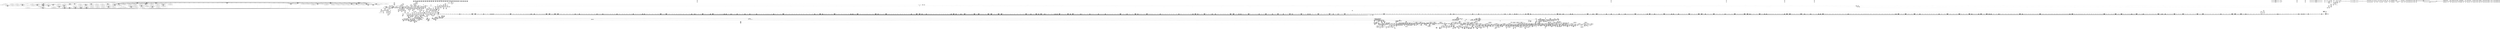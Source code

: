 digraph {
	CE0x5ae8b10 [shape=record,shape=Mrecord,label="{CE0x5ae8b10|aa_cred_profile:tmp14|security/apparmor/include/context.h,100|*SummSink*}"]
	CE0x5a5b290 [shape=record,shape=Mrecord,label="{CE0x5a5b290|16:_%struct.vfsmount*,_24:_%struct.dentry*,_32:_%struct.inode*,_408:_%struct.cred*,_456:_i8*,_:_CRE_312,316_|*MultipleSource*|security/apparmor/lsm.c,428|Function::common_file_perm&Arg::file::|Function::apparmor_file_lock&Arg::file::}"]
	CE0x5b53560 [shape=record,shape=Mrecord,label="{CE0x5b53560|80:_i64,_:_CRE_1640,1641_}"]
	CE0x5ab6030 [shape=record,shape=Mrecord,label="{CE0x5ab6030|_ret_%struct.aa_profile*_%call4,_!dbg_!15494|security/apparmor/include/context.h,138|*SummSource*}"]
	CE0x5a1e150 [shape=record,shape=Mrecord,label="{CE0x5a1e150|16:_%struct.vfsmount*,_24:_%struct.dentry*,_32:_%struct.inode*,_408:_%struct.cred*,_456:_i8*,_:_CRE_5,6_}"]
	CE0x5a251a0 [shape=record,shape=Mrecord,label="{CE0x5a251a0|apparmor_file_lock:tmp3|security/apparmor/lsm.c,463|*SummSink*}"]
	CE0x5a613a0 [shape=record,shape=Mrecord,label="{CE0x5a613a0|16:_%struct.vfsmount*,_24:_%struct.dentry*,_32:_%struct.inode*,_408:_%struct.cred*,_456:_i8*,_:_CRE_51,52_}"]
	CE0x5ac4120 [shape=record,shape=Mrecord,label="{CE0x5ac4120|0:_i16,_4:_i32,_8:_i16,_40:_%struct.super_block*,_:_SCMRE_259,260_}"]
	CE0x5a62bb0 [shape=record,shape=Mrecord,label="{CE0x5a62bb0|common_file_perm:do.end9}"]
	CE0x5ae4ab0 [shape=record,shape=Mrecord,label="{CE0x5ae4ab0|aa_file_perm:i_mode|security/apparmor/file.c,453|*SummSink*}"]
	CE0x5b1ff40 [shape=record,shape=Mrecord,label="{CE0x5b1ff40|0:_i16,_4:_i32,_8:_i16,_40:_%struct.super_block*,_:_SCMRE_573,574_}"]
	CE0x5b2ee20 [shape=record,shape=Mrecord,label="{CE0x5b2ee20|0:_i16,_4:_i32,_8:_i16,_40:_%struct.super_block*,_:_SCMRE_916,917_}"]
	CE0x5b3a560 [shape=record,shape=Mrecord,label="{CE0x5b3a560|80:_i64,_:_CRE_570,571_}"]
	CE0x5b2cee0 [shape=record,shape=Mrecord,label="{CE0x5b2cee0|0:_i16,_4:_i32,_8:_i16,_40:_%struct.super_block*,_:_SCMRE_896,897_}"]
	CE0x5ab3f60 [shape=record,shape=Mrecord,label="{CE0x5ab3f60|common_file_perm:tmp32|security/apparmor/lsm.c,434|*SummSink*}"]
	CE0x5a6c570 [shape=record,shape=Mrecord,label="{CE0x5a6c570|44:_i32,_48:_i16,_128:_i8*,_:_SCMRE_56,64_|*MultipleSource*|Function::aa_cred_profile&Arg::cred::|*LoadInst*|security/apparmor/lsm.c,429|security/apparmor/include/context.h,99}"]
	CE0x5a23670 [shape=record,shape=Mrecord,label="{CE0x5a23670|16:_%struct.vfsmount*,_24:_%struct.dentry*,_32:_%struct.inode*,_408:_%struct.cred*,_456:_i8*,_:_CRE_103,104_}"]
	CE0x5a4a930 [shape=record,shape=Mrecord,label="{CE0x5a4a930|16:_%struct.vfsmount*,_24:_%struct.dentry*,_32:_%struct.inode*,_408:_%struct.cred*,_456:_i8*,_:_CRE_117,118_}"]
	CE0x5a9f030 [shape=record,shape=Mrecord,label="{CE0x5a9f030|common_file_perm:cmp18|security/apparmor/lsm.c,447}"]
	CE0x5b61bb0 [shape=record,shape=Mrecord,label="{CE0x5b61bb0|i64*_getelementptr_inbounds_(_11_x_i64_,_11_x_i64_*___llvm_gcov_ctr58,_i64_0,_i64_1)|*Constant*}"]
	CE0x5b62510 [shape=record,shape=Mrecord,label="{CE0x5b62510|aa_file_perm:tmp1|*SummSink*}"]
	CE0x5a57380 [shape=record,shape=Mrecord,label="{CE0x5a57380|16:_%struct.vfsmount*,_24:_%struct.dentry*,_32:_%struct.inode*,_408:_%struct.cred*,_456:_i8*,_:_CRE_432,436_|*MultipleSource*|security/apparmor/lsm.c,428|Function::common_file_perm&Arg::file::|Function::apparmor_file_lock&Arg::file::}"]
	CE0x5ac0c50 [shape=record,shape=Mrecord,label="{CE0x5ac0c50|0:_i16,_4:_i32,_8:_i16,_40:_%struct.super_block*,_:_SCMRE_202,203_}"]
	CE0x5ac3e00 [shape=record,shape=Mrecord,label="{CE0x5ac3e00|0:_i16,_4:_i32,_8:_i16,_40:_%struct.super_block*,_:_SCMRE_257,258_}"]
	CE0x5a11410 [shape=record,shape=Mrecord,label="{CE0x5a11410|apparmor_file_lock:entry|*SummSource*}"]
	CE0x5a227e0 [shape=record,shape=Mrecord,label="{CE0x5a227e0|aa_file_perm:entry|*SummSink*}"]
	CE0x5bc30c0 [shape=record,shape=Mrecord,label="{CE0x5bc30c0|i64_2|*Constant*}"]
	CE0x5b43d60 [shape=record,shape=Mrecord,label="{CE0x5b43d60|80:_i64,_:_CRE_216,224_|*MultipleSource*|*LoadInst*|security/apparmor/include/apparmor.h,117|security/apparmor/include/apparmor.h,117}"]
	CE0x5b54880 [shape=record,shape=Mrecord,label="{CE0x5b54880|80:_i64,_:_CRE_1658,1659_}"]
	CE0x5b4aca0 [shape=record,shape=Mrecord,label="{CE0x5b4aca0|80:_i64,_:_CRE_1271,1272_}"]
	CE0x5aa9c50 [shape=record,shape=Mrecord,label="{CE0x5aa9c50|common_file_perm:tmp15|security/apparmor/lsm.c,432|*SummSink*}"]
	CE0x5af7020 [shape=record,shape=Mrecord,label="{CE0x5af7020|i64*_getelementptr_inbounds_(_16_x_i64_,_16_x_i64_*___llvm_gcov_ctr46,_i64_0,_i64_13)|*Constant*|*SummSource*}"]
	CE0x5a6e270 [shape=record,shape=Mrecord,label="{CE0x5a6e270|common_file_perm:do.body|*SummSink*}"]
	CE0x5b2e650 [shape=record,shape=Mrecord,label="{CE0x5b2e650|0:_i16,_4:_i32,_8:_i16,_40:_%struct.super_block*,_:_SCMRE_911,912_}"]
	CE0x5af6190 [shape=record,shape=Mrecord,label="{CE0x5af6190|aa_cred_profile:tmp31|security/apparmor/include/context.h,100|*SummSource*}"]
	CE0x5b4d690 [shape=record,shape=Mrecord,label="{CE0x5b4d690|80:_i64,_:_CRE_1329,1330_}"]
	CE0x5b3b990 [shape=record,shape=Mrecord,label="{CE0x5b3b990|80:_i64,_:_CRE_589,590_}"]
	CE0x5a60630 [shape=record,shape=Mrecord,label="{CE0x5a60630|44:_i32,_48:_i16,_128:_i8*,_:_SCMRE_144,152_|*MultipleSource*|Function::aa_cred_profile&Arg::cred::|*LoadInst*|security/apparmor/lsm.c,429|security/apparmor/include/context.h,99}"]
	CE0x5a596c0 [shape=record,shape=Mrecord,label="{CE0x5a596c0|16:_%struct.vfsmount*,_24:_%struct.dentry*,_32:_%struct.inode*,_408:_%struct.cred*,_456:_i8*,_:_CRE_70,71_}"]
	CE0x5ab8ec0 [shape=record,shape=Mrecord,label="{CE0x5ab8ec0|i64_15|*Constant*|*SummSource*}"]
	CE0x5b2c0d0 [shape=record,shape=Mrecord,label="{CE0x5b2c0d0|0:_i16,_4:_i32,_8:_i16,_40:_%struct.super_block*,_:_SCMRE_887,888_}"]
	CE0x5aacdd0 [shape=record,shape=Mrecord,label="{CE0x5aacdd0|i64*_getelementptr_inbounds_(_28_x_i64_,_28_x_i64_*___llvm_gcov_ctr87,_i64_0,_i64_11)|*Constant*}"]
	CE0x5b2e4c0 [shape=record,shape=Mrecord,label="{CE0x5b2e4c0|0:_i16,_4:_i32,_8:_i16,_40:_%struct.super_block*,_:_SCMRE_910,911_}"]
	CE0x5b539a0 [shape=record,shape=Mrecord,label="{CE0x5b539a0|80:_i64,_:_CRE_1644,1645_}"]
	CE0x5a9eec0 [shape=record,shape=Mrecord,label="{CE0x5a9eec0|common_file_perm:tmp41|security/apparmor/lsm.c,447|*SummSink*}"]
	CE0x5b7bda0 [shape=record,shape=Mrecord,label="{CE0x5b7bda0|__aa_current_profile:cred|security/apparmor/include/context.h,138}"]
	CE0x5a38820 [shape=record,shape=Mrecord,label="{CE0x5a38820|mediated_filesystem:bb|*SummSink*}"]
	CE0x5b6b440 [shape=record,shape=Mrecord,label="{CE0x5b6b440|_call_void_lockdep_rcu_suspicious(i8*_getelementptr_inbounds_(_36_x_i8_,_36_x_i8_*_.str12,_i32_0,_i32_0),_i32_138,_i8*_getelementptr_inbounds_(_45_x_i8_,_45_x_i8_*_.str14,_i32_0,_i32_0))_#7,_!dbg_!15483|security/apparmor/include/context.h,138|*SummSink*}"]
	CE0x5adc680 [shape=record,shape=Mrecord,label="{CE0x5adc680|aa_cred_profile:lor.rhs|*SummSource*}"]
	CE0x5b9c570 [shape=record,shape=Mrecord,label="{CE0x5b9c570|aa_cred_profile:tmp29|security/apparmor/include/context.h,100}"]
	CE0x5ab3780 [shape=record,shape=Mrecord,label="{CE0x5ab3780|file_inode:f|Function::file_inode&Arg::f::|*SummSink*}"]
	CE0x5b3b550 [shape=record,shape=Mrecord,label="{CE0x5b3b550|80:_i64,_:_CRE_585,586_}"]
	CE0x5aebfe0 [shape=record,shape=Mrecord,label="{CE0x5aebfe0|80:_i64,_:_CRE_1674,1675_}"]
	CE0x5b77e50 [shape=record,shape=Mrecord,label="{CE0x5b77e50|i64*_getelementptr_inbounds_(_11_x_i64_,_11_x_i64_*___llvm_gcov_ctr58,_i64_0,_i64_10)|*Constant*}"]
	"CONST[source:0(mediator),value:2(dynamic)][purpose:{subject}][SnkIdx:1]"
	CE0x5b74700 [shape=record,shape=Mrecord,label="{CE0x5b74700|GLOBAL:file_inode17|*Constant*|*SummSource*}"]
	CE0x5a690b0 [shape=record,shape=Mrecord,label="{CE0x5a690b0|common_file_perm:if.end14}"]
	CE0x5aab1e0 [shape=record,shape=Mrecord,label="{CE0x5aab1e0|common_file_perm:tmp18|security/apparmor/lsm.c,432}"]
	CE0x5a42d60 [shape=record,shape=Mrecord,label="{CE0x5a42d60|16:_%struct.vfsmount*,_24:_%struct.dentry*,_32:_%struct.inode*,_408:_%struct.cred*,_456:_i8*,_:_CRE_336,344_|*MultipleSource*|security/apparmor/lsm.c,428|Function::common_file_perm&Arg::file::|Function::apparmor_file_lock&Arg::file::}"]
	CE0x5a331c0 [shape=record,shape=Mrecord,label="{CE0x5a331c0|common_file_perm:file|Function::common_file_perm&Arg::file::|*SummSource*}"]
	CE0x5a5b550 [shape=record,shape=Mrecord,label="{CE0x5a5b550|16:_%struct.vfsmount*,_24:_%struct.dentry*,_32:_%struct.inode*,_408:_%struct.cred*,_456:_i8*,_:_CRE_316,320_|*MultipleSource*|security/apparmor/lsm.c,428|Function::common_file_perm&Arg::file::|Function::apparmor_file_lock&Arg::file::}"]
	CE0x5a39f50 [shape=record,shape=Mrecord,label="{CE0x5a39f50|aa_cred_profile:tmp5|security/apparmor/include/context.h,99|*SummSink*}"]
	CE0x5a3ed00 [shape=record,shape=Mrecord,label="{CE0x5a3ed00|_call_void_asm_sideeffect_1:_09ud2_0A.pushsection___bug_table,_22a_22_0A2:_09.long_1b_-_2b,_$_0:c_-_2b_0A_09.word_$_1:c_,_0_0A_09.org_2b+$_2:c_0A.popsection_,_i,i,i,_dirflag_,_fpsr_,_flags_(i8*_getelementptr_inbounds_(_24_x_i8_,_24_x_i8_*_.str8,_i32_0,_i32_0),_i32_432,_i64_12)_#2,_!dbg_!15488,_!srcloc_!15491|security/apparmor/lsm.c,432}"]
	CE0x5a565c0 [shape=record,shape=Mrecord,label="{CE0x5a565c0|16:_%struct.vfsmount*,_24:_%struct.dentry*,_32:_%struct.inode*,_408:_%struct.cred*,_456:_i8*,_:_CRE_404,408_|*MultipleSource*|security/apparmor/lsm.c,428|Function::common_file_perm&Arg::file::|Function::apparmor_file_lock&Arg::file::}"]
	CE0x5a22ef0 [shape=record,shape=Mrecord,label="{CE0x5a22ef0|aa_file_perm:profile|Function::aa_file_perm&Arg::profile::|*SummSource*}"]
	CE0x5a5c190 [shape=record,shape=Mrecord,label="{CE0x5a5c190|16:_%struct.vfsmount*,_24:_%struct.dentry*,_32:_%struct.inode*,_408:_%struct.cred*,_456:_i8*,_:_CRE_7,8_}"]
	CE0x5a65d10 [shape=record,shape=Mrecord,label="{CE0x5a65d10|16:_%struct.vfsmount*,_24:_%struct.dentry*,_32:_%struct.inode*,_408:_%struct.cred*,_456:_i8*,_:_CRE_63,64_}"]
	CE0x5b72040 [shape=record,shape=Mrecord,label="{CE0x5b72040|file_inode17:tmp|*SummSink*}"]
	CE0x5b36bf0 [shape=record,shape=Mrecord,label="{CE0x5b36bf0|80:_i64,_:_CRE_440,441_}"]
	CE0x5abd080 [shape=record,shape=Mrecord,label="{CE0x5abd080|common_file_perm:tmp38|security/apparmor/lsm.c,447}"]
	CE0x5b4e9b0 [shape=record,shape=Mrecord,label="{CE0x5b4e9b0|80:_i64,_:_CRE_1347,1348_}"]
	CE0x5af9a20 [shape=record,shape=Mrecord,label="{CE0x5af9a20|0:_i16,_4:_i32,_8:_i16,_40:_%struct.super_block*,_:_SCMRE_171,172_}"]
	CE0x5aa1c80 [shape=record,shape=Mrecord,label="{CE0x5aa1c80|i64_22|*Constant*|*SummSink*}"]
	CE0x5a1f550 [shape=record,shape=Mrecord,label="{CE0x5a1f550|16:_%struct.vfsmount*,_24:_%struct.dentry*,_32:_%struct.inode*,_408:_%struct.cred*,_456:_i8*,_:_CRE_58,59_}"]
	CE0x5a1b4c0 [shape=record,shape=Mrecord,label="{CE0x5a1b4c0|apparmor_file_lock:tmp6|security/apparmor/lsm.c,464}"]
	CE0x5b1dce0 [shape=record,shape=Mrecord,label="{CE0x5b1dce0|0:_i16,_4:_i32,_8:_i16,_40:_%struct.super_block*,_:_SCMRE_552,553_}"]
	CE0x5b3d310 [shape=record,shape=Mrecord,label="{CE0x5b3d310|80:_i64,_:_CRE_613,614_}"]
	CE0x5a269b0 [shape=record,shape=Mrecord,label="{CE0x5a269b0|16:_%struct.vfsmount*,_24:_%struct.dentry*,_32:_%struct.inode*,_408:_%struct.cred*,_456:_i8*,_:_CRE_93,94_}"]
	CE0x5b54660 [shape=record,shape=Mrecord,label="{CE0x5b54660|80:_i64,_:_CRE_1656,1657_}"]
	CE0x5aa9f30 [shape=record,shape=Mrecord,label="{CE0x5aa9f30|common_file_perm:tmp16|security/apparmor/lsm.c,432}"]
	CE0x5b2fc30 [shape=record,shape=Mrecord,label="{CE0x5b2fc30|0:_i16,_4:_i32,_8:_i16,_40:_%struct.super_block*,_:_SCMRE_925,926_}"]
	CE0x5a21fb0 [shape=record,shape=Mrecord,label="{CE0x5a21fb0|common_file_perm:tmp11|security/apparmor/lsm.c,432|*SummSource*}"]
	CE0x5b676d0 [shape=record,shape=Mrecord,label="{CE0x5b676d0|aa_cred_profile:tmp18|security/apparmor/include/context.h,100}"]
	CE0x5b9a3f0 [shape=record,shape=Mrecord,label="{CE0x5b9a3f0|%struct.aa_profile*_null|*Constant*}"]
	CE0x5a3b0a0 [shape=record,shape=Mrecord,label="{CE0x5a3b0a0|16:_%struct.vfsmount*,_24:_%struct.dentry*,_32:_%struct.inode*,_408:_%struct.cred*,_456:_i8*,_:_CRE_207,208_}"]
	CE0x5a37010 [shape=record,shape=Mrecord,label="{CE0x5a37010|aa_cred_profile:tmp8|security/apparmor/include/context.h,100}"]
	CE0x5b73240 [shape=record,shape=Mrecord,label="{CE0x5b73240|__aa_current_profile:tmp2}"]
	CE0x5a46e70 [shape=record,shape=Mrecord,label="{CE0x5a46e70|16:_%struct.vfsmount*,_24:_%struct.dentry*,_32:_%struct.inode*,_408:_%struct.cred*,_456:_i8*,_:_CRE_203,204_}"]
	CE0x5ac07a0 [shape=record,shape=Mrecord,label="{CE0x5ac07a0|0:_i16,_4:_i32,_8:_i16,_40:_%struct.super_block*,_:_SCMRE_199,200_}"]
	CE0x5adc9e0 [shape=record,shape=Mrecord,label="{CE0x5adc9e0|common_file_perm:tmp60|security/apparmor/lsm.c,452|*SummSink*}"]
	CE0x5a43b10 [shape=record,shape=Mrecord,label="{CE0x5a43b10|common_file_perm:if.then26|*SummSink*}"]
	CE0x5b29b00 [shape=record,shape=Mrecord,label="{CE0x5b29b00|0:_i16,_4:_i32,_8:_i16,_40:_%struct.super_block*,_:_SCMRE_864,865_}"]
	CE0x5b3e0e0 [shape=record,shape=Mrecord,label="{CE0x5b3e0e0|80:_i64,_:_CRE_626,627_}"]
	CE0x5af93e0 [shape=record,shape=Mrecord,label="{CE0x5af93e0|0:_i16,_4:_i32,_8:_i16,_40:_%struct.super_block*,_:_SCMRE_167,168_}"]
	CE0x5b9cf00 [shape=record,shape=Mrecord,label="{CE0x5b9cf00|aa_cred_profile:tmp11|security/apparmor/include/context.h,100}"]
	CE0x5a2e470 [shape=record,shape=Mrecord,label="{CE0x5a2e470|16:_%struct.vfsmount*,_24:_%struct.dentry*,_32:_%struct.inode*,_408:_%struct.cred*,_456:_i8*,_:_CRE_172,173_}"]
	CE0x5b20a30 [shape=record,shape=Mrecord,label="{CE0x5b20a30|0:_i16,_4:_i32,_8:_i16,_40:_%struct.super_block*,_:_SCMRE_580,581_}"]
	CE0x5b6c730 [shape=record,shape=Mrecord,label="{CE0x5b6c730|_call_void_mcount()_#2}"]
	CE0x5ba0ce0 [shape=record,shape=Mrecord,label="{CE0x5ba0ce0|i32_32768|*Constant*|*SummSink*}"]
	CE0x5b48550 [shape=record,shape=Mrecord,label="{CE0x5b48550|80:_i64,_:_CRE_1234,1235_}"]
	CE0x5aed710 [shape=record,shape=Mrecord,label="{CE0x5aed710|80:_i64,_:_CRE_1728,1736_|*MultipleSource*|*LoadInst*|security/apparmor/include/apparmor.h,117|security/apparmor/include/apparmor.h,117}"]
	CE0x5a46770 [shape=record,shape=Mrecord,label="{CE0x5a46770|16:_%struct.vfsmount*,_24:_%struct.dentry*,_32:_%struct.inode*,_408:_%struct.cred*,_456:_i8*,_:_CRE_199,200_}"]
	CE0x5abb580 [shape=record,shape=Mrecord,label="{CE0x5abb580|common_file_perm:mode|security/apparmor/lsm.c,447|*SummSink*}"]
	CE0x5ac15b0 [shape=record,shape=Mrecord,label="{CE0x5ac15b0|0:_i16,_4:_i32,_8:_i16,_40:_%struct.super_block*,_:_SCMRE_208,210_|*MultipleSource*|security/apparmor/lsm.c,435|security/apparmor/include/apparmor.h,117|Function::mediated_filesystem&Arg::inode::|*LoadInst*|include/linux/fs.h,1916}"]
	CE0x5b24d60 [shape=record,shape=Mrecord,label="{CE0x5b24d60|0:_i16,_4:_i32,_8:_i16,_40:_%struct.super_block*,_:_SCMRE_623,624_}"]
	CE0x5aa8570 [shape=record,shape=Mrecord,label="{CE0x5aa8570|aa_cred_profile:expval|security/apparmor/include/context.h,100|*SummSink*}"]
	CE0x5b4c7b0 [shape=record,shape=Mrecord,label="{CE0x5b4c7b0|80:_i64,_:_CRE_1315,1316_}"]
	CE0x5a6b840 [shape=record,shape=Mrecord,label="{CE0x5a6b840|common_file_perm:lor.lhs.false23}"]
	CE0x5a34ae0 [shape=record,shape=Mrecord,label="{CE0x5a34ae0|16:_%struct.vfsmount*,_24:_%struct.dentry*,_32:_%struct.inode*,_408:_%struct.cred*,_456:_i8*,_:_CRE_167,168_}"]
	CE0x5b31690 [shape=record,shape=Mrecord,label="{CE0x5b31690|0:_i16,_4:_i32,_8:_i16,_40:_%struct.super_block*,_:_SCMRE_968,976_|*MultipleSource*|security/apparmor/lsm.c,435|security/apparmor/include/apparmor.h,117|Function::mediated_filesystem&Arg::inode::|*LoadInst*|include/linux/fs.h,1916}"]
	CE0x5b1e960 [shape=record,shape=Mrecord,label="{CE0x5b1e960|0:_i16,_4:_i32,_8:_i16,_40:_%struct.super_block*,_:_SCMRE_559,560_}"]
	CE0x5aa4230 [shape=record,shape=Mrecord,label="{CE0x5aa4230|i32_-1|*Constant*}"]
	CE0x5b21520 [shape=record,shape=Mrecord,label="{CE0x5b21520|0:_i16,_4:_i32,_8:_i16,_40:_%struct.super_block*,_:_SCMRE_587,588_}"]
	CE0x5a12180 [shape=record,shape=Mrecord,label="{CE0x5a12180|apparmor_file_lock:if.end|*SummSink*}"]
	CE0x5b27650 [shape=record,shape=Mrecord,label="{CE0x5b27650|0:_i16,_4:_i32,_8:_i16,_40:_%struct.super_block*,_:_SCMRE_744,752_|*MultipleSource*|security/apparmor/lsm.c,435|security/apparmor/include/apparmor.h,117|Function::mediated_filesystem&Arg::inode::|*LoadInst*|include/linux/fs.h,1916}"]
	CE0x5abe9f0 [shape=record,shape=Mrecord,label="{CE0x5abe9f0|0:_i16,_4:_i32,_8:_i16,_40:_%struct.super_block*,_:_SCMRE_180,181_}"]
	CE0x5b91ac0 [shape=record,shape=Mrecord,label="{CE0x5b91ac0|aa_file_perm:tmp6|security/apparmor/file.c,453}"]
	CE0x5b38790 [shape=record,shape=Mrecord,label="{CE0x5b38790|80:_i64,_:_CRE_480,488_|*MultipleSource*|*LoadInst*|security/apparmor/include/apparmor.h,117|security/apparmor/include/apparmor.h,117}"]
	CE0x5a21920 [shape=record,shape=Mrecord,label="{CE0x5a21920|common_file_perm:op|Function::common_file_perm&Arg::op::}"]
	CE0x5b2e010 [shape=record,shape=Mrecord,label="{CE0x5b2e010|0:_i16,_4:_i32,_8:_i16,_40:_%struct.super_block*,_:_SCMRE_907,908_}"]
	CE0x5b80310 [shape=record,shape=Mrecord,label="{CE0x5b80310|i64_4|*Constant*}"]
	CE0x5a35070 [shape=record,shape=Mrecord,label="{CE0x5a35070|16:_%struct.vfsmount*,_24:_%struct.dentry*,_32:_%struct.inode*,_408:_%struct.cred*,_456:_i8*,_:_CRE_80,81_}"]
	CE0x5a90160 [shape=record,shape=Mrecord,label="{CE0x5a90160|aa_cred_profile:do.body6|*SummSink*}"]
	CE0x5a37780 [shape=record,shape=Mrecord,label="{CE0x5a37780|GLOBAL:__llvm_gcov_ctr46|Global_var:__llvm_gcov_ctr46|*SummSource*}"]
	CE0x5b32520 [shape=record,shape=Mrecord,label="{CE0x5b32520|0:_i16,_4:_i32,_8:_i16,_40:_%struct.super_block*,_:_SCMRE_983,984_}"]
	CE0x5b3d0f0 [shape=record,shape=Mrecord,label="{CE0x5b3d0f0|80:_i64,_:_CRE_611,612_}"]
	CE0x5a55030 [shape=record,shape=Mrecord,label="{CE0x5a55030|common_file_perm:tmp23|security/apparmor/lsm.c,432|*SummSource*}"]
	CE0x5b1ec80 [shape=record,shape=Mrecord,label="{CE0x5b1ec80|0:_i16,_4:_i32,_8:_i16,_40:_%struct.super_block*,_:_SCMRE_561,562_}"]
	CE0x5b4f9a0 [shape=record,shape=Mrecord,label="{CE0x5b4f9a0|80:_i64,_:_CRE_1362,1363_}"]
	CE0x5a4f740 [shape=record,shape=Mrecord,label="{CE0x5a4f740|aa_file_perm:tmp}"]
	CE0x5a53350 [shape=record,shape=Mrecord,label="{CE0x5a53350|void_(i8*,_i32,_i64)*_asm_sideeffect_1:_09ud2_0A.pushsection___bug_table,_22a_22_0A2:_09.long_1b_-_2b,_$_0:c_-_2b_0A_09.word_$_1:c_,_0_0A_09.org_2b+$_2:c_0A.popsection_,_i,i,i,_dirflag_,_fpsr_,_flags_}"]
	CE0x5b32000 [shape=record,shape=Mrecord,label="{CE0x5b32000|0:_i16,_4:_i32,_8:_i16,_40:_%struct.super_block*,_:_SCMRE_979,980_}"]
	CE0x5acf670 [shape=record,shape=Mrecord,label="{CE0x5acf670|common_file_perm:tmp54|security/apparmor/lsm.c,447|*SummSink*}"]
	CE0x5b2c710 [shape=record,shape=Mrecord,label="{CE0x5b2c710|0:_i16,_4:_i32,_8:_i16,_40:_%struct.super_block*,_:_SCMRE_891,892_}"]
	CE0x5b431c0 [shape=record,shape=Mrecord,label="{CE0x5b431c0|80:_i64,_:_CRE_160,176_|*MultipleSource*|*LoadInst*|security/apparmor/include/apparmor.h,117|security/apparmor/include/apparmor.h,117}"]
	CE0x5a35a20 [shape=record,shape=Mrecord,label="{CE0x5a35a20|0:_i16,_4:_i32,_8:_i16,_40:_%struct.super_block*,_:_SCMRE_153,154_}"]
	CE0x5aa4b90 [shape=record,shape=Mrecord,label="{CE0x5aa4b90|common_file_perm:conv24|security/apparmor/lsm.c,448|*SummSource*}"]
	CE0x5af8760 [shape=record,shape=Mrecord,label="{CE0x5af8760|0:_i16,_4:_i32,_8:_i16,_40:_%struct.super_block*,_:_SCMRE_159,160_}"]
	CE0x5aa8fd0 [shape=record,shape=Mrecord,label="{CE0x5aa8fd0|common_file_perm:tmp26|security/apparmor/lsm.c,434|*SummSink*}"]
	CE0x5a66b10 [shape=record,shape=Mrecord,label="{CE0x5a66b10|_call_void_mcount()_#2|*SummSource*}"]
	CE0x5a4a770 [shape=record,shape=Mrecord,label="{CE0x5a4a770|16:_%struct.vfsmount*,_24:_%struct.dentry*,_32:_%struct.inode*,_408:_%struct.cred*,_456:_i8*,_:_CRE_116,117_}"]
	CE0x5a41940 [shape=record,shape=Mrecord,label="{CE0x5a41940|16:_%struct.vfsmount*,_24:_%struct.dentry*,_32:_%struct.inode*,_408:_%struct.cred*,_456:_i8*,_:_CRE_122,123_}"]
	CE0x5ace0b0 [shape=record,shape=Mrecord,label="{CE0x5ace0b0|0:_i16,_4:_i32,_8:_i16,_40:_%struct.super_block*,_:_SCMRE_496,500_|*MultipleSource*|security/apparmor/lsm.c,435|security/apparmor/include/apparmor.h,117|Function::mediated_filesystem&Arg::inode::|*LoadInst*|include/linux/fs.h,1916}"]
	CE0x5b23dc0 [shape=record,shape=Mrecord,label="{CE0x5b23dc0|0:_i16,_4:_i32,_8:_i16,_40:_%struct.super_block*,_:_SCMRE_613,614_}"]
	CE0x5b2d840 [shape=record,shape=Mrecord,label="{CE0x5b2d840|0:_i16,_4:_i32,_8:_i16,_40:_%struct.super_block*,_:_SCMRE_902,903_}"]
	CE0x5aa3590 [shape=record,shape=Mrecord,label="{CE0x5aa3590|common_file_perm:tmp49|security/apparmor/lsm.c,448|*SummSink*}"]
	CE0x5a90070 [shape=record,shape=Mrecord,label="{CE0x5a90070|aa_cred_profile:do.body6|*SummSource*}"]
	CE0x5b23460 [shape=record,shape=Mrecord,label="{CE0x5b23460|0:_i16,_4:_i32,_8:_i16,_40:_%struct.super_block*,_:_SCMRE_607,608_}"]
	CE0x5a6fb00 [shape=record,shape=Mrecord,label="{CE0x5a6fb00|16:_%struct.vfsmount*,_24:_%struct.dentry*,_32:_%struct.inode*,_408:_%struct.cred*,_456:_i8*,_:_CRE_11,12_}"]
	CE0x5b94570 [shape=record,shape=Mrecord,label="{CE0x5b94570|aa_cred_profile:tobool1|security/apparmor/include/context.h,100}"]
	CE0x5a97060 [shape=record,shape=Mrecord,label="{CE0x5a97060|i64_0|*Constant*}"]
	CE0x5acbd10 [shape=record,shape=Mrecord,label="{CE0x5acbd10|0:_i16,_4:_i32,_8:_i16,_40:_%struct.super_block*,_:_SCMRE_448,456_|*MultipleSource*|security/apparmor/lsm.c,435|security/apparmor/include/apparmor.h,117|Function::mediated_filesystem&Arg::inode::|*LoadInst*|include/linux/fs.h,1916}"]
	CE0x5b3bcc0 [shape=record,shape=Mrecord,label="{CE0x5b3bcc0|80:_i64,_:_CRE_592,593_}"]
	CE0x5a42fa0 [shape=record,shape=Mrecord,label="{CE0x5a42fa0|16:_%struct.vfsmount*,_24:_%struct.dentry*,_32:_%struct.inode*,_408:_%struct.cred*,_456:_i8*,_:_CRE_344,360_|*MultipleSource*|security/apparmor/lsm.c,428|Function::common_file_perm&Arg::file::|Function::apparmor_file_lock&Arg::file::}"]
	CE0x5a11b10 [shape=record,shape=Mrecord,label="{CE0x5a11b10|i64_1|*Constant*|*SummSink*}"]
	CE0x5aa67f0 [shape=record,shape=Mrecord,label="{CE0x5aa67f0|i64_24|*Constant*|*SummSink*}"]
	CE0x5a665d0 [shape=record,shape=Mrecord,label="{CE0x5a665d0|44:_i32,_48:_i16,_128:_i8*,_:_SCMRE_0,4_|*MultipleSource*|Function::aa_cred_profile&Arg::cred::|*LoadInst*|security/apparmor/lsm.c,429|security/apparmor/include/context.h,99}"]
	CE0x5ac2940 [shape=record,shape=Mrecord,label="{CE0x5ac2940|0:_i16,_4:_i32,_8:_i16,_40:_%struct.super_block*,_:_SCMRE_243,244_}"]
	CE0x5adc6f0 [shape=record,shape=Mrecord,label="{CE0x5adc6f0|common_file_perm:tmp60|security/apparmor/lsm.c,452}"]
	CE0x5b6eaa0 [shape=record,shape=Mrecord,label="{CE0x5b6eaa0|i64*_getelementptr_inbounds_(_11_x_i64_,_11_x_i64_*___llvm_gcov_ctr58,_i64_0,_i64_0)|*Constant*|*SummSource*}"]
	CE0x5acc520 [shape=record,shape=Mrecord,label="{CE0x5acc520|0:_i16,_4:_i32,_8:_i16,_40:_%struct.super_block*,_:_SCMRE_472,473_}"]
	CE0x5a4c070 [shape=record,shape=Mrecord,label="{CE0x5a4c070|16:_%struct.vfsmount*,_24:_%struct.dentry*,_32:_%struct.inode*,_408:_%struct.cred*,_456:_i8*,_:_CRE_146,147_}"]
	CE0x5b26930 [shape=record,shape=Mrecord,label="{CE0x5b26930|0:_i16,_4:_i32,_8:_i16,_40:_%struct.super_block*,_:_SCMRE_696,704_|*MultipleSource*|security/apparmor/lsm.c,435|security/apparmor/include/apparmor.h,117|Function::mediated_filesystem&Arg::inode::|*LoadInst*|include/linux/fs.h,1916}"]
	CE0x5abac20 [shape=record,shape=Mrecord,label="{CE0x5abac20|i64_13|*Constant*}"]
	CE0x5a4b1a0 [shape=record,shape=Mrecord,label="{CE0x5a4b1a0|i64_2|*Constant*}"]
	CE0x5b604b0 [shape=record,shape=Mrecord,label="{CE0x5b604b0|aa_file_perm:tmp5|security/apparmor/file.c,452}"]
	CE0x5b411d0 [shape=record,shape=Mrecord,label="{CE0x5b411d0|80:_i64,_:_CRE_32,40_|*MultipleSource*|*LoadInst*|security/apparmor/include/apparmor.h,117|security/apparmor/include/apparmor.h,117}"]
	CE0x5b4bc90 [shape=record,shape=Mrecord,label="{CE0x5b4bc90|80:_i64,_:_CRE_1305,1306_}"]
	CE0x5a9e220 [shape=record,shape=Mrecord,label="{CE0x5a9e220|aa_cred_profile:cred|Function::aa_cred_profile&Arg::cred::|*SummSink*}"]
	CE0x5b49760 [shape=record,shape=Mrecord,label="{CE0x5b49760|80:_i64,_:_CRE_1251,1252_}"]
	CE0x5b9b5a0 [shape=record,shape=Mrecord,label="{CE0x5b9b5a0|aa_cred_profile:lnot|security/apparmor/include/context.h,100}"]
	CE0x5a5c860 [shape=record,shape=Mrecord,label="{CE0x5a5c860|i64*_getelementptr_inbounds_(_28_x_i64_,_28_x_i64_*___llvm_gcov_ctr87,_i64_0,_i64_1)|*Constant*}"]
	CE0x5b37140 [shape=record,shape=Mrecord,label="{CE0x5b37140|80:_i64,_:_CRE_445,446_}"]
	CE0x5aeb240 [shape=record,shape=Mrecord,label="{CE0x5aeb240|aa_cred_profile:tobool1|security/apparmor/include/context.h,100|*SummSource*}"]
	CE0x5ab0310 [shape=record,shape=Mrecord,label="{CE0x5ab0310|aa_cred_profile:tmp18|security/apparmor/include/context.h,100}"]
	CE0x5a42500 [shape=record,shape=Mrecord,label="{CE0x5a42500|16:_%struct.vfsmount*,_24:_%struct.dentry*,_32:_%struct.inode*,_408:_%struct.cred*,_456:_i8*,_:_CRE_132,136_|*MultipleSource*|security/apparmor/lsm.c,428|Function::common_file_perm&Arg::file::|Function::apparmor_file_lock&Arg::file::}"]
	CE0x5b3d750 [shape=record,shape=Mrecord,label="{CE0x5b3d750|80:_i64,_:_CRE_617,618_}"]
	CE0x5b46910 [shape=record,shape=Mrecord,label="{CE0x5b46910|80:_i64,_:_CRE_0,8_|*MultipleSource*|*LoadInst*|security/apparmor/include/apparmor.h,117|security/apparmor/include/apparmor.h,117}"]
	CE0x5a93540 [shape=record,shape=Mrecord,label="{CE0x5a93540|aa_cred_profile:tmp20|security/apparmor/include/context.h,100|*SummSink*}"]
	CE0x5ae79f0 [shape=record,shape=Mrecord,label="{CE0x5ae79f0|0:_i16,_4:_i32,_8:_i16,_40:_%struct.super_block*,_:_SCMRE_2,4_|*MultipleSource*|security/apparmor/lsm.c,435|security/apparmor/include/apparmor.h,117|Function::mediated_filesystem&Arg::inode::|*LoadInst*|include/linux/fs.h,1916}"]
	CE0x5b22e20 [shape=record,shape=Mrecord,label="{CE0x5b22e20|0:_i16,_4:_i32,_8:_i16,_40:_%struct.super_block*,_:_SCMRE_603,604_}"]
	CE0x5a8ab70 [shape=record,shape=Mrecord,label="{CE0x5a8ab70|0:_i16,_4:_i32,_8:_i16,_40:_%struct.super_block*,_:_SCMRE_32,40_|*MultipleSource*|security/apparmor/lsm.c,435|security/apparmor/include/apparmor.h,117|Function::mediated_filesystem&Arg::inode::|*LoadInst*|include/linux/fs.h,1916}"]
	CE0x5b3e960 [shape=record,shape=Mrecord,label="{CE0x5b3e960|80:_i64,_:_CRE_648,656_|*MultipleSource*|*LoadInst*|security/apparmor/include/apparmor.h,117|security/apparmor/include/apparmor.h,117}"]
	CE0x5a66730 [shape=record,shape=Mrecord,label="{CE0x5a66730|common_file_perm:if.then|*SummSink*}"]
	CE0x5a6f940 [shape=record,shape=Mrecord,label="{CE0x5a6f940|16:_%struct.vfsmount*,_24:_%struct.dentry*,_32:_%struct.inode*,_408:_%struct.cred*,_456:_i8*,_:_CRE_10,11_}"]
	CE0x5a68fa0 [shape=record,shape=Mrecord,label="{CE0x5a68fa0|common_file_perm:do.cond|*SummSink*}"]
	CE0x5b5e7b0 [shape=record,shape=Mrecord,label="{CE0x5b5e7b0|80:_i64,_:_CRE_2112,2120_|*MultipleSource*|*LoadInst*|security/apparmor/include/apparmor.h,117|security/apparmor/include/apparmor.h,117}"]
	CE0x5af1d50 [shape=record,shape=Mrecord,label="{CE0x5af1d50|aa_cred_profile:tmp22|security/apparmor/include/context.h,100}"]
	CE0x5a649f0 [shape=record,shape=Mrecord,label="{CE0x5a649f0|16:_%struct.vfsmount*,_24:_%struct.dentry*,_32:_%struct.inode*,_408:_%struct.cred*,_456:_i8*,_:_CRE_108,109_}"]
	CE0x5acebe0 [shape=record,shape=Mrecord,label="{CE0x5acebe0|common_file_perm:tmp52|security/apparmor/lsm.c,447|*SummSink*}"]
	CE0x5ac5890 [shape=record,shape=Mrecord,label="{CE0x5ac5890|0:_i16,_4:_i32,_8:_i16,_40:_%struct.super_block*,_:_SCMRE_274,275_}"]
	CE0x5a33ea0 [shape=record,shape=Mrecord,label="{CE0x5a33ea0|16:_%struct.vfsmount*,_24:_%struct.dentry*,_32:_%struct.inode*,_408:_%struct.cred*,_456:_i8*,_:_CRE_160,161_}"]
	CE0x5acdc00 [shape=record,shape=Mrecord,label="{CE0x5acdc00|0:_i16,_4:_i32,_8:_i16,_40:_%struct.super_block*,_:_SCMRE_486,487_}"]
	CE0x5b5e9a0 [shape=record,shape=Mrecord,label="{CE0x5b5e9a0|80:_i64,_:_CRE_2120,2248_|*MultipleSource*|*LoadInst*|security/apparmor/include/apparmor.h,117|security/apparmor/include/apparmor.h,117}"]
	CE0x5a9fa70 [shape=record,shape=Mrecord,label="{CE0x5a9fa70|common_file_perm:tmp42|security/apparmor/lsm.c,447|*SummSink*}"]
	CE0x5afbab0 [shape=record,shape=Mrecord,label="{CE0x5afbab0|aa_cred_profile:tmp34|security/apparmor/include/context.h,101|*SummSink*}"]
	CE0x5a9c080 [shape=record,shape=Mrecord,label="{CE0x5a9c080|i32_11|*Constant*|*SummSource*}"]
	CE0x5b4fab0 [shape=record,shape=Mrecord,label="{CE0x5b4fab0|80:_i64,_:_CRE_1363,1364_}"]
	CE0x5b219d0 [shape=record,shape=Mrecord,label="{CE0x5b219d0|0:_i16,_4:_i32,_8:_i16,_40:_%struct.super_block*,_:_SCMRE_590,591_}"]
	CE0x5b62d40 [shape=record,shape=Mrecord,label="{CE0x5b62d40|__aa_current_profile:tmp9|security/apparmor/include/context.h,138|*SummSource*}"]
	CE0x5b29db0 [shape=record,shape=Mrecord,label="{CE0x5b29db0|0:_i16,_4:_i32,_8:_i16,_40:_%struct.super_block*,_:_SCMRE_865,866_}"]
	CE0x5b70180 [shape=record,shape=Mrecord,label="{CE0x5b70180|__aa_current_profile:if.then}"]
	CE0x5a8d880 [shape=record,shape=Mrecord,label="{CE0x5a8d880|aa_cred_profile:do.cond}"]
	CE0x5ab0e70 [shape=record,shape=Mrecord,label="{CE0x5ab0e70|i64*_getelementptr_inbounds_(_16_x_i64_,_16_x_i64_*___llvm_gcov_ctr46,_i64_0,_i64_8)|*Constant*|*SummSource*}"]
	CE0x5aa3bd0 [shape=record,shape=Mrecord,label="{CE0x5aa3bd0|common_file_perm:allow|security/apparmor/lsm.c,448|*SummSink*}"]
	CE0x5a8f0f0 [shape=record,shape=Mrecord,label="{CE0x5a8f0f0|aa_cred_profile:lnot.ext|security/apparmor/include/context.h,100|*SummSource*}"]
	CE0x5b200d0 [shape=record,shape=Mrecord,label="{CE0x5b200d0|0:_i16,_4:_i32,_8:_i16,_40:_%struct.super_block*,_:_SCMRE_574,575_}"]
	CE0x5b358d0 [shape=record,shape=Mrecord,label="{CE0x5b358d0|80:_i64,_:_CRE_422,423_}"]
	CE0x5b9e470 [shape=record,shape=Mrecord,label="{CE0x5b9e470|aa_cred_profile:tmp19|security/apparmor/include/context.h,100}"]
	CE0x5a4cdb0 [shape=record,shape=Mrecord,label="{CE0x5a4cdb0|common_file_perm:lor.lhs.false|*SummSink*}"]
	CE0x5bc3810 [shape=record,shape=Mrecord,label="{CE0x5bc3810|aa_cred_profile:tmp8|security/apparmor/include/context.h,100}"]
	CE0x5b4c590 [shape=record,shape=Mrecord,label="{CE0x5b4c590|80:_i64,_:_CRE_1313,1314_}"]
	CE0x5b1e440 [shape=record,shape=Mrecord,label="{CE0x5b1e440|0:_i16,_4:_i32,_8:_i16,_40:_%struct.super_block*,_:_SCMRE_555,556_}"]
	CE0x5b974f0 [shape=record,shape=Mrecord,label="{CE0x5b974f0|i32_100|*Constant*}"]
	CE0x5ae9910 [shape=record,shape=Mrecord,label="{CE0x5ae9910|0:_i16,_4:_i32,_8:_i16,_40:_%struct.super_block*,_:_SCMRE_138,139_}"]
	CE0x5acc270 [shape=record,shape=Mrecord,label="{CE0x5acc270|0:_i16,_4:_i32,_8:_i16,_40:_%struct.super_block*,_:_SCMRE_464,472_|*MultipleSource*|security/apparmor/lsm.c,435|security/apparmor/include/apparmor.h,117|Function::mediated_filesystem&Arg::inode::|*LoadInst*|include/linux/fs.h,1916}"]
	CE0x5b79cb0 [shape=record,shape=Mrecord,label="{CE0x5b79cb0|__aa_current_profile:tmp19|security/apparmor/include/context.h,138|*SummSink*}"]
	CE0x5bdcd30 [shape=record,shape=Mrecord,label="{CE0x5bdcd30|aa_cred_profile:if.then}"]
	CE0x5b44ce0 [shape=record,shape=Mrecord,label="{CE0x5b44ce0|80:_i64,_:_CRE_280,288_|*MultipleSource*|*LoadInst*|security/apparmor/include/apparmor.h,117|security/apparmor/include/apparmor.h,117}"]
	CE0x5abbb90 [shape=record,shape=Mrecord,label="{CE0x5abbb90|common_file_perm:tmp36|security/apparmor/lsm.c,447|*SummSink*}"]
	CE0x5b49fe0 [shape=record,shape=Mrecord,label="{CE0x5b49fe0|80:_i64,_:_CRE_1259,1260_}"]
	CE0x5b4dbe0 [shape=record,shape=Mrecord,label="{CE0x5b4dbe0|80:_i64,_:_CRE_1334,1335_}"]
	CE0x5b4e460 [shape=record,shape=Mrecord,label="{CE0x5b4e460|80:_i64,_:_CRE_1342,1343_}"]
	CE0x5abdbd0 [shape=record,shape=Mrecord,label="{CE0x5abdbd0|common_file_perm:tmp40|security/apparmor/lsm.c,447|*SummSource*}"]
	CE0x5a66930 [shape=record,shape=Mrecord,label="{CE0x5a66930|common_file_perm:land.lhs.true20|*SummSink*}"]
	CE0x5b2bc20 [shape=record,shape=Mrecord,label="{CE0x5b2bc20|0:_i16,_4:_i32,_8:_i16,_40:_%struct.super_block*,_:_SCMRE_884,885_}"]
	CE0x5a3d750 [shape=record,shape=Mrecord,label="{CE0x5a3d750|_ret_i32_%retval.0,_!dbg_!15536|security/apparmor/lsm.c,452}"]
	CE0x5a406a0 [shape=record,shape=Mrecord,label="{CE0x5a406a0|16:_%struct.vfsmount*,_24:_%struct.dentry*,_32:_%struct.inode*,_408:_%struct.cred*,_456:_i8*,_:_CRE_232,240_|*MultipleSource*|security/apparmor/lsm.c,428|Function::common_file_perm&Arg::file::|Function::apparmor_file_lock&Arg::file::}"]
	CE0x5b4eac0 [shape=record,shape=Mrecord,label="{CE0x5b4eac0|80:_i64,_:_CRE_1348,1349_}"]
	CE0x5b2afa0 [shape=record,shape=Mrecord,label="{CE0x5b2afa0|0:_i16,_4:_i32,_8:_i16,_40:_%struct.super_block*,_:_SCMRE_876,877_}"]
	CE0x5b47780 [shape=record,shape=Mrecord,label="{CE0x5b47780|80:_i64,_:_CRE_1221,1222_}"]
	CE0x5b720b0 [shape=record,shape=Mrecord,label="{CE0x5b720b0|i64_1|*Constant*}"]
	CE0x5b671e0 [shape=record,shape=Mrecord,label="{CE0x5b671e0|__aa_current_profile:do.end|*SummSource*}"]
	CE0x5adb6d0 [shape=record,shape=Mrecord,label="{CE0x5adb6d0|0:_i16,_4:_i32,_8:_i16,_40:_%struct.super_block*,_:_SCMRE_150,151_}"]
	CE0x5abd990 [shape=record,shape=Mrecord,label="{CE0x5abd990|common_file_perm:tmp40|security/apparmor/lsm.c,447}"]
	CE0x5a688d0 [shape=record,shape=Mrecord,label="{CE0x5a688d0|aa_file_perm:tmp1}"]
	CE0x5a86b60 [shape=record,shape=Mrecord,label="{CE0x5a86b60|aa_cred_profile:if.end}"]
	CE0x5a69580 [shape=record,shape=Mrecord,label="{CE0x5a69580|44:_i32,_48:_i16,_128:_i8*,_:_SCMRE_8,16_|*MultipleSource*|Function::aa_cred_profile&Arg::cred::|*LoadInst*|security/apparmor/lsm.c,429|security/apparmor/include/context.h,99}"]
	CE0x5a8da60 [shape=record,shape=Mrecord,label="{CE0x5a8da60|0:_i16,_4:_i32,_8:_i16,_40:_%struct.super_block*,_:_SCMRE_64,72_|*MultipleSource*|security/apparmor/lsm.c,435|security/apparmor/include/apparmor.h,117|Function::mediated_filesystem&Arg::inode::|*LoadInst*|include/linux/fs.h,1916}"]
	CE0x5abffd0 [shape=record,shape=Mrecord,label="{CE0x5abffd0|0:_i16,_4:_i32,_8:_i16,_40:_%struct.super_block*,_:_SCMRE_194,195_}"]
	CE0x5a9b710 [shape=record,shape=Mrecord,label="{CE0x5a9b710|i64*_getelementptr_inbounds_(_28_x_i64_,_28_x_i64_*___llvm_gcov_ctr87,_i64_0,_i64_4)|*Constant*|*SummSink*}"]
	CE0x5b7b720 [shape=record,shape=Mrecord,label="{CE0x5b7b720|_ret_%struct.task_struct*_%tmp4,_!dbg_!15471|./arch/x86/include/asm/current.h,14}"]
	CE0x5a6f140 [shape=record,shape=Mrecord,label="{CE0x5a6f140|common_file_perm:do.end7}"]
	CE0x5b6cd10 [shape=record,shape=Mrecord,label="{CE0x5b6cd10|file_inode17:tmp2|*SummSink*}"]
	CE0x5b2db60 [shape=record,shape=Mrecord,label="{CE0x5b2db60|0:_i16,_4:_i32,_8:_i16,_40:_%struct.super_block*,_:_SCMRE_904,905_}"]
	CE0x5ac74b0 [shape=record,shape=Mrecord,label="{CE0x5ac74b0|0:_i16,_4:_i32,_8:_i16,_40:_%struct.super_block*,_:_SCMRE_292,293_}"]
	CE0x5a391e0 [shape=record,shape=Mrecord,label="{CE0x5a391e0|mediated_filesystem:tmp1|*SummSource*}"]
	CE0x5b35d10 [shape=record,shape=Mrecord,label="{CE0x5b35d10|80:_i64,_:_CRE_426,427_}"]
	CE0x5b54aa0 [shape=record,shape=Mrecord,label="{CE0x5b54aa0|80:_i64,_:_CRE_1660,1661_}"]
	CE0x5aa5350 [shape=record,shape=Mrecord,label="{CE0x5aa5350|common_file_perm:neg|security/apparmor/lsm.c,448}"]
	CE0x5b20260 [shape=record,shape=Mrecord,label="{CE0x5b20260|0:_i16,_4:_i32,_8:_i16,_40:_%struct.super_block*,_:_SCMRE_575,576_}"]
	CE0x5b6d610 [shape=record,shape=Mrecord,label="{CE0x5b6d610|i64*_getelementptr_inbounds_(_11_x_i64_,_11_x_i64_*___llvm_gcov_ctr58,_i64_0,_i64_6)|*Constant*|*SummSource*}"]
	CE0x5aaf0c0 [shape=record,shape=Mrecord,label="{CE0x5aaf0c0|aa_cred_profile:tmp17|security/apparmor/include/context.h,100}"]
	CE0x5ab4550 [shape=record,shape=Mrecord,label="{CE0x5ab4550|i64*_getelementptr_inbounds_(_28_x_i64_,_28_x_i64_*___llvm_gcov_ctr87,_i64_0,_i64_16)|*Constant*|*SummSource*}"]
	CE0x5b51a80 [shape=record,shape=Mrecord,label="{CE0x5b51a80|80:_i64,_:_CRE_1616,1617_}"]
	CE0x5b4ef00 [shape=record,shape=Mrecord,label="{CE0x5b4ef00|80:_i64,_:_CRE_1352,1353_}"]
	CE0x5ad8ad0 [shape=record,shape=Mrecord,label="{CE0x5ad8ad0|common_file_perm:retval.0}"]
	CE0x5ab10d0 [shape=record,shape=Mrecord,label="{CE0x5ab10d0|common_file_perm:tmp27|security/apparmor/lsm.c,434|*SummSink*}"]
	CE0x5b2ec90 [shape=record,shape=Mrecord,label="{CE0x5b2ec90|0:_i16,_4:_i32,_8:_i16,_40:_%struct.super_block*,_:_SCMRE_915,916_}"]
	CE0x5b6ef90 [shape=record,shape=Mrecord,label="{CE0x5b6ef90|aa_file_perm:cond|security/apparmor/file.c, 451|*SummSink*}"]
	CE0x5b80a80 [shape=record,shape=Mrecord,label="{CE0x5b80a80|get_current:bb|*SummSink*}"]
	CE0x5a86d00 [shape=record,shape=Mrecord,label="{CE0x5a86d00|aa_cred_profile:if.end|*SummSource*}"]
	CE0x5a934d0 [shape=record,shape=Mrecord,label="{CE0x5a934d0|aa_cred_profile:tmp20|security/apparmor/include/context.h,100|*SummSource*}"]
	CE0x5b4a0f0 [shape=record,shape=Mrecord,label="{CE0x5b4a0f0|80:_i64,_:_CRE_1260,1261_}"]
	CE0x5b34f40 [shape=record,shape=Mrecord,label="{CE0x5b34f40|80:_i64,_:_CRE_413,414_}"]
	CE0x5a5e5a0 [shape=record,shape=Mrecord,label="{CE0x5a5e5a0|aa_cred_profile:profile|security/apparmor/include/context.h,100}"]
	CE0x5b800b0 [shape=record,shape=Mrecord,label="{CE0x5b800b0|aa_file_perm:tmp5|security/apparmor/file.c,452|*SummSource*}"]
	CE0x5a482f0 [shape=record,shape=Mrecord,label="{CE0x5a482f0|16:_%struct.vfsmount*,_24:_%struct.dentry*,_32:_%struct.inode*,_408:_%struct.cred*,_456:_i8*,_:_CRE_76,77_}"]
	CE0x5aa54d0 [shape=record,shape=Mrecord,label="{CE0x5aa54d0|common_file_perm:neg|security/apparmor/lsm.c,448|*SummSource*}"]
	CE0x5b5d960 [shape=record,shape=Mrecord,label="{CE0x5b5d960|80:_i64,_:_CRE_1878,1879_}"]
	CE0x5b48330 [shape=record,shape=Mrecord,label="{CE0x5b48330|80:_i64,_:_CRE_1232,1233_}"]
	CE0x5ae85c0 [shape=record,shape=Mrecord,label="{CE0x5ae85c0|aa_cred_profile:tmp15|security/apparmor/include/context.h,100}"]
	CE0x5afb950 [shape=record,shape=Mrecord,label="{CE0x5afb950|aa_cred_profile:tmp34|security/apparmor/include/context.h,101|*SummSource*}"]
	CE0x5a96f50 [shape=record,shape=Mrecord,label="{CE0x5a96f50|common_file_perm:conv|security/apparmor/lsm.c,432|*SummSink*}"]
	CE0x5a6e900 [shape=record,shape=Mrecord,label="{CE0x5a6e900|16:_%struct.vfsmount*,_24:_%struct.dentry*,_32:_%struct.inode*,_408:_%struct.cred*,_456:_i8*,_:_CRE_8,9_}"]
	CE0x5b49ba0 [shape=record,shape=Mrecord,label="{CE0x5b49ba0|80:_i64,_:_CRE_1255,1256_}"]
	CE0x5b37580 [shape=record,shape=Mrecord,label="{CE0x5b37580|80:_i64,_:_CRE_449,450_}"]
	CE0x5a8e490 [shape=record,shape=Mrecord,label="{CE0x5a8e490|i64*_getelementptr_inbounds_(_2_x_i64_,_2_x_i64_*___llvm_gcov_ctr12,_i64_0,_i64_0)|*Constant*|*SummSink*}"]
	CE0x5ae49d0 [shape=record,shape=Mrecord,label="{CE0x5ae49d0|aa_file_perm:i_mode|security/apparmor/file.c,453|*SummSource*}"]
	CE0x5b81a30 [shape=record,shape=Mrecord,label="{CE0x5b81a30|get_current:tmp2|*SummSink*}"]
	CE0x5a3c0a0 [shape=record,shape=Mrecord,label="{CE0x5a3c0a0|16:_%struct.vfsmount*,_24:_%struct.dentry*,_32:_%struct.inode*,_408:_%struct.cred*,_456:_i8*,_:_CRE_216,224_|*MultipleSource*|security/apparmor/lsm.c,428|Function::common_file_perm&Arg::file::|Function::apparmor_file_lock&Arg::file::}"]
	CE0x5a439e0 [shape=record,shape=Mrecord,label="{CE0x5a439e0|16:_%struct.vfsmount*,_24:_%struct.dentry*,_32:_%struct.inode*,_408:_%struct.cred*,_456:_i8*,_:_CRE_384,392_|*MultipleSource*|security/apparmor/lsm.c,428|Function::common_file_perm&Arg::file::|Function::apparmor_file_lock&Arg::file::}"]
	CE0x5b3fd20 [shape=record,shape=Mrecord,label="{CE0x5b3fd20|80:_i64,_:_CRE_880,896_|*MultipleSource*|*LoadInst*|security/apparmor/include/apparmor.h,117|security/apparmor/include/apparmor.h,117}"]
	CE0x5a6f3c0 [shape=record,shape=Mrecord,label="{CE0x5a6f3c0|common_file_perm:do.end7|*SummSink*}"]
	CE0x5a9e7b0 [shape=record,shape=Mrecord,label="{CE0x5a9e7b0|_ret_%struct.aa_profile*_%tmp34,_!dbg_!15510|security/apparmor/include/context.h,101|*SummSink*}"]
	CE0x5b26030 [shape=record,shape=Mrecord,label="{CE0x5b26030|0:_i16,_4:_i32,_8:_i16,_40:_%struct.super_block*,_:_SCMRE_680,684_|*MultipleSource*|security/apparmor/lsm.c,435|security/apparmor/include/apparmor.h,117|Function::mediated_filesystem&Arg::inode::|*LoadInst*|include/linux/fs.h,1916}"]
	CE0x5b6cc30 [shape=record,shape=Mrecord,label="{CE0x5b6cc30|file_inode17:tmp2}"]
	CE0x5abb510 [shape=record,shape=Mrecord,label="{CE0x5abb510|COLLAPSED:_CRE:_elem_0::|security/apparmor/lsm.c,447}"]
	CE0x5a87740 [shape=record,shape=Mrecord,label="{CE0x5a87740|aa_cred_profile:do.end10|*SummSink*}"]
	CE0x5adacf0 [shape=record,shape=Mrecord,label="{CE0x5adacf0|file_inode17:f|Function::file_inode17&Arg::f::}"]
	CE0x5aaa120 [shape=record,shape=Mrecord,label="{CE0x5aaa120|common_file_perm:tmp16|security/apparmor/lsm.c,432|*SummSink*}"]
	CE0x5b3bee0 [shape=record,shape=Mrecord,label="{CE0x5b3bee0|80:_i64,_:_CRE_594,595_}"]
	CE0x5b6b360 [shape=record,shape=Mrecord,label="{CE0x5b6b360|_call_void_lockdep_rcu_suspicious(i8*_getelementptr_inbounds_(_36_x_i8_,_36_x_i8_*_.str12,_i32_0,_i32_0),_i32_138,_i8*_getelementptr_inbounds_(_45_x_i8_,_45_x_i8_*_.str14,_i32_0,_i32_0))_#7,_!dbg_!15483|security/apparmor/include/context.h,138}"]
	CE0x5b6c390 [shape=record,shape=Mrecord,label="{CE0x5b6c390|aa_file_perm:tmp2|*SummSink*}"]
	CE0x5b2d070 [shape=record,shape=Mrecord,label="{CE0x5b2d070|0:_i16,_4:_i32,_8:_i16,_40:_%struct.super_block*,_:_SCMRE_897,898_}"]
	CE0x5b35e20 [shape=record,shape=Mrecord,label="{CE0x5b35e20|80:_i64,_:_CRE_427,428_}"]
	CE0x5a3f390 [shape=record,shape=Mrecord,label="{CE0x5a3f390|44:_i32,_48:_i16,_128:_i8*,_:_SCMRE_28,32_|*MultipleSource*|Function::aa_cred_profile&Arg::cred::|*LoadInst*|security/apparmor/lsm.c,429|security/apparmor/include/context.h,99}"]
	CE0x5b7bbd0 [shape=record,shape=Mrecord,label="{CE0x5b7bbd0|i32_78|*Constant*|*SummSink*}"]
	CE0x5a41520 [shape=record,shape=Mrecord,label="{CE0x5a41520|16:_%struct.vfsmount*,_24:_%struct.dentry*,_32:_%struct.inode*,_408:_%struct.cred*,_456:_i8*,_:_CRE_280,288_|*MultipleSource*|security/apparmor/lsm.c,428|Function::common_file_perm&Arg::file::|Function::apparmor_file_lock&Arg::file::}"]
	CE0x5a3f540 [shape=record,shape=Mrecord,label="{CE0x5a3f540|common_file_perm:tmp13|security/apparmor/lsm.c,432}"]
	CE0x5a4ae70 [shape=record,shape=Mrecord,label="{CE0x5a4ae70|16:_%struct.vfsmount*,_24:_%struct.dentry*,_32:_%struct.inode*,_408:_%struct.cred*,_456:_i8*,_:_CRE_120,121_}"]
	CE0x5a97550 [shape=record,shape=Mrecord,label="{CE0x5a97550|i64_3|*Constant*}"]
	CE0x5aec200 [shape=record,shape=Mrecord,label="{CE0x5aec200|80:_i64,_:_CRE_1676,1677_}"]
	CE0x5b48770 [shape=record,shape=Mrecord,label="{CE0x5b48770|80:_i64,_:_CRE_1236,1237_}"]
	CE0x5aacc60 [shape=record,shape=Mrecord,label="{CE0x5aacc60|i64*_getelementptr_inbounds_(_28_x_i64_,_28_x_i64_*___llvm_gcov_ctr87,_i64_0,_i64_10)|*Constant*|*SummSink*}"]
	CE0x5a1fac0 [shape=record,shape=Mrecord,label="{CE0x5a1fac0|i32_2|*Constant*|*SummSource*}"]
	CE0x5af4d00 [shape=record,shape=Mrecord,label="{CE0x5af4d00|aa_path_perm:request|Function::aa_path_perm&Arg::request::}"]
	CE0x5a90510 [shape=record,shape=Mrecord,label="{CE0x5a90510|aa_cred_profile:do.body5}"]
	CE0x5b612e0 [shape=record,shape=Mrecord,label="{CE0x5b612e0|__aa_current_profile:tobool|security/apparmor/include/context.h,138|*SummSink*}"]
	CE0x5b6b7e0 [shape=record,shape=Mrecord,label="{CE0x5b6b7e0|GLOBAL:lockdep_rcu_suspicious|*Constant*}"]
	CE0x5b3b000 [shape=record,shape=Mrecord,label="{CE0x5b3b000|80:_i64,_:_CRE_580,581_}"]
	CE0x5ac77d0 [shape=record,shape=Mrecord,label="{CE0x5ac77d0|0:_i16,_4:_i32,_8:_i16,_40:_%struct.super_block*,_:_SCMRE_294,295_}"]
	CE0x5ac7320 [shape=record,shape=Mrecord,label="{CE0x5ac7320|0:_i16,_4:_i32,_8:_i16,_40:_%struct.super_block*,_:_SCMRE_291,292_}"]
	CE0x5b33980 [shape=record,shape=Mrecord,label="{CE0x5b33980|80:_i64,_:_CRE_393,394_}"]
	CE0x5b62370 [shape=record,shape=Mrecord,label="{CE0x5b62370|__aa_current_profile:tmp4|security/apparmor/include/context.h,138|*SummSink*}"]
	CE0x5afa690 [shape=record,shape=Mrecord,label="{CE0x5afa690|aa_cred_profile:tmp32|security/apparmor/include/context.h,101|*SummSink*}"]
	CE0x5a59ee0 [shape=record,shape=Mrecord,label="{CE0x5a59ee0|16:_%struct.vfsmount*,_24:_%struct.dentry*,_32:_%struct.inode*,_408:_%struct.cred*,_456:_i8*,_:_CRE_86,87_}"]
	CE0x5a59340 [shape=record,shape=Mrecord,label="{CE0x5a59340|16:_%struct.vfsmount*,_24:_%struct.dentry*,_32:_%struct.inode*,_408:_%struct.cred*,_456:_i8*,_:_CRE_68,69_}"]
	CE0x5ac5ed0 [shape=record,shape=Mrecord,label="{CE0x5ac5ed0|0:_i16,_4:_i32,_8:_i16,_40:_%struct.super_block*,_:_SCMRE_278,279_}"]
	CE0x5b71040 [shape=record,shape=Mrecord,label="{CE0x5b71040|__aa_current_profile:tmp11|security/apparmor/include/context.h,138|*SummSource*}"]
	CE0x5b47450 [shape=record,shape=Mrecord,label="{CE0x5b47450|80:_i64,_:_CRE_1218,1219_}"]
	CE0x5a1b830 [shape=record,shape=Mrecord,label="{CE0x5a1b830|i64_1|*Constant*}"]
	CE0x5a1fcb0 [shape=record,shape=Mrecord,label="{CE0x5a1fcb0|apparmor_file_lock:tmp1|*SummSource*}"]
	CE0x5b2eb00 [shape=record,shape=Mrecord,label="{CE0x5b2eb00|0:_i16,_4:_i32,_8:_i16,_40:_%struct.super_block*,_:_SCMRE_914,915_}"]
	CE0x5ab2ae0 [shape=record,shape=Mrecord,label="{CE0x5ab2ae0|GLOBAL:file_inode|*Constant*|*SummSource*}"]
	CE0x5b7cc20 [shape=record,shape=Mrecord,label="{CE0x5b7cc20|__aa_current_profile:call4|security/apparmor/include/context.h,138|*SummSource*}"]
	CE0x5afacb0 [shape=record,shape=Mrecord,label="{CE0x5afacb0|aa_cred_profile:tmp33|security/apparmor/include/context.h,101|*SummSource*}"]
	CE0x5b4f890 [shape=record,shape=Mrecord,label="{CE0x5b4f890|80:_i64,_:_CRE_1361,1362_}"]
	CE0x5a95260 [shape=record,shape=Mrecord,label="{CE0x5a95260|common_file_perm:tmp55|security/apparmor/lsm.c,449|*SummSink*}"]
	CE0x5aebe70 [shape=record,shape=Mrecord,label="{CE0x5aebe70|i64*_getelementptr_inbounds_(_11_x_i64_,_11_x_i64_*___llvm_gcov_ctr58,_i64_0,_i64_1)|*Constant*|*SummSink*}"]
	CE0x5a1e460 [shape=record,shape=Mrecord,label="{CE0x5a1e460|apparmor_file_lock:tmp8|security/apparmor/lsm.c,466|*SummSink*}"]
	CE0x5af5bb0 [shape=record,shape=Mrecord,label="{CE0x5af5bb0|aa_cred_profile:tmp30|security/apparmor/include/context.h,100}"]
	CE0x5aa1120 [shape=record,shape=Mrecord,label="{CE0x5aa1120|common_file_perm:tmp45|security/apparmor/lsm.c,447|*SummSink*}"]
	CE0x5ac23f0 [shape=record,shape=Mrecord,label="{CE0x5ac23f0|0:_i16,_4:_i32,_8:_i16,_40:_%struct.super_block*,_:_SCMRE_241,242_}"]
	CE0x5b53450 [shape=record,shape=Mrecord,label="{CE0x5b53450|80:_i64,_:_CRE_1639,1640_}"]
	CE0x5af1630 [shape=record,shape=Mrecord,label="{CE0x5af1630|i64*_getelementptr_inbounds_(_16_x_i64_,_16_x_i64_*___llvm_gcov_ctr46,_i64_0,_i64_9)|*Constant*|*SummSink*}"]
	CE0x5a25100 [shape=record,shape=Mrecord,label="{CE0x5a25100|apparmor_file_lock:tmp3|security/apparmor/lsm.c,463|*SummSource*}"]
	CE0x5a9c410 [shape=record,shape=Mrecord,label="{CE0x5a9c410|%struct.aa_profile*_null|*Constant*|*SummSource*}"]
	CE0x5a88ce0 [shape=record,shape=Mrecord,label="{CE0x5a88ce0|__aa_current_profile:tmp6|security/apparmor/include/context.h,138|*SummSource*}"]
	CE0x5ac93f0 [shape=record,shape=Mrecord,label="{CE0x5ac93f0|0:_i16,_4:_i32,_8:_i16,_40:_%struct.super_block*,_:_SCMRE_312,320_|*MultipleSource*|security/apparmor/lsm.c,435|security/apparmor/include/apparmor.h,117|Function::mediated_filesystem&Arg::inode::|*LoadInst*|include/linux/fs.h,1916}"]
	CE0x5aa7cd0 [shape=record,shape=Mrecord,label="{CE0x5aa7cd0|aa_cred_profile:conv|security/apparmor/include/context.h,100|*SummSource*}"]
	CE0x5b52240 [shape=record,shape=Mrecord,label="{CE0x5b52240|80:_i64,_:_CRE_1622,1623_}"]
	CE0x5b22fb0 [shape=record,shape=Mrecord,label="{CE0x5b22fb0|0:_i16,_4:_i32,_8:_i16,_40:_%struct.super_block*,_:_SCMRE_604,605_}"]
	CE0x5a65470 [shape=record,shape=Mrecord,label="{CE0x5a65470|16:_%struct.vfsmount*,_24:_%struct.dentry*,_32:_%struct.inode*,_408:_%struct.cred*,_456:_i8*,_:_CRE_114,115_}"]
	CE0x5a16db0 [shape=record,shape=Mrecord,label="{CE0x5a16db0|apparmor_file_lock:if.then|*SummSink*}"]
	CE0x5b81ec0 [shape=record,shape=Mrecord,label="{CE0x5b81ec0|i8*_getelementptr_inbounds_(_36_x_i8_,_36_x_i8_*_.str12,_i32_0,_i32_0)|*Constant*}"]
	CE0x5a1fd50 [shape=record,shape=Mrecord,label="{CE0x5a1fd50|_call_void_mcount()_#2}"]
	CE0x5a41fc0 [shape=record,shape=Mrecord,label="{CE0x5a41fc0|16:_%struct.vfsmount*,_24:_%struct.dentry*,_32:_%struct.inode*,_408:_%struct.cred*,_456:_i8*,_:_CRE_126,127_}"]
	CE0x5b23910 [shape=record,shape=Mrecord,label="{CE0x5b23910|0:_i16,_4:_i32,_8:_i16,_40:_%struct.super_block*,_:_SCMRE_610,611_}"]
	CE0x5b37be0 [shape=record,shape=Mrecord,label="{CE0x5b37be0|80:_i64,_:_CRE_455,456_}"]
	CE0x5a6c270 [shape=record,shape=Mrecord,label="{CE0x5a6c270|16:_%struct.vfsmount*,_24:_%struct.dentry*,_32:_%struct.inode*,_408:_%struct.cred*,_456:_i8*,_:_CRE_0,1_}"]
	CE0x5b326b0 [shape=record,shape=Mrecord,label="{CE0x5b326b0|0:_i16,_4:_i32,_8:_i16,_40:_%struct.super_block*,_:_SCMRE_984,988_|*MultipleSource*|security/apparmor/lsm.c,435|security/apparmor/include/apparmor.h,117|Function::mediated_filesystem&Arg::inode::|*LoadInst*|include/linux/fs.h,1916}"]
	CE0x5ac6830 [shape=record,shape=Mrecord,label="{CE0x5ac6830|0:_i16,_4:_i32,_8:_i16,_40:_%struct.super_block*,_:_SCMRE_284,285_}"]
	CE0x5a8dd10 [shape=record,shape=Mrecord,label="{CE0x5a8dd10|0:_i16,_4:_i32,_8:_i16,_40:_%struct.super_block*,_:_SCMRE_72,76_|*MultipleSource*|security/apparmor/lsm.c,435|security/apparmor/include/apparmor.h,117|Function::mediated_filesystem&Arg::inode::|*LoadInst*|include/linux/fs.h,1916}"]
	CE0x5af2810 [shape=record,shape=Mrecord,label="{CE0x5af2810|i64*_getelementptr_inbounds_(_16_x_i64_,_16_x_i64_*___llvm_gcov_ctr46,_i64_0,_i64_10)|*Constant*|*SummSource*}"]
	CE0x5aa8210 [shape=record,shape=Mrecord,label="{CE0x5aa8210|aa_cred_profile:expval|security/apparmor/include/context.h,100}"]
	CE0x5b65380 [shape=record,shape=Mrecord,label="{CE0x5b65380|__aa_current_profile:land.lhs.true}"]
	CE0x5b3e1f0 [shape=record,shape=Mrecord,label="{CE0x5b3e1f0|80:_i64,_:_CRE_627,628_}"]
	CE0x5a62f80 [shape=record,shape=Mrecord,label="{CE0x5a62f80|mediated_filesystem:tmp}"]
	CE0x5b801e0 [shape=record,shape=Mrecord,label="{CE0x5b801e0|aa_file_perm:tmp5|security/apparmor/file.c,452|*SummSink*}"]
	CE0x5b1fdb0 [shape=record,shape=Mrecord,label="{CE0x5b1fdb0|0:_i16,_4:_i32,_8:_i16,_40:_%struct.super_block*,_:_SCMRE_572,573_}"]
	CE0x5b37cf0 [shape=record,shape=Mrecord,label="{CE0x5b37cf0|80:_i64,_:_CRE_456,457_}"]
	CE0x5b48ee0 [shape=record,shape=Mrecord,label="{CE0x5b48ee0|80:_i64,_:_CRE_1243,1244_}"]
	CE0x5ae8fe0 [shape=record,shape=Mrecord,label="{CE0x5ae8fe0|aa_cred_profile:tmp15|security/apparmor/include/context.h,100|*SummSink*}"]
	CE0x5a5f110 [shape=record,shape=Mrecord,label="{CE0x5a5f110|common_file_perm:tmp1|*SummSource*}"]
	CE0x5b3ca90 [shape=record,shape=Mrecord,label="{CE0x5b3ca90|80:_i64,_:_CRE_605,606_}"]
	CE0x5b433b0 [shape=record,shape=Mrecord,label="{CE0x5b433b0|80:_i64,_:_CRE_176,184_|*MultipleSource*|*LoadInst*|security/apparmor/include/apparmor.h,117|security/apparmor/include/apparmor.h,117}"]
	CE0x5b48110 [shape=record,shape=Mrecord,label="{CE0x5b48110|80:_i64,_:_CRE_1230,1231_}"]
	CE0x5b62210 [shape=record,shape=Mrecord,label="{CE0x5b62210|__aa_current_profile:tmp4|security/apparmor/include/context.h,138|*SummSource*}"]
	CE0x5b3db90 [shape=record,shape=Mrecord,label="{CE0x5b3db90|80:_i64,_:_CRE_621,622_}"]
	CE0x5a1c4e0 [shape=record,shape=Mrecord,label="{CE0x5a1c4e0|apparmor_file_lock:tmp4|security/apparmor/lsm.c,463|*SummSource*}"]
	CE0x5ac1e90 [shape=record,shape=Mrecord,label="{CE0x5ac1e90|0:_i16,_4:_i32,_8:_i16,_40:_%struct.super_block*,_:_SCMRE_232,236_|*MultipleSource*|security/apparmor/lsm.c,435|security/apparmor/include/apparmor.h,117|Function::mediated_filesystem&Arg::inode::|*LoadInst*|include/linux/fs.h,1916}"]
	CE0x5b32390 [shape=record,shape=Mrecord,label="{CE0x5b32390|0:_i16,_4:_i32,_8:_i16,_40:_%struct.super_block*,_:_SCMRE_982,983_}"]
	CE0x5a5d990 [shape=record,shape=Mrecord,label="{CE0x5a5d990|16:_%struct.vfsmount*,_24:_%struct.dentry*,_32:_%struct.inode*,_408:_%struct.cred*,_456:_i8*,_:_CRE_40,48_|*MultipleSource*|security/apparmor/lsm.c,428|Function::common_file_perm&Arg::file::|Function::apparmor_file_lock&Arg::file::}"]
	CE0x5a9c480 [shape=record,shape=Mrecord,label="{CE0x5a9c480|%struct.aa_profile*_null|*Constant*|*SummSink*}"]
	CE0x5bc7150 [shape=record,shape=Mrecord,label="{CE0x5bc7150|aa_cred_profile:lor.rhs}"]
	CE0x5b4de00 [shape=record,shape=Mrecord,label="{CE0x5b4de00|80:_i64,_:_CRE_1336,1337_}"]
	CE0x5a400a0 [shape=record,shape=Mrecord,label="{CE0x5a400a0|i32_0|*Constant*}"]
	CE0x5ae7c80 [shape=record,shape=Mrecord,label="{CE0x5ae7c80|mediated_filesystem:tmp4|*LoadInst*|security/apparmor/include/apparmor.h,117|*SummSink*}"]
	CE0x5a1f1a0 [shape=record,shape=Mrecord,label="{CE0x5a1f1a0|16:_%struct.vfsmount*,_24:_%struct.dentry*,_32:_%struct.inode*,_408:_%struct.cred*,_456:_i8*,_:_CRE_55,56_}"]
	CE0x5b44ed0 [shape=record,shape=Mrecord,label="{CE0x5b44ed0|80:_i64,_:_CRE_288,296_|*MultipleSource*|*LoadInst*|security/apparmor/include/apparmor.h,117|security/apparmor/include/apparmor.h,117}"]
	CE0x5b9d530 [shape=record,shape=Mrecord,label="{CE0x5b9d530|file_inode17:f_inode|include/linux/fs.h,1916|*SummSource*}"]
	CE0x5a8d770 [shape=record,shape=Mrecord,label="{CE0x5a8d770|aa_cred_profile:do.end|*SummSink*}"]
	CE0x5b6bda0 [shape=record,shape=Mrecord,label="{CE0x5b6bda0|GLOBAL:lockdep_rcu_suspicious|*Constant*|*SummSink*}"]
	CE0x5b35490 [shape=record,shape=Mrecord,label="{CE0x5b35490|80:_i64,_:_CRE_418,419_}"]
	CE0x5a45780 [shape=record,shape=Mrecord,label="{CE0x5a45780|16:_%struct.vfsmount*,_24:_%struct.dentry*,_32:_%struct.inode*,_408:_%struct.cred*,_456:_i8*,_:_CRE_95,96_}"]
	CE0x5a691e0 [shape=record,shape=Mrecord,label="{CE0x5a691e0|common_file_perm:if.end14|*SummSource*}"]
	CE0x5a36ee0 [shape=record,shape=Mrecord,label="{CE0x5a36ee0|aa_cred_profile:tmp7|security/apparmor/include/context.h,100}"]
	CE0x5b9b370 [shape=record,shape=Mrecord,label="{CE0x5b9b370|aa_cred_profile:tmp13}"]
	CE0x5b2cbc0 [shape=record,shape=Mrecord,label="{CE0x5b2cbc0|0:_i16,_4:_i32,_8:_i16,_40:_%struct.super_block*,_:_SCMRE_894,895_}"]
	CE0x5a645a0 [shape=record,shape=Mrecord,label="{CE0x5a645a0|44:_i32,_48:_i16,_128:_i8*,_:_SCMRE_96,104_|*MultipleSource*|Function::aa_cred_profile&Arg::cred::|*LoadInst*|security/apparmor/lsm.c,429|security/apparmor/include/context.h,99}"]
	CE0x5a22b20 [shape=record,shape=Mrecord,label="{CE0x5a22b20|aa_file_perm:op|Function::aa_file_perm&Arg::op::|*SummSource*}"]
	CE0x5aa7640 [shape=record,shape=Mrecord,label="{CE0x5aa7640|i64*_getelementptr_inbounds_(_28_x_i64_,_28_x_i64_*___llvm_gcov_ctr87,_i64_0,_i64_6)|*Constant*}"]
	CE0x5ac90d0 [shape=record,shape=Mrecord,label="{CE0x5ac90d0|0:_i16,_4:_i32,_8:_i16,_40:_%struct.super_block*,_:_SCMRE_310,311_}"]
	CE0x5a68940 [shape=record,shape=Mrecord,label="{CE0x5a68940|aa_file_perm:tmp1|*SummSource*}"]
	CE0x5b95100 [shape=record,shape=Mrecord,label="{CE0x5b95100|get_current:tmp}"]
	CE0x5a60a90 [shape=record,shape=Mrecord,label="{CE0x5a60a90|_call_void_mcount()_#2}"]
	CE0x5a1c110 [shape=record,shape=Mrecord,label="{CE0x5a1c110|16:_%struct.vfsmount*,_24:_%struct.dentry*,_32:_%struct.inode*,_408:_%struct.cred*,_456:_i8*,_:_CRE_6,7_}"]
	CE0x5a97840 [shape=record,shape=Mrecord,label="{CE0x5a97840|GLOBAL:llvm.expect.i64|*Constant*|*SummSource*}"]
	CE0x5a686a0 [shape=record,shape=Mrecord,label="{CE0x5a686a0|common_file_perm:f_security|security/apparmor/lsm.c,428|*SummSource*}"]
	CE0x5a5e080 [shape=record,shape=Mrecord,label="{CE0x5a5e080|i64*_getelementptr_inbounds_(_28_x_i64_,_28_x_i64_*___llvm_gcov_ctr87,_i64_0,_i64_1)|*Constant*|*SummSource*}"]
	CE0x5a32fe0 [shape=record,shape=Mrecord,label="{CE0x5a32fe0|apparmor_file_lock:file|Function::apparmor_file_lock&Arg::file::|*SummSink*}"]
	CE0x5af2f20 [shape=record,shape=Mrecord,label="{CE0x5af2f20|aa_cred_profile:tmp24|security/apparmor/include/context.h,100}"]
	CE0x5a37b70 [shape=record,shape=Mrecord,label="{CE0x5a37b70|__aa_current_profile:call|security/apparmor/include/context.h,138|*SummSource*}"]
	CE0x5b796d0 [shape=record,shape=Mrecord,label="{CE0x5b796d0|i64*_getelementptr_inbounds_(_11_x_i64_,_11_x_i64_*___llvm_gcov_ctr58,_i64_0,_i64_9)|*Constant*}"]
	CE0x5a95790 [shape=record,shape=Mrecord,label="{CE0x5a95790|common_file_perm:tmp56|security/apparmor/lsm.c,449|*SummSink*}"]
	CE0x5a3b010 [shape=record,shape=Mrecord,label="{CE0x5a3b010|common_file_perm:if.then26}"]
	CE0x5b4f670 [shape=record,shape=Mrecord,label="{CE0x5b4f670|80:_i64,_:_CRE_1359,1360_}"]
	CE0x5aecdb0 [shape=record,shape=Mrecord,label="{CE0x5aecdb0|80:_i64,_:_CRE_1687,1688_}"]
	CE0x5b1f450 [shape=record,shape=Mrecord,label="{CE0x5b1f450|0:_i16,_4:_i32,_8:_i16,_40:_%struct.super_block*,_:_SCMRE_566,567_}"]
	CE0x5b1d430 [shape=record,shape=Mrecord,label="{CE0x5b1d430|0:_i16,_4:_i32,_8:_i16,_40:_%struct.super_block*,_:_SCMRE_536,540_|*MultipleSource*|security/apparmor/lsm.c,435|security/apparmor/include/apparmor.h,117|Function::mediated_filesystem&Arg::inode::|*LoadInst*|include/linux/fs.h,1916}"]
	CE0x5a48280 [shape=record,shape=Mrecord,label="{CE0x5a48280|16:_%struct.vfsmount*,_24:_%struct.dentry*,_32:_%struct.inode*,_408:_%struct.cred*,_456:_i8*,_:_CRE_75,76_}"]
	CE0x5b605f0 [shape=record,shape=Mrecord,label="{CE0x5b605f0|aa_file_perm:mode|security/apparmor/file.c,451|*SummSource*}"]
	CE0x5b4adb0 [shape=record,shape=Mrecord,label="{CE0x5b4adb0|80:_i64,_:_CRE_1272,1273_}"]
	CE0x5b389b0 [shape=record,shape=Mrecord,label="{CE0x5b389b0|80:_i64,_:_CRE_488,496_|*MultipleSource*|*LoadInst*|security/apparmor/include/apparmor.h,117|security/apparmor/include/apparmor.h,117}"]
	CE0x5a3f5b0 [shape=record,shape=Mrecord,label="{CE0x5a3f5b0|common_file_perm:tmp13|security/apparmor/lsm.c,432|*SummSource*}"]
	CE0x5a70ee0 [shape=record,shape=Mrecord,label="{CE0x5a70ee0|16:_%struct.vfsmount*,_24:_%struct.dentry*,_32:_%struct.inode*,_408:_%struct.cred*,_456:_i8*,_:_CRE_185,186_}"]
	CE0x5b835a0 [shape=record,shape=Mrecord,label="{CE0x5b835a0|aa_file_perm:i_uid|security/apparmor/file.c,452|*SummSink*}"]
	CE0x5a2f1f0 [shape=record,shape=Mrecord,label="{CE0x5a2f1f0|i64*_getelementptr_inbounds_(_2_x_i64_,_2_x_i64_*___llvm_gcov_ctr55,_i64_0,_i64_1)|*Constant*}"]
	CE0x5a36d60 [shape=record,shape=Mrecord,label="{CE0x5a36d60|GLOBAL:__llvm_gcov_ctr46|Global_var:__llvm_gcov_ctr46|*SummSink*}"]
	CE0x5a29b20 [shape=record,shape=Mrecord,label="{CE0x5a29b20|apparmor_file_lock:tmp6|security/apparmor/lsm.c,464|*SummSource*}"]
	CE0x5a9d1f0 [shape=record,shape=Mrecord,label="{CE0x5a9d1f0|common_file_perm:lnot|security/apparmor/lsm.c,432|*SummSource*}"]
	CE0x5a534f0 [shape=record,shape=Mrecord,label="{CE0x5a534f0|void_(i8*,_i32,_i64)*_asm_sideeffect_1:_09ud2_0A.pushsection___bug_table,_22a_22_0A2:_09.long_1b_-_2b,_$_0:c_-_2b_0A_09.word_$_1:c_,_0_0A_09.org_2b+$_2:c_0A.popsection_,_i,i,i,_dirflag_,_fpsr_,_flags_|*SummSink*}"]
	CE0x5b60e30 [shape=record,shape=Mrecord,label="{CE0x5b60e30|file_inode17:tmp|*SummSource*}"]
	CE0x5a44bb0 [shape=record,shape=Mrecord,label="{CE0x5a44bb0|16:_%struct.vfsmount*,_24:_%struct.dentry*,_32:_%struct.inode*,_408:_%struct.cred*,_456:_i8*,_:_CRE_191,192_}"]
	CE0x5aac540 [shape=record,shape=Mrecord,label="{CE0x5aac540|common_file_perm:tmp20|security/apparmor/lsm.c,432}"]
	CE0x5abe4b0 [shape=record,shape=Mrecord,label="{CE0x5abe4b0|common_file_perm:tmp41|security/apparmor/lsm.c,447}"]
	CE0x5a47b80 [shape=record,shape=Mrecord,label="{CE0x5a47b80|16:_%struct.vfsmount*,_24:_%struct.dentry*,_32:_%struct.inode*,_408:_%struct.cred*,_456:_i8*,_:_CRE_71,72_}"]
	CE0x5b48cc0 [shape=record,shape=Mrecord,label="{CE0x5b48cc0|80:_i64,_:_CRE_1241,1242_}"]
	CE0x5ad8580 [shape=record,shape=Mrecord,label="{CE0x5ad8580|common_file_perm:tmp57|security/apparmor/lsm.c,451|*SummSource*}"]
	CE0x5a8c5a0 [shape=record,shape=Mrecord,label="{CE0x5a8c5a0|aa_cred_profile:tmp13}"]
	CE0x56377d0 [shape=record,shape=Mrecord,label="{CE0x56377d0|apparmor_file_lock:if.then|*SummSource*}"]
	CE0x5a38e80 [shape=record,shape=Mrecord,label="{CE0x5a38e80|aa_cred_profile:tmp6|security/apparmor/include/context.h,100|*SummSink*}"]
	CE0x5b74530 [shape=record,shape=Mrecord,label="{CE0x5b74530|aa_file_perm:call|security/apparmor/file.c,452|*SummSink*}"]
	CE0x5b66370 [shape=record,shape=Mrecord,label="{CE0x5b66370|__aa_current_profile:land.lhs.true2|*SummSink*}"]
	CE0x5a36290 [shape=record,shape=Mrecord,label="{CE0x5a36290|aa_cred_profile:tmp9|security/apparmor/include/context.h,100}"]
	CE0x5b39770 [shape=record,shape=Mrecord,label="{CE0x5b39770|80:_i64,_:_CRE_552,556_|*MultipleSource*|*LoadInst*|security/apparmor/include/apparmor.h,117|security/apparmor/include/apparmor.h,117}"]
	CE0x5b80750 [shape=record,shape=Mrecord,label="{CE0x5b80750|i32_4|*Constant*|*SummSink*}"]
	CE0x5b9fac0 [shape=record,shape=Mrecord,label="{CE0x5b9fac0|aa_path_perm:entry}"]
	CE0x5ad77a0 [shape=record,shape=Mrecord,label="{CE0x5ad77a0|_ret_i32_%call2,_!dbg_!15480|security/apparmor/file.c,456|*SummSink*}"]
	CE0x5adc870 [shape=record,shape=Mrecord,label="{CE0x5adc870|common_file_perm:tmp60|security/apparmor/lsm.c,452|*SummSource*}"]
	CE0x5aa9fa0 [shape=record,shape=Mrecord,label="{CE0x5aa9fa0|common_file_perm:tmp16|security/apparmor/lsm.c,432|*SummSource*}"]
	CE0x5b221a0 [shape=record,shape=Mrecord,label="{CE0x5b221a0|0:_i16,_4:_i32,_8:_i16,_40:_%struct.super_block*,_:_SCMRE_595,596_}"]
	CE0x5b49cb0 [shape=record,shape=Mrecord,label="{CE0x5b49cb0|80:_i64,_:_CRE_1256,1257_}"]
	CE0x5a996b0 [shape=record,shape=Mrecord,label="{CE0x5a996b0|common_file_perm:mnt|security/apparmor/lsm.c,434|*SummSource*}"]
	CE0x5a56380 [shape=record,shape=Mrecord,label="{CE0x5a56380|16:_%struct.vfsmount*,_24:_%struct.dentry*,_32:_%struct.inode*,_408:_%struct.cred*,_456:_i8*,_:_CRE_400,404_|*MultipleSource*|security/apparmor/lsm.c,428|Function::common_file_perm&Arg::file::|Function::apparmor_file_lock&Arg::file::}"]
	CE0x5a1a310 [shape=record,shape=Mrecord,label="{CE0x5a1a310|_call_void_mcount()_#2|*SummSource*}"]
	CE0x5a9d5a0 [shape=record,shape=Mrecord,label="{CE0x5a9d5a0|common_file_perm:call|security/apparmor/lsm.c,429|*SummSink*}"]
	CE0x5a8fe30 [shape=record,shape=Mrecord,label="{CE0x5a8fe30|aa_cred_profile:do.cond|*SummSink*}"]
	CE0x5acf7e0 [shape=record,shape=Mrecord,label="{CE0x5acf7e0|i64*_getelementptr_inbounds_(_28_x_i64_,_28_x_i64_*___llvm_gcov_ctr87,_i64_0,_i64_25)|*Constant*|*SummSource*}"]
	CE0x5ab9ca0 [shape=record,shape=Mrecord,label="{CE0x5ab9ca0|common_file_perm:tmp32|security/apparmor/lsm.c,434|*SummSource*}"]
	CE0x5b4b0e0 [shape=record,shape=Mrecord,label="{CE0x5b4b0e0|80:_i64,_:_CRE_1275,1276_}"]
	CE0x5a21d10 [shape=record,shape=Mrecord,label="{CE0x5a21d10|apparmor_file_lock:file|Function::apparmor_file_lock&Arg::file::}"]
	CE0x5a44120 [shape=record,shape=Mrecord,label="{CE0x5a44120|16:_%struct.vfsmount*,_24:_%struct.dentry*,_32:_%struct.inode*,_408:_%struct.cred*,_456:_i8*,_:_CRE_61,62_}"]
	CE0x5b7a900 [shape=record,shape=Mrecord,label="{CE0x5b7a900|__aa_current_profile:call3|security/apparmor/include/context.h,138|*SummSink*}"]
	CE0x5a5a580 [shape=record,shape=Mrecord,label="{CE0x5a5a580|file_inode:f_inode|include/linux/fs.h,1916}"]
	CE0x5b66480 [shape=record,shape=Mrecord,label="{CE0x5b66480|__aa_current_profile:if.end}"]
	CE0x5a4ccc0 [shape=record,shape=Mrecord,label="{CE0x5a4ccc0|common_file_perm:lor.lhs.false|*SummSource*}"]
	CE0x5b3ced0 [shape=record,shape=Mrecord,label="{CE0x5b3ced0|80:_i64,_:_CRE_609,610_}"]
	CE0x5ab92c0 [shape=record,shape=Mrecord,label="{CE0x5ab92c0|common_file_perm:tmp30|security/apparmor/lsm.c,434|*SummSource*}"]
	CE0x5a21a50 [shape=record,shape=Mrecord,label="{CE0x5a21a50|common_file_perm:op|Function::common_file_perm&Arg::op::|*SummSink*}"]
	"CONST[source:0(mediator),value:2(dynamic)][purpose:{subject}][SrcIdx:7]"
	CE0x5b6cf00 [shape=record,shape=Mrecord,label="{CE0x5b6cf00|file_inode17:tmp3}"]
	CE0x5a51290 [shape=record,shape=Mrecord,label="{CE0x5a51290|i64*_getelementptr_inbounds_(_16_x_i64_,_16_x_i64_*___llvm_gcov_ctr46,_i64_0,_i64_0)|*Constant*}"]
	CE0x5a2d3e0 [shape=record,shape=Mrecord,label="{CE0x5a2d3e0|16:_%struct.vfsmount*,_24:_%struct.dentry*,_32:_%struct.inode*,_408:_%struct.cred*,_456:_i8*,_:_CRE_77,78_}"]
	CE0x5b26b90 [shape=record,shape=Mrecord,label="{CE0x5b26b90|0:_i16,_4:_i32,_8:_i16,_40:_%struct.super_block*,_:_SCMRE_704,712_|*MultipleSource*|security/apparmor/lsm.c,435|security/apparmor/include/apparmor.h,117|Function::mediated_filesystem&Arg::inode::|*LoadInst*|include/linux/fs.h,1916}"]
	CE0x5ae6e40 [shape=record,shape=Mrecord,label="{CE0x5ae6e40|aa_cred_profile:tmp11|security/apparmor/include/context.h,100}"]
	CE0x5b4e350 [shape=record,shape=Mrecord,label="{CE0x5b4e350|80:_i64,_:_CRE_1341,1342_}"]
	CE0x5a9dfe0 [shape=record,shape=Mrecord,label="{CE0x5a9dfe0|aa_cred_profile:cred|Function::aa_cred_profile&Arg::cred::|*SummSource*}"]
	CE0x5aa4e30 [shape=record,shape=Mrecord,label="{CE0x5aa4e30|i32_-1|*Constant*|*SummSource*}"]
	CE0x5a90d40 [shape=record,shape=Mrecord,label="{CE0x5a90d40|16:_%struct.vfsmount*,_24:_%struct.dentry*,_32:_%struct.inode*,_408:_%struct.cred*,_456:_i8*,_:_CRE_496,504_|*MultipleSource*|security/apparmor/lsm.c,428|Function::common_file_perm&Arg::file::|Function::apparmor_file_lock&Arg::file::}"]
	CE0x5ae70d0 [shape=record,shape=Mrecord,label="{CE0x5ae70d0|aa_cred_profile:tmp11|security/apparmor/include/context.h,100|*SummSink*}"]
	CE0x5a65c60 [shape=record,shape=Mrecord,label="{CE0x5a65c60|common_file_perm:if.end28|*SummSink*}"]
	CE0x5b30bd0 [shape=record,shape=Mrecord,label="{CE0x5b30bd0|0:_i16,_4:_i32,_8:_i16,_40:_%struct.super_block*,_:_SCMRE_935,936_}"]
	CE0x5a34c60 [shape=record,shape=Mrecord,label="{CE0x5a34c60|i64_5|*Constant*}"]
	CE0x5ae71f0 [shape=record,shape=Mrecord,label="{CE0x5ae71f0|__aa_current_profile:tmp7|security/apparmor/include/context.h,138}"]
	CE0x5a45cc0 [shape=record,shape=Mrecord,label="{CE0x5a45cc0|16:_%struct.vfsmount*,_24:_%struct.dentry*,_32:_%struct.inode*,_408:_%struct.cred*,_456:_i8*,_:_CRE_98,99_}"]
	CE0x5a3aac0 [shape=record,shape=Mrecord,label="{CE0x5a3aac0|GLOBAL:__llvm_gcov_ctr58|Global_var:__llvm_gcov_ctr58|*SummSource*}"]
	CE0x5aa7940 [shape=record,shape=Mrecord,label="{CE0x5aa7940|common_file_perm:f_path|security/apparmor/lsm.c,434|*SummSource*}"]
	CE0x5b3a780 [shape=record,shape=Mrecord,label="{CE0x5b3a780|80:_i64,_:_CRE_572,573_}"]
	CE0x5a530b0 [shape=record,shape=Mrecord,label="{CE0x5a530b0|i8*_getelementptr_inbounds_(_24_x_i8_,_24_x_i8_*_.str8,_i32_0,_i32_0)|*Constant*|*SummSink*}"]
	CE0x5a3de80 [shape=record,shape=Mrecord,label="{CE0x5a3de80|_ret_i32_%call,_!dbg_!15478|security/apparmor/lsm.c,466|*SummSource*}"]
	CE0x5a216a0 [shape=record,shape=Mrecord,label="{CE0x5a216a0|i32_17|*Constant*|*SummSink*}"]
	CE0x5b24ef0 [shape=record,shape=Mrecord,label="{CE0x5b24ef0|0:_i16,_4:_i32,_8:_i16,_40:_%struct.super_block*,_:_SCMRE_624,628_|*MultipleSource*|security/apparmor/lsm.c,435|security/apparmor/include/apparmor.h,117|Function::mediated_filesystem&Arg::inode::|*LoadInst*|include/linux/fs.h,1916}"]
	CE0x5a1e660 [shape=record,shape=Mrecord,label="{CE0x5a1e660|GLOBAL:common_file_perm|*Constant*}"]
	CE0x5a94190 [shape=record,shape=Mrecord,label="{CE0x5a94190|_call_void_asm_sideeffect_1:_09ud2_0A.pushsection___bug_table,_22a_22_0A2:_09.long_1b_-_2b,_$_0:c_-_2b_0A_09.word_$_1:c_,_0_0A_09.org_2b+$_2:c_0A.popsection_,_i,i,i,_dirflag_,_fpsr_,_flags_(i8*_getelementptr_inbounds_(_36_x_i8_,_36_x_i8_*_.str12,_i32_0,_i32_0),_i32_100,_i64_12)_#2,_!dbg_!15490,_!srcloc_!15493|security/apparmor/include/context.h,100|*SummSink*}"]
	CE0x5b704d0 [shape=record,shape=Mrecord,label="{CE0x5b704d0|__aa_current_profile:if.then|*SummSink*}"]
	CE0x5b35160 [shape=record,shape=Mrecord,label="{CE0x5b35160|80:_i64,_:_CRE_415,416_}"]
	CE0x5a37f90 [shape=record,shape=Mrecord,label="{CE0x5a37f90|aa_cred_profile:tmp1|*SummSink*}"]
	CE0x5a45940 [shape=record,shape=Mrecord,label="{CE0x5a45940|16:_%struct.vfsmount*,_24:_%struct.dentry*,_32:_%struct.inode*,_408:_%struct.cred*,_456:_i8*,_:_CRE_96,97_}"]
	CE0x5ac50c0 [shape=record,shape=Mrecord,label="{CE0x5ac50c0|0:_i16,_4:_i32,_8:_i16,_40:_%struct.super_block*,_:_SCMRE_269,270_}"]
	CE0x5ab36e0 [shape=record,shape=Mrecord,label="{CE0x5ab36e0|file_inode:f|Function::file_inode&Arg::f::|*SummSource*}"]
	CE0x5b235f0 [shape=record,shape=Mrecord,label="{CE0x5b235f0|0:_i16,_4:_i32,_8:_i16,_40:_%struct.super_block*,_:_SCMRE_608,609_}"]
	CE0x5b9c470 [shape=record,shape=Mrecord,label="{CE0x5b9c470|i64*_getelementptr_inbounds_(_2_x_i64_,_2_x_i64_*___llvm_gcov_ctr112,_i64_0,_i64_1)|*Constant*|*SummSource*}"]
	CE0x5a5ec00 [shape=record,shape=Mrecord,label="{CE0x5a5ec00|_call_void_mcount()_#2|*SummSource*}"]
	CE0x5ab42b0 [shape=record,shape=Mrecord,label="{CE0x5ab42b0|common_file_perm:tmp33|security/apparmor/lsm.c,434|*SummSource*}"]
	CE0x5b99a60 [shape=record,shape=Mrecord,label="{CE0x5b99a60|aa_cred_profile:tmp17|security/apparmor/include/context.h,100}"]
	CE0x5ac0480 [shape=record,shape=Mrecord,label="{CE0x5ac0480|0:_i16,_4:_i32,_8:_i16,_40:_%struct.super_block*,_:_SCMRE_197,198_}"]
	CE0x5a6e570 [shape=record,shape=Mrecord,label="{CE0x5a6e570|44:_i32,_48:_i16,_128:_i8*,_:_SCMRE_48,52_|*MultipleSource*|Function::aa_cred_profile&Arg::cred::|*LoadInst*|security/apparmor/lsm.c,429|security/apparmor/include/context.h,99}"]
	CE0x5a404e0 [shape=record,shape=Mrecord,label="{CE0x5a404e0|16:_%struct.vfsmount*,_24:_%struct.dentry*,_32:_%struct.inode*,_408:_%struct.cred*,_456:_i8*,_:_CRE_224,232_|*MultipleSource*|security/apparmor/lsm.c,428|Function::common_file_perm&Arg::file::|Function::apparmor_file_lock&Arg::file::}"]
	CE0x5609e40 [shape=record,shape=Mrecord,label="{CE0x5609e40|GLOBAL:__llvm_gcov_ctr98|Global_var:__llvm_gcov_ctr98|*SummSink*}"]
	CE0x5bc2e00 [shape=record,shape=Mrecord,label="{CE0x5bc2e00|aa_cred_profile:tmp6|security/apparmor/include/context.h,100}"]
	CE0x5b46da0 [shape=record,shape=Mrecord,label="{CE0x5b46da0|80:_i64,_:_CRE_1211,1212_}"]
	CE0x5ace510 [shape=record,shape=Mrecord,label="{CE0x5ace510|0:_i16,_4:_i32,_8:_i16,_40:_%struct.super_block*,_:_SCMRE_504,508_|*MultipleSource*|security/apparmor/lsm.c,435|security/apparmor/include/apparmor.h,117|Function::mediated_filesystem&Arg::inode::|*LoadInst*|include/linux/fs.h,1916}"]
	CE0x5b4c0a0 [shape=record,shape=Mrecord,label="{CE0x5b4c0a0|80:_i64,_:_CRE_1308,1309_}"]
	CE0x5a8c740 [shape=record,shape=Mrecord,label="{CE0x5a8c740|aa_cred_profile:lnot|security/apparmor/include/context.h,100|*SummSink*}"]
	CE0x5a57040 [shape=record,shape=Mrecord,label="{CE0x5a57040|16:_%struct.vfsmount*,_24:_%struct.dentry*,_32:_%struct.inode*,_408:_%struct.cred*,_456:_i8*,_:_CRE_428,432_|*MultipleSource*|security/apparmor/lsm.c,428|Function::common_file_perm&Arg::file::|Function::apparmor_file_lock&Arg::file::}"]
	CE0x5aebc40 [shape=record,shape=Mrecord,label="{CE0x5aebc40|i64*_getelementptr_inbounds_(_11_x_i64_,_11_x_i64_*___llvm_gcov_ctr58,_i64_0,_i64_1)|*Constant*|*SummSource*}"]
	CE0x5a5ce20 [shape=record,shape=Mrecord,label="{CE0x5a5ce20|mediated_filesystem:tmp2|*SummSource*}"]
	CE0x5a68580 [shape=record,shape=Mrecord,label="{CE0x5a68580|16:_%struct.vfsmount*,_24:_%struct.dentry*,_32:_%struct.inode*,_408:_%struct.cred*,_456:_i8*,_:_CRE_1,2_}"]
	CE0x5a90b20 [shape=record,shape=Mrecord,label="{CE0x5a90b20|aa_cred_profile:if.then}"]
	CE0x5bc5710 [shape=record,shape=Mrecord,label="{CE0x5bc5710|aa_cred_profile:tmp26|security/apparmor/include/context.h,100}"]
	CE0x5b402f0 [shape=record,shape=Mrecord,label="{CE0x5b402f0|80:_i64,_:_CRE_1209,1210_}"]
	CE0x5a40a10 [shape=record,shape=Mrecord,label="{CE0x5a40a10|16:_%struct.vfsmount*,_24:_%struct.dentry*,_32:_%struct.inode*,_408:_%struct.cred*,_456:_i8*,_:_CRE_240,248_|*MultipleSource*|security/apparmor/lsm.c,428|Function::common_file_perm&Arg::file::|Function::apparmor_file_lock&Arg::file::}"]
	CE0x5b6c9e0 [shape=record,shape=Mrecord,label="{CE0x5b6c9e0|__aa_current_profile:tmp|*SummSource*}"]
	CE0x5acad40 [shape=record,shape=Mrecord,label="{CE0x5acad40|0:_i16,_4:_i32,_8:_i16,_40:_%struct.super_block*,_:_SCMRE_400,408_|*MultipleSource*|security/apparmor/lsm.c,435|security/apparmor/include/apparmor.h,117|Function::mediated_filesystem&Arg::inode::|*LoadInst*|include/linux/fs.h,1916}"]
	CE0x5b2f140 [shape=record,shape=Mrecord,label="{CE0x5b2f140|0:_i16,_4:_i32,_8:_i16,_40:_%struct.super_block*,_:_SCMRE_918,919_}"]
	CE0x5a1f970 [shape=record,shape=Mrecord,label="{CE0x5a1f970|apparmor_file_lock:if.end}"]
	CE0x5a5d150 [shape=record,shape=Mrecord,label="{CE0x5a5d150|common_file_perm:tmp2|*SummSource*}"]
	CE0x5a95db0 [shape=record,shape=Mrecord,label="{CE0x5a95db0|GLOBAL:aa_file_perm|*Constant*|*SummSource*}"]
	CE0x5b368c0 [shape=record,shape=Mrecord,label="{CE0x5b368c0|80:_i64,_:_CRE_437,438_}"]
	CE0x5b21b60 [shape=record,shape=Mrecord,label="{CE0x5b21b60|0:_i16,_4:_i32,_8:_i16,_40:_%struct.super_block*,_:_SCMRE_591,592_}"]
	CE0x5bd0c40 [shape=record,shape=Mrecord,label="{CE0x5bd0c40|file_inode17:bb|*SummSource*}"]
	CE0x5b732b0 [shape=record,shape=Mrecord,label="{CE0x5b732b0|__aa_current_profile:tmp2|*SummSource*}"]
	CE0x5a52c70 [shape=record,shape=Mrecord,label="{CE0x5a52c70|i8*_getelementptr_inbounds_(_24_x_i8_,_24_x_i8_*_.str8,_i32_0,_i32_0)|*Constant*|*SummSource*}"]
	CE0x5ac02f0 [shape=record,shape=Mrecord,label="{CE0x5ac02f0|0:_i16,_4:_i32,_8:_i16,_40:_%struct.super_block*,_:_SCMRE_196,197_}"]
	CE0x5af8f30 [shape=record,shape=Mrecord,label="{CE0x5af8f30|0:_i16,_4:_i32,_8:_i16,_40:_%struct.super_block*,_:_SCMRE_164,165_}"]
	CE0x5b4ab90 [shape=record,shape=Mrecord,label="{CE0x5b4ab90|80:_i64,_:_CRE_1270,1271_}"]
	CE0x5a678b0 [shape=record,shape=Mrecord,label="{CE0x5a678b0|common_file_perm:if.then|*SummSource*}"]
	CE0x5b356b0 [shape=record,shape=Mrecord,label="{CE0x5b356b0|80:_i64,_:_CRE_420,421_}"]
	CE0x5b618e0 [shape=record,shape=Mrecord,label="{CE0x5b618e0|__aa_current_profile:tmp1|*SummSource*}"]
	CE0x5a449f0 [shape=record,shape=Mrecord,label="{CE0x5a449f0|16:_%struct.vfsmount*,_24:_%struct.dentry*,_32:_%struct.inode*,_408:_%struct.cred*,_456:_i8*,_:_CRE_190,191_}"]
	CE0x5aef230 [shape=record,shape=Mrecord,label="{CE0x5aef230|80:_i64,_:_CRE_1848,1856_|*MultipleSource*|*LoadInst*|security/apparmor/include/apparmor.h,117|security/apparmor/include/apparmor.h,117}"]
	CE0x5abf1c0 [shape=record,shape=Mrecord,label="{CE0x5abf1c0|0:_i16,_4:_i32,_8:_i16,_40:_%struct.super_block*,_:_SCMRE_185,186_}"]
	CE0x5a1e6d0 [shape=record,shape=Mrecord,label="{CE0x5a1e6d0|apparmor_file_lock:tmp9|security/apparmor/lsm.c,466}"]
	CE0x5accf80 [shape=record,shape=Mrecord,label="{CE0x5accf80|0:_i16,_4:_i32,_8:_i16,_40:_%struct.super_block*,_:_SCMRE_478,479_}"]
	CE0x5ad6d30 [shape=record,shape=Mrecord,label="{CE0x5ad6d30|aa_file_perm:file|Function::aa_file_perm&Arg::file::|*SummSource*}"]
	CE0x5b65160 [shape=record,shape=Mrecord,label="{CE0x5b65160|__aa_current_profile:if.end|*SummSource*}"]
	CE0x5abfb20 [shape=record,shape=Mrecord,label="{CE0x5abfb20|0:_i16,_4:_i32,_8:_i16,_40:_%struct.super_block*,_:_SCMRE_191,192_}"]
	CE0x5b7bfc0 [shape=record,shape=Mrecord,label="{CE0x5b7bfc0|__aa_current_profile:cred|security/apparmor/include/context.h,138|*SummSource*}"]
	CE0x5acbfc0 [shape=record,shape=Mrecord,label="{CE0x5acbfc0|0:_i16,_4:_i32,_8:_i16,_40:_%struct.super_block*,_:_SCMRE_456,464_|*MultipleSource*|security/apparmor/lsm.c,435|security/apparmor/include/apparmor.h,117|Function::mediated_filesystem&Arg::inode::|*LoadInst*|include/linux/fs.h,1916}"]
	CE0x5a96390 [shape=record,shape=Mrecord,label="{CE0x5a96390|i64*_getelementptr_inbounds_(_28_x_i64_,_28_x_i64_*___llvm_gcov_ctr87,_i64_0,_i64_5)|*Constant*|*SummSource*}"]
	CE0x5a19ef0 [shape=record,shape=Mrecord,label="{CE0x5a19ef0|16:_%struct.vfsmount*,_24:_%struct.dentry*,_32:_%struct.inode*,_408:_%struct.cred*,_456:_i8*,_:_CRE_32,40_|*MultipleSource*|security/apparmor/lsm.c,428|Function::common_file_perm&Arg::file::|Function::apparmor_file_lock&Arg::file::}"]
	CE0x5bd6860 [shape=record,shape=Mrecord,label="{CE0x5bd6860|i64*_getelementptr_inbounds_(_2_x_i64_,_2_x_i64_*___llvm_gcov_ctr2919,_i64_0,_i64_0)|*Constant*}"]
	CE0x5a3a4b0 [shape=record,shape=Mrecord,label="{CE0x5a3a4b0|0:_i16,_4:_i32,_8:_i16,_40:_%struct.super_block*,_:_SCMRE_88,96_|*MultipleSource*|security/apparmor/lsm.c,435|security/apparmor/include/apparmor.h,117|Function::mediated_filesystem&Arg::inode::|*LoadInst*|include/linux/fs.h,1916}"]
	CE0x5b24a40 [shape=record,shape=Mrecord,label="{CE0x5b24a40|0:_i16,_4:_i32,_8:_i16,_40:_%struct.super_block*,_:_SCMRE_621,622_}"]
	CE0x5ab8270 [shape=record,shape=Mrecord,label="{CE0x5ab8270|mediated_filesystem:inode|Function::mediated_filesystem&Arg::inode::|*SummSink*}"]
	CE0x5b74880 [shape=record,shape=Mrecord,label="{CE0x5b74880|__aa_current_profile:call|security/apparmor/include/context.h,138|*SummSink*}"]
	CE0x5a97b00 [shape=record,shape=Mrecord,label="{CE0x5a97b00|common_file_perm:expval|security/apparmor/lsm.c,432|*SummSink*}"]
	CE0x5a3bd20 [shape=record,shape=Mrecord,label="{CE0x5a3bd20|16:_%struct.vfsmount*,_24:_%struct.dentry*,_32:_%struct.inode*,_408:_%struct.cred*,_456:_i8*,_:_CRE_214,215_}"]
	CE0x5a98f10 [shape=record,shape=Mrecord,label="{CE0x5a98f10|common_file_perm:call|security/apparmor/lsm.c,429}"]
	CE0x5a3f090 [shape=record,shape=Mrecord,label="{CE0x5a3f090|44:_i32,_48:_i16,_128:_i8*,_:_SCMRE_40,44_|*MultipleSource*|Function::aa_cred_profile&Arg::cred::|*LoadInst*|security/apparmor/lsm.c,429|security/apparmor/include/context.h,99}"]
	CE0x5b295a0 [shape=record,shape=Mrecord,label="{CE0x5b295a0|0:_i16,_4:_i32,_8:_i16,_40:_%struct.super_block*,_:_SCMRE_848,856_|*MultipleSource*|security/apparmor/lsm.c,435|security/apparmor/include/apparmor.h,117|Function::mediated_filesystem&Arg::inode::|*LoadInst*|include/linux/fs.h,1916}"]
	CE0x5b35050 [shape=record,shape=Mrecord,label="{CE0x5b35050|80:_i64,_:_CRE_414,415_}"]
	CE0x5ae5f80 [shape=record,shape=Mrecord,label="{CE0x5ae5f80|aa_cred_profile:tmp10|security/apparmor/include/context.h,100|*SummSource*}"]
	CE0x5b7a140 [shape=record,shape=Mrecord,label="{CE0x5b7a140|__aa_current_profile:tmp20|security/apparmor/include/context.h,138|*SummSource*}"]
	"CONST[source:1(input),value:2(dynamic)][purpose:{object}][SrcIdx:4]"
	CE0x5abcd70 [shape=record,shape=Mrecord,label="{CE0x5abcd70|common_file_perm:tmp37|security/apparmor/lsm.c,447|*SummSource*}"]
	CE0x5b3aab0 [shape=record,shape=Mrecord,label="{CE0x5b3aab0|80:_i64,_:_CRE_575,576_}"]
	CE0x5abafe0 [shape=record,shape=Mrecord,label="{CE0x5abafe0|%struct.vfsmount*_null|*Constant*|*SummSink*}"]
	CE0x5aecec0 [shape=record,shape=Mrecord,label="{CE0x5aecec0|80:_i64,_:_CRE_1688,1696_|*MultipleSource*|*LoadInst*|security/apparmor/include/apparmor.h,117|security/apparmor/include/apparmor.h,117}"]
	CE0x5a90400 [shape=record,shape=Mrecord,label="{CE0x5a90400|aa_cred_profile:if.end|*SummSink*}"]
	CE0x5a234b0 [shape=record,shape=Mrecord,label="{CE0x5a234b0|16:_%struct.vfsmount*,_24:_%struct.dentry*,_32:_%struct.inode*,_408:_%struct.cred*,_456:_i8*,_:_CRE_102,103_}"]
	CE0x5a442e0 [shape=record,shape=Mrecord,label="{CE0x5a442e0|16:_%struct.vfsmount*,_24:_%struct.dentry*,_32:_%struct.inode*,_408:_%struct.cred*,_456:_i8*,_:_CRE_62,63_}"]
	CE0x5abc7f0 [shape=record,shape=Mrecord,label="{CE0x5abc7f0|common_file_perm:tmp37|security/apparmor/lsm.c,447|*SummSink*}"]
	CE0x5a2d5a0 [shape=record,shape=Mrecord,label="{CE0x5a2d5a0|16:_%struct.vfsmount*,_24:_%struct.dentry*,_32:_%struct.inode*,_408:_%struct.cred*,_456:_i8*,_:_CRE_78,79_}"]
	CE0x5b3b330 [shape=record,shape=Mrecord,label="{CE0x5b3b330|80:_i64,_:_CRE_583,584_}"]
	CE0x5b4be80 [shape=record,shape=Mrecord,label="{CE0x5b4be80|80:_i64,_:_CRE_1306,1307_}"]
	CE0x5a1b5d0 [shape=record,shape=Mrecord,label="{CE0x5a1b5d0|apparmor_file_lock:tmp1|*SummSink*}"]
	CE0x5ac7fa0 [shape=record,shape=Mrecord,label="{CE0x5ac7fa0|0:_i16,_4:_i32,_8:_i16,_40:_%struct.super_block*,_:_SCMRE_299,300_}"]
	CE0x5a4ff20 [shape=record,shape=Mrecord,label="{CE0x5a4ff20|aa_path_perm:cond|Function::aa_path_perm&Arg::cond::|*SummSource*}"]
	CE0x5af2f90 [shape=record,shape=Mrecord,label="{CE0x5af2f90|aa_cred_profile:tmp24|security/apparmor/include/context.h,100|*SummSource*}"]
	CE0x5a64d70 [shape=record,shape=Mrecord,label="{CE0x5a64d70|16:_%struct.vfsmount*,_24:_%struct.dentry*,_32:_%struct.inode*,_408:_%struct.cred*,_456:_i8*,_:_CRE_110,111_}"]
	CE0x5b2c580 [shape=record,shape=Mrecord,label="{CE0x5b2c580|0:_i16,_4:_i32,_8:_i16,_40:_%struct.super_block*,_:_SCMRE_890,891_}"]
	CE0x5ba0750 [shape=record,shape=Mrecord,label="{CE0x5ba0750|aa_path_perm:path|Function::aa_path_perm&Arg::path::|*SummSource*}"]
	CE0x5ac2e60 [shape=record,shape=Mrecord,label="{CE0x5ac2e60|0:_i16,_4:_i32,_8:_i16,_40:_%struct.super_block*,_:_SCMRE_247,248_}"]
	CE0x5b33e40 [shape=record,shape=Mrecord,label="{CE0x5b33e40|80:_i64,_:_CRE_397,398_}"]
	CE0x5adaa70 [shape=record,shape=Mrecord,label="{CE0x5adaa70|file_inode17:entry}"]
	CE0x5a88de0 [shape=record,shape=Mrecord,label="{CE0x5a88de0|aa_cred_profile:do.body}"]
	CE0x5b4ce10 [shape=record,shape=Mrecord,label="{CE0x5b4ce10|80:_i64,_:_CRE_1321,1322_}"]
	CE0x5af9bb0 [shape=record,shape=Mrecord,label="{CE0x5af9bb0|0:_i16,_4:_i32,_8:_i16,_40:_%struct.super_block*,_:_SCMRE_172,173_}"]
	CE0x5abeea0 [shape=record,shape=Mrecord,label="{CE0x5abeea0|0:_i16,_4:_i32,_8:_i16,_40:_%struct.super_block*,_:_SCMRE_183,184_}"]
	CE0x5a437e0 [shape=record,shape=Mrecord,label="{CE0x5a437e0|16:_%struct.vfsmount*,_24:_%struct.dentry*,_32:_%struct.inode*,_408:_%struct.cred*,_456:_i8*,_:_CRE_376,384_|*MultipleSource*|security/apparmor/lsm.c,428|Function::common_file_perm&Arg::file::|Function::apparmor_file_lock&Arg::file::}"]
	CE0x5a9daf0 [shape=record,shape=Mrecord,label="{CE0x5a9daf0|GLOBAL:aa_cred_profile|*Constant*|*SummSource*}"]
	CE0x5ad6ff0 [shape=record,shape=Mrecord,label="{CE0x5ad6ff0|aa_file_perm:request|Function::aa_file_perm&Arg::request::}"]
	CE0x5ae9d10 [shape=record,shape=Mrecord,label="{CE0x5ae9d10|0:_i16,_4:_i32,_8:_i16,_40:_%struct.super_block*,_:_SCMRE_141,142_}"]
	CE0x5b80ec0 [shape=record,shape=Mrecord,label="{CE0x5b80ec0|_call_void_mcount()_#2|*SummSource*}"]
	CE0x5b3b770 [shape=record,shape=Mrecord,label="{CE0x5b3b770|80:_i64,_:_CRE_587,588_}"]
	CE0x5ac69c0 [shape=record,shape=Mrecord,label="{CE0x5ac69c0|0:_i16,_4:_i32,_8:_i16,_40:_%struct.super_block*,_:_SCMRE_285,286_}"]
	CE0x5ad3b20 [shape=record,shape=Mrecord,label="{CE0x5ad3b20|GLOBAL:current_task|Global_var:current_task}"]
	CE0x5a44670 [shape=record,shape=Mrecord,label="{CE0x5a44670|16:_%struct.vfsmount*,_24:_%struct.dentry*,_32:_%struct.inode*,_408:_%struct.cred*,_456:_i8*,_:_CRE_188,189_}"]
	CE0x5b39b50 [shape=record,shape=Mrecord,label="{CE0x5b39b50|80:_i64,_:_CRE_561,562_}"]
	CE0x5a34060 [shape=record,shape=Mrecord,label="{CE0x5a34060|16:_%struct.vfsmount*,_24:_%struct.dentry*,_32:_%struct.inode*,_408:_%struct.cred*,_456:_i8*,_:_CRE_161,162_}"]
	CE0x5abc680 [shape=record,shape=Mrecord,label="{CE0x5abc680|i64_17|*Constant*|*SummSink*}"]
	CE0x5b42010 [shape=record,shape=Mrecord,label="{CE0x5b42010|80:_i64,_:_CRE_96,104_|*MultipleSource*|*LoadInst*|security/apparmor/include/apparmor.h,117|security/apparmor/include/apparmor.h,117}"]
	CE0x5b3e520 [shape=record,shape=Mrecord,label="{CE0x5b3e520|80:_i64,_:_CRE_630,631_}"]
	CE0x5a38920 [shape=record,shape=Mrecord,label="{CE0x5a38920|i64*_getelementptr_inbounds_(_2_x_i64_,_2_x_i64_*___llvm_gcov_ctr55,_i64_0,_i64_0)|*Constant*}"]
	CE0x5b47340 [shape=record,shape=Mrecord,label="{CE0x5b47340|80:_i64,_:_CRE_1217,1218_}"]
	CE0x5b2f2d0 [shape=record,shape=Mrecord,label="{CE0x5b2f2d0|0:_i16,_4:_i32,_8:_i16,_40:_%struct.super_block*,_:_SCMRE_919,920_}"]
	CE0x5b76e00 [shape=record,shape=Mrecord,label="{CE0x5b76e00|i32_138|*Constant*|*SummSink*}"]
	CE0x5b469a0 [shape=record,shape=Mrecord,label="{CE0x5b469a0|mediated_filesystem:s_flags|security/apparmor/include/apparmor.h,117}"]
	CE0x5a6dab0 [shape=record,shape=Mrecord,label="{CE0x5a6dab0|common_file_perm:do.end}"]
	CE0x5b60010 [shape=record,shape=Mrecord,label="{CE0x5b60010|__aa_current_profile:tmp14|security/apparmor/include/context.h,138}"]
	CE0x5a555d0 [shape=record,shape=Mrecord,label="{CE0x5a555d0|common_file_perm:tmp24|security/apparmor/lsm.c,432|*SummSource*}"]
	CE0x5a923c0 [shape=record,shape=Mrecord,label="{CE0x5a923c0|common_file_perm:lnot2|security/apparmor/lsm.c,432|*SummSink*}"]
	CE0x5b54110 [shape=record,shape=Mrecord,label="{CE0x5b54110|80:_i64,_:_CRE_1651,1652_}"]
	CE0x5a353b0 [shape=record,shape=Mrecord,label="{CE0x5a353b0|16:_%struct.vfsmount*,_24:_%struct.dentry*,_32:_%struct.inode*,_408:_%struct.cred*,_456:_i8*,_:_CRE_82,83_}"]
	CE0x5a6e380 [shape=record,shape=Mrecord,label="{CE0x5a6e380|common_file_perm:land.lhs.true}"]
	CE0x5b4a860 [shape=record,shape=Mrecord,label="{CE0x5b4a860|80:_i64,_:_CRE_1267,1268_}"]
	CE0x5b4a640 [shape=record,shape=Mrecord,label="{CE0x5b4a640|80:_i64,_:_CRE_1265,1266_}"]
	CE0x5a52280 [shape=record,shape=Mrecord,label="{CE0x5a52280|common_file_perm:tmp55|security/apparmor/lsm.c,449}"]
	CE0x5a57900 [shape=record,shape=Mrecord,label="{CE0x5a57900|16:_%struct.vfsmount*,_24:_%struct.dentry*,_32:_%struct.inode*,_408:_%struct.cred*,_456:_i8*,_:_CRE_440,448_|*MultipleSource*|security/apparmor/lsm.c,428|Function::common_file_perm&Arg::file::|Function::apparmor_file_lock&Arg::file::}"]
	CE0x5b3baa0 [shape=record,shape=Mrecord,label="{CE0x5b3baa0|80:_i64,_:_CRE_590,591_}"]
	CE0x5b99350 [shape=record,shape=Mrecord,label="{CE0x5b99350|aa_cred_profile:tmp21|security/apparmor/include/context.h,100}"]
	CE0x5abc9c0 [shape=record,shape=Mrecord,label="{CE0x5abc9c0|i64_18|*Constant*|*SummSource*}"]
	CE0x5ac1420 [shape=record,shape=Mrecord,label="{CE0x5ac1420|0:_i16,_4:_i32,_8:_i16,_40:_%struct.super_block*,_:_SCMRE_207,208_}"]
	CE0x5a694b0 [shape=record,shape=Mrecord,label="{CE0x5a694b0|44:_i32,_48:_i16,_128:_i8*,_:_SCMRE_4,8_|*MultipleSource*|Function::aa_cred_profile&Arg::cred::|*LoadInst*|security/apparmor/lsm.c,429|security/apparmor/include/context.h,99}"]
	CE0x5b2efb0 [shape=record,shape=Mrecord,label="{CE0x5b2efb0|0:_i16,_4:_i32,_8:_i16,_40:_%struct.super_block*,_:_SCMRE_917,918_}"]
	CE0x5b47010 [shape=record,shape=Mrecord,label="{CE0x5b47010|80:_i64,_:_CRE_1214,1215_}"]
	CE0x5b63e70 [shape=record,shape=Mrecord,label="{CE0x5b63e70|__aa_current_profile:do.body|*SummSink*}"]
	CE0x5a5caa0 [shape=record,shape=Mrecord,label="{CE0x5a5caa0|common_file_perm:tmp1|*SummSink*}"]
	CE0x5a6dc00 [shape=record,shape=Mrecord,label="{CE0x5a6dc00|common_file_perm:do.end|*SummSource*}"]
	CE0x5a4c590 [shape=record,shape=Mrecord,label="{CE0x5a4c590|aa_cred_profile:bb|*SummSink*}"]
	"CONST[source:0(mediator),value:2(dynamic)][purpose:{object}][SnkIdx:3]"
	CE0x5b9f950 [shape=record,shape=Mrecord,label="{CE0x5b9f950|GLOBAL:aa_path_perm|*Constant*|*SummSink*}"]
	CE0x5b52f00 [shape=record,shape=Mrecord,label="{CE0x5b52f00|80:_i64,_:_CRE_1634,1635_}"]
	CE0x5b50cc0 [shape=record,shape=Mrecord,label="{CE0x5b50cc0|80:_i64,_:_CRE_1536,1568_|*MultipleSource*|*LoadInst*|security/apparmor/include/apparmor.h,117|security/apparmor/include/apparmor.h,117}"]
	CE0x5a9c650 [shape=record,shape=Mrecord,label="{CE0x5a9c650|common_file_perm:tobool|security/apparmor/lsm.c,432}"]
	CE0x5aa3220 [shape=record,shape=Mrecord,label="{CE0x5aa3220|common_file_perm:tmp49|security/apparmor/lsm.c,448}"]
	CE0x5afc2e0 [shape=record,shape=Mrecord,label="{CE0x5afc2e0|file_inode:bb|*SummSink*}"]
	CE0x5a8e6d0 [shape=record,shape=Mrecord,label="{CE0x5a8e6d0|aa_cred_profile:lnot2|security/apparmor/include/context.h,100|*SummSource*}"]
	CE0x5b55760 [shape=record,shape=Mrecord,label="{CE0x5b55760|80:_i64,_:_CRE_1672,1673_}"]
	CE0x5aa8c30 [shape=record,shape=Mrecord,label="{CE0x5aa8c30|common_file_perm:tmp25|security/apparmor/lsm.c,434}"]
	CE0x5b41030 [shape=record,shape=Mrecord,label="{CE0x5b41030|80:_i64,_:_CRE_24,32_|*MultipleSource*|*LoadInst*|security/apparmor/include/apparmor.h,117|security/apparmor/include/apparmor.h,117}"]
	CE0x5a54a20 [shape=record,shape=Mrecord,label="{CE0x5a54a20|i64*_getelementptr_inbounds_(_28_x_i64_,_28_x_i64_*___llvm_gcov_ctr87,_i64_0,_i64_11)|*Constant*|*SummSink*}"]
	CE0x5b3ff10 [shape=record,shape=Mrecord,label="{CE0x5b3ff10|80:_i64,_:_CRE_896,1208_|*MultipleSource*|*LoadInst*|security/apparmor/include/apparmor.h,117|security/apparmor/include/apparmor.h,117}"]
	CE0x5b7aac0 [shape=record,shape=Mrecord,label="{CE0x5b7aac0|GLOBAL:get_current|*Constant*}"]
	CE0x5bc7a10 [shape=record,shape=Mrecord,label="{CE0x5bc7a10|aa_cred_profile:lor.end}"]
	CE0x5ad8b40 [shape=record,shape=Mrecord,label="{CE0x5ad8b40|common_file_perm:tmp58|security/apparmor/lsm.c,451}"]
	CE0x5aa8e40 [shape=record,shape=Mrecord,label="{CE0x5aa8e40|i64_13|*Constant*|*SummSink*}"]
	CE0x5b54bb0 [shape=record,shape=Mrecord,label="{CE0x5b54bb0|80:_i64,_:_CRE_1661,1662_}"]
	CE0x5b75990 [shape=record,shape=Mrecord,label="{CE0x5b75990|aa_file_perm:i_uid|security/apparmor/file.c,452|*SummSource*}"]
	CE0x5aec0f0 [shape=record,shape=Mrecord,label="{CE0x5aec0f0|80:_i64,_:_CRE_1675,1676_}"]
	CE0x5b50990 [shape=record,shape=Mrecord,label="{CE0x5b50990|80:_i64,_:_CRE_1384,1392_|*MultipleSource*|*LoadInst*|security/apparmor/include/apparmor.h,117|security/apparmor/include/apparmor.h,117}"]
	CE0x5ac6e70 [shape=record,shape=Mrecord,label="{CE0x5ac6e70|0:_i16,_4:_i32,_8:_i16,_40:_%struct.super_block*,_:_SCMRE_288,289_}"]
	CE0x5a40d60 [shape=record,shape=Mrecord,label="{CE0x5a40d60|16:_%struct.vfsmount*,_24:_%struct.dentry*,_32:_%struct.inode*,_408:_%struct.cred*,_456:_i8*,_:_CRE_248,256_|*MultipleSource*|security/apparmor/lsm.c,428|Function::common_file_perm&Arg::file::|Function::apparmor_file_lock&Arg::file::}"]
	CE0x5ab7b60 [shape=record,shape=Mrecord,label="{CE0x5ab7b60|_ret_%struct.inode*_%tmp4,_!dbg_!15470|include/linux/fs.h,1916|*SummSource*}"]
	CE0x5b3bff0 [shape=record,shape=Mrecord,label="{CE0x5b3bff0|80:_i64,_:_CRE_595,596_}"]
	CE0x5ab7eb0 [shape=record,shape=Mrecord,label="{CE0x5ab7eb0|_ret_i1_%lnot,_!dbg_!15473|security/apparmor/include/apparmor.h,117}"]
	CE0x5ac6b50 [shape=record,shape=Mrecord,label="{CE0x5ac6b50|0:_i16,_4:_i32,_8:_i16,_40:_%struct.super_block*,_:_SCMRE_286,287_}"]
	CE0x5b4a750 [shape=record,shape=Mrecord,label="{CE0x5b4a750|80:_i64,_:_CRE_1266,1267_}"]
	CE0x5b2a2b0 [shape=record,shape=Mrecord,label="{CE0x5b2a2b0|0:_i16,_4:_i32,_8:_i16,_40:_%struct.super_block*,_:_SCMRE_867,868_}"]
	CE0x5a4ed90 [shape=record,shape=Mrecord,label="{CE0x5a4ed90|16:_%struct.vfsmount*,_24:_%struct.dentry*,_32:_%struct.inode*,_408:_%struct.cred*,_456:_i8*,_:_CRE_16,24_|*MultipleSource*|security/apparmor/lsm.c,428|Function::common_file_perm&Arg::file::|Function::apparmor_file_lock&Arg::file::}"]
	CE0x5a91040 [shape=record,shape=Mrecord,label="{CE0x5a91040|16:_%struct.vfsmount*,_24:_%struct.dentry*,_32:_%struct.inode*,_408:_%struct.cred*,_456:_i8*,_:_CRE_504,512_|*MultipleSource*|security/apparmor/lsm.c,428|Function::common_file_perm&Arg::file::|Function::apparmor_file_lock&Arg::file::}"]
	CE0x5a59d20 [shape=record,shape=Mrecord,label="{CE0x5a59d20|16:_%struct.vfsmount*,_24:_%struct.dentry*,_32:_%struct.inode*,_408:_%struct.cred*,_456:_i8*,_:_CRE_85,86_}"]
	CE0x5a92220 [shape=record,shape=Mrecord,label="{CE0x5a92220|common_file_perm:lnot2|security/apparmor/lsm.c,432}"]
	CE0x5637710 [shape=record,shape=Mrecord,label="{CE0x5637710|apparmor_file_lock:tmp4|security/apparmor/lsm.c,463}"]
	CE0x5a56bc0 [shape=record,shape=Mrecord,label="{CE0x5a56bc0|16:_%struct.vfsmount*,_24:_%struct.dentry*,_32:_%struct.inode*,_408:_%struct.cred*,_456:_i8*,_:_CRE_416,424_|*MultipleSource*|security/apparmor/lsm.c,428|Function::common_file_perm&Arg::file::|Function::apparmor_file_lock&Arg::file::}"]
	CE0x5b391a0 [shape=record,shape=Mrecord,label="{CE0x5b391a0|80:_i64,_:_CRE_528,536_|*MultipleSource*|*LoadInst*|security/apparmor/include/apparmor.h,117|security/apparmor/include/apparmor.h,117}"]
	CE0x5b5f540 [shape=record,shape=Mrecord,label="{CE0x5b5f540|mediated_filesystem:tmp5|security/apparmor/include/apparmor.h,117|*SummSource*}"]
	CE0x5b4b1f0 [shape=record,shape=Mrecord,label="{CE0x5b4b1f0|80:_i64,_:_CRE_1276,1277_}"]
	CE0x5aafd00 [shape=record,shape=Mrecord,label="{CE0x5aafd00|i64*_getelementptr_inbounds_(_16_x_i64_,_16_x_i64_*___llvm_gcov_ctr46,_i64_0,_i64_7)|*Constant*|*SummSink*}"]
	CE0x5aac850 [shape=record,shape=Mrecord,label="{CE0x5aac850|i64*_getelementptr_inbounds_(_28_x_i64_,_28_x_i64_*___llvm_gcov_ctr87,_i64_0,_i64_10)|*Constant*|*SummSource*}"]
	CE0x5a3ff50 [shape=record,shape=Mrecord,label="{CE0x5a3ff50|_call_void_mcount()_#2|*SummSink*}"]
	CE0x5b37f10 [shape=record,shape=Mrecord,label="{CE0x5b37f10|80:_i64,_:_CRE_458,459_}"]
	CE0x5b4b850 [shape=record,shape=Mrecord,label="{CE0x5b4b850|80:_i64,_:_CRE_1296,1300_|*MultipleSource*|*LoadInst*|security/apparmor/include/apparmor.h,117|security/apparmor/include/apparmor.h,117}"]
	CE0x5abf4e0 [shape=record,shape=Mrecord,label="{CE0x5abf4e0|0:_i16,_4:_i32,_8:_i16,_40:_%struct.super_block*,_:_SCMRE_187,188_}"]
	CE0x5b4cae0 [shape=record,shape=Mrecord,label="{CE0x5b4cae0|80:_i64,_:_CRE_1318,1319_}"]
	CE0x5a63640 [shape=record,shape=Mrecord,label="{CE0x5a63640|aa_cred_profile:profile|security/apparmor/include/context.h,100|*SummSource*}"]
	CE0x5b60dc0 [shape=record,shape=Mrecord,label="{CE0x5b60dc0|COLLAPSED:_GCMRE___llvm_gcov_ctr2919_internal_global_2_x_i64_zeroinitializer:_elem_0:default:}"]
	CE0x5ab39e0 [shape=record,shape=Mrecord,label="{CE0x5ab39e0|common_file_perm:tobool10|security/apparmor/lsm.c,434|*SummSink*}"]
	CE0x5b9df30 [shape=record,shape=Mrecord,label="{CE0x5b9df30|aa_cred_profile:tmp1}"]
	CE0x5b48000 [shape=record,shape=Mrecord,label="{CE0x5b48000|80:_i64,_:_CRE_1229,1230_}"]
	CE0x5a61520 [shape=record,shape=Mrecord,label="{CE0x5a61520|aa_cred_profile:security|security/apparmor/include/context.h,99|*SummSource*}"]
	CE0x5a35bb0 [shape=record,shape=Mrecord,label="{CE0x5a35bb0|0:_i16,_4:_i32,_8:_i16,_40:_%struct.super_block*,_:_SCMRE_154,155_}"]
	CE0x5ab40d0 [shape=record,shape=Mrecord,label="{CE0x5ab40d0|common_file_perm:tmp33|security/apparmor/lsm.c,434}"]
	CE0x5a96e10 [shape=record,shape=Mrecord,label="{CE0x5a96e10|common_file_perm:call11|security/apparmor/lsm.c,435}"]
	CE0x5a33560 [shape=record,shape=Mrecord,label="{CE0x5a33560|common_file_perm:mask|Function::common_file_perm&Arg::mask::|*SummSource*}"]
	CE0x5af48b0 [shape=record,shape=Mrecord,label="{CE0x5af48b0|_ret_i32_%call17,_!dbg_!15526|security/apparmor/file.c,307|*SummSource*}"]
	CE0x5a4e590 [shape=record,shape=Mrecord,label="{CE0x5a4e590|16:_%struct.vfsmount*,_24:_%struct.dentry*,_32:_%struct.inode*,_408:_%struct.cred*,_456:_i8*,_:_CRE_54,55_}"]
	CE0x5af21c0 [shape=record,shape=Mrecord,label="{CE0x5af21c0|aa_cred_profile:tmp23|security/apparmor/include/context.h,100|*SummSource*}"]
	"CONST[source:0(mediator),value:0(static)][purpose:{operation}][SrcIdx:6]"
	CE0x5a90880 [shape=record,shape=Mrecord,label="{CE0x5a90880|aa_cred_profile:do.end8|*SummSource*}"]
	CE0x5b4a970 [shape=record,shape=Mrecord,label="{CE0x5b4a970|80:_i64,_:_CRE_1268,1269_}"]
	CE0x5acd2a0 [shape=record,shape=Mrecord,label="{CE0x5acd2a0|0:_i16,_4:_i32,_8:_i16,_40:_%struct.super_block*,_:_SCMRE_480,481_}"]
	CE0x5b52ce0 [shape=record,shape=Mrecord,label="{CE0x5b52ce0|80:_i64,_:_CRE_1632,1633_}"]
	CE0x5aa0690 [shape=record,shape=Mrecord,label="{CE0x5aa0690|common_file_perm:tmp43|security/apparmor/lsm.c,447|*SummSink*}"]
	CE0x5aba6b0 [shape=record,shape=Mrecord,label="{CE0x5aba6b0|mediated_filesystem:entry}"]
	CE0x5af9890 [shape=record,shape=Mrecord,label="{CE0x5af9890|0:_i16,_4:_i32,_8:_i16,_40:_%struct.super_block*,_:_SCMRE_170,171_}"]
	CE0x5afa620 [shape=record,shape=Mrecord,label="{CE0x5afa620|aa_cred_profile:tmp32|security/apparmor/include/context.h,101|*SummSource*}"]
	CE0x5a46930 [shape=record,shape=Mrecord,label="{CE0x5a46930|16:_%struct.vfsmount*,_24:_%struct.dentry*,_32:_%struct.inode*,_408:_%struct.cred*,_456:_i8*,_:_CRE_200,201_}"]
	CE0x5b468a0 [shape=record,shape=Mrecord,label="{CE0x5b468a0|i32_10|*Constant*|*SummSink*}"]
	CE0x5b47de0 [shape=record,shape=Mrecord,label="{CE0x5b47de0|80:_i64,_:_CRE_1227,1228_}"]
	CE0x5b47670 [shape=record,shape=Mrecord,label="{CE0x5b47670|80:_i64,_:_CRE_1220,1221_}"]
	CE0x5b452b0 [shape=record,shape=Mrecord,label="{CE0x5b452b0|80:_i64,_:_CRE_304,312_|*MultipleSource*|*LoadInst*|security/apparmor/include/apparmor.h,117|security/apparmor/include/apparmor.h,117}"]
	CE0x5aa4b20 [shape=record,shape=Mrecord,label="{CE0x5aa4b20|common_file_perm:conv24|security/apparmor/lsm.c,448}"]
	CE0x5b39eb0 [shape=record,shape=Mrecord,label="{CE0x5b39eb0|80:_i64,_:_CRE_563,564_}"]
	CE0x5af3000 [shape=record,shape=Mrecord,label="{CE0x5af3000|aa_cred_profile:tmp24|security/apparmor/include/context.h,100|*SummSink*}"]
	CE0x5b32100 [shape=record,shape=Mrecord,label="{CE0x5b32100|0:_i16,_4:_i32,_8:_i16,_40:_%struct.super_block*,_:_SCMRE_980,981_}"]
	CE0x5b318f0 [shape=record,shape=Mrecord,label="{CE0x5b318f0|0:_i16,_4:_i32,_8:_i16,_40:_%struct.super_block*,_:_SCMRE_976,977_}"]
	CE0x5ada720 [shape=record,shape=Mrecord,label="{CE0x5ada720|aa_cred_profile:lor.end|*SummSink*}"]
	CE0x5abb340 [shape=record,shape=Mrecord,label="{CE0x5abb340|common_file_perm:mode|security/apparmor/lsm.c,447|*SummSource*}"]
	CE0x5a471f0 [shape=record,shape=Mrecord,label="{CE0x5a471f0|16:_%struct.vfsmount*,_24:_%struct.dentry*,_32:_%struct.inode*,_408:_%struct.cred*,_456:_i8*,_:_CRE_205,206_}"]
	CE0x5b22c90 [shape=record,shape=Mrecord,label="{CE0x5b22c90|0:_i16,_4:_i32,_8:_i16,_40:_%struct.super_block*,_:_SCMRE_602,603_}"]
	CE0x5ac9710 [shape=record,shape=Mrecord,label="{CE0x5ac9710|0:_i16,_4:_i32,_8:_i16,_40:_%struct.super_block*,_:_SCMRE_328,336_|*MultipleSource*|security/apparmor/lsm.c,435|security/apparmor/include/apparmor.h,117|Function::mediated_filesystem&Arg::inode::|*LoadInst*|include/linux/fs.h,1916}"]
	CE0x5b26330 [shape=record,shape=Mrecord,label="{CE0x5b26330|0:_i16,_4:_i32,_8:_i16,_40:_%struct.super_block*,_:_SCMRE_684,688_|*MultipleSource*|security/apparmor/lsm.c,435|security/apparmor/include/apparmor.h,117|Function::mediated_filesystem&Arg::inode::|*LoadInst*|include/linux/fs.h,1916}"]
	CE0x5b32200 [shape=record,shape=Mrecord,label="{CE0x5b32200|0:_i16,_4:_i32,_8:_i16,_40:_%struct.super_block*,_:_SCMRE_981,982_}"]
	CE0x5ac6060 [shape=record,shape=Mrecord,label="{CE0x5ac6060|0:_i16,_4:_i32,_8:_i16,_40:_%struct.super_block*,_:_SCMRE_279,280_}"]
	CE0x5b44140 [shape=record,shape=Mrecord,label="{CE0x5b44140|80:_i64,_:_CRE_240,248_|*MultipleSource*|*LoadInst*|security/apparmor/include/apparmor.h,117|security/apparmor/include/apparmor.h,117}"]
	CE0x5b4bff0 [shape=record,shape=Mrecord,label="{CE0x5b4bff0|80:_i64,_:_CRE_1307,1308_}"]
	CE0x5ad8cc0 [shape=record,shape=Mrecord,label="{CE0x5ad8cc0|common_file_perm:tmp58|security/apparmor/lsm.c,451|*SummSource*}"]
	CE0x5abf350 [shape=record,shape=Mrecord,label="{CE0x5abf350|0:_i16,_4:_i32,_8:_i16,_40:_%struct.super_block*,_:_SCMRE_186,187_}"]
	CE0x5b49dc0 [shape=record,shape=Mrecord,label="{CE0x5b49dc0|80:_i64,_:_CRE_1257,1258_}"]
	CE0x5b41510 [shape=record,shape=Mrecord,label="{CE0x5b41510|80:_i64,_:_CRE_48,56_|*MultipleSource*|*LoadInst*|security/apparmor/include/apparmor.h,117|security/apparmor/include/apparmor.h,117}"]
	CE0x5a23f40 [shape=record,shape=Mrecord,label="{CE0x5a23f40|i32_2|*Constant*|*SummSink*}"]
	CE0x5aedaf0 [shape=record,shape=Mrecord,label="{CE0x5aedaf0|80:_i64,_:_CRE_1752,1760_|*MultipleSource*|*LoadInst*|security/apparmor/include/apparmor.h,117|security/apparmor/include/apparmor.h,117}"]
	CE0x5a9bcd0 [shape=record,shape=Mrecord,label="{CE0x5a9bcd0|common_file_perm:tmp5|security/apparmor/lsm.c,428|*SummSink*}"]
	CE0x5b680f0 [shape=record,shape=Mrecord,label="{CE0x5b680f0|aa_cred_profile:do.end10}"]
	CE0x5b4c6a0 [shape=record,shape=Mrecord,label="{CE0x5b4c6a0|80:_i64,_:_CRE_1314,1315_}"]
	CE0x5ab96a0 [shape=record,shape=Mrecord,label="{CE0x5ab96a0|common_file_perm:tmp31|security/apparmor/lsm.c,434|*SummSource*}"]
	CE0x5abc050 [shape=record,shape=Mrecord,label="{CE0x5abc050|i64_17|*Constant*}"]
	CE0x5a4d7b0 [shape=record,shape=Mrecord,label="{CE0x5a4d7b0|COLLAPSED:_GCMRE___llvm_gcov_ctr88_internal_global_2_x_i64_zeroinitializer:_elem_0:default:}"]
	CE0x5b6a890 [shape=record,shape=Mrecord,label="{CE0x5b6a890|i8_1|*Constant*}"]
	CE0x5ac8770 [shape=record,shape=Mrecord,label="{CE0x5ac8770|0:_i16,_4:_i32,_8:_i16,_40:_%struct.super_block*,_:_SCMRE_304,305_}"]
	CE0x5b4c370 [shape=record,shape=Mrecord,label="{CE0x5b4c370|80:_i64,_:_CRE_1311,1312_}"]
	CE0x5a91ca0 [shape=record,shape=Mrecord,label="{CE0x5a91ca0|common_file_perm:lnot1|security/apparmor/lsm.c,432}"]
	CE0x5ad92e0 [shape=record,shape=Mrecord,label="{CE0x5ad92e0|i64*_getelementptr_inbounds_(_28_x_i64_,_28_x_i64_*___llvm_gcov_ctr87,_i64_0,_i64_27)|*Constant*}"]
	CE0x5aeab90 [shape=record,shape=Mrecord,label="{CE0x5aeab90|0:_i16,_4:_i32,_8:_i16,_40:_%struct.super_block*,_:_SCMRE_144,145_}"]
	CE0x5af4fc0 [shape=record,shape=Mrecord,label="{CE0x5af4fc0|aa_path_perm:request|Function::aa_path_perm&Arg::request::|*SummSink*}"]
	CE0x5ab6350 [shape=record,shape=Mrecord,label="{CE0x5ab6350|_ret_%struct.aa_profile*_%call4,_!dbg_!15494|security/apparmor/include/context.h,138|*SummSink*}"]
	CE0x5a67240 [shape=record,shape=Mrecord,label="{CE0x5a67240|common_file_perm:f_security|security/apparmor/lsm.c,428}"]
	CE0x5a22300 [shape=record,shape=Mrecord,label="{CE0x5a22300|GLOBAL:aa_file_perm|*Constant*|*SummSink*}"]
	CE0x5a522f0 [shape=record,shape=Mrecord,label="{CE0x5a522f0|common_file_perm:tmp55|security/apparmor/lsm.c,449|*SummSource*}"]
	CE0x5b6d0b0 [shape=record,shape=Mrecord,label="{CE0x5b6d0b0|__aa_current_profile:tmp12|security/apparmor/include/context.h,138|*SummSink*}"]
	CE0x5b3cba0 [shape=record,shape=Mrecord,label="{CE0x5b3cba0|80:_i64,_:_CRE_606,607_}"]
	CE0x5b71d50 [shape=record,shape=Mrecord,label="{CE0x5b71d50|__aa_current_profile:tmp3|*SummSink*}"]
	CE0x5637120 [shape=record,shape=Mrecord,label="{CE0x5637120|i64_0|*Constant*|*SummSink*}"]
	CE0x5b367b0 [shape=record,shape=Mrecord,label="{CE0x5b367b0|80:_i64,_:_CRE_436,437_}"]
	CE0x5a1edf0 [shape=record,shape=Mrecord,label="{CE0x5a1edf0|apparmor_file_lock:call|security/apparmor/lsm.c,466}"]
	CE0x5b606c0 [shape=record,shape=Mrecord,label="{CE0x5b606c0|aa_file_perm:mode|security/apparmor/file.c,451|*SummSink*}"]
	CE0x5a48360 [shape=record,shape=Mrecord,label="{CE0x5a48360|i64*_getelementptr_inbounds_(_16_x_i64_,_16_x_i64_*___llvm_gcov_ctr46,_i64_0,_i64_1)|*Constant*|*SummSource*}"]
	CE0x5ac37c0 [shape=record,shape=Mrecord,label="{CE0x5ac37c0|0:_i16,_4:_i32,_8:_i16,_40:_%struct.super_block*,_:_SCMRE_253,254_}"]
	CE0x5aec310 [shape=record,shape=Mrecord,label="{CE0x5aec310|80:_i64,_:_CRE_1677,1678_}"]
	CE0x5afae70 [shape=record,shape=Mrecord,label="{CE0x5afae70|aa_cred_profile:tmp33|security/apparmor/include/context.h,101|*SummSink*}"]
	CE0x5b28620 [shape=record,shape=Mrecord,label="{CE0x5b28620|0:_i16,_4:_i32,_8:_i16,_40:_%struct.super_block*,_:_SCMRE_800,804_|*MultipleSource*|security/apparmor/lsm.c,435|security/apparmor/include/apparmor.h,117|Function::mediated_filesystem&Arg::inode::|*LoadInst*|include/linux/fs.h,1916}"]
	CE0x5bd3d20 [shape=record,shape=Mrecord,label="{CE0x5bd3d20|i64_3|*Constant*}"]
	CE0x5b61950 [shape=record,shape=Mrecord,label="{CE0x5b61950|__aa_current_profile:tmp1|*SummSink*}"]
	CE0x5ac0610 [shape=record,shape=Mrecord,label="{CE0x5ac0610|0:_i16,_4:_i32,_8:_i16,_40:_%struct.super_block*,_:_SCMRE_198,199_}"]
	CE0x5b2d520 [shape=record,shape=Mrecord,label="{CE0x5b2d520|0:_i16,_4:_i32,_8:_i16,_40:_%struct.super_block*,_:_SCMRE_900,901_}"]
	CE0x5b61f00 [shape=record,shape=Mrecord,label="{CE0x5b61f00|file_inode17:tmp3|*SummSink*}"]
	CE0x5b5fe40 [shape=record,shape=Mrecord,label="{CE0x5b5fe40|__aa_current_profile:tmp13|security/apparmor/include/context.h,138|*SummSource*}"]
	CE0x5b5f730 [shape=record,shape=Mrecord,label="{CE0x5b5f730|mediated_filesystem:tmp5|security/apparmor/include/apparmor.h,117|*SummSink*}"]
	CE0x5b55870 [shape=record,shape=Mrecord,label="{CE0x5b55870|80:_i64,_:_CRE_1673,1674_}"]
	CE0x5b76660 [shape=record,shape=Mrecord,label="{CE0x5b76660|aa_file_perm:call|security/apparmor/file.c,452|*SummSource*}"]
	CE0x5a39170 [shape=record,shape=Mrecord,label="{CE0x5a39170|mediated_filesystem:tmp1}"]
	CE0x5b72120 [shape=record,shape=Mrecord,label="{CE0x5b72120|file_inode17:tmp1}"]
	CE0x5acd750 [shape=record,shape=Mrecord,label="{CE0x5acd750|0:_i16,_4:_i32,_8:_i16,_40:_%struct.super_block*,_:_SCMRE_483,484_}"]
	CE0x5a1f320 [shape=record,shape=Mrecord,label="{CE0x5a1f320|16:_%struct.vfsmount*,_24:_%struct.dentry*,_32:_%struct.inode*,_408:_%struct.cred*,_456:_i8*,_:_CRE_56,57_}"]
	CE0x5ba0220 [shape=record,shape=Mrecord,label="{CE0x5ba0220|aa_path_perm:profile|Function::aa_path_perm&Arg::profile::|*SummSource*}"]
	CE0x5ae8070 [shape=record,shape=Mrecord,label="{CE0x5ae8070|i64_6|*Constant*}"]
	CE0x5b715a0 [shape=record,shape=Mrecord,label="{CE0x5b715a0|__aa_current_profile:tmp12|security/apparmor/include/context.h,138|*SummSource*}"]
	CE0x5a39990 [shape=record,shape=Mrecord,label="{CE0x5a39990|COLLAPSED:_GCMRE___llvm_gcov_ctr55_internal_global_2_x_i64_zeroinitializer:_elem_0:default:}"]
	CE0x5adc130 [shape=record,shape=Mrecord,label="{CE0x5adc130|common_file_perm:tmp59|security/apparmor/lsm.c,452|*SummSource*}"]
	CE0x5a1be90 [shape=record,shape=Mrecord,label="{CE0x5a1be90|apparmor_file_lock:tmp8|security/apparmor/lsm.c,466}"]
	CE0x5afa1f0 [shape=record,shape=Mrecord,label="{CE0x5afa1f0|0:_i16,_4:_i32,_8:_i16,_40:_%struct.super_block*,_:_SCMRE_176,177_}"]
	CE0x5b467c0 [shape=record,shape=Mrecord,label="{CE0x5b467c0|i32_10|*Constant*|*SummSource*}"]
	CE0x5a55e80 [shape=record,shape=Mrecord,label="{CE0x5a55e80|16:_%struct.vfsmount*,_24:_%struct.dentry*,_32:_%struct.inode*,_408:_%struct.cred*,_456:_i8*,_:_CRE_392,396_|*MultipleSource*|security/apparmor/lsm.c,428|Function::common_file_perm&Arg::file::|Function::apparmor_file_lock&Arg::file::}"]
	CE0x5af4480 [shape=record,shape=Mrecord,label="{CE0x5af4480|aa_path_perm:cond|Function::aa_path_perm&Arg::cond::}"]
	CE0x5a95aa0 [shape=record,shape=Mrecord,label="{CE0x5a95aa0|common_file_perm:call27|security/apparmor/lsm.c,449}"]
	CE0x5b4c150 [shape=record,shape=Mrecord,label="{CE0x5b4c150|80:_i64,_:_CRE_1309,1310_}"]
	CE0x5b69430 [shape=record,shape=Mrecord,label="{CE0x5b69430|__aa_current_profile:tmp14|security/apparmor/include/context.h,138|*SummSource*}"]
	CE0x5a19730 [shape=record,shape=Mrecord,label="{CE0x5a19730|apparmor_file_lock:cmd|Function::apparmor_file_lock&Arg::cmd::|*SummSource*}"]
	CE0x5b33b70 [shape=record,shape=Mrecord,label="{CE0x5b33b70|80:_i64,_:_CRE_394,395_}"]
	CE0x5b49100 [shape=record,shape=Mrecord,label="{CE0x5b49100|80:_i64,_:_CRE_1245,1246_}"]
	CE0x5637610 [shape=record,shape=Mrecord,label="{CE0x5637610|i64*_getelementptr_inbounds_(_5_x_i64_,_5_x_i64_*___llvm_gcov_ctr98,_i64_0,_i64_3)|*Constant*}"]
	CE0x5a9f5a0 [shape=record,shape=Mrecord,label="{CE0x5a9f5a0|i64_19|*Constant*|*SummSource*}"]
	CE0x5aea2f0 [shape=record,shape=Mrecord,label="{CE0x5aea2f0|aa_cred_profile:tmp29|security/apparmor/include/context.h,100|*SummSource*}"]
	CE0x5a39c30 [shape=record,shape=Mrecord,label="{CE0x5a39c30|i64*_getelementptr_inbounds_(_2_x_i64_,_2_x_i64_*___llvm_gcov_ctr55,_i64_0,_i64_0)|*Constant*|*SummSource*}"]
	CE0x5b46e50 [shape=record,shape=Mrecord,label="{CE0x5b46e50|80:_i64,_:_CRE_1212,1213_}"]
	CE0x5b5eb90 [shape=record,shape=Mrecord,label="{CE0x5b5eb90|80:_i64,_:_CRE_2248,2256_|*MultipleSource*|*LoadInst*|security/apparmor/include/apparmor.h,117|security/apparmor/include/apparmor.h,117}"]
	CE0x5aa0c40 [shape=record,shape=Mrecord,label="{CE0x5aa0c40|common_file_perm:tmp44|security/apparmor/lsm.c,447|*SummSink*}"]
	CE0x5ad8890 [shape=record,shape=Mrecord,label="{CE0x5ad8890|common_file_perm:tmp57|security/apparmor/lsm.c,451|*SummSink*}"]
	CE0x5ada480 [shape=record,shape=Mrecord,label="{CE0x5ada480|aa_cred_profile:lor.end}"]
	CE0x5a3fa50 [shape=record,shape=Mrecord,label="{CE0x5a3fa50|common_file_perm:tmp14|security/apparmor/lsm.c,432|*SummSource*}"]
	CE0x5a387b0 [shape=record,shape=Mrecord,label="{CE0x5a387b0|mediated_filesystem:bb|*SummSource*}"]
	CE0x5af5fa0 [shape=record,shape=Mrecord,label="{CE0x5af5fa0|aa_cred_profile:tmp31|security/apparmor/include/context.h,100}"]
	CE0x5a6aa60 [shape=record,shape=Mrecord,label="{CE0x5a6aa60|common_file_perm:do.cond|*SummSource*}"]
	CE0x5b54ff0 [shape=record,shape=Mrecord,label="{CE0x5b54ff0|80:_i64,_:_CRE_1665,1666_}"]
	CE0x5b5dda0 [shape=record,shape=Mrecord,label="{CE0x5b5dda0|80:_i64,_:_CRE_1896,1904_|*MultipleSource*|*LoadInst*|security/apparmor/include/apparmor.h,117|security/apparmor/include/apparmor.h,117}"]
	CE0x5ab54b0 [shape=record,shape=Mrecord,label="{CE0x5ab54b0|common_file_perm:call15|security/apparmor/lsm.c,438|*SummSink*}"]
	CE0x5abd0f0 [shape=record,shape=Mrecord,label="{CE0x5abd0f0|common_file_perm:tmp38|security/apparmor/lsm.c,447|*SummSource*}"]
	CE0x5b80470 [shape=record,shape=Mrecord,label="{CE0x5b80470|aa_file_perm:tmp5|security/apparmor/file.c,452}"]
	CE0x5aa1db0 [shape=record,shape=Mrecord,label="{CE0x5aa1db0|i64_21|*Constant*|*SummSink*}"]
	CE0x5a8af70 [shape=record,shape=Mrecord,label="{CE0x5a8af70|COLLAPSED:_GCMRE___llvm_gcov_ctr46_internal_global_16_x_i64_zeroinitializer:_elem_0:default:}"]
	CE0x5b21840 [shape=record,shape=Mrecord,label="{CE0x5b21840|0:_i16,_4:_i32,_8:_i16,_40:_%struct.super_block*,_:_SCMRE_589,590_}"]
	CE0x5a22cd0 [shape=record,shape=Mrecord,label="{CE0x5a22cd0|aa_file_perm:profile|Function::aa_file_perm&Arg::profile::}"]
	CE0x5ac2740 [shape=record,shape=Mrecord,label="{CE0x5ac2740|0:_i16,_4:_i32,_8:_i16,_40:_%struct.super_block*,_:_SCMRE_242,243_}"]
	CE0x5b35270 [shape=record,shape=Mrecord,label="{CE0x5b35270|80:_i64,_:_CRE_416,417_}"]
	CE0x5aa99f0 [shape=record,shape=Mrecord,label="{CE0x5aa99f0|common_file_perm:tmp15|security/apparmor/lsm.c,432}"]
	CE0x5a9a850 [shape=record,shape=Mrecord,label="{CE0x5a9a850|common_file_perm:tmp9|security/apparmor/lsm.c,432|*SummSource*}"]
	CE0x5b7b1b0 [shape=record,shape=Mrecord,label="{CE0x5b7b1b0|get_current:entry}"]
	CE0x5b48660 [shape=record,shape=Mrecord,label="{CE0x5b48660|80:_i64,_:_CRE_1235,1236_}"]
	CE0x5b54ee0 [shape=record,shape=Mrecord,label="{CE0x5b54ee0|80:_i64,_:_CRE_1664,1665_}"]
	CE0x5ad72d0 [shape=record,shape=Mrecord,label="{CE0x5ad72d0|aa_file_perm:request|Function::aa_file_perm&Arg::request::|*SummSink*}"]
	CE0x5a67530 [shape=record,shape=Mrecord,label="{CE0x5a67530|44:_i32,_48:_i16,_128:_i8*,_:_SCMRE_88,89_|*MultipleSource*|Function::aa_cred_profile&Arg::cred::|*LoadInst*|security/apparmor/lsm.c,429|security/apparmor/include/context.h,99}"]
	CE0x5a8eb60 [shape=record,shape=Mrecord,label="{CE0x5a8eb60|aa_cred_profile:lnot3|security/apparmor/include/context.h,100|*SummSource*}"]
	CE0x5a96080 [shape=record,shape=Mrecord,label="{CE0x5a96080|common_file_perm:tmp12|security/apparmor/lsm.c,432}"]
	CE0x5aa59d0 [shape=record,shape=Mrecord,label="{CE0x5aa59d0|common_file_perm:and|security/apparmor/lsm.c,448|*SummSink*}"]
	CE0x5b25210 [shape=record,shape=Mrecord,label="{CE0x5b25210|0:_i16,_4:_i32,_8:_i16,_40:_%struct.super_block*,_:_SCMRE_640,648_|*MultipleSource*|security/apparmor/lsm.c,435|security/apparmor/include/apparmor.h,117|Function::mediated_filesystem&Arg::inode::|*LoadInst*|include/linux/fs.h,1916}"]
	CE0x5b288d0 [shape=record,shape=Mrecord,label="{CE0x5b288d0|0:_i16,_4:_i32,_8:_i16,_40:_%struct.super_block*,_:_SCMRE_808,816_|*MultipleSource*|security/apparmor/lsm.c,435|security/apparmor/include/apparmor.h,117|Function::mediated_filesystem&Arg::inode::|*LoadInst*|include/linux/fs.h,1916}"]
	CE0x5b79fc0 [shape=record,shape=Mrecord,label="{CE0x5b79fc0|__aa_current_profile:tmp20|security/apparmor/include/context.h,138}"]
	CE0x5b4fbc0 [shape=record,shape=Mrecord,label="{CE0x5b4fbc0|80:_i64,_:_CRE_1364,1365_}"]
	CE0x5a6e7b0 [shape=record,shape=Mrecord,label="{CE0x5a6e7b0|44:_i32,_48:_i16,_128:_i8*,_:_SCMRE_52,56_|*MultipleSource*|Function::aa_cred_profile&Arg::cred::|*LoadInst*|security/apparmor/lsm.c,429|security/apparmor/include/context.h,99}"]
	CE0x5b616d0 [shape=record,shape=Mrecord,label="{CE0x5b616d0|_call_void_mcount()_#2|*SummSource*}"]
	CE0x5b62780 [shape=record,shape=Mrecord,label="{CE0x5b62780|i32_1|*Constant*}"]
	CE0x5ab88f0 [shape=record,shape=Mrecord,label="{CE0x5ab88f0|i64_14|*Constant*}"]
	"CONST[source:1(input),value:2(dynamic)][purpose:{operation}][SrcIdx:5]"
	CE0x5a976c0 [shape=record,shape=Mrecord,label="{CE0x5a976c0|GLOBAL:llvm.expect.i64|*Constant*|*SummSink*}"]
	CE0x5b4f230 [shape=record,shape=Mrecord,label="{CE0x5b4f230|80:_i64,_:_CRE_1355,1356_}"]
	CE0x5b80d00 [shape=record,shape=Mrecord,label="{CE0x5b80d00|get_current:tmp1}"]
	CE0x5a462a0 [shape=record,shape=Mrecord,label="{CE0x5a462a0|aa_cred_profile:do.end8|*SummSink*}"]
	CE0x5b969a0 [shape=record,shape=Mrecord,label="{CE0x5b969a0|aa_cred_profile:tmp25|security/apparmor/include/context.h,100}"]
	CE0x5b1c9c0 [shape=record,shape=Mrecord,label="{CE0x5b1c9c0|0:_i16,_4:_i32,_8:_i16,_40:_%struct.super_block*,_:_SCMRE_508,512_|*MultipleSource*|security/apparmor/lsm.c,435|security/apparmor/include/apparmor.h,117|Function::mediated_filesystem&Arg::inode::|*LoadInst*|include/linux/fs.h,1916}"]
	CE0x5b32840 [shape=record,shape=Mrecord,label="{CE0x5b32840|0:_i16,_4:_i32,_8:_i16,_40:_%struct.super_block*,_:_SCMRE_988,992_|*MultipleSource*|security/apparmor/lsm.c,435|security/apparmor/include/apparmor.h,117|Function::mediated_filesystem&Arg::inode::|*LoadInst*|include/linux/fs.h,1916}"]
	CE0x5ab1240 [shape=record,shape=Mrecord,label="{CE0x5ab1240|common_file_perm:tmp28|security/apparmor/lsm.c,434}"]
	CE0x5b32fe0 [shape=record,shape=Mrecord,label="{CE0x5b32fe0|i32_10|*Constant*}"]
	CE0x5a10fc0 [shape=record,shape=Mrecord,label="{CE0x5a10fc0|i64_2|*Constant*}"]
	CE0x5a9f300 [shape=record,shape=Mrecord,label="{CE0x5a9f300|common_file_perm:cmp18|security/apparmor/lsm.c,447|*SummSource*}"]
	CE0x5ac2a40 [shape=record,shape=Mrecord,label="{CE0x5ac2a40|0:_i16,_4:_i32,_8:_i16,_40:_%struct.super_block*,_:_SCMRE_244,245_}"]
	CE0x5a8ae40 [shape=record,shape=Mrecord,label="{CE0x5a8ae40|i64*_getelementptr_inbounds_(_16_x_i64_,_16_x_i64_*___llvm_gcov_ctr46,_i64_0,_i64_0)|*Constant*|*SummSink*}"]
	CE0x5a6eda0 [shape=record,shape=Mrecord,label="{CE0x5a6eda0|file_inode:tmp1}"]
	CE0x5a6ae60 [shape=record,shape=Mrecord,label="{CE0x5a6ae60|file_inode:tmp2|*SummSource*}"]
	CE0x5acca80 [shape=record,shape=Mrecord,label="{CE0x5acca80|0:_i16,_4:_i32,_8:_i16,_40:_%struct.super_block*,_:_SCMRE_474,475_}"]
	CE0x5b2ca30 [shape=record,shape=Mrecord,label="{CE0x5b2ca30|0:_i16,_4:_i32,_8:_i16,_40:_%struct.super_block*,_:_SCMRE_893,894_}"]
	CE0x5b2a4b0 [shape=record,shape=Mrecord,label="{CE0x5b2a4b0|0:_i16,_4:_i32,_8:_i16,_40:_%struct.super_block*,_:_SCMRE_869,870_}"]
	CE0x5ab5ea0 [shape=record,shape=Mrecord,label="{CE0x5ab5ea0|__aa_current_profile:entry|*SummSink*}"]
	CE0x5a9a5d0 [shape=record,shape=Mrecord,label="{CE0x5a9a5d0|common_file_perm:tmp8|security/apparmor/lsm.c,432|*SummSink*}"]
	CE0x5b7b7c0 [shape=record,shape=Mrecord,label="{CE0x5b7b7c0|_ret_%struct.task_struct*_%tmp4,_!dbg_!15471|./arch/x86/include/asm/current.h,14|*SummSink*}"]
	CE0x5bdc310 [shape=record,shape=Mrecord,label="{CE0x5bdc310|aa_cred_profile:tmp5|security/apparmor/include/context.h,99}"]
	CE0x5a46cb0 [shape=record,shape=Mrecord,label="{CE0x5a46cb0|16:_%struct.vfsmount*,_24:_%struct.dentry*,_32:_%struct.inode*,_408:_%struct.cred*,_456:_i8*,_:_CRE_202,203_}"]
	CE0x5b1e7d0 [shape=record,shape=Mrecord,label="{CE0x5b1e7d0|0:_i16,_4:_i32,_8:_i16,_40:_%struct.super_block*,_:_SCMRE_558,559_}"]
	CE0x5b41890 [shape=record,shape=Mrecord,label="{CE0x5b41890|80:_i64,_:_CRE_64,72_|*MultipleSource*|*LoadInst*|security/apparmor/include/apparmor.h,117|security/apparmor/include/apparmor.h,117}"]
	CE0x5b36040 [shape=record,shape=Mrecord,label="{CE0x5b36040|80:_i64,_:_CRE_429,430_}"]
	CE0x5a1ab20 [shape=record,shape=Mrecord,label="{CE0x5a1ab20|apparmor_file_lock:tmp2|security/apparmor/lsm.c,463}"]
	CE0x5a8fac0 [shape=record,shape=Mrecord,label="{CE0x5a8fac0|%struct.aa_profile*_null|*Constant*}"]
	CE0x5b3a890 [shape=record,shape=Mrecord,label="{CE0x5b3a890|80:_i64,_:_CRE_573,574_}"]
	CE0x5b5e5c0 [shape=record,shape=Mrecord,label="{CE0x5b5e5c0|80:_i64,_:_CRE_2056,2112_|*MultipleSource*|*LoadInst*|security/apparmor/include/apparmor.h,117|security/apparmor/include/apparmor.h,117}"]
	CE0x5b71bd0 [shape=record,shape=Mrecord,label="{CE0x5b71bd0|__aa_current_profile:tmp3}"]
	CE0x5b308b0 [shape=record,shape=Mrecord,label="{CE0x5b308b0|0:_i16,_4:_i32,_8:_i16,_40:_%struct.super_block*,_:_SCMRE_933,934_}"]
	CE0x5b805f0 [shape=record,shape=Mrecord,label="{CE0x5b805f0|i32_4|*Constant*}"]
	CE0x5b55210 [shape=record,shape=Mrecord,label="{CE0x5b55210|80:_i64,_:_CRE_1667,1668_}"]
	CE0x5a219e0 [shape=record,shape=Mrecord,label="{CE0x5a219e0|common_file_perm:op|Function::common_file_perm&Arg::op::|*SummSource*}"]
	CE0x5a6cf30 [shape=record,shape=Mrecord,label="{CE0x5a6cf30|i64*_getelementptr_inbounds_(_2_x_i64_,_2_x_i64_*___llvm_gcov_ctr88,_i64_0,_i64_1)|*Constant*}"]
	CE0x5adb3b0 [shape=record,shape=Mrecord,label="{CE0x5adb3b0|0:_i16,_4:_i32,_8:_i16,_40:_%struct.super_block*,_:_SCMRE_148,149_}"]
	CE0x5adae10 [shape=record,shape=Mrecord,label="{CE0x5adae10|_call_void_mcount()_#2}"]
	CE0x5a5afd0 [shape=record,shape=Mrecord,label="{CE0x5a5afd0|16:_%struct.vfsmount*,_24:_%struct.dentry*,_32:_%struct.inode*,_408:_%struct.cred*,_456:_i8*,_:_CRE_304,312_|*MultipleSource*|security/apparmor/lsm.c,428|Function::common_file_perm&Arg::file::|Function::apparmor_file_lock&Arg::file::}"]
	CE0x5a67bc0 [shape=record,shape=Mrecord,label="{CE0x5a67bc0|file_inode:tmp3|*SummSink*}"]
	CE0x5b46f00 [shape=record,shape=Mrecord,label="{CE0x5b46f00|80:_i64,_:_CRE_1213,1214_}"]
	CE0x5aab250 [shape=record,shape=Mrecord,label="{CE0x5aab250|common_file_perm:tmp18|security/apparmor/lsm.c,432|*SummSource*}"]
	CE0x5b9af20 [shape=record,shape=Mrecord,label="{CE0x5b9af20|i64*_getelementptr_inbounds_(_2_x_i64_,_2_x_i64_*___llvm_gcov_ctr112,_i64_0,_i64_1)|*Constant*}"]
	CE0x5b62b00 [shape=record,shape=Mrecord,label="{CE0x5b62b00|__aa_current_profile:tmp10|security/apparmor/include/context.h,138}"]
	CE0x5ab3890 [shape=record,shape=Mrecord,label="{CE0x5ab3890|i64_13|*Constant*|*SummSource*}"]
	CE0x5a3e030 [shape=record,shape=Mrecord,label="{CE0x5a3e030|_ret_i32_%call,_!dbg_!15478|security/apparmor/lsm.c,466|*SummSink*}"]
	CE0x5a6bb80 [shape=record,shape=Mrecord,label="{CE0x5a6bb80|common_file_perm:if.then13|*SummSource*}"]
	CE0x5aa30b0 [shape=record,shape=Mrecord,label="{CE0x5aa30b0|common_file_perm:tmp48|security/apparmor/lsm.c,448|*SummSink*}"]
	CE0x5b696f0 [shape=record,shape=Mrecord,label="{CE0x5b696f0|i64*_getelementptr_inbounds_(_11_x_i64_,_11_x_i64_*___llvm_gcov_ctr58,_i64_0,_i64_8)|*Constant*}"]
	CE0x5a39650 [shape=record,shape=Mrecord,label="{CE0x5a39650|aa_cred_profile:tmp3}"]
	CE0x5b377a0 [shape=record,shape=Mrecord,label="{CE0x5b377a0|80:_i64,_:_CRE_451,452_}"]
	CE0x5ac1100 [shape=record,shape=Mrecord,label="{CE0x5ac1100|0:_i16,_4:_i32,_8:_i16,_40:_%struct.super_block*,_:_SCMRE_205,206_}"]
	CE0x5a70b60 [shape=record,shape=Mrecord,label="{CE0x5a70b60|16:_%struct.vfsmount*,_24:_%struct.dentry*,_32:_%struct.inode*,_408:_%struct.cred*,_456:_i8*,_:_CRE_183,184_}"]
	CE0x5af8440 [shape=record,shape=Mrecord,label="{CE0x5af8440|0:_i16,_4:_i32,_8:_i16,_40:_%struct.super_block*,_:_SCMRE_157,158_}"]
	CE0x5b425f0 [shape=record,shape=Mrecord,label="{CE0x5b425f0|80:_i64,_:_CRE_120,128_|*MultipleSource*|*LoadInst*|security/apparmor/include/apparmor.h,117|security/apparmor/include/apparmor.h,117}"]
	CE0x5b4f120 [shape=record,shape=Mrecord,label="{CE0x5b4f120|80:_i64,_:_CRE_1354,1355_}"]
	CE0x5a62a90 [shape=record,shape=Mrecord,label="{CE0x5a62a90|common_file_perm:bb|*SummSink*}"]
	CE0x5b4c480 [shape=record,shape=Mrecord,label="{CE0x5b4c480|80:_i64,_:_CRE_1312,1313_}"]
	CE0x5b7dce0 [shape=record,shape=Mrecord,label="{CE0x5b7dce0|aa_file_perm:bb|*SummSink*}"]
	CE0x5ad6880 [shape=record,shape=Mrecord,label="{CE0x5ad6880|aa_file_perm:call1|security/apparmor/file.c,453}"]
	CE0x5b771b0 [shape=record,shape=Mrecord,label="{CE0x5b771b0|i8*_getelementptr_inbounds_(_45_x_i8_,_45_x_i8_*_.str14,_i32_0,_i32_0)|*Constant*}"]
	CE0x5b979e0 [shape=record,shape=Mrecord,label="{CE0x5b979e0|aa_cred_profile:conv|security/apparmor/include/context.h,100}"]
	CE0x5b4cf20 [shape=record,shape=Mrecord,label="{CE0x5b4cf20|80:_i64,_:_CRE_1322,1323_}"]
	CE0x5ab4e90 [shape=record,shape=Mrecord,label="{CE0x5ab4e90|common_file_perm:tmp35|security/apparmor/lsm.c,436|*SummSource*}"]
	CE0x5aed900 [shape=record,shape=Mrecord,label="{CE0x5aed900|80:_i64,_:_CRE_1736,1752_|*MultipleSource*|*LoadInst*|security/apparmor/include/apparmor.h,117|security/apparmor/include/apparmor.h,117}"]
	CE0x5b4c260 [shape=record,shape=Mrecord,label="{CE0x5b4c260|80:_i64,_:_CRE_1310,1311_}"]
	CE0x5ab5b60 [shape=record,shape=Mrecord,label="{CE0x5ab5b60|__aa_current_profile:entry}"]
	CE0x5b67330 [shape=record,shape=Mrecord,label="{CE0x5b67330|__aa_current_profile:bb|*SummSource*}"]
	CE0x5b47ef0 [shape=record,shape=Mrecord,label="{CE0x5b47ef0|80:_i64,_:_CRE_1228,1229_}"]
	CE0x5b48440 [shape=record,shape=Mrecord,label="{CE0x5b48440|80:_i64,_:_CRE_1233,1234_}"]
	CE0x5ba0580 [shape=record,shape=Mrecord,label="{CE0x5ba0580|aa_path_perm:path|Function::aa_path_perm&Arg::path::}"]
	CE0x5b34e30 [shape=record,shape=Mrecord,label="{CE0x5b34e30|80:_i64,_:_CRE_412,413_}"]
	CE0x5ab91b0 [shape=record,shape=Mrecord,label="{CE0x5ab91b0|common_file_perm:tmp30|security/apparmor/lsm.c,434}"]
	CE0x5a707e0 [shape=record,shape=Mrecord,label="{CE0x5a707e0|16:_%struct.vfsmount*,_24:_%struct.dentry*,_32:_%struct.inode*,_408:_%struct.cred*,_456:_i8*,_:_CRE_181,182_}"]
	CE0x5a53610 [shape=record,shape=Mrecord,label="{CE0x5a53610|i32_432|*Constant*|*SummSink*}"]
	CE0x5a6fe80 [shape=record,shape=Mrecord,label="{CE0x5a6fe80|i64*_getelementptr_inbounds_(_2_x_i64_,_2_x_i64_*___llvm_gcov_ctr55,_i64_0,_i64_1)|*Constant*|*SummSource*}"]
	CE0x5a6a9b0 [shape=record,shape=Mrecord,label="{CE0x5a6a9b0|common_file_perm:do.cond}"]
	CE0x5a1aa10 [shape=record,shape=Mrecord,label="{CE0x5a1aa10|i64_2|*Constant*|*SummSink*}"]
	CE0x5abac90 [shape=record,shape=Mrecord,label="{CE0x5abac90|%struct.vfsmount*_null|*Constant*|*SummSource*}"]
	CE0x5a20730 [shape=record,shape=Mrecord,label="{CE0x5a20730|apparmor_file_lock:tmp}"]
	CE0x5adc0c0 [shape=record,shape=Mrecord,label="{CE0x5adc0c0|common_file_perm:tmp59|security/apparmor/lsm.c,452}"]
	CE0x5a88d50 [shape=record,shape=Mrecord,label="{CE0x5a88d50|__aa_current_profile:tmp6|security/apparmor/include/context.h,138|*SummSink*}"]
	CE0x5b1eaf0 [shape=record,shape=Mrecord,label="{CE0x5b1eaf0|0:_i16,_4:_i32,_8:_i16,_40:_%struct.super_block*,_:_SCMRE_560,561_}"]
	CE0x5aecca0 [shape=record,shape=Mrecord,label="{CE0x5aecca0|80:_i64,_:_CRE_1686,1687_}"]
	CE0x5b240e0 [shape=record,shape=Mrecord,label="{CE0x5b240e0|0:_i16,_4:_i32,_8:_i16,_40:_%struct.super_block*,_:_SCMRE_615,616_}"]
	CE0x5b3e740 [shape=record,shape=Mrecord,label="{CE0x5b3e740|80:_i64,_:_CRE_632,640_|*MultipleSource*|*LoadInst*|security/apparmor/include/apparmor.h,117|security/apparmor/include/apparmor.h,117}"]
	CE0x5ac0930 [shape=record,shape=Mrecord,label="{CE0x5ac0930|0:_i16,_4:_i32,_8:_i16,_40:_%struct.super_block*,_:_SCMRE_200,201_}"]
	CE0x5b1f900 [shape=record,shape=Mrecord,label="{CE0x5b1f900|0:_i16,_4:_i32,_8:_i16,_40:_%struct.super_block*,_:_SCMRE_569,570_}"]
	CE0x5b53890 [shape=record,shape=Mrecord,label="{CE0x5b53890|80:_i64,_:_CRE_1643,1644_}"]
	CE0x5a58e50 [shape=record,shape=Mrecord,label="{CE0x5a58e50|__aa_current_profile:call|security/apparmor/include/context.h,138}"]
	CE0x5b79c40 [shape=record,shape=Mrecord,label="{CE0x5b79c40|__aa_current_profile:tmp19|security/apparmor/include/context.h,138|*SummSource*}"]
	CE0x5b24bd0 [shape=record,shape=Mrecord,label="{CE0x5b24bd0|0:_i16,_4:_i32,_8:_i16,_40:_%struct.super_block*,_:_SCMRE_622,623_}"]
	CE0x55139e0 [shape=record,shape=Mrecord,label="{CE0x55139e0|i64_0|*Constant*}"]
	CE0x5a9e330 [shape=record,shape=Mrecord,label="{CE0x5a9e330|_ret_%struct.aa_profile*_%tmp34,_!dbg_!15510|security/apparmor/include/context.h,101|*SummSource*}"]
	CE0x5b7be10 [shape=record,shape=Mrecord,label="{CE0x5b7be10|COLLAPSED:_GCRE_current_task_external_global_%struct.task_struct*:_elem_0::|security/apparmor/include/context.h,138}"]
	CE0x5b2ae10 [shape=record,shape=Mrecord,label="{CE0x5b2ae10|0:_i16,_4:_i32,_8:_i16,_40:_%struct.super_block*,_:_SCMRE_875,876_}"]
	CE0x5a4e2f0 [shape=record,shape=Mrecord,label="{CE0x5a4e2f0|16:_%struct.vfsmount*,_24:_%struct.dentry*,_32:_%struct.inode*,_408:_%struct.cred*,_456:_i8*,_:_CRE_52,53_}"]
	CE0x5a217b0 [shape=record,shape=Mrecord,label="{CE0x5a217b0|common_file_perm:file|Function::common_file_perm&Arg::file::}"]
	CE0x5aa68f0 [shape=record,shape=Mrecord,label="{CE0x5aa68f0|i64*_getelementptr_inbounds_(_28_x_i64_,_28_x_i64_*___llvm_gcov_ctr87,_i64_0,_i64_25)|*Constant*}"]
	CE0x5a8e740 [shape=record,shape=Mrecord,label="{CE0x5a8e740|aa_cred_profile:lnot2|security/apparmor/include/context.h,100|*SummSink*}"]
	CE0x5b48220 [shape=record,shape=Mrecord,label="{CE0x5b48220|80:_i64,_:_CRE_1231,1232_}"]
	CE0x5637230 [shape=record,shape=Mrecord,label="{CE0x5637230|apparmor_file_lock:tmp3|security/apparmor/lsm.c,463}"]
	CE0x5abc900 [shape=record,shape=Mrecord,label="{CE0x5abc900|i64_18|*Constant*}"]
	CE0x5a9fbe0 [shape=record,shape=Mrecord,label="{CE0x5a9fbe0|i64_20|*Constant*}"]
	CE0x5a88530 [shape=record,shape=Mrecord,label="{CE0x5a88530|aa_cred_profile:tmp9|security/apparmor/include/context.h,100|*SummSource*}"]
	CE0x5b510d0 [shape=record,shape=Mrecord,label="{CE0x5b510d0|80:_i64,_:_CRE_1584,1592_|*MultipleSource*|*LoadInst*|security/apparmor/include/apparmor.h,117|security/apparmor/include/apparmor.h,117}"]
	CE0x5a9da10 [shape=record,shape=Mrecord,label="{CE0x5a9da10|aa_cred_profile:entry}"]
	CE0x5af0140 [shape=record,shape=Mrecord,label="{CE0x5af0140|i8*_getelementptr_inbounds_(_36_x_i8_,_36_x_i8_*_.str12,_i32_0,_i32_0)|*Constant*}"]
	CE0x5ad6b60 [shape=record,shape=Mrecord,label="{CE0x5ad6b60|aa_file_perm:file|Function::aa_file_perm&Arg::file::}"]
	CE0x5a11090 [shape=record,shape=Mrecord,label="{CE0x5a11090|apparmor_file_lock:cmd|Function::apparmor_file_lock&Arg::cmd::}"]
	CE0x5aa76b0 [shape=record,shape=Mrecord,label="{CE0x5aa76b0|i64*_getelementptr_inbounds_(_28_x_i64_,_28_x_i64_*___llvm_gcov_ctr87,_i64_0,_i64_6)|*Constant*|*SummSource*}"]
	CE0x5ac0de0 [shape=record,shape=Mrecord,label="{CE0x5ac0de0|0:_i16,_4:_i32,_8:_i16,_40:_%struct.super_block*,_:_SCMRE_203,204_}"]
	CE0x5abb8f0 [shape=record,shape=Mrecord,label="{CE0x5abb8f0|common_file_perm:cmp|security/apparmor/lsm.c,447}"]
	CE0x5a21f40 [shape=record,shape=Mrecord,label="{CE0x5a21f40|common_file_perm:tmp11|security/apparmor/lsm.c,432}"]
	CE0x5a69b20 [shape=record,shape=Mrecord,label="{CE0x5a69b20|16:_%struct.vfsmount*,_24:_%struct.dentry*,_32:_%struct.inode*,_408:_%struct.cred*,_456:_i8*,_:_CRE_4,5_}"]
	CE0x5b52df0 [shape=record,shape=Mrecord,label="{CE0x5b52df0|80:_i64,_:_CRE_1633,1634_}"]
	CE0x5ac7af0 [shape=record,shape=Mrecord,label="{CE0x5ac7af0|0:_i16,_4:_i32,_8:_i16,_40:_%struct.super_block*,_:_SCMRE_296,297_}"]
	CE0x5b38fb0 [shape=record,shape=Mrecord,label="{CE0x5b38fb0|80:_i64,_:_CRE_512,528_|*MultipleSource*|*LoadInst*|security/apparmor/include/apparmor.h,117|security/apparmor/include/apparmor.h,117}"]
	CE0x5a57bc0 [shape=record,shape=Mrecord,label="{CE0x5a57bc0|16:_%struct.vfsmount*,_24:_%struct.dentry*,_32:_%struct.inode*,_408:_%struct.cred*,_456:_i8*,_:_CRE_448,456_|*MultipleSource*|security/apparmor/lsm.c,428|Function::common_file_perm&Arg::file::|Function::apparmor_file_lock&Arg::file::}"]
	CE0x622dec0 [shape=record,shape=Mrecord,label="{CE0x622dec0|apparmor_file_lock:tmp2|security/apparmor/lsm.c,463|*SummSink*}"]
	CE0x5b51890 [shape=record,shape=Mrecord,label="{CE0x5b51890|80:_i64,_:_CRE_1608,1612_|*MultipleSource*|*LoadInst*|security/apparmor/include/apparmor.h,117|security/apparmor/include/apparmor.h,117}"]
	CE0x5ae7e00 [shape=record,shape=Mrecord,label="{CE0x5ae7e00|aa_cred_profile:tobool4|security/apparmor/include/context.h,100}"]
	CE0x5a66830 [shape=record,shape=Mrecord,label="{CE0x5a66830|common_file_perm:land.lhs.true20|*SummSource*}"]
	CE0x5b53bc0 [shape=record,shape=Mrecord,label="{CE0x5b53bc0|80:_i64,_:_CRE_1646,1647_}"]
	CE0x5b52bd0 [shape=record,shape=Mrecord,label="{CE0x5b52bd0|80:_i64,_:_CRE_1631,1632_}"]
	CE0x5a540e0 [shape=record,shape=Mrecord,label="{CE0x5a540e0|common_file_perm:tmp21|security/apparmor/lsm.c,432|*SummSink*}"]
	CE0x5ba03c0 [shape=record,shape=Mrecord,label="{CE0x5ba03c0|aa_path_perm:profile|Function::aa_path_perm&Arg::profile::|*SummSink*}"]
	CE0x5b9de60 [shape=record,shape=Mrecord,label="{CE0x5b9de60|file_inode17:tmp4|*LoadInst*|include/linux/fs.h,1916|*SummSink*}"]
	CE0x5b2bf40 [shape=record,shape=Mrecord,label="{CE0x5b2bf40|0:_i16,_4:_i32,_8:_i16,_40:_%struct.super_block*,_:_SCMRE_886,887_}"]
	CE0x5ac4c10 [shape=record,shape=Mrecord,label="{CE0x5ac4c10|0:_i16,_4:_i32,_8:_i16,_40:_%struct.super_block*,_:_SCMRE_266,267_}"]
	CE0x5b1ee10 [shape=record,shape=Mrecord,label="{CE0x5b1ee10|0:_i16,_4:_i32,_8:_i16,_40:_%struct.super_block*,_:_SCMRE_562,563_}"]
	CE0x5abd3e0 [shape=record,shape=Mrecord,label="{CE0x5abd3e0|common_file_perm:tmp39|security/apparmor/lsm.c,447}"]
	CE0x5b9fc30 [shape=record,shape=Mrecord,label="{CE0x5b9fc30|aa_path_perm:entry|*SummSink*}"]
	CE0x5b53ef0 [shape=record,shape=Mrecord,label="{CE0x5b53ef0|80:_i64,_:_CRE_1649,1650_}"]
	CE0x5b3c650 [shape=record,shape=Mrecord,label="{CE0x5b3c650|80:_i64,_:_CRE_601,602_}"]
	CE0x5a8d1e0 [shape=record,shape=Mrecord,label="{CE0x5a8d1e0|0:_i16,_4:_i32,_8:_i16,_40:_%struct.super_block*,_:_SCMRE_40,48_|*MultipleSource*|security/apparmor/lsm.c,435|security/apparmor/include/apparmor.h,117|Function::mediated_filesystem&Arg::inode::|*LoadInst*|include/linux/fs.h,1916}"]
	CE0x5b40b80 [shape=record,shape=Mrecord,label="{CE0x5b40b80|i64_-2147483648|*Constant*}"]
	CE0x5acb2a0 [shape=record,shape=Mrecord,label="{CE0x5acb2a0|0:_i16,_4:_i32,_8:_i16,_40:_%struct.super_block*,_:_SCMRE_416,424_|*MultipleSource*|security/apparmor/lsm.c,435|security/apparmor/include/apparmor.h,117|Function::mediated_filesystem&Arg::inode::|*LoadInst*|include/linux/fs.h,1916}"]
	CE0x5a67b50 [shape=record,shape=Mrecord,label="{CE0x5a67b50|file_inode:tmp3|*SummSource*}"]
	CE0x5b47230 [shape=record,shape=Mrecord,label="{CE0x5b47230|80:_i64,_:_CRE_1216,1217_}"]
	CE0x5b77b90 [shape=record,shape=Mrecord,label="{CE0x5b77b90|__aa_current_profile:tmp18|security/apparmor/include/context.h,138|*SummSource*}"]
	CE0x5a50070 [shape=record,shape=Mrecord,label="{CE0x5a50070|aa_path_perm:cond|Function::aa_path_perm&Arg::cond::|*SummSink*}"]
	CE0x5aaa6a0 [shape=record,shape=Mrecord,label="{CE0x5aaa6a0|i64*_getelementptr_inbounds_(_28_x_i64_,_28_x_i64_*___llvm_gcov_ctr87,_i64_0,_i64_7)|*Constant*|*SummSink*}"]
	CE0x5a8d6e0 [shape=record,shape=Mrecord,label="{CE0x5a8d6e0|aa_cred_profile:do.end|*SummSource*}"]
	CE0x5b47120 [shape=record,shape=Mrecord,label="{CE0x5b47120|80:_i64,_:_CRE_1215,1216_}"]
	CE0x5af7810 [shape=record,shape=Mrecord,label="{CE0x5af7810|aa_cred_profile:tmp28|security/apparmor/include/context.h,100|*SummSink*}"]
	CE0x5acba60 [shape=record,shape=Mrecord,label="{CE0x5acba60|0:_i16,_4:_i32,_8:_i16,_40:_%struct.super_block*,_:_SCMRE_440,448_|*MultipleSource*|security/apparmor/lsm.c,435|security/apparmor/include/apparmor.h,117|Function::mediated_filesystem&Arg::inode::|*LoadInst*|include/linux/fs.h,1916}"]
	CE0x5b2c3f0 [shape=record,shape=Mrecord,label="{CE0x5b2c3f0|0:_i16,_4:_i32,_8:_i16,_40:_%struct.super_block*,_:_SCMRE_889,890_}"]
	CE0x5a59b10 [shape=record,shape=Mrecord,label="{CE0x5a59b10|aa_cred_profile:tmp5|security/apparmor/include/context.h,99}"]
	CE0x5b5f350 [shape=record,shape=Mrecord,label="{CE0x5b5f350|mediated_filesystem:tmp5|security/apparmor/include/apparmor.h,117}"]
	CE0x5b757e0 [shape=record,shape=Mrecord,label="{CE0x5b757e0|aa_file_perm:i_uid|security/apparmor/file.c,452}"]
	CE0x5b815f0 [shape=record,shape=Mrecord,label="{CE0x5b815f0|i32_2|*Constant*}"]
	CE0x5af67b0 [shape=record,shape=Mrecord,label="{CE0x5af67b0|aa_cred_profile:tmp27|security/apparmor/include/context.h,100}"]
	CE0x5af1fa0 [shape=record,shape=Mrecord,label="{CE0x5af1fa0|aa_cred_profile:tmp23|security/apparmor/include/context.h,100}"]
	CE0x5b21cf0 [shape=record,shape=Mrecord,label="{CE0x5b21cf0|0:_i16,_4:_i32,_8:_i16,_40:_%struct.super_block*,_:_SCMRE_592,593_}"]
	CE0x5b4d7a0 [shape=record,shape=Mrecord,label="{CE0x5b4d7a0|80:_i64,_:_CRE_1330,1331_}"]
	CE0x5a6adf0 [shape=record,shape=Mrecord,label="{CE0x5a6adf0|file_inode:tmp2}"]
	CE0x5b2de80 [shape=record,shape=Mrecord,label="{CE0x5b2de80|0:_i16,_4:_i32,_8:_i16,_40:_%struct.super_block*,_:_SCMRE_906,907_}"]
	CE0x5a96b70 [shape=record,shape=Mrecord,label="{CE0x5a96b70|common_file_perm:tmp29|security/apparmor/lsm.c,434|*SummSource*}"]
	CE0x5b53670 [shape=record,shape=Mrecord,label="{CE0x5b53670|80:_i64,_:_CRE_1641,1642_}"]
	CE0x5a4cb90 [shape=record,shape=Mrecord,label="{CE0x5a4cb90|common_file_perm:lor.lhs.false}"]
	CE0x5a64bb0 [shape=record,shape=Mrecord,label="{CE0x5a64bb0|16:_%struct.vfsmount*,_24:_%struct.dentry*,_32:_%struct.inode*,_408:_%struct.cred*,_456:_i8*,_:_CRE_109,110_}"]
	CE0x5b49980 [shape=record,shape=Mrecord,label="{CE0x5b49980|80:_i64,_:_CRE_1253,1254_}"]
	CE0x5abae10 [shape=record,shape=Mrecord,label="{CE0x5abae10|common_file_perm:tobool10|security/apparmor/lsm.c,434}"]
	CE0x5b4d360 [shape=record,shape=Mrecord,label="{CE0x5b4d360|80:_i64,_:_CRE_1326,1327_}"]
	CE0x5a5a0a0 [shape=record,shape=Mrecord,label="{CE0x5a5a0a0|16:_%struct.vfsmount*,_24:_%struct.dentry*,_32:_%struct.inode*,_408:_%struct.cred*,_456:_i8*,_:_CRE_87,88_}"]
	CE0x5b6f7f0 [shape=record,shape=Mrecord,label="{CE0x5b6f7f0|mediated_filesystem:tobool|security/apparmor/include/apparmor.h,117|*SummSink*}"]
	CE0x5af6430 [shape=record,shape=Mrecord,label="{CE0x5af6430|aa_cred_profile:tmp26|security/apparmor/include/context.h,100|*SummSource*}"]
	CE0x5a48a10 [shape=record,shape=Mrecord,label="{CE0x5a48a10|16:_%struct.vfsmount*,_24:_%struct.dentry*,_32:_%struct.inode*,_408:_%struct.cred*,_456:_i8*,_:_CRE_151,152_}"]
	CE0x5ac5250 [shape=record,shape=Mrecord,label="{CE0x5ac5250|0:_i16,_4:_i32,_8:_i16,_40:_%struct.super_block*,_:_SCMRE_270,271_}"]
	CE0x5b20580 [shape=record,shape=Mrecord,label="{CE0x5b20580|0:_i16,_4:_i32,_8:_i16,_40:_%struct.super_block*,_:_SCMRE_577,578_}"]
	CE0x5b20d50 [shape=record,shape=Mrecord,label="{CE0x5b20d50|0:_i16,_4:_i32,_8:_i16,_40:_%struct.super_block*,_:_SCMRE_582,583_}"]
	CE0x5b40a00 [shape=record,shape=Mrecord,label="{CE0x5b40a00|80:_i64,_:_CRE_16,20_|*MultipleSource*|*LoadInst*|security/apparmor/include/apparmor.h,117|security/apparmor/include/apparmor.h,117}"]
	CE0x5b7d180 [shape=record,shape=Mrecord,label="{CE0x5b7d180|aa_cred_profile:entry}"]
	CE0x5a9af90 [shape=record,shape=Mrecord,label="{CE0x5a9af90|common_file_perm:tmp10|security/apparmor/lsm.c,432}"]
	CE0x5aaafc0 [shape=record,shape=Mrecord,label="{CE0x5aaafc0|common_file_perm:tmp17|security/apparmor/lsm.c,432|*SummSink*}"]
	CE0x5aabf70 [shape=record,shape=Mrecord,label="{CE0x5aabf70|common_file_perm:tmp19|security/apparmor/lsm.c,432}"]
	"CONST[source:0(mediator),value:2(dynamic)][purpose:{object}][SnkIdx:2]"
	CE0x5bc7310 [shape=record,shape=Mrecord,label="{CE0x5bc7310|aa_cred_profile:tmp3}"]
	CE0x5b6c5d0 [shape=record,shape=Mrecord,label="{CE0x5b6c5d0|aa_file_perm:tmp3|*SummSource*}"]
	CE0x5a63b10 [shape=record,shape=Mrecord,label="{CE0x5a63b10|i64*_getelementptr_inbounds_(_28_x_i64_,_28_x_i64_*___llvm_gcov_ctr87,_i64_0,_i64_0)|*Constant*}"]
	CE0x5aa44d0 [shape=record,shape=Mrecord,label="{CE0x5aa44d0|common_file_perm:tmp50|security/apparmor/lsm.c,448}"]
	CE0x5b50000 [shape=record,shape=Mrecord,label="{CE0x5b50000|80:_i64,_:_CRE_1368,1369_}"]
	CE0x5aa6740 [shape=record,shape=Mrecord,label="{CE0x5aa6740|i64_24|*Constant*|*SummSource*}"]
	CE0x5b42fd0 [shape=record,shape=Mrecord,label="{CE0x5b42fd0|80:_i64,_:_CRE_152,160_|*MultipleSource*|*LoadInst*|security/apparmor/include/apparmor.h,117|security/apparmor/include/apparmor.h,117}"]
	CE0x5a465b0 [shape=record,shape=Mrecord,label="{CE0x5a465b0|16:_%struct.vfsmount*,_24:_%struct.dentry*,_32:_%struct.inode*,_408:_%struct.cred*,_456:_i8*,_:_CRE_198,199_}"]
	CE0x5b67060 [shape=record,shape=Mrecord,label="{CE0x5b67060|aa_cred_profile:tmp28|security/apparmor/include/context.h,100}"]
	CE0x5b3b110 [shape=record,shape=Mrecord,label="{CE0x5b3b110|80:_i64,_:_CRE_581,582_}"]
	CE0x5a38720 [shape=record,shape=Mrecord,label="{CE0x5a38720|0:_i16,_4:_i32,_8:_i16,_40:_%struct.super_block*,_:_SCMRE_137,138_}"]
	CE0x5b33560 [shape=record,shape=Mrecord,label="{CE0x5b33560|mediated_filesystem:tmp4|*LoadInst*|security/apparmor/include/apparmor.h,117|*SummSource*}"]
	CE0x5b4d8b0 [shape=record,shape=Mrecord,label="{CE0x5b4d8b0|80:_i64,_:_CRE_1331,1332_}"]
	CE0x5b6eca0 [shape=record,shape=Mrecord,label="{CE0x5b6eca0|aa_file_perm:cond|security/apparmor/file.c, 451|*SummSource*}"]
	CE0x5aa2330 [shape=record,shape=Mrecord,label="{CE0x5aa2330|common_file_perm:tmp46|security/apparmor/lsm.c,448|*SummSink*}"]
	CE0x5ae5bc0 [shape=record,shape=Mrecord,label="{CE0x5ae5bc0|0:_i16,_4:_i32,_8:_i16,_40:_%struct.super_block*,_:_SCMRE_12,16_|*MultipleSource*|security/apparmor/lsm.c,435|security/apparmor/include/apparmor.h,117|Function::mediated_filesystem&Arg::inode::|*LoadInst*|include/linux/fs.h,1916}"]
	CE0x5b7c980 [shape=record,shape=Mrecord,label="{CE0x5b7c980|__aa_current_profile:tmp21|security/apparmor/include/context.h,138|*SummSink*}"]
	CE0x5b349f0 [shape=record,shape=Mrecord,label="{CE0x5b349f0|80:_i64,_:_CRE_408,409_}"]
	CE0x5a608d0 [shape=record,shape=Mrecord,label="{CE0x5a608d0|common_file_perm:tmp3|*SummSource*}"]
	CE0x5a9abe0 [shape=record,shape=Mrecord,label="{CE0x5a9abe0|common_file_perm:tmp9|security/apparmor/lsm.c,432|*SummSink*}"]
	CE0x5ab2e60 [shape=record,shape=Mrecord,label="{CE0x5ab2e60|GLOBAL:file_inode|*Constant*|*SummSink*}"]
	CE0x5b3ccb0 [shape=record,shape=Mrecord,label="{CE0x5b3ccb0|80:_i64,_:_CRE_607,608_}"]
	CE0x5b203f0 [shape=record,shape=Mrecord,label="{CE0x5b203f0|0:_i16,_4:_i32,_8:_i16,_40:_%struct.super_block*,_:_SCMRE_576,577_}"]
	CE0x5b5e3d0 [shape=record,shape=Mrecord,label="{CE0x5b5e3d0|80:_i64,_:_CRE_1928,2056_|*MultipleSource*|*LoadInst*|security/apparmor/include/apparmor.h,117|security/apparmor/include/apparmor.h,117}"]
	CE0x5aeb540 [shape=record,shape=Mrecord,label="{CE0x5aeb540|aa_cred_profile:tobool1|security/apparmor/include/context.h,100|*SummSink*}"]
	CE0x5a1e250 [shape=record,shape=Mrecord,label="{CE0x5a1e250|apparmor_file_lock:tmp8|security/apparmor/lsm.c,466|*SummSource*}"]
	CE0x5b28110 [shape=record,shape=Mrecord,label="{CE0x5b28110|0:_i16,_4:_i32,_8:_i16,_40:_%struct.super_block*,_:_SCMRE_776,792_|*MultipleSource*|security/apparmor/lsm.c,435|security/apparmor/include/apparmor.h,117|Function::mediated_filesystem&Arg::inode::|*LoadInst*|include/linux/fs.h,1916}"]
	CE0x5b4b520 [shape=record,shape=Mrecord,label="{CE0x5b4b520|80:_i64,_:_CRE_1279,1280_}"]
	CE0x5b65e70 [shape=record,shape=Mrecord,label="{CE0x5b65e70|i64*_getelementptr_inbounds_(_2_x_i64_,_2_x_i64_*___llvm_gcov_ctr12,_i64_0,_i64_1)|*Constant*|*SummSource*}"]
	CE0x5b72800 [shape=record,shape=Mrecord,label="{CE0x5b72800|__aa_current_profile:tmp3|*SummSource*}"]
	CE0x5a9ad50 [shape=record,shape=Mrecord,label="{CE0x5a9ad50|i64*_getelementptr_inbounds_(_28_x_i64_,_28_x_i64_*___llvm_gcov_ctr87,_i64_0,_i64_4)|*Constant*}"]
	CE0x5b300e0 [shape=record,shape=Mrecord,label="{CE0x5b300e0|0:_i16,_4:_i32,_8:_i16,_40:_%struct.super_block*,_:_SCMRE_928,929_}"]
	CE0x5ad9450 [shape=record,shape=Mrecord,label="{CE0x5ad9450|i64*_getelementptr_inbounds_(_28_x_i64_,_28_x_i64_*___llvm_gcov_ctr87,_i64_0,_i64_27)|*Constant*|*SummSource*}"]
	CE0x5a431e0 [shape=record,shape=Mrecord,label="{CE0x5a431e0|16:_%struct.vfsmount*,_24:_%struct.dentry*,_32:_%struct.inode*,_408:_%struct.cred*,_456:_i8*,_:_CRE_360,368_|*MultipleSource*|security/apparmor/lsm.c,428|Function::common_file_perm&Arg::file::|Function::apparmor_file_lock&Arg::file::}"]
	CE0x5a36f50 [shape=record,shape=Mrecord,label="{CE0x5a36f50|aa_cred_profile:tmp7|security/apparmor/include/context.h,100|*SummSource*}"]
	CE0x5b37030 [shape=record,shape=Mrecord,label="{CE0x5b37030|80:_i64,_:_CRE_444,445_}"]
	CE0x5a5d1c0 [shape=record,shape=Mrecord,label="{CE0x5a5d1c0|common_file_perm:tmp2|*SummSink*}"]
	CE0x5b3ade0 [shape=record,shape=Mrecord,label="{CE0x5b3ade0|80:_i64,_:_CRE_578,579_}"]
	CE0x5afb5c0 [shape=record,shape=Mrecord,label="{CE0x5afb5c0|aa_cred_profile:tmp34|security/apparmor/include/context.h,101}"]
	CE0x5b3aef0 [shape=record,shape=Mrecord,label="{CE0x5b3aef0|80:_i64,_:_CRE_579,580_}"]
	CE0x5a46af0 [shape=record,shape=Mrecord,label="{CE0x5a46af0|16:_%struct.vfsmount*,_24:_%struct.dentry*,_32:_%struct.inode*,_408:_%struct.cred*,_456:_i8*,_:_CRE_201,202_}"]
	CE0x5bdc9f0 [shape=record,shape=Mrecord,label="{CE0x5bdc9f0|i32_22|*Constant*}"]
	CE0x5b93540 [shape=record,shape=Mrecord,label="{CE0x5b93540|aa_cred_profile:lnot.ext|security/apparmor/include/context.h,100}"]
	CE0x5a57640 [shape=record,shape=Mrecord,label="{CE0x5a57640|16:_%struct.vfsmount*,_24:_%struct.dentry*,_32:_%struct.inode*,_408:_%struct.cred*,_456:_i8*,_:_CRE_436,440_|*MultipleSource*|security/apparmor/lsm.c,428|Function::common_file_perm&Arg::file::|Function::apparmor_file_lock&Arg::file::}"]
	CE0x5b3cfe0 [shape=record,shape=Mrecord,label="{CE0x5b3cfe0|80:_i64,_:_CRE_610,611_}"]
	CE0x5ab9630 [shape=record,shape=Mrecord,label="{CE0x5ab9630|common_file_perm:tmp31|security/apparmor/lsm.c,434}"]
	CE0x5a39250 [shape=record,shape=Mrecord,label="{CE0x5a39250|mediated_filesystem:tmp1|*SummSink*}"]
	CE0x5aee690 [shape=record,shape=Mrecord,label="{CE0x5aee690|80:_i64,_:_CRE_1800,1804_|*MultipleSource*|*LoadInst*|security/apparmor/include/apparmor.h,117|security/apparmor/include/apparmor.h,117}"]
	CE0x5ad9940 [shape=record,shape=Mrecord,label="{CE0x5ad9940|i64*_getelementptr_inbounds_(_28_x_i64_,_28_x_i64_*___llvm_gcov_ctr87,_i64_0,_i64_27)|*Constant*|*SummSink*}"]
	CE0x5b3eb80 [shape=record,shape=Mrecord,label="{CE0x5b3eb80|80:_i64,_:_CRE_656,664_|*MultipleSource*|*LoadInst*|security/apparmor/include/apparmor.h,117|security/apparmor/include/apparmor.h,117}"]
	CE0x5a44d70 [shape=record,shape=Mrecord,label="{CE0x5a44d70|16:_%struct.vfsmount*,_24:_%struct.dentry*,_32:_%struct.inode*,_408:_%struct.cred*,_456:_i8*,_:_CRE_192,193_}"]
	CE0x5a2da10 [shape=record,shape=Mrecord,label="{CE0x5a2da10|apparmor_file_lock:tmp7|security/apparmor/lsm.c,464|*SummSink*}"]
	CE0x5a2e630 [shape=record,shape=Mrecord,label="{CE0x5a2e630|16:_%struct.vfsmount*,_24:_%struct.dentry*,_32:_%struct.inode*,_408:_%struct.cred*,_456:_i8*,_:_CRE_173,174_}"]
	CE0x5a46340 [shape=record,shape=Mrecord,label="{CE0x5a46340|aa_cred_profile:bb}"]
	CE0x5a8b160 [shape=record,shape=Mrecord,label="{CE0x5a8b160|aa_cred_profile:tmp|*SummSink*}"]
	CE0x5a4d740 [shape=record,shape=Mrecord,label="{CE0x5a4d740|file_inode:tmp}"]
	CE0x5a40fa0 [shape=record,shape=Mrecord,label="{CE0x5a40fa0|16:_%struct.vfsmount*,_24:_%struct.dentry*,_32:_%struct.inode*,_408:_%struct.cred*,_456:_i8*,_:_CRE_256,264_|*MultipleSource*|security/apparmor/lsm.c,428|Function::common_file_perm&Arg::file::|Function::apparmor_file_lock&Arg::file::}"]
	CE0x5a615f0 [shape=record,shape=Mrecord,label="{CE0x5a615f0|aa_cred_profile:security|security/apparmor/include/context.h,99|*SummSink*}"]
	CE0x5ac8900 [shape=record,shape=Mrecord,label="{CE0x5ac8900|0:_i16,_4:_i32,_8:_i16,_40:_%struct.super_block*,_:_SCMRE_305,306_}"]
	CE0x5b44900 [shape=record,shape=Mrecord,label="{CE0x5b44900|80:_i64,_:_CRE_268,272_|*MultipleSource*|*LoadInst*|security/apparmor/include/apparmor.h,117|security/apparmor/include/apparmor.h,117}"]
	CE0x5ab3330 [shape=record,shape=Mrecord,label="{CE0x5ab3330|file_inode:entry|*SummSink*}"]
	CE0x5b62980 [shape=record,shape=Mrecord,label="{CE0x5b62980|i64_4|*Constant*|*SummSink*}"]
	CE0x5b62f10 [shape=record,shape=Mrecord,label="{CE0x5b62f10|file_inode17:f|Function::file_inode17&Arg::f::|*SummSource*}"]
	CE0x5b3ddb0 [shape=record,shape=Mrecord,label="{CE0x5b3ddb0|80:_i64,_:_CRE_623,624_}"]
	CE0x5aa9330 [shape=record,shape=Mrecord,label="{CE0x5aa9330|common_file_perm:tmp26|security/apparmor/lsm.c,434}"]
	CE0x5a4b5f0 [shape=record,shape=Mrecord,label="{CE0x5a4b5f0|16:_%struct.vfsmount*,_24:_%struct.dentry*,_32:_%struct.inode*,_408:_%struct.cred*,_456:_i8*,_:_CRE_136,140_|*MultipleSource*|security/apparmor/lsm.c,428|Function::common_file_perm&Arg::file::|Function::apparmor_file_lock&Arg::file::}"]
	CE0x5b24720 [shape=record,shape=Mrecord,label="{CE0x5b24720|0:_i16,_4:_i32,_8:_i16,_40:_%struct.super_block*,_:_SCMRE_619,620_}"]
	CE0x5a19810 [shape=record,shape=Mrecord,label="{CE0x5a19810|apparmor_file_lock:cmd|Function::apparmor_file_lock&Arg::cmd::|*SummSink*}"]
	CE0x5b45a70 [shape=record,shape=Mrecord,label="{CE0x5b45a70|80:_i64,_:_CRE_336,344_|*MultipleSource*|*LoadInst*|security/apparmor/include/apparmor.h,117|security/apparmor/include/apparmor.h,117}"]
	CE0x5b75330 [shape=record,shape=Mrecord,label="{CE0x5b75330|__aa_current_profile:tmp10|security/apparmor/include/context.h,138|*SummSink*}"]
	CE0x5af3310 [shape=record,shape=Mrecord,label="{CE0x5af3310|aa_cred_profile:tmp25|security/apparmor/include/context.h,100}"]
	CE0x5a62e30 [shape=record,shape=Mrecord,label="{CE0x5a62e30|mediated_filesystem:bb}"]
	CE0x5b2d6b0 [shape=record,shape=Mrecord,label="{CE0x5b2d6b0|0:_i16,_4:_i32,_8:_i16,_40:_%struct.super_block*,_:_SCMRE_901,902_}"]
	CE0x5a95620 [shape=record,shape=Mrecord,label="{CE0x5a95620|common_file_perm:tmp56|security/apparmor/lsm.c,449|*SummSource*}"]
	CE0x5ac3950 [shape=record,shape=Mrecord,label="{CE0x5ac3950|0:_i16,_4:_i32,_8:_i16,_40:_%struct.super_block*,_:_SCMRE_254,255_}"]
	CE0x5a336a0 [shape=record,shape=Mrecord,label="{CE0x5a336a0|apparmor_file_lock:mask.0|*SummSource*}"]
	CE0x5ad91b0 [shape=record,shape=Mrecord,label="{CE0x5ad91b0|common_file_perm:retval.0|*SummSink*}"]
	CE0x5aef610 [shape=record,shape=Mrecord,label="{CE0x5aef610|80:_i64,_:_CRE_1864,1872_|*MultipleSource*|*LoadInst*|security/apparmor/include/apparmor.h,117|security/apparmor/include/apparmor.h,117}"]
	CE0x5afb280 [shape=record,shape=Mrecord,label="{CE0x5afb280|aa_cred_profile:profile11|security/apparmor/include/context.h,101|*SummSource*}"]
	CE0x5a62da0 [shape=record,shape=Mrecord,label="{CE0x5a62da0|file_inode:tmp4|*LoadInst*|include/linux/fs.h,1916|*SummSink*}"]
	CE0x5adac10 [shape=record,shape=Mrecord,label="{CE0x5adac10|file_inode17:entry|*SummSink*}"]
	CE0x5b30270 [shape=record,shape=Mrecord,label="{CE0x5b30270|0:_i16,_4:_i32,_8:_i16,_40:_%struct.super_block*,_:_SCMRE_929,930_}"]
	CE0x5aed520 [shape=record,shape=Mrecord,label="{CE0x5aed520|80:_i64,_:_CRE_1720,1728_|*MultipleSource*|*LoadInst*|security/apparmor/include/apparmor.h,117|security/apparmor/include/apparmor.h,117}"]
	CE0x5aa8ac0 [shape=record,shape=Mrecord,label="{CE0x5aa8ac0|%struct.vfsmount*_null|*Constant*}"]
	"CONST[source:2(external),value:0(static)][purpose:{operation}][SrcIdx:1]"
	CE0x5a981f0 [shape=record,shape=Mrecord,label="{CE0x5a981f0|i64_3|*Constant*|*SummSource*}"]
	CE0x5b39d40 [shape=record,shape=Mrecord,label="{CE0x5b39d40|80:_i64,_:_CRE_562,563_}"]
	CE0x5b3a670 [shape=record,shape=Mrecord,label="{CE0x5b3a670|80:_i64,_:_CRE_571,572_}"]
	CE0x5b4d580 [shape=record,shape=Mrecord,label="{CE0x5b4d580|80:_i64,_:_CRE_1328,1329_}"]
	CE0x5a1ac40 [shape=record,shape=Mrecord,label="{CE0x5a1ac40|i64*_getelementptr_inbounds_(_5_x_i64_,_5_x_i64_*___llvm_gcov_ctr98,_i64_0,_i64_0)|*Constant*|*SummSource*}"]
	CE0x5ad6e80 [shape=record,shape=Mrecord,label="{CE0x5ad6e80|aa_file_perm:file|Function::aa_file_perm&Arg::file::|*SummSink*}"]
	CE0x5afc160 [shape=record,shape=Mrecord,label="{CE0x5afc160|file_inode:bb|*SummSource*}"]
	CE0x5b36150 [shape=record,shape=Mrecord,label="{CE0x5b36150|80:_i64,_:_CRE_430,431_}"]
	CE0x5ab0820 [shape=record,shape=Mrecord,label="{CE0x5ab0820|aa_cred_profile:tmp19|security/apparmor/include/context.h,100|*SummSource*}"]
	CE0x5b9d3c0 [shape=record,shape=Mrecord,label="{CE0x5b9d3c0|file_inode17:tmp4|*LoadInst*|include/linux/fs.h,1916}"]
	CE0x5aee4a0 [shape=record,shape=Mrecord,label="{CE0x5aee4a0|80:_i64,_:_CRE_1792,1800_|*MultipleSource*|*LoadInst*|security/apparmor/include/apparmor.h,117|security/apparmor/include/apparmor.h,117}"]
	CE0x5ac7190 [shape=record,shape=Mrecord,label="{CE0x5ac7190|0:_i16,_4:_i32,_8:_i16,_40:_%struct.super_block*,_:_SCMRE_290,291_}"]
	CE0x5af3860 [shape=record,shape=Mrecord,label="{CE0x5af3860|i64*_getelementptr_inbounds_(_16_x_i64_,_16_x_i64_*___llvm_gcov_ctr46,_i64_0,_i64_12)|*Constant*}"]
	CE0x5b52460 [shape=record,shape=Mrecord,label="{CE0x5b52460|80:_i64,_:_CRE_1624,1625_}"]
	CE0x5a239f0 [shape=record,shape=Mrecord,label="{CE0x5a239f0|16:_%struct.vfsmount*,_24:_%struct.dentry*,_32:_%struct.inode*,_408:_%struct.cred*,_456:_i8*,_:_CRE_105,106_}"]
	CE0x5b9f7d0 [shape=record,shape=Mrecord,label="{CE0x5b9f7d0|GLOBAL:aa_path_perm|*Constant*|*SummSource*}"]
	CE0x5b1e540 [shape=record,shape=Mrecord,label="{CE0x5b1e540|0:_i16,_4:_i32,_8:_i16,_40:_%struct.super_block*,_:_SCMRE_556,557_}"]
	CE0x5af57e0 [shape=record,shape=Mrecord,label="{CE0x5af57e0|i64*_getelementptr_inbounds_(_16_x_i64_,_16_x_i64_*___llvm_gcov_ctr46,_i64_0,_i64_14)|*Constant*|*SummSink*}"]
	CE0x5a62620 [shape=record,shape=Mrecord,label="{CE0x5a62620|44:_i32,_48:_i16,_128:_i8*,_:_SCMRE_112,120_|*MultipleSource*|Function::aa_cred_profile&Arg::cred::|*LoadInst*|security/apparmor/lsm.c,429|security/apparmor/include/context.h,99}"]
	CE0x5acf300 [shape=record,shape=Mrecord,label="{CE0x5acf300|common_file_perm:tmp54|security/apparmor/lsm.c,447}"]
	CE0x5b49320 [shape=record,shape=Mrecord,label="{CE0x5b49320|80:_i64,_:_CRE_1247,1248_}"]
	CE0x5bd59a0 [shape=record,shape=Mrecord,label="{CE0x5bd59a0|aa_cred_profile:tmp33|security/apparmor/include/context.h,101}"]
	CE0x5b3b220 [shape=record,shape=Mrecord,label="{CE0x5b3b220|80:_i64,_:_CRE_582,583_}"]
	CE0x5a896e0 [shape=record,shape=Mrecord,label="{CE0x5a896e0|aa_cred_profile:tmp1|*SummSource*}"]
	CE0x5b79960 [shape=record,shape=Mrecord,label="{CE0x5b79960|i64*_getelementptr_inbounds_(_11_x_i64_,_11_x_i64_*___llvm_gcov_ctr58,_i64_0,_i64_9)|*Constant*|*SummSink*}"]
	CE0x5a65ed0 [shape=record,shape=Mrecord,label="{CE0x5a65ed0|16:_%struct.vfsmount*,_24:_%struct.dentry*,_32:_%struct.inode*,_408:_%struct.cred*,_456:_i8*,_:_CRE_64,65_}"]
	CE0x5ae6530 [shape=record,shape=Mrecord,label="{CE0x5ae6530|0:_%struct.aa_profile*,_:_CMRE_0,8_|*MultipleSource*|security/apparmor/include/context.h,99|*LoadInst*|security/apparmor/include/context.h,99|security/apparmor/include/context.h,100}"]
	CE0x5a8ece0 [shape=record,shape=Mrecord,label="{CE0x5a8ece0|aa_cred_profile:lnot3|security/apparmor/include/context.h,100|*SummSink*}"]
	CE0x5bdc910 [shape=record,shape=Mrecord,label="{CE0x5bdc910|_call_void_mcount()_#2}"]
	CE0x5b54220 [shape=record,shape=Mrecord,label="{CE0x5b54220|80:_i64,_:_CRE_1652,1653_}"]
	CE0x5b355a0 [shape=record,shape=Mrecord,label="{CE0x5b355a0|80:_i64,_:_CRE_419,420_}"]
	CE0x5abf800 [shape=record,shape=Mrecord,label="{CE0x5abf800|0:_i16,_4:_i32,_8:_i16,_40:_%struct.super_block*,_:_SCMRE_189,190_}"]
	CE0x5b408a0 [shape=record,shape=Mrecord,label="{CE0x5b408a0|80:_i64,_:_CRE_8,16_|*MultipleSource*|*LoadInst*|security/apparmor/include/apparmor.h,117|security/apparmor/include/apparmor.h,117}"]
	CE0x5ae6220 [shape=record,shape=Mrecord,label="{CE0x5ae6220|i64*_getelementptr_inbounds_(_2_x_i64_,_2_x_i64_*___llvm_gcov_ctr2919,_i64_0,_i64_1)|*Constant*}"]
	CE0x5b4ebd0 [shape=record,shape=Mrecord,label="{CE0x5b4ebd0|80:_i64,_:_CRE_1349,1350_}"]
	CE0x5ac8450 [shape=record,shape=Mrecord,label="{CE0x5ac8450|0:_i16,_4:_i32,_8:_i16,_40:_%struct.super_block*,_:_SCMRE_302,303_}"]
	CE0x5abed10 [shape=record,shape=Mrecord,label="{CE0x5abed10|0:_i16,_4:_i32,_8:_i16,_40:_%struct.super_block*,_:_SCMRE_182,183_}"]
	CE0x5a87520 [shape=record,shape=Mrecord,label="{CE0x5a87520|0:_i16,_4:_i32,_8:_i16,_40:_%struct.super_block*,_:_SCMRE_96,104_|*MultipleSource*|security/apparmor/lsm.c,435|security/apparmor/include/apparmor.h,117|Function::mediated_filesystem&Arg::inode::|*LoadInst*|include/linux/fs.h,1916}"]
	CE0x5adb540 [shape=record,shape=Mrecord,label="{CE0x5adb540|0:_i16,_4:_i32,_8:_i16,_40:_%struct.super_block*,_:_SCMRE_149,150_}"]
	CE0x5b6af50 [shape=record,shape=Mrecord,label="{CE0x5b6af50|i32_138|*Constant*}"]
	CE0x5b709d0 [shape=record,shape=Mrecord,label="{CE0x5b709d0|GLOBAL:__llvm_gcov_ctr58|Global_var:__llvm_gcov_ctr58}"]
	CE0x5ba0040 [shape=record,shape=Mrecord,label="{CE0x5ba0040|aa_path_perm:profile|Function::aa_path_perm&Arg::profile::}"]
	CE0x5abf030 [shape=record,shape=Mrecord,label="{CE0x5abf030|0:_i16,_4:_i32,_8:_i16,_40:_%struct.super_block*,_:_SCMRE_184,185_}"]
	CE0x5bc1e50 [shape=record,shape=Mrecord,label="{CE0x5bc1e50|aa_cred_profile:tmp32|security/apparmor/include/context.h,101}"]
	CE0x5a10950 [shape=record,shape=Mrecord,label="{CE0x5a10950|i32_1024|*Constant*}"]
	CE0x5b2e7e0 [shape=record,shape=Mrecord,label="{CE0x5b2e7e0|0:_i16,_4:_i32,_8:_i16,_40:_%struct.super_block*,_:_SCMRE_912,913_}"]
	CE0x5aa4360 [shape=record,shape=Mrecord,label="{CE0x5aa4360|common_file_perm:tmp50|security/apparmor/lsm.c,448|*SummSink*}"]
	CE0x5b3acd0 [shape=record,shape=Mrecord,label="{CE0x5b3acd0|80:_i64,_:_CRE_577,578_}"]
	CE0x5ac45d0 [shape=record,shape=Mrecord,label="{CE0x5ac45d0|0:_i16,_4:_i32,_8:_i16,_40:_%struct.super_block*,_:_SCMRE_262,263_}"]
	CE0x5a4c710 [shape=record,shape=Mrecord,label="{CE0x5a4c710|aa_cred_profile:do.body|*SummSource*}"]
	CE0x5a92530 [shape=record,shape=Mrecord,label="{CE0x5a92530|common_file_perm:lnot.ext|security/apparmor/lsm.c,432}"]
	CE0x5a99cf0 [shape=record,shape=Mrecord,label="{CE0x5a99cf0|common_file_perm:tmp7|security/apparmor/lsm.c,432|*SummSink*}"]
	CE0x5a50b40 [shape=record,shape=Mrecord,label="{CE0x5a50b40|aa_cred_profile:expval|security/apparmor/include/context.h,100}"]
	CE0x5af9ed0 [shape=record,shape=Mrecord,label="{CE0x5af9ed0|0:_i16,_4:_i32,_8:_i16,_40:_%struct.super_block*,_:_SCMRE_174,175_}"]
	CE0x5b7afd0 [shape=record,shape=Mrecord,label="{CE0x5b7afd0|GLOBAL:get_current|*Constant*|*SummSink*}"]
	CE0x5b9f420 [shape=record,shape=Mrecord,label="{CE0x5b9f420|aa_file_perm:call2|security/apparmor/file.c,456|*SummSource*}"]
	CE0x5af5c90 [shape=record,shape=Mrecord,label="{CE0x5af5c90|aa_cred_profile:tmp30|security/apparmor/include/context.h,100|*SummSink*}"]
	CE0x5a44f30 [shape=record,shape=Mrecord,label="{CE0x5a44f30|16:_%struct.vfsmount*,_24:_%struct.dentry*,_32:_%struct.inode*,_408:_%struct.cred*,_456:_i8*,_:_CRE_193,194_}"]
	CE0x5a8d9b0 [shape=record,shape=Mrecord,label="{CE0x5a8d9b0|aa_cred_profile:do.cond|*SummSource*}"]
	CE0x5b3d530 [shape=record,shape=Mrecord,label="{CE0x5b3d530|80:_i64,_:_CRE_615,616_}"]
	CE0x5b24400 [shape=record,shape=Mrecord,label="{CE0x5b24400|0:_i16,_4:_i32,_8:_i16,_40:_%struct.super_block*,_:_SCMRE_617,618_}"]
	CE0x5b1f2c0 [shape=record,shape=Mrecord,label="{CE0x5b1f2c0|0:_i16,_4:_i32,_8:_i16,_40:_%struct.super_block*,_:_SCMRE_565,566_}"]
	CE0x5aa4650 [shape=record,shape=Mrecord,label="{CE0x5aa4650|common_file_perm:tmp50|security/apparmor/lsm.c,448|*SummSource*}"]
	CE0x5bc4f20 [shape=record,shape=Mrecord,label="{CE0x5bc4f20|aa_cred_profile:tmp7|security/apparmor/include/context.h,100}"]
	CE0x5a4a0a0 [shape=record,shape=Mrecord,label="{CE0x5a4a0a0|common_file_perm:do.body4|*SummSource*}"]
	CE0x5a3b460 [shape=record,shape=Mrecord,label="{CE0x5a3b460|16:_%struct.vfsmount*,_24:_%struct.dentry*,_32:_%struct.inode*,_408:_%struct.cred*,_456:_i8*,_:_CRE_209,210_}"]
	CE0x5a4f020 [shape=record,shape=Mrecord,label="{CE0x5a4f020|aa_cred_profile:tmp4|*LoadInst*|security/apparmor/include/context.h,99}"]
	CE0x5a5a260 [shape=record,shape=Mrecord,label="{CE0x5a5a260|16:_%struct.vfsmount*,_24:_%struct.dentry*,_32:_%struct.inode*,_408:_%struct.cred*,_456:_i8*,_:_CRE_88,89_}"]
	CE0x5af88f0 [shape=record,shape=Mrecord,label="{CE0x5af88f0|0:_i16,_4:_i32,_8:_i16,_40:_%struct.super_block*,_:_SCMRE_160,161_}"]
	CE0x5acccf0 [shape=record,shape=Mrecord,label="{CE0x5acccf0|0:_i16,_4:_i32,_8:_i16,_40:_%struct.super_block*,_:_SCMRE_476,477_}"]
	CE0x5ab7d20 [shape=record,shape=Mrecord,label="{CE0x5ab7d20|_ret_%struct.inode*_%tmp4,_!dbg_!15470|include/linux/fs.h,1916|*SummSink*}"]
	CE0x5adb0a0 [shape=record,shape=Mrecord,label="{CE0x5adb0a0|_call_void_mcount()_#2|*SummSource*}"]
	CE0x5b42de0 [shape=record,shape=Mrecord,label="{CE0x5b42de0|80:_i64,_:_CRE_144,152_|*MultipleSource*|*LoadInst*|security/apparmor/include/apparmor.h,117|security/apparmor/include/apparmor.h,117}"]
	CE0x5a16060 [shape=record,shape=Mrecord,label="{CE0x5a16060|apparmor_file_lock:bb}"]
	CE0x5ac7c80 [shape=record,shape=Mrecord,label="{CE0x5ac7c80|0:_i16,_4:_i32,_8:_i16,_40:_%struct.super_block*,_:_SCMRE_297,298_}"]
	CE0x5a9fe30 [shape=record,shape=Mrecord,label="{CE0x5a9fe30|i64_20|*Constant*|*SummSink*}"]
	CE0x5b6f310 [shape=record,shape=Mrecord,label="{CE0x5b6f310|mediated_filesystem:and|security/apparmor/include/apparmor.h,117|*SummSource*}"]
	CE0x5ab79d0 [shape=record,shape=Mrecord,label="{CE0x5ab79d0|_ret_%struct.inode*_%tmp4,_!dbg_!15470|include/linux/fs.h,1916}"]
	CE0x5b27bb0 [shape=record,shape=Mrecord,label="{CE0x5b27bb0|0:_i16,_4:_i32,_8:_i16,_40:_%struct.super_block*,_:_SCMRE_760,768_|*MultipleSource*|security/apparmor/lsm.c,435|security/apparmor/include/apparmor.h,117|Function::mediated_filesystem&Arg::inode::|*LoadInst*|include/linux/fs.h,1916}"]
	CE0x5ae9480 [shape=record,shape=Mrecord,label="{CE0x5ae9480|aa_cred_profile:tmp16|security/apparmor/include/context.h,100|*SummSource*}"]
	CE0x5b67da0 [shape=record,shape=Mrecord,label="{CE0x5b67da0|GLOBAL:current_task|Global_var:current_task|*SummSink*}"]
	CE0x5a64f30 [shape=record,shape=Mrecord,label="{CE0x5a64f30|16:_%struct.vfsmount*,_24:_%struct.dentry*,_32:_%struct.inode*,_408:_%struct.cred*,_456:_i8*,_:_CRE_111,112_}"]
	CE0x5a26470 [shape=record,shape=Mrecord,label="{CE0x5a26470|16:_%struct.vfsmount*,_24:_%struct.dentry*,_32:_%struct.inode*,_408:_%struct.cred*,_456:_i8*,_:_CRE_90,91_}"]
	CE0x5a9ed90 [shape=record,shape=Mrecord,label="{CE0x5a9ed90|common_file_perm:tmp41|security/apparmor/lsm.c,447|*SummSource*}"]
	CE0x5aecfd0 [shape=record,shape=Mrecord,label="{CE0x5aecfd0|80:_i64,_:_CRE_1696,1704_|*MultipleSource*|*LoadInst*|security/apparmor/include/apparmor.h,117|security/apparmor/include/apparmor.h,117}"]
	CE0x5a4b320 [shape=record,shape=Mrecord,label="{CE0x5a4b320|aa_cred_profile:tmp6|security/apparmor/include/context.h,100|*SummSource*}"]
	CE0x5b3c100 [shape=record,shape=Mrecord,label="{CE0x5b3c100|80:_i64,_:_CRE_596,597_}"]
	CE0x5b35c00 [shape=record,shape=Mrecord,label="{CE0x5b35c00|80:_i64,_:_CRE_425,426_}"]
	CE0x5abc1c0 [shape=record,shape=Mrecord,label="{CE0x5abc1c0|i64_17|*Constant*|*SummSource*}"]
	CE0x5b65460 [shape=record,shape=Mrecord,label="{CE0x5b65460|__aa_current_profile:land.lhs.true|*SummSource*}"]
	CE0x5a66640 [shape=record,shape=Mrecord,label="{CE0x5a66640|aa_cred_profile:security|security/apparmor/include/context.h,99}"]
	CE0x5a96930 [shape=record,shape=Mrecord,label="{CE0x5a96930|common_file_perm:tmp29|security/apparmor/lsm.c,434}"]
	CE0x5a889f0 [shape=record,shape=Mrecord,label="{CE0x5a889f0|__aa_current_profile:tmp5|security/apparmor/include/context.h,138|*SummSource*}"]
	CE0x5a6d3f0 [shape=record,shape=Mrecord,label="{CE0x5a6d3f0|16:_%struct.vfsmount*,_24:_%struct.dentry*,_32:_%struct.inode*,_408:_%struct.cred*,_456:_i8*,_:_CRE_3,4_}"]
	CE0x5a89fc0 [shape=record,shape=Mrecord,label="{CE0x5a89fc0|i64*_getelementptr_inbounds_(_16_x_i64_,_16_x_i64_*___llvm_gcov_ctr46,_i64_0,_i64_4)|*Constant*|*SummSink*}"]
	CE0x5b48aa0 [shape=record,shape=Mrecord,label="{CE0x5b48aa0|80:_i64,_:_CRE_1239,1240_}"]
	CE0x5a3f7c0 [shape=record,shape=Mrecord,label="{CE0x5a3f7c0|common_file_perm:tmp13|security/apparmor/lsm.c,432|*SummSink*}"]
	CE0x5b31e50 [shape=record,shape=Mrecord,label="{CE0x5b31e50|0:_i16,_4:_i32,_8:_i16,_40:_%struct.super_block*,_:_SCMRE_978,979_}"]
	CE0x5aabfe0 [shape=record,shape=Mrecord,label="{CE0x5aabfe0|common_file_perm:tmp19|security/apparmor/lsm.c,432|*SummSource*}"]
	CE0x5ae74e0 [shape=record,shape=Mrecord,label="{CE0x5ae74e0|__aa_current_profile:tmp7|security/apparmor/include/context.h,138|*SummSink*}"]
	CE0x5a1c8d0 [shape=record,shape=Mrecord,label="{CE0x5a1c8d0|16:_%struct.vfsmount*,_24:_%struct.dentry*,_32:_%struct.inode*,_408:_%struct.cred*,_456:_i8*,_:_CRE_59,60_}"]
	CE0x5a87270 [shape=record,shape=Mrecord,label="{CE0x5a87270|aa_cred_profile:lor.rhs}"]
	CE0x5b30400 [shape=record,shape=Mrecord,label="{CE0x5b30400|0:_i16,_4:_i32,_8:_i16,_40:_%struct.super_block*,_:_SCMRE_930,931_}"]
	CE0x622df30 [shape=record,shape=Mrecord,label="{CE0x622df30|GLOBAL:__llvm_gcov_ctr98|Global_var:__llvm_gcov_ctr98|*SummSource*}"]
	CE0x5acb500 [shape=record,shape=Mrecord,label="{CE0x5acb500|0:_i16,_4:_i32,_8:_i16,_40:_%struct.super_block*,_:_SCMRE_424,432_|*MultipleSource*|security/apparmor/lsm.c,435|security/apparmor/include/apparmor.h,117|Function::mediated_filesystem&Arg::inode::|*LoadInst*|include/linux/fs.h,1916}"]
	CE0x5b37250 [shape=record,shape=Mrecord,label="{CE0x5b37250|80:_i64,_:_CRE_446,447_}"]
	CE0x5ac42b0 [shape=record,shape=Mrecord,label="{CE0x5ac42b0|0:_i16,_4:_i32,_8:_i16,_40:_%struct.super_block*,_:_SCMRE_260,261_}"]
	CE0x5a61eb0 [shape=record,shape=Mrecord,label="{CE0x5a61eb0|i32_8|*Constant*|*SummSource*}"]
	CE0x5a5d0e0 [shape=record,shape=Mrecord,label="{CE0x5a5d0e0|common_file_perm:tmp2}"]
	CE0x5b93de0 [shape=record,shape=Mrecord,label="{CE0x5b93de0|i64*_getelementptr_inbounds_(_16_x_i64_,_16_x_i64_*___llvm_gcov_ctr46,_i64_0,_i64_10)|*Constant*}"]
	CE0x5adab20 [shape=record,shape=Mrecord,label="{CE0x5adab20|file_inode17:entry|*SummSource*}"]
	CE0x5af8c10 [shape=record,shape=Mrecord,label="{CE0x5af8c10|0:_i16,_4:_i32,_8:_i16,_40:_%struct.super_block*,_:_SCMRE_162,163_}"]
	CE0x5b6ad90 [shape=record,shape=Mrecord,label="{CE0x5b6ad90|i8_1|*Constant*|*SummSink*}"]
	CE0x5a9b0c0 [shape=record,shape=Mrecord,label="{CE0x5a9b0c0|common_file_perm:tmp10|security/apparmor/lsm.c,432|*SummSource*}"]
	CE0x5b38240 [shape=record,shape=Mrecord,label="{CE0x5b38240|80:_i64,_:_CRE_461,462_}"]
	CE0x5b5da70 [shape=record,shape=Mrecord,label="{CE0x5b5da70|80:_i64,_:_CRE_1879,1880_}"]
	CE0x5a9d780 [shape=record,shape=Mrecord,label="{CE0x5a9d780|GLOBAL:aa_cred_profile|*Constant*}"]
	CE0x5ba08a0 [shape=record,shape=Mrecord,label="{CE0x5ba08a0|aa_path_perm:path|Function::aa_path_perm&Arg::path::|*SummSink*}"]
	CE0x5ab8740 [shape=record,shape=Mrecord,label="{CE0x5ab8740|common_file_perm:tmp30|security/apparmor/lsm.c,434|*SummSink*}"]
	CE0x5b61e60 [shape=record,shape=Mrecord,label="{CE0x5b61e60|file_inode17:tmp3|*SummSource*}"]
	CE0x5b61fc0 [shape=record,shape=Mrecord,label="{CE0x5b61fc0|_call_void_mcount()_#2}"]
	CE0x5a66a40 [shape=record,shape=Mrecord,label="{CE0x5a66a40|common_file_perm:bb}"]
	CE0x5a1eb50 [shape=record,shape=Mrecord,label="{CE0x5a1eb50|apparmor_file_lock:tmp9|security/apparmor/lsm.c,466|*SummSink*}"]
	CE0x5af7e90 [shape=record,shape=Mrecord,label="{CE0x5af7e90|i64*_getelementptr_inbounds_(_16_x_i64_,_16_x_i64_*___llvm_gcov_ctr46,_i64_0,_i64_15)|*Constant*|*SummSource*}"]
	CE0x5b49650 [shape=record,shape=Mrecord,label="{CE0x5b49650|80:_i64,_:_CRE_1250,1251_}"]
	CE0x5b23aa0 [shape=record,shape=Mrecord,label="{CE0x5b23aa0|0:_i16,_4:_i32,_8:_i16,_40:_%struct.super_block*,_:_SCMRE_611,612_}"]
	CE0x5b46230 [shape=record,shape=Mrecord,label="{CE0x5b46230|80:_i64,_:_CRE_368,372_|*MultipleSource*|*LoadInst*|security/apparmor/include/apparmor.h,117|security/apparmor/include/apparmor.h,117}"]
	CE0x5ad4410 [shape=record,shape=Mrecord,label="{CE0x5ad4410|i64*_getelementptr_inbounds_(_2_x_i64_,_2_x_i64_*___llvm_gcov_ctr112,_i64_0,_i64_0)|*Constant*}"]
	CE0x5af3bd0 [shape=record,shape=Mrecord,label="{CE0x5af3bd0|i64*_getelementptr_inbounds_(_16_x_i64_,_16_x_i64_*___llvm_gcov_ctr46,_i64_0,_i64_12)|*Constant*|*SummSource*}"]
	CE0x5aef420 [shape=record,shape=Mrecord,label="{CE0x5aef420|80:_i64,_:_CRE_1856,1864_|*MultipleSource*|*LoadInst*|security/apparmor/include/apparmor.h,117|security/apparmor/include/apparmor.h,117}"]
	CE0x5b3dec0 [shape=record,shape=Mrecord,label="{CE0x5b3dec0|80:_i64,_:_CRE_624,625_}"]
	CE0x5aeb150 [shape=record,shape=Mrecord,label="{CE0x5aeb150|aa_cred_profile:tobool1|security/apparmor/include/context.h,100}"]
	CE0x5a4d820 [shape=record,shape=Mrecord,label="{CE0x5a4d820|file_inode:tmp|*SummSource*}"]
	CE0x5b3b660 [shape=record,shape=Mrecord,label="{CE0x5b3b660|80:_i64,_:_CRE_586,587_}"]
	CE0x5a915c0 [shape=record,shape=Mrecord,label="{CE0x5a915c0|common_file_perm:tmp4|*LoadInst*|security/apparmor/lsm.c,428|*SummSource*}"]
	CE0x5a8c120 [shape=record,shape=Mrecord,label="{CE0x5a8c120|0:_i16,_4:_i32,_8:_i16,_40:_%struct.super_block*,_:_SCMRE_112,120_|*MultipleSource*|security/apparmor/lsm.c,435|security/apparmor/include/apparmor.h,117|Function::mediated_filesystem&Arg::inode::|*LoadInst*|include/linux/fs.h,1916}"]
	CE0x5ab8b50 [shape=record,shape=Mrecord,label="{CE0x5ab8b50|i64_14|*Constant*|*SummSource*}"]
	CE0x5bc4930 [shape=record,shape=Mrecord,label="{CE0x5bc4930|aa_cred_profile:tmp22|security/apparmor/include/context.h,100}"]
	CE0x5b92560 [shape=record,shape=Mrecord,label="{CE0x5b92560|aa_cred_profile:lnot3|security/apparmor/include/context.h,100}"]
	CE0x5ac3c70 [shape=record,shape=Mrecord,label="{CE0x5ac3c70|0:_i16,_4:_i32,_8:_i16,_40:_%struct.super_block*,_:_SCMRE_256,257_}"]
	CE0x5b50770 [shape=record,shape=Mrecord,label="{CE0x5b50770|80:_i64,_:_CRE_1375,1376_}"]
	CE0x5b4cd00 [shape=record,shape=Mrecord,label="{CE0x5b4cd00|80:_i64,_:_CRE_1320,1321_}"]
	CE0x5b76cd0 [shape=record,shape=Mrecord,label="{CE0x5b76cd0|i32_138|*Constant*|*SummSource*}"]
	CE0x5b51c70 [shape=record,shape=Mrecord,label="{CE0x5b51c70|80:_i64,_:_CRE_1617,1618_}"]
	CE0x5b3c980 [shape=record,shape=Mrecord,label="{CE0x5b3c980|80:_i64,_:_CRE_604,605_}"]
	CE0x5a45b00 [shape=record,shape=Mrecord,label="{CE0x5a45b00|16:_%struct.vfsmount*,_24:_%struct.dentry*,_32:_%struct.inode*,_408:_%struct.cred*,_456:_i8*,_:_CRE_97,98_}"]
	CE0x5a1f7c0 [shape=record,shape=Mrecord,label="{CE0x5a1f7c0|i32_1|*Constant*|*SummSource*}"]
	CE0x5a34220 [shape=record,shape=Mrecord,label="{CE0x5a34220|16:_%struct.vfsmount*,_24:_%struct.dentry*,_32:_%struct.inode*,_408:_%struct.cred*,_456:_i8*,_:_CRE_162,163_}"]
	CE0x5b6ed30 [shape=record,shape=Mrecord,label="{CE0x5b6ed30|i64*_getelementptr_inbounds_(_2_x_i64_,_2_x_i64_*___llvm_gcov_ctr12,_i64_0,_i64_1)|*Constant*}"]
	CE0x5af6af0 [shape=record,shape=Mrecord,label="{CE0x5af6af0|aa_cred_profile:tmp27|security/apparmor/include/context.h,100|*SummSink*}"]
	CE0x5abbe60 [shape=record,shape=Mrecord,label="{CE0x5abbe60|common_file_perm:cmp|security/apparmor/lsm.c,447|*SummSource*}"]
	CE0x5b751d0 [shape=record,shape=Mrecord,label="{CE0x5b751d0|__aa_current_profile:tmp10|security/apparmor/include/context.h,138|*SummSource*}"]
	CE0x5a58d40 [shape=record,shape=Mrecord,label="{CE0x5a58d40|_call_void_mcount()_#2|*SummSink*}"]
	CE0x5a204a0 [shape=record,shape=Mrecord,label="{CE0x5a204a0|apparmor_file_lock:if.then}"]
	CE0x5b7d5c0 [shape=record,shape=Mrecord,label="{CE0x5b7d5c0|_ret_%struct.aa_profile*_%tmp34,_!dbg_!15510|security/apparmor/include/context.h,101}"]
	CE0x5a55340 [shape=record,shape=Mrecord,label="{CE0x5a55340|common_file_perm:tmp23|security/apparmor/lsm.c,432|*SummSink*}"]
	CE0x5b3dca0 [shape=record,shape=Mrecord,label="{CE0x5b3dca0|80:_i64,_:_CRE_622,623_}"]
	CE0x5b30590 [shape=record,shape=Mrecord,label="{CE0x5b30590|0:_i16,_4:_i32,_8:_i16,_40:_%struct.super_block*,_:_SCMRE_931,932_}"]
	CE0x5a345a0 [shape=record,shape=Mrecord,label="{CE0x5a345a0|16:_%struct.vfsmount*,_24:_%struct.dentry*,_32:_%struct.inode*,_408:_%struct.cred*,_456:_i8*,_:_CRE_164,165_}"]
	CE0x5a98080 [shape=record,shape=Mrecord,label="{CE0x5a98080|common_file_perm:tobool3|security/apparmor/lsm.c,432|*SummSink*}"]
	CE0x5a397a0 [shape=record,shape=Mrecord,label="{CE0x5a397a0|aa_cred_profile:tmp3|*SummSource*}"]
	CE0x5b7b400 [shape=record,shape=Mrecord,label="{CE0x5b7b400|get_current:entry|*SummSink*}"]
	CE0x5b232d0 [shape=record,shape=Mrecord,label="{CE0x5b232d0|0:_i16,_4:_i32,_8:_i16,_40:_%struct.super_block*,_:_SCMRE_606,607_}"]
	CE0x5a26630 [shape=record,shape=Mrecord,label="{CE0x5a26630|16:_%struct.vfsmount*,_24:_%struct.dentry*,_32:_%struct.inode*,_408:_%struct.cred*,_456:_i8*,_:_CRE_91,92_}"]
	CE0x5a61b80 [shape=record,shape=Mrecord,label="{CE0x5a61b80|common_file_perm:tmp|*SummSource*}"]
	CE0x5aa0b10 [shape=record,shape=Mrecord,label="{CE0x5aa0b10|common_file_perm:tmp44|security/apparmor/lsm.c,447|*SummSource*}"]
	CE0x5b6fd70 [shape=record,shape=Mrecord,label="{CE0x5b6fd70|mediated_filesystem:lnot|security/apparmor/include/apparmor.h,117|*SummSink*}"]
	CE0x5b70d80 [shape=record,shape=Mrecord,label="{CE0x5b70d80|aa_cred_profile:security|security/apparmor/include/context.h,99}"]
	CE0x5b1d1d0 [shape=record,shape=Mrecord,label="{CE0x5b1d1d0|0:_i16,_4:_i32,_8:_i16,_40:_%struct.super_block*,_:_SCMRE_528,536_|*MultipleSource*|security/apparmor/lsm.c,435|security/apparmor/include/apparmor.h,117|Function::mediated_filesystem&Arg::inode::|*LoadInst*|include/linux/fs.h,1916}"]
	CE0x5b44af0 [shape=record,shape=Mrecord,label="{CE0x5b44af0|80:_i64,_:_CRE_272,280_|*MultipleSource*|*LoadInst*|security/apparmor/include/apparmor.h,117|security/apparmor/include/apparmor.h,117}"]
	CE0x5a3c8a0 [shape=record,shape=Mrecord,label="{CE0x5a3c8a0|i8*_getelementptr_inbounds_(_24_x_i8_,_24_x_i8_*_.str8,_i32_0,_i32_0)|*Constant*}"]
	CE0x5aaf9c0 [shape=record,shape=Mrecord,label="{CE0x5aaf9c0|i64*_getelementptr_inbounds_(_16_x_i64_,_16_x_i64_*___llvm_gcov_ctr46,_i64_0,_i64_7)|*Constant*|*SummSource*}"]
	CE0x5a629d0 [shape=record,shape=Mrecord,label="{CE0x5a629d0|common_file_perm:bb|*SummSource*}"]
	CE0x5a662f0 [shape=record,shape=Mrecord,label="{CE0x5a662f0|i32_22|*Constant*}"]
	CE0x5b48bb0 [shape=record,shape=Mrecord,label="{CE0x5b48bb0|80:_i64,_:_CRE_1240,1241_}"]
	CE0x5b4e570 [shape=record,shape=Mrecord,label="{CE0x5b4e570|80:_i64,_:_CRE_1343,1344_}"]
	CE0x5abe6d0 [shape=record,shape=Mrecord,label="{CE0x5abe6d0|0:_i16,_4:_i32,_8:_i16,_40:_%struct.super_block*,_:_SCMRE_178,179_}"]
	CE0x5b332a0 [shape=record,shape=Mrecord,label="{CE0x5b332a0|mediated_filesystem:tmp4|*LoadInst*|security/apparmor/include/apparmor.h,117}"]
	CE0x5aa3460 [shape=record,shape=Mrecord,label="{CE0x5aa3460|common_file_perm:tmp49|security/apparmor/lsm.c,448|*SummSource*}"]
	CE0x5b60310 [shape=record,shape=Mrecord,label="{CE0x5b60310|aa_file_perm:tmp4|security/apparmor/file.c,452|*SummSink*}"]
	CE0x5b65bc0 [shape=record,shape=Mrecord,label="{CE0x5b65bc0|GLOBAL:__aa_current_profile.__warned|Global_var:__aa_current_profile.__warned}"]
	CE0x5b30ef0 [shape=record,shape=Mrecord,label="{CE0x5b30ef0|0:_i16,_4:_i32,_8:_i16,_40:_%struct.super_block*,_:_SCMRE_944,952_|*MultipleSource*|security/apparmor/lsm.c,435|security/apparmor/include/apparmor.h,117|Function::mediated_filesystem&Arg::inode::|*LoadInst*|include/linux/fs.h,1916}"]
	CE0x5aa04a0 [shape=record,shape=Mrecord,label="{CE0x5aa04a0|common_file_perm:tmp43|security/apparmor/lsm.c,447}"]
	CE0x5b2e330 [shape=record,shape=Mrecord,label="{CE0x5b2e330|0:_i16,_4:_i32,_8:_i16,_40:_%struct.super_block*,_:_SCMRE_909,910_}"]
	CE0x5a25540 [shape=record,shape=Mrecord,label="{CE0x5a25540|i64_2|*Constant*|*SummSource*}"]
	CE0x5a34f60 [shape=record,shape=Mrecord,label="{CE0x5a34f60|aa_cred_profile:tmp14|security/apparmor/include/context.h,100}"]
	CE0x5b35af0 [shape=record,shape=Mrecord,label="{CE0x5b35af0|80:_i64,_:_CRE_424,425_}"]
	CE0x5ad4270 [shape=record,shape=Mrecord,label="{CE0x5ad4270|_ret_i32_%call17,_!dbg_!15526|security/apparmor/file.c,307|*SummSink*}"]
	CE0x5ae8440 [shape=record,shape=Mrecord,label="{CE0x5ae8440|i64_6|*Constant*|*SummSink*}"]
	CE0x5ac85e0 [shape=record,shape=Mrecord,label="{CE0x5ac85e0|0:_i16,_4:_i32,_8:_i16,_40:_%struct.super_block*,_:_SCMRE_303,304_}"]
	CE0x5b6f2a0 [shape=record,shape=Mrecord,label="{CE0x5b6f2a0|mediated_filesystem:and|security/apparmor/include/apparmor.h,117}"]
	CE0x5bc56a0 [shape=record,shape=Mrecord,label="{CE0x5bc56a0|i64*_getelementptr_inbounds_(_16_x_i64_,_16_x_i64_*___llvm_gcov_ctr46,_i64_0,_i64_12)|*Constant*}"]
	CE0x5aec530 [shape=record,shape=Mrecord,label="{CE0x5aec530|80:_i64,_:_CRE_1679,1680_}"]
	CE0x5ac4a80 [shape=record,shape=Mrecord,label="{CE0x5ac4a80|0:_i16,_4:_i32,_8:_i16,_40:_%struct.super_block*,_:_SCMRE_265,266_}"]
	CE0x5b2d200 [shape=record,shape=Mrecord,label="{CE0x5b2d200|0:_i16,_4:_i32,_8:_i16,_40:_%struct.super_block*,_:_SCMRE_898,899_}"]
	CE0x5b4aec0 [shape=record,shape=Mrecord,label="{CE0x5b4aec0|80:_i64,_:_CRE_1273,1274_}"]
	CE0x5bc4010 [shape=record,shape=Mrecord,label="{CE0x5bc4010|aa_cred_profile:tmp27|security/apparmor/include/context.h,100}"]
	CE0x5af43b0 [shape=record,shape=Mrecord,label="{CE0x5af43b0|aa_path_perm:flags|Function::aa_path_perm&Arg::flags::|*SummSink*}"]
	CE0x5af6cb0 [shape=record,shape=Mrecord,label="{CE0x5af6cb0|i64*_getelementptr_inbounds_(_16_x_i64_,_16_x_i64_*___llvm_gcov_ctr46,_i64_0,_i64_13)|*Constant*}"]
	CE0x5b6a140 [shape=record,shape=Mrecord,label="{CE0x5b6a140|__aa_current_profile:tmp15|security/apparmor/include/context.h,138|*SummSink*}"]
	CE0x5a1ef90 [shape=record,shape=Mrecord,label="{CE0x5a1ef90|apparmor_file_lock:call|security/apparmor/lsm.c,466|*SummSink*}"]
	CE0x5abd270 [shape=record,shape=Mrecord,label="{CE0x5abd270|common_file_perm:tmp38|security/apparmor/lsm.c,447|*SummSink*}"]
	CE0x5a97a90 [shape=record,shape=Mrecord,label="{CE0x5a97a90|common_file_perm:expval|security/apparmor/lsm.c,432|*SummSource*}"]
	CE0x5b72cf0 [shape=record,shape=Mrecord,label="{CE0x5b72cf0|i64*_getelementptr_inbounds_(_2_x_i64_,_2_x_i64_*___llvm_gcov_ctr2919,_i64_0,_i64_0)|*Constant*|*SummSource*}"]
	CE0x5b2a060 [shape=record,shape=Mrecord,label="{CE0x5b2a060|0:_i16,_4:_i32,_8:_i16,_40:_%struct.super_block*,_:_SCMRE_866,867_}"]
	CE0x5a98a70 [shape=record,shape=Mrecord,label="{CE0x5a98a70|common_file_perm:tmp6|*LoadInst*|security/apparmor/lsm.c,429}"]
	CE0x5b50440 [shape=record,shape=Mrecord,label="{CE0x5b50440|80:_i64,_:_CRE_1372,1373_}"]
	CE0x5a63d40 [shape=record,shape=Mrecord,label="{CE0x5a63d40|file_inode:tmp4|*LoadInst*|include/linux/fs.h,1916}"]
	CE0x5a9c820 [shape=record,shape=Mrecord,label="{CE0x5a9c820|common_file_perm:tobool|security/apparmor/lsm.c,432|*SummSource*}"]
	CE0x5b77790 [shape=record,shape=Mrecord,label="{CE0x5b77790|__aa_current_profile:tmp17|security/apparmor/include/context.h,138|*SummSink*}"]
	CE0x5abf670 [shape=record,shape=Mrecord,label="{CE0x5abf670|0:_i16,_4:_i32,_8:_i16,_40:_%struct.super_block*,_:_SCMRE_188,189_}"]
	CE0x5aee0c0 [shape=record,shape=Mrecord,label="{CE0x5aee0c0|80:_i64,_:_CRE_1776,1784_|*MultipleSource*|*LoadInst*|security/apparmor/include/apparmor.h,117|security/apparmor/include/apparmor.h,117}"]
	CE0x5a276d0 [shape=record,shape=Mrecord,label="{CE0x5a276d0|apparmor_file_lock:cmp|security/apparmor/lsm.c,463}"]
	CE0x5ae7470 [shape=record,shape=Mrecord,label="{CE0x5ae7470|__aa_current_profile:tmp7|security/apparmor/include/context.h,138|*SummSource*}"]
	CE0x5a98d70 [shape=record,shape=Mrecord,label="{CE0x5a98d70|common_file_perm:tmp6|*LoadInst*|security/apparmor/lsm.c,429|*SummSource*}"]
	CE0x5b20ee0 [shape=record,shape=Mrecord,label="{CE0x5b20ee0|0:_i16,_4:_i32,_8:_i16,_40:_%struct.super_block*,_:_SCMRE_583,584_}"]
	CE0x5a3a1b0 [shape=record,shape=Mrecord,label="{CE0x5a3a1b0|0:_i16,_4:_i32,_8:_i16,_40:_%struct.super_block*,_:_SCMRE_80,88_|*MultipleSource*|security/apparmor/lsm.c,435|security/apparmor/include/apparmor.h,117|Function::mediated_filesystem&Arg::inode::|*LoadInst*|include/linux/fs.h,1916}"]
	CE0x5bdc3e0 [shape=record,shape=Mrecord,label="{CE0x5bdc3e0|aa_cred_profile:tmp4|*LoadInst*|security/apparmor/include/context.h,99}"]
	CE0x5ac9f80 [shape=record,shape=Mrecord,label="{CE0x5ac9f80|0:_i16,_4:_i32,_8:_i16,_40:_%struct.super_block*,_:_SCMRE_352,360_|*MultipleSource*|security/apparmor/lsm.c,435|security/apparmor/include/apparmor.h,117|Function::mediated_filesystem&Arg::inode::|*LoadInst*|include/linux/fs.h,1916}"]
	CE0x5b3eda0 [shape=record,shape=Mrecord,label="{CE0x5b3eda0|80:_i64,_:_CRE_664,672_|*MultipleSource*|*LoadInst*|security/apparmor/include/apparmor.h,117|security/apparmor/include/apparmor.h,117}"]
	CE0x5aa6580 [shape=record,shape=Mrecord,label="{CE0x5aa6580|i64_24|*Constant*}"]
	CE0x5b77c90 [shape=record,shape=Mrecord,label="{CE0x5b77c90|__aa_current_profile:tmp18|security/apparmor/include/context.h,138|*SummSink*}"]
	CE0x5b35380 [shape=record,shape=Mrecord,label="{CE0x5b35380|80:_i64,_:_CRE_417,418_}"]
	CE0x5b3d420 [shape=record,shape=Mrecord,label="{CE0x5b3d420|80:_i64,_:_CRE_614,615_}"]
	"CONST[source:0(mediator),value:0(static)][purpose:{operation}][SnkIdx:4]"
	CE0x5a22bc0 [shape=record,shape=Mrecord,label="{CE0x5a22bc0|aa_file_perm:op|Function::aa_file_perm&Arg::op::|*SummSink*}"]
	CE0x5af22e0 [shape=record,shape=Mrecord,label="{CE0x5af22e0|aa_cred_profile:tmp23|security/apparmor/include/context.h,100|*SummSink*}"]
	CE0x5b50ee0 [shape=record,shape=Mrecord,label="{CE0x5b50ee0|80:_i64,_:_CRE_1568,1584_|*MultipleSource*|*LoadInst*|security/apparmor/include/apparmor.h,117|security/apparmor/include/apparmor.h,117}"]
	CE0x5a43aa0 [shape=record,shape=Mrecord,label="{CE0x5a43aa0|common_file_perm:if.then26|*SummSource*}"]
	CE0x5ae5ff0 [shape=record,shape=Mrecord,label="{CE0x5ae5ff0|aa_cred_profile:tmp10|security/apparmor/include/context.h,100|*SummSink*}"]
	CE0x5a41c40 [shape=record,shape=Mrecord,label="{CE0x5a41c40|16:_%struct.vfsmount*,_24:_%struct.dentry*,_32:_%struct.inode*,_408:_%struct.cred*,_456:_i8*,_:_CRE_124,125_}"]
	CE0x5a6f530 [shape=record,shape=Mrecord,label="{CE0x5a6f530|44:_i32,_48:_i16,_128:_i8*,_:_SCMRE_152,160_|*MultipleSource*|Function::aa_cred_profile&Arg::cred::|*LoadInst*|security/apparmor/lsm.c,429|security/apparmor/include/context.h,99}"]
	CE0x5b7dc70 [shape=record,shape=Mrecord,label="{CE0x5b7dc70|i64*_getelementptr_inbounds_(_2_x_i64_,_2_x_i64_*___llvm_gcov_ctr12,_i64_0,_i64_0)|*Constant*}"]
	CE0x5ab5380 [shape=record,shape=Mrecord,label="{CE0x5ab5380|common_file_perm:call15|security/apparmor/lsm.c,438|*SummSource*}"]
	CE0x5a56140 [shape=record,shape=Mrecord,label="{CE0x5a56140|16:_%struct.vfsmount*,_24:_%struct.dentry*,_32:_%struct.inode*,_408:_%struct.cred*,_456:_i8*,_:_CRE_396,400_|*MultipleSource*|security/apparmor/lsm.c,428|Function::common_file_perm&Arg::file::|Function::apparmor_file_lock&Arg::file::}"]
	CE0x5adba40 [shape=record,shape=Mrecord,label="{CE0x5adba40|aa_cred_profile:do.end10}"]
	CE0x5a35730 [shape=record,shape=Mrecord,label="{CE0x5a35730|16:_%struct.vfsmount*,_24:_%struct.dentry*,_32:_%struct.inode*,_408:_%struct.cred*,_456:_i8*,_:_CRE_84,85_}"]
	CE0x5a8cc60 [shape=record,shape=Mrecord,label="{CE0x5a8cc60|aa_cred_profile:lnot2|security/apparmor/include/context.h,100}"]
	CE0x5b772e0 [shape=record,shape=Mrecord,label="{CE0x5b772e0|i8*_getelementptr_inbounds_(_45_x_i8_,_45_x_i8_*_.str14,_i32_0,_i32_0)|*Constant*|*SummSink*}"]
	CE0x5ada410 [shape=record,shape=Mrecord,label="{CE0x5ada410|aa_cred_profile:lor.rhs|*SummSink*}"]
	CE0x5b3bdd0 [shape=record,shape=Mrecord,label="{CE0x5b3bdd0|80:_i64,_:_CRE_593,594_}"]
	CE0x5513870 [shape=record,shape=Mrecord,label="{CE0x5513870|i64*_getelementptr_inbounds_(_5_x_i64_,_5_x_i64_*___llvm_gcov_ctr98,_i64_0,_i64_3)|*Constant*|*SummSource*}"]
	CE0x5a47d40 [shape=record,shape=Mrecord,label="{CE0x5a47d40|16:_%struct.vfsmount*,_24:_%struct.dentry*,_32:_%struct.inode*,_408:_%struct.cred*,_456:_i8*,_:_CRE_72,73_}"]
	CE0x5b3c430 [shape=record,shape=Mrecord,label="{CE0x5b3c430|80:_i64,_:_CRE_599,600_}"]
	CE0x5b4d140 [shape=record,shape=Mrecord,label="{CE0x5b4d140|80:_i64,_:_CRE_1324,1325_}"]
	CE0x5ad7470 [shape=record,shape=Mrecord,label="{CE0x5ad7470|_ret_i32_%call2,_!dbg_!15480|security/apparmor/file.c,456}"]
	CE0x5aaf650 [shape=record,shape=Mrecord,label="{CE0x5aaf650|i64*_getelementptr_inbounds_(_16_x_i64_,_16_x_i64_*___llvm_gcov_ctr46,_i64_0,_i64_7)|*Constant*}"]
	CE0x5a6f2d0 [shape=record,shape=Mrecord,label="{CE0x5a6f2d0|common_file_perm:do.end7|*SummSource*}"]
	CE0x5b76920 [shape=record,shape=Mrecord,label="{CE0x5b76920|i64_-2147483648|*Constant*|*SummSource*}"]
	CE0x5a6cd00 [shape=record,shape=Mrecord,label="{CE0x5a6cd00|file_inode:tmp1|*SummSink*}"]
	CE0x5b3d640 [shape=record,shape=Mrecord,label="{CE0x5b3d640|80:_i64,_:_CRE_616,617_}"]
	CE0x5b22650 [shape=record,shape=Mrecord,label="{CE0x5b22650|0:_i16,_4:_i32,_8:_i16,_40:_%struct.super_block*,_:_SCMRE_598,599_}"]
	CE0x5a9cc20 [shape=record,shape=Mrecord,label="{CE0x5a9cc20|i1_true|*Constant*|*SummSink*}"]
	CE0x5ab6f40 [shape=record,shape=Mrecord,label="{CE0x5ab6f40|common_file_perm:tmp34|security/apparmor/lsm.c,436}"]
	CE0x5b54cc0 [shape=record,shape=Mrecord,label="{CE0x5b54cc0|80:_i64,_:_CRE_1662,1663_}"]
	CE0x5a9dcc0 [shape=record,shape=Mrecord,label="{CE0x5a9dcc0|GLOBAL:aa_cred_profile|*Constant*|*SummSink*}"]
	CE0x5b9d600 [shape=record,shape=Mrecord,label="{CE0x5b9d600|file_inode17:f_inode|include/linux/fs.h,1916|*SummSink*}"]
	CE0x5a5aa50 [shape=record,shape=Mrecord,label="{CE0x5a5aa50|16:_%struct.vfsmount*,_24:_%struct.dentry*,_32:_%struct.inode*,_408:_%struct.cred*,_456:_i8*,_:_CRE_288,292_|*MultipleSource*|security/apparmor/lsm.c,428|Function::common_file_perm&Arg::file::|Function::apparmor_file_lock&Arg::file::}"]
	CE0x5afa5b0 [shape=record,shape=Mrecord,label="{CE0x5afa5b0|aa_cred_profile:tmp32|security/apparmor/include/context.h,101}"]
	CE0x5b46c60 [shape=record,shape=Mrecord,label="{CE0x5b46c60|80:_i64,_:_CRE_1210,1211_}"]
	CE0x5b9ae50 [shape=record,shape=Mrecord,label="{CE0x5b9ae50|get_current:tmp1|*SummSource*}"]
	CE0x5ac6ce0 [shape=record,shape=Mrecord,label="{CE0x5ac6ce0|0:_i16,_4:_i32,_8:_i16,_40:_%struct.super_block*,_:_SCMRE_287,288_}"]
	CE0x5b60520 [shape=record,shape=Mrecord,label="{CE0x5b60520|aa_file_perm:mode|security/apparmor/file.c,451}"]
	CE0x5b34280 [shape=record,shape=Mrecord,label="{CE0x5b34280|80:_i64,_:_CRE_401,402_}"]
	CE0x5b2b900 [shape=record,shape=Mrecord,label="{CE0x5b2b900|0:_i16,_4:_i32,_8:_i16,_40:_%struct.super_block*,_:_SCMRE_882,883_}"]
	CE0x5a3bb60 [shape=record,shape=Mrecord,label="{CE0x5a3bb60|16:_%struct.vfsmount*,_24:_%struct.dentry*,_32:_%struct.inode*,_408:_%struct.cred*,_456:_i8*,_:_CRE_213,214_}"]
	CE0x5a3bee0 [shape=record,shape=Mrecord,label="{CE0x5a3bee0|16:_%struct.vfsmount*,_24:_%struct.dentry*,_32:_%struct.inode*,_408:_%struct.cred*,_456:_i8*,_:_CRE_215,216_}"]
	CE0x5b52680 [shape=record,shape=Mrecord,label="{CE0x5b52680|80:_i64,_:_CRE_1626,1627_}"]
	CE0x5ac6510 [shape=record,shape=Mrecord,label="{CE0x5ac6510|0:_i16,_4:_i32,_8:_i16,_40:_%struct.super_block*,_:_SCMRE_282,283_}"]
	CE0x5b348e0 [shape=record,shape=Mrecord,label="{CE0x5b348e0|80:_i64,_:_CRE_407,408_}"]
	CE0x5a3c600 [shape=record,shape=Mrecord,label="{CE0x5a3c600|_call_void_asm_sideeffect_1:_09ud2_0A.pushsection___bug_table,_22a_22_0A2:_09.long_1b_-_2b,_$_0:c_-_2b_0A_09.word_$_1:c_,_0_0A_09.org_2b+$_2:c_0A.popsection_,_i,i,i,_dirflag_,_fpsr_,_flags_(i8*_getelementptr_inbounds_(_24_x_i8_,_24_x_i8_*_.str8,_i32_0,_i32_0),_i32_432,_i64_12)_#2,_!dbg_!15488,_!srcloc_!15491|security/apparmor/lsm.c,432|*SummSink*}"]
	CE0x5b3e850 [shape=record,shape=Mrecord,label="{CE0x5b3e850|80:_i64,_:_CRE_640,648_|*MultipleSource*|*LoadInst*|security/apparmor/include/apparmor.h,117|security/apparmor/include/apparmor.h,117}"]
	CE0x5bc1de0 [shape=record,shape=Mrecord,label="{CE0x5bc1de0|i64*_getelementptr_inbounds_(_16_x_i64_,_16_x_i64_*___llvm_gcov_ctr46,_i64_0,_i64_15)|*Constant*}"]
	CE0x5ab2f90 [shape=record,shape=Mrecord,label="{CE0x5ab2f90|file_inode:entry}"]
	CE0x5b27900 [shape=record,shape=Mrecord,label="{CE0x5b27900|0:_i16,_4:_i32,_8:_i16,_40:_%struct.super_block*,_:_SCMRE_752,756_|*MultipleSource*|security/apparmor/lsm.c,435|security/apparmor/include/apparmor.h,117|Function::mediated_filesystem&Arg::inode::|*LoadInst*|include/linux/fs.h,1916}"]
	CE0x5afc460 [shape=record,shape=Mrecord,label="{CE0x5afc460|i64*_getelementptr_inbounds_(_2_x_i64_,_2_x_i64_*___llvm_gcov_ctr88,_i64_0,_i64_0)|*Constant*}"]
	CE0x5a9c360 [shape=record,shape=Mrecord,label="{CE0x5a9c360|%struct.aa_profile*_null|*Constant*}"]
	CE0x5b61770 [shape=record,shape=Mrecord,label="{CE0x5b61770|_call_void_mcount()_#2|*SummSink*}"]
	CE0x5b60d50 [shape=record,shape=Mrecord,label="{CE0x5b60d50|file_inode17:tmp}"]
	CE0x5ace5c0 [shape=record,shape=Mrecord,label="{CE0x5ace5c0|common_file_perm:tmp51|security/apparmor/lsm.c,447}"]
	CE0x5b50aa0 [shape=record,shape=Mrecord,label="{CE0x5b50aa0|80:_i64,_:_CRE_1392,1536_|*MultipleSource*|*LoadInst*|security/apparmor/include/apparmor.h,117|security/apparmor/include/apparmor.h,117}"]
	CE0x5ac0ac0 [shape=record,shape=Mrecord,label="{CE0x5ac0ac0|0:_i16,_4:_i32,_8:_i16,_40:_%struct.super_block*,_:_SCMRE_201,202_}"]
	CE0x5af64a0 [shape=record,shape=Mrecord,label="{CE0x5af64a0|aa_cred_profile:tmp26|security/apparmor/include/context.h,100|*SummSink*}"]
	CE0x5b43980 [shape=record,shape=Mrecord,label="{CE0x5b43980|80:_i64,_:_CRE_200,204_|*MultipleSource*|*LoadInst*|security/apparmor/include/apparmor.h,117|security/apparmor/include/apparmor.h,117}"]
	CE0x5a5b790 [shape=record,shape=Mrecord,label="{CE0x5a5b790|16:_%struct.vfsmount*,_24:_%struct.dentry*,_32:_%struct.inode*,_408:_%struct.cred*,_456:_i8*,_:_CRE_320,324_|*MultipleSource*|security/apparmor/lsm.c,428|Function::common_file_perm&Arg::file::|Function::apparmor_file_lock&Arg::file::}"]
	CE0x5aab900 [shape=record,shape=Mrecord,label="{CE0x5aab900|i64*_getelementptr_inbounds_(_28_x_i64_,_28_x_i64_*___llvm_gcov_ctr87,_i64_0,_i64_9)|*Constant*|*SummSink*}"]
	CE0x5b9dce0 [shape=record,shape=Mrecord,label="{CE0x5b9dce0|file_inode17:tmp4|*LoadInst*|include/linux/fs.h,1916|*SummSource*}"]
	CE0x5abbcd0 [shape=record,shape=Mrecord,label="{CE0x5abbcd0|common_file_perm:tmp36|security/apparmor/lsm.c,447|*SummSource*}"]
	CE0x5a66090 [shape=record,shape=Mrecord,label="{CE0x5a66090|16:_%struct.vfsmount*,_24:_%struct.dentry*,_32:_%struct.inode*,_408:_%struct.cred*,_456:_i8*,_:_CRE_65,66_}"]
	CE0x5aa6280 [shape=record,shape=Mrecord,label="{CE0x5aa6280|i64_23|*Constant*|*SummSink*}"]
	CE0x5a23bb0 [shape=record,shape=Mrecord,label="{CE0x5a23bb0|16:_%struct.vfsmount*,_24:_%struct.dentry*,_32:_%struct.inode*,_408:_%struct.cred*,_456:_i8*,_:_CRE_106,107_}"]
	CE0x5b49210 [shape=record,shape=Mrecord,label="{CE0x5b49210|80:_i64,_:_CRE_1246,1247_}"]
	CE0x5ace240 [shape=record,shape=Mrecord,label="{CE0x5ace240|0:_i16,_4:_i32,_8:_i16,_40:_%struct.super_block*,_:_SCMRE_500,504_|*MultipleSource*|security/apparmor/lsm.c,435|security/apparmor/include/apparmor.h,117|Function::mediated_filesystem&Arg::inode::|*LoadInst*|include/linux/fs.h,1916}"]
	CE0x5ab5000 [shape=record,shape=Mrecord,label="{CE0x5ab5000|common_file_perm:tmp35|security/apparmor/lsm.c,436|*SummSink*}"]
	CE0x5b63f90 [shape=record,shape=Mrecord,label="{CE0x5b63f90|__aa_current_profile:do.end|*SummSink*}"]
	CE0x5a94010 [shape=record,shape=Mrecord,label="{CE0x5a94010|_call_void_asm_sideeffect_1:_09ud2_0A.pushsection___bug_table,_22a_22_0A2:_09.long_1b_-_2b,_$_0:c_-_2b_0A_09.word_$_1:c_,_0_0A_09.org_2b+$_2:c_0A.popsection_,_i,i,i,_dirflag_,_fpsr_,_flags_(i8*_getelementptr_inbounds_(_36_x_i8_,_36_x_i8_*_.str12,_i32_0,_i32_0),_i32_100,_i64_12)_#2,_!dbg_!15490,_!srcloc_!15493|security/apparmor/include/context.h,100|*SummSource*}"]
	CE0x5b52ac0 [shape=record,shape=Mrecord,label="{CE0x5b52ac0|80:_i64,_:_CRE_1630,1631_}"]
	CE0x5a109c0 [shape=record,shape=Mrecord,label="{CE0x5a109c0|apparmor_file_lock:tmp7|security/apparmor/lsm.c,464}"]
	CE0x5a2e7f0 [shape=record,shape=Mrecord,label="{CE0x5a2e7f0|16:_%struct.vfsmount*,_24:_%struct.dentry*,_32:_%struct.inode*,_408:_%struct.cred*,_456:_i8*,_:_CRE_174,175_}"]
	CE0x5b23780 [shape=record,shape=Mrecord,label="{CE0x5b23780|0:_i16,_4:_i32,_8:_i16,_40:_%struct.super_block*,_:_SCMRE_609,610_}"]
	CE0x5b98be0 [shape=record,shape=Mrecord,label="{CE0x5b98be0|aa_cred_profile:do.body5}"]
	CE0x5ad7910 [shape=record,shape=Mrecord,label="{CE0x5ad7910|i64*_getelementptr_inbounds_(_28_x_i64_,_28_x_i64_*___llvm_gcov_ctr87,_i64_0,_i64_26)|*Constant*}"]
	CE0x5b76350 [shape=record,shape=Mrecord,label="{CE0x5b76350|aa_file_perm:uid|security/apparmor/file.c,451|*SummSink*}"]
	CE0x5b36260 [shape=record,shape=Mrecord,label="{CE0x5b36260|80:_i64,_:_CRE_431,432_}"]
	CE0x5a2e0f0 [shape=record,shape=Mrecord,label="{CE0x5a2e0f0|16:_%struct.vfsmount*,_24:_%struct.dentry*,_32:_%struct.inode*,_408:_%struct.cred*,_456:_i8*,_:_CRE_170,171_}"]
	CE0x5a95480 [shape=record,shape=Mrecord,label="{CE0x5a95480|GLOBAL:aa_file_perm|*Constant*}"]
	CE0x5b97d00 [shape=record,shape=Mrecord,label="{CE0x5b97d00|GLOBAL:llvm.expect.i64|*Constant*}"]
	CE0x5a6e170 [shape=record,shape=Mrecord,label="{CE0x5a6e170|common_file_perm:do.body|*SummSource*}"]
	CE0x5b776b0 [shape=record,shape=Mrecord,label="{CE0x5b776b0|__aa_current_profile:tmp17|security/apparmor/include/context.h,138}"]
	CE0x5a488e0 [shape=record,shape=Mrecord,label="{CE0x5a488e0|16:_%struct.vfsmount*,_24:_%struct.dentry*,_32:_%struct.inode*,_408:_%struct.cred*,_456:_i8*,_:_CRE_150,151_}"]
	CE0x5b40630 [shape=record,shape=Mrecord,label="{CE0x5b40630|mediated_filesystem:s_flags|security/apparmor/include/apparmor.h,117|*SummSink*}"]
	CE0x5a652b0 [shape=record,shape=Mrecord,label="{CE0x5a652b0|16:_%struct.vfsmount*,_24:_%struct.dentry*,_32:_%struct.inode*,_408:_%struct.cred*,_456:_i8*,_:_CRE_113,114_}"]
	CE0x5b53ab0 [shape=record,shape=Mrecord,label="{CE0x5b53ab0|80:_i64,_:_CRE_1645,1646_}"]
	CE0x5b329d0 [shape=record,shape=Mrecord,label="{CE0x5b329d0|0:_i16,_4:_i32,_8:_i16,_40:_%struct.super_block*,_:_SCMRE_992,1000_|*MultipleSource*|security/apparmor/lsm.c,435|security/apparmor/include/apparmor.h,117|Function::mediated_filesystem&Arg::inode::|*LoadInst*|include/linux/fs.h,1916}"]
	CE0x5b49ed0 [shape=record,shape=Mrecord,label="{CE0x5b49ed0|80:_i64,_:_CRE_1258,1259_}"]
	CE0x5a692e0 [shape=record,shape=Mrecord,label="{CE0x5a692e0|common_file_perm:if.end14|*SummSink*}"]
	CE0x5a484c0 [shape=record,shape=Mrecord,label="{CE0x5a484c0|i64*_getelementptr_inbounds_(_16_x_i64_,_16_x_i64_*___llvm_gcov_ctr46,_i64_0,_i64_1)|*Constant*|*SummSink*}"]
	CE0x5ab74e0 [shape=record,shape=Mrecord,label="{CE0x5ab74e0|GLOBAL:__aa_current_profile|*Constant*}"]
	CE0x5aca7e0 [shape=record,shape=Mrecord,label="{CE0x5aca7e0|0:_i16,_4:_i32,_8:_i16,_40:_%struct.super_block*,_:_SCMRE_384,388_|*MultipleSource*|security/apparmor/lsm.c,435|security/apparmor/include/apparmor.h,117|Function::mediated_filesystem&Arg::inode::|*LoadInst*|include/linux/fs.h,1916}"]
	CE0x5b347d0 [shape=record,shape=Mrecord,label="{CE0x5b347d0|80:_i64,_:_CRE_406,407_}"]
	CE0x5a9fd80 [shape=record,shape=Mrecord,label="{CE0x5a9fd80|i64_20|*Constant*|*SummSource*}"]
	CE0x5a70460 [shape=record,shape=Mrecord,label="{CE0x5a70460|16:_%struct.vfsmount*,_24:_%struct.dentry*,_32:_%struct.inode*,_408:_%struct.cred*,_456:_i8*,_:_CRE_179,180_}"]
	CE0x5b7c5d0 [shape=record,shape=Mrecord,label="{CE0x5b7c5d0|__aa_current_profile:tmp21|security/apparmor/include/context.h,138|*SummSource*}"]
	CE0x5a6c380 [shape=record,shape=Mrecord,label="{CE0x5a6c380|16:_%struct.vfsmount*,_24:_%struct.dentry*,_32:_%struct.inode*,_408:_%struct.cred*,_456:_i8*,_:_CRE_2,3_}"]
	CE0x5b52570 [shape=record,shape=Mrecord,label="{CE0x5b52570|80:_i64,_:_CRE_1625,1626_}"]
	CE0x5b7c090 [shape=record,shape=Mrecord,label="{CE0x5b7c090|__aa_current_profile:cred|security/apparmor/include/context.h,138|*SummSink*}"]
	CE0x5a360b0 [shape=record,shape=Mrecord,label="{CE0x5a360b0|aa_cred_profile:tmp8|security/apparmor/include/context.h,100|*SummSink*}"]
	CE0x5b54330 [shape=record,shape=Mrecord,label="{CE0x5b54330|80:_i64,_:_CRE_1653,1654_}"]
	CE0x5ae9b10 [shape=record,shape=Mrecord,label="{CE0x5ae9b10|0:_i16,_4:_i32,_8:_i16,_40:_%struct.super_block*,_:_SCMRE_139,140_}"]
	CE0x5b29850 [shape=record,shape=Mrecord,label="{CE0x5b29850|0:_i16,_4:_i32,_8:_i16,_40:_%struct.super_block*,_:_SCMRE_856,864_|*MultipleSource*|security/apparmor/lsm.c,435|security/apparmor/include/apparmor.h,117|Function::mediated_filesystem&Arg::inode::|*LoadInst*|include/linux/fs.h,1916}"]
	CE0x5b31080 [shape=record,shape=Mrecord,label="{CE0x5b31080|0:_i16,_4:_i32,_8:_i16,_40:_%struct.super_block*,_:_SCMRE_952,960_|*MultipleSource*|security/apparmor/lsm.c,435|security/apparmor/include/apparmor.h,117|Function::mediated_filesystem&Arg::inode::|*LoadInst*|include/linux/fs.h,1916}"]
	CE0x5b2fdc0 [shape=record,shape=Mrecord,label="{CE0x5b2fdc0|0:_i16,_4:_i32,_8:_i16,_40:_%struct.super_block*,_:_SCMRE_926,927_}"]
	CE0x5a33ce0 [shape=record,shape=Mrecord,label="{CE0x5a33ce0|16:_%struct.vfsmount*,_24:_%struct.dentry*,_32:_%struct.inode*,_408:_%struct.cred*,_456:_i8*,_:_CRE_159,160_}"]
	CE0x5a63930 [shape=record,shape=Mrecord,label="{CE0x5a63930|common_file_perm:do.end9|*SummSource*}"]
	CE0x5b9fb50 [shape=record,shape=Mrecord,label="{CE0x5b9fb50|aa_path_perm:entry|*SummSource*}"]
	CE0x5b49430 [shape=record,shape=Mrecord,label="{CE0x5b49430|80:_i64,_:_CRE_1248,1249_}"]
	CE0x5b30d60 [shape=record,shape=Mrecord,label="{CE0x5b30d60|0:_i16,_4:_i32,_8:_i16,_40:_%struct.super_block*,_:_SCMRE_936,944_|*MultipleSource*|security/apparmor/lsm.c,435|security/apparmor/include/apparmor.h,117|Function::mediated_filesystem&Arg::inode::|*LoadInst*|include/linux/fs.h,1916}"]
	CE0x5b32ca0 [shape=record,shape=Mrecord,label="{CE0x5b32ca0|0:_i16,_4:_i32,_8:_i16,_40:_%struct.super_block*,_:_SCMRE_1000,1008_|*MultipleSource*|security/apparmor/lsm.c,435|security/apparmor/include/apparmor.h,117|Function::mediated_filesystem&Arg::inode::|*LoadInst*|include/linux/fs.h,1916}"]
	CE0x5aa0160 [shape=record,shape=Mrecord,label="{CE0x5aa0160|common_file_perm:tmp42|security/apparmor/lsm.c,447|*SummSource*}"]
	CE0x5aa5b40 [shape=record,shape=Mrecord,label="{CE0x5aa5b40|i64_23|*Constant*}"]
	CE0x5aa8390 [shape=record,shape=Mrecord,label="{CE0x5aa8390|aa_cred_profile:expval|security/apparmor/include/context.h,100|*SummSource*}"]
	CE0x5b665b0 [shape=record,shape=Mrecord,label="{CE0x5b665b0|%struct.task_struct*_(%struct.task_struct**)*_asm_movq_%gs:$_1:P_,$0_,_r,im,_dirflag_,_fpsr_,_flags_}"]
	CE0x5a4e0f0 [shape=record,shape=Mrecord,label="{CE0x5a4e0f0|44:_i32,_48:_i16,_128:_i8*,_:_SCMRE_36,40_|*MultipleSource*|Function::aa_cred_profile&Arg::cred::|*LoadInst*|security/apparmor/lsm.c,429|security/apparmor/include/context.h,99}"]
	CE0x5b55100 [shape=record,shape=Mrecord,label="{CE0x5b55100|80:_i64,_:_CRE_1666,1667_}"]
	CE0x5acd8e0 [shape=record,shape=Mrecord,label="{CE0x5acd8e0|0:_i16,_4:_i32,_8:_i16,_40:_%struct.super_block*,_:_SCMRE_484,485_}"]
	CE0x5b98e40 [shape=record,shape=Mrecord,label="{CE0x5b98e40|_call_void_mcount()_#2}"]
	CE0x5ae7980 [shape=record,shape=Mrecord,label="{CE0x5ae7980|0:_i16,_4:_i32,_8:_i16,_40:_%struct.super_block*,_:_SCMRE_0,2_|*MultipleSource*|security/apparmor/lsm.c,435|security/apparmor/include/apparmor.h,117|Function::mediated_filesystem&Arg::inode::|*LoadInst*|include/linux/fs.h,1916}"]
	CE0x5a5ce90 [shape=record,shape=Mrecord,label="{CE0x5a5ce90|mediated_filesystem:tmp2|*SummSink*}"]
	CE0x5b49540 [shape=record,shape=Mrecord,label="{CE0x5b49540|80:_i64,_:_CRE_1249,1250_}"]
	CE0x5a1a3b0 [shape=record,shape=Mrecord,label="{CE0x5a1a3b0|_call_void_mcount()_#2|*SummSink*}"]
	CE0x5a64070 [shape=record,shape=Mrecord,label="{CE0x5a64070|file_inode:tmp4|*LoadInst*|include/linux/fs.h,1916|*SummSource*}"]
	CE0x5a92a90 [shape=record,shape=Mrecord,label="{CE0x5a92a90|common_file_perm:conv|security/apparmor/lsm.c,432|*SummSource*}"]
	CE0x5a5d720 [shape=record,shape=Mrecord,label="{CE0x5a5d720|44:_i32,_48:_i16,_128:_i8*,_:_SCMRE_136,144_|*MultipleSource*|Function::aa_cred_profile&Arg::cred::|*LoadInst*|security/apparmor/lsm.c,429|security/apparmor/include/context.h,99}"]
	CE0x5a89af0 [shape=record,shape=Mrecord,label="{CE0x5a89af0|i64*_getelementptr_inbounds_(_2_x_i64_,_2_x_i64_*___llvm_gcov_ctr12,_i64_0,_i64_0)|*Constant*|*SummSource*}"]
	CE0x55136d0 [shape=record,shape=Mrecord,label="{CE0x55136d0|apparmor_file_lock:tmp5|security/apparmor/lsm.c,463|*SummSource*}"]
	CE0x5ab6230 [shape=record,shape=Mrecord,label="{CE0x5ab6230|_ret_%struct.aa_profile*_%call4,_!dbg_!15494|security/apparmor/include/context.h,138}"]
	CE0x5b765f0 [shape=record,shape=Mrecord,label="{CE0x5b765f0|aa_file_perm:call|security/apparmor/file.c,452}"]
	CE0x5b216b0 [shape=record,shape=Mrecord,label="{CE0x5b216b0|0:_i16,_4:_i32,_8:_i16,_40:_%struct.super_block*,_:_SCMRE_588,589_}"]
	CE0x5b34170 [shape=record,shape=Mrecord,label="{CE0x5b34170|80:_i64,_:_CRE_400,401_}"]
	CE0x5a53480 [shape=record,shape=Mrecord,label="{CE0x5a53480|void_(i8*,_i32,_i64)*_asm_sideeffect_1:_09ud2_0A.pushsection___bug_table,_22a_22_0A2:_09.long_1b_-_2b,_$_0:c_-_2b_0A_09.word_$_1:c_,_0_0A_09.org_2b+$_2:c_0A.popsection_,_i,i,i,_dirflag_,_fpsr_,_flags_|*SummSource*}"]
	CE0x5ac7000 [shape=record,shape=Mrecord,label="{CE0x5ac7000|0:_i16,_4:_i32,_8:_i16,_40:_%struct.super_block*,_:_SCMRE_289,290_}"]
	CE0x5a5fd50 [shape=record,shape=Mrecord,label="{CE0x5a5fd50|_call_void_mcount()_#2}"]
	CE0x5af11d0 [shape=record,shape=Mrecord,label="{CE0x5af11d0|i32_100|*Constant*|*SummSource*}"]
	CE0x5b6a3d0 [shape=record,shape=Mrecord,label="{CE0x5b6a3d0|__aa_current_profile:tmp16|security/apparmor/include/context.h,138}"]
	CE0x5ac48f0 [shape=record,shape=Mrecord,label="{CE0x5ac48f0|0:_i16,_4:_i32,_8:_i16,_40:_%struct.super_block*,_:_SCMRE_264,265_}"]
	CE0x5b2cd50 [shape=record,shape=Mrecord,label="{CE0x5b2cd50|0:_i16,_4:_i32,_8:_i16,_40:_%struct.super_block*,_:_SCMRE_895,896_}"]
	CE0x5ac7640 [shape=record,shape=Mrecord,label="{CE0x5ac7640|0:_i16,_4:_i32,_8:_i16,_40:_%struct.super_block*,_:_SCMRE_293,294_}"]
	CE0x5a6c980 [shape=record,shape=Mrecord,label="{CE0x5a6c980|common_file_perm:land.lhs.true|*SummSink*}"]
	CE0x5b265e0 [shape=record,shape=Mrecord,label="{CE0x5b265e0|0:_i16,_4:_i32,_8:_i16,_40:_%struct.super_block*,_:_SCMRE_688,692_|*MultipleSource*|security/apparmor/lsm.c,435|security/apparmor/include/apparmor.h,117|Function::mediated_filesystem&Arg::inode::|*LoadInst*|include/linux/fs.h,1916}"]
	CE0x5b36370 [shape=record,shape=Mrecord,label="{CE0x5b36370|80:_i64,_:_CRE_432,433_}"]
	CE0x5ab8580 [shape=record,shape=Mrecord,label="{CE0x5ab8580|_ret_i1_%lnot,_!dbg_!15473|security/apparmor/include/apparmor.h,117|*SummSink*}"]
	CE0x5a8e7d0 [shape=record,shape=Mrecord,label="{CE0x5a8e7d0|aa_cred_profile:lnot3|security/apparmor/include/context.h,100}"]
	CE0x5ba1200 [shape=record,shape=Mrecord,label="{CE0x5ba1200|get_current:tmp|*SummSink*}"]
	CE0x5ad3ed0 [shape=record,shape=Mrecord,label="{CE0x5ad3ed0|i64*_getelementptr_inbounds_(_2_x_i64_,_2_x_i64_*___llvm_gcov_ctr112,_i64_0,_i64_0)|*Constant*|*SummSource*}"]
	CE0x5b3bbb0 [shape=record,shape=Mrecord,label="{CE0x5b3bbb0|80:_i64,_:_CRE_591,592_}"]
	CE0x5b41370 [shape=record,shape=Mrecord,label="{CE0x5b41370|80:_i64,_:_CRE_40,48_|*MultipleSource*|*LoadInst*|security/apparmor/include/apparmor.h,117|security/apparmor/include/apparmor.h,117}"]
	CE0x5a38d60 [shape=record,shape=Mrecord,label="{CE0x5a38d60|aa_cred_profile:tmp6|security/apparmor/include/context.h,100}"]
	CE0x5b2ff50 [shape=record,shape=Mrecord,label="{CE0x5b2ff50|0:_i16,_4:_i32,_8:_i16,_40:_%struct.super_block*,_:_SCMRE_927,928_}"]
	CE0x5a123a0 [shape=record,shape=Mrecord,label="{CE0x5a123a0|apparmor_file_lock:tmp2|security/apparmor/lsm.c,463|*SummSource*}"]
	CE0x5a1f100 [shape=record,shape=Mrecord,label="{CE0x5a1f100|GLOBAL:common_file_perm|*Constant*|*SummSink*}"]
	CE0x5a8cf70 [shape=record,shape=Mrecord,label="{CE0x5a8cf70|0:_i16,_4:_i32,_8:_i16,_40:_%struct.super_block*,_:_SCMRE_16,24_|*MultipleSource*|security/apparmor/lsm.c,435|security/apparmor/include/apparmor.h,117|Function::mediated_filesystem&Arg::inode::|*LoadInst*|include/linux/fs.h,1916}"]
	CE0x5b45c60 [shape=record,shape=Mrecord,label="{CE0x5b45c60|80:_i64,_:_CRE_344,352_|*MultipleSource*|*LoadInst*|security/apparmor/include/apparmor.h,117|security/apparmor/include/apparmor.h,117}"]
	CE0x5af7730 [shape=record,shape=Mrecord,label="{CE0x5af7730|aa_cred_profile:tmp28|security/apparmor/include/context.h,100}"]
	CE0x5a57e80 [shape=record,shape=Mrecord,label="{CE0x5a57e80|16:_%struct.vfsmount*,_24:_%struct.dentry*,_32:_%struct.inode*,_408:_%struct.cred*,_456:_i8*,_:_CRE_456,464_|*MultipleSource*|security/apparmor/lsm.c,428|Function::common_file_perm&Arg::file::|Function::apparmor_file_lock&Arg::file::}"]
	CE0x5aa6c90 [shape=record,shape=Mrecord,label="{CE0x5aa6c90|i32_432|*Constant*|*SummSource*}"]
	CE0x5b28370 [shape=record,shape=Mrecord,label="{CE0x5b28370|0:_i16,_4:_i32,_8:_i16,_40:_%struct.super_block*,_:_SCMRE_792,800_|*MultipleSource*|security/apparmor/lsm.c,435|security/apparmor/include/apparmor.h,117|Function::mediated_filesystem&Arg::inode::|*LoadInst*|include/linux/fs.h,1916}"]
	CE0x5afb400 [shape=record,shape=Mrecord,label="{CE0x5afb400|aa_cred_profile:profile11|security/apparmor/include/context.h,101|*SummSink*}"]
	CE0x5aec640 [shape=record,shape=Mrecord,label="{CE0x5aec640|80:_i64,_:_CRE_1680,1681_}"]
	CE0x5aa3d40 [shape=record,shape=Mrecord,label="{CE0x5aa3d40|0:_i16,_:_CRE_1,2_}"]
	CE0x5aed0e0 [shape=record,shape=Mrecord,label="{CE0x5aed0e0|80:_i64,_:_CRE_1704,1712_|*MultipleSource*|*LoadInst*|security/apparmor/include/apparmor.h,117|security/apparmor/include/apparmor.h,117}"]
	CE0x5aab380 [shape=record,shape=Mrecord,label="{CE0x5aab380|common_file_perm:tmp18|security/apparmor/lsm.c,432|*SummSink*}"]
	CE0x5b33790 [shape=record,shape=Mrecord,label="{CE0x5b33790|80:_i64,_:_CRE_392,393_}"]
	CE0x5af90c0 [shape=record,shape=Mrecord,label="{CE0x5af90c0|0:_i16,_4:_i32,_8:_i16,_40:_%struct.super_block*,_:_SCMRE_165,166_}"]
	CE0x5aa24c0 [shape=record,shape=Mrecord,label="{CE0x5aa24c0|common_file_perm:tmp46|security/apparmor/lsm.c,448}"]
	CE0x5ae8a40 [shape=record,shape=Mrecord,label="{CE0x5ae8a40|aa_cred_profile:tmp14|security/apparmor/include/context.h,100|*SummSource*}"]
	CE0x5ac3f90 [shape=record,shape=Mrecord,label="{CE0x5ac3f90|0:_i16,_4:_i32,_8:_i16,_40:_%struct.super_block*,_:_SCMRE_258,259_}"]
	CE0x5b4afd0 [shape=record,shape=Mrecord,label="{CE0x5b4afd0|80:_i64,_:_CRE_1274,1275_}"]
	CE0x5b3f370 [shape=record,shape=Mrecord,label="{CE0x5b3f370|80:_i64,_:_CRE_696,704_|*MultipleSource*|*LoadInst*|security/apparmor/include/apparmor.h,117|security/apparmor/include/apparmor.h,117}"]
	CE0x5aa3aa0 [shape=record,shape=Mrecord,label="{CE0x5aa3aa0|common_file_perm:allow|security/apparmor/lsm.c,448|*SummSource*}"]
	CE0x5a54370 [shape=record,shape=Mrecord,label="{CE0x5a54370|common_file_perm:tmp22|security/apparmor/lsm.c,432|*SummSource*}"]
	CE0x5a937d0 [shape=record,shape=Mrecord,label="{CE0x5a937d0|aa_cred_profile:tmp21|security/apparmor/include/context.h,100}"]
	CE0x5b42810 [shape=record,shape=Mrecord,label="{CE0x5b42810|80:_i64,_:_CRE_128,132_|*MultipleSource*|*LoadInst*|security/apparmor/include/apparmor.h,117|security/apparmor/include/apparmor.h,117}"]
	CE0x5a4f7b0 [shape=record,shape=Mrecord,label="{CE0x5a4f7b0|COLLAPSED:_GCMRE___llvm_gcov_ctr12_internal_global_2_x_i64_zeroinitializer:_elem_0:default:}"]
	CE0x5a87e20 [shape=record,shape=Mrecord,label="{CE0x5a87e20|aa_cred_profile:if.then|*SummSource*}"]
	CE0x5a954f0 [shape=record,shape=Mrecord,label="{CE0x5a954f0|common_file_perm:tmp56|security/apparmor/lsm.c,449}"]
	CE0x5a8be30 [shape=record,shape=Mrecord,label="{CE0x5a8be30|0:_i16,_4:_i32,_8:_i16,_40:_%struct.super_block*,_:_SCMRE_104,112_|*MultipleSource*|security/apparmor/lsm.c,435|security/apparmor/include/apparmor.h,117|Function::mediated_filesystem&Arg::inode::|*LoadInst*|include/linux/fs.h,1916}"]
	CE0x5b6f3a0 [shape=record,shape=Mrecord,label="{CE0x5b6f3a0|mediated_filesystem:and|security/apparmor/include/apparmor.h,117|*SummSink*}"]
	CE0x5aefe00 [shape=record,shape=Mrecord,label="{CE0x5aefe00|80:_i64,_:_CRE_1876,1877_}"]
	CE0x5b76180 [shape=record,shape=Mrecord,label="{CE0x5b76180|__aa_current_profile:tmp8|security/apparmor/include/context.h,138}"]
	CE0x5a54b90 [shape=record,shape=Mrecord,label="{CE0x5a54b90|i32_1|*Constant*}"]
	CE0x5b4fcd0 [shape=record,shape=Mrecord,label="{CE0x5b4fcd0|80:_i64,_:_CRE_1365,1366_}"]
	CE0x5b97560 [shape=record,shape=Mrecord,label="{CE0x5b97560|aa_cred_profile:tmp23|security/apparmor/include/context.h,100}"]
	CE0x5ac5bb0 [shape=record,shape=Mrecord,label="{CE0x5ac5bb0|0:_i16,_4:_i32,_8:_i16,_40:_%struct.super_block*,_:_SCMRE_276,277_}"]
	CE0x5a39810 [shape=record,shape=Mrecord,label="{CE0x5a39810|aa_cred_profile:tmp3|*SummSink*}"]
	CE0x5a60d40 [shape=record,shape=Mrecord,label="{CE0x5a60d40|mediated_filesystem:i_sb|security/apparmor/include/apparmor.h,117|*SummSource*}"]
	CE0x5a2e9b0 [shape=record,shape=Mrecord,label="{CE0x5a2e9b0|16:_%struct.vfsmount*,_24:_%struct.dentry*,_32:_%struct.inode*,_408:_%struct.cred*,_456:_i8*,_:_CRE_175,176_}"]
	CE0x5a38170 [shape=record,shape=Mrecord,label="{CE0x5a38170|0:_i16,_4:_i32,_8:_i16,_40:_%struct.super_block*,_:_SCMRE_128,136_|*MultipleSource*|security/apparmor/lsm.c,435|security/apparmor/include/apparmor.h,117|Function::mediated_filesystem&Arg::inode::|*LoadInst*|include/linux/fs.h,1916}"]
	CE0x5b67990 [shape=record,shape=Mrecord,label="{CE0x5b67990|__aa_current_profile:tobool1|security/apparmor/include/context.h,138|*SummSink*}"]
	CE0x5ab7550 [shape=record,shape=Mrecord,label="{CE0x5ab7550|common_file_perm:tmp35|security/apparmor/lsm.c,436}"]
	CE0x5a34920 [shape=record,shape=Mrecord,label="{CE0x5a34920|16:_%struct.vfsmount*,_24:_%struct.dentry*,_32:_%struct.inode*,_408:_%struct.cred*,_456:_i8*,_:_CRE_166,167_}"]
	CE0x5b5dc90 [shape=record,shape=Mrecord,label="{CE0x5b5dc90|80:_i64,_:_CRE_1888,1896_|*MultipleSource*|*LoadInst*|security/apparmor/include/apparmor.h,117|security/apparmor/include/apparmor.h,117}"]
	CE0x5a54300 [shape=record,shape=Mrecord,label="{CE0x5a54300|common_file_perm:tmp22|security/apparmor/lsm.c,432}"]
	CE0x5b1d9e0 [shape=record,shape=Mrecord,label="{CE0x5b1d9e0|0:_i16,_4:_i32,_8:_i16,_40:_%struct.super_block*,_:_SCMRE_544,552_|*MultipleSource*|security/apparmor/lsm.c,435|security/apparmor/include/apparmor.h,117|Function::mediated_filesystem&Arg::inode::|*LoadInst*|include/linux/fs.h,1916}"]
	CE0x5a20cc0 [shape=record,shape=Mrecord,label="{CE0x5a20cc0|i32_1|*Constant*}"]
	CE0x5513800 [shape=record,shape=Mrecord,label="{CE0x5513800|apparmor_file_lock:tmp5|security/apparmor/lsm.c,463|*SummSink*}"]
	CE0x5aaa290 [shape=record,shape=Mrecord,label="{CE0x5aaa290|i64*_getelementptr_inbounds_(_28_x_i64_,_28_x_i64_*___llvm_gcov_ctr87,_i64_0,_i64_7)|*Constant*|*SummSource*}"]
	CE0x5b7d7a0 [shape=record,shape=Mrecord,label="{CE0x5b7d7a0|aa_file_perm:bb}"]
	CE0x5ab9090 [shape=record,shape=Mrecord,label="{CE0x5ab9090|i64*_getelementptr_inbounds_(_28_x_i64_,_28_x_i64_*___llvm_gcov_ctr87,_i64_0,_i64_16)|*Constant*}"]
	CE0x5ab4a20 [shape=record,shape=Mrecord,label="{CE0x5ab4a20|i64*_getelementptr_inbounds_(_28_x_i64_,_28_x_i64_*___llvm_gcov_ctr87,_i64_0,_i64_16)|*Constant*|*SummSink*}"]
	CE0x5a58380 [shape=record,shape=Mrecord,label="{CE0x5a58380|16:_%struct.vfsmount*,_24:_%struct.dentry*,_32:_%struct.inode*,_408:_%struct.cred*,_456:_i8*,_:_CRE_472,480_|*MultipleSource*|security/apparmor/lsm.c,428|Function::common_file_perm&Arg::file::|Function::apparmor_file_lock&Arg::file::}"]
	CE0x5b54770 [shape=record,shape=Mrecord,label="{CE0x5b54770|80:_i64,_:_CRE_1657,1658_}"]
	CE0x5a6a5c0 [shape=record,shape=Mrecord,label="{CE0x5a6a5c0|44:_i32,_48:_i16,_128:_i8*,_:_SCMRE_72,80_|*MultipleSource*|Function::aa_cred_profile&Arg::cred::|*LoadInst*|security/apparmor/lsm.c,429|security/apparmor/include/context.h,99}"]
	CE0x5aaa810 [shape=record,shape=Mrecord,label="{CE0x5aaa810|i64*_getelementptr_inbounds_(_28_x_i64_,_28_x_i64_*___llvm_gcov_ctr87,_i64_0,_i64_9)|*Constant*}"]
	CE0x5ad4580 [shape=record,shape=Mrecord,label="{CE0x5ad4580|get_current:bb}"]
	CE0x5a4f820 [shape=record,shape=Mrecord,label="{CE0x5a4f820|aa_file_perm:tmp|*SummSource*}"]
	CE0x5b30a40 [shape=record,shape=Mrecord,label="{CE0x5b30a40|0:_i16,_4:_i32,_8:_i16,_40:_%struct.super_block*,_:_SCMRE_934,935_}"]
	CE0x5b91cb0 [shape=record,shape=Mrecord,label="{CE0x5b91cb0|aa_file_perm:tmp6|security/apparmor/file.c,453|*SummSink*}"]
	CE0x5af3f10 [shape=record,shape=Mrecord,label="{CE0x5af3f10|i64*_getelementptr_inbounds_(_16_x_i64_,_16_x_i64_*___llvm_gcov_ctr46,_i64_0,_i64_12)|*Constant*|*SummSink*}"]
	CE0x5b4f010 [shape=record,shape=Mrecord,label="{CE0x5b4f010|80:_i64,_:_CRE_1353,1354_}"]
	CE0x5a98de0 [shape=record,shape=Mrecord,label="{CE0x5a98de0|common_file_perm:tmp6|*LoadInst*|security/apparmor/lsm.c,429|*SummSink*}"]
	CE0x5ad40e0 [shape=record,shape=Mrecord,label="{CE0x5ad40e0|i64_1|*Constant*}"]
	CE0x5a88030 [shape=record,shape=Mrecord,label="{CE0x5a88030|aa_cred_profile:do.end}"]
	CE0x5b41a70 [shape=record,shape=Mrecord,label="{CE0x5b41a70|80:_i64,_:_CRE_72,80_|*MultipleSource*|*LoadInst*|security/apparmor/include/apparmor.h,117|security/apparmor/include/apparmor.h,117}"]
	CE0x5b62ca0 [shape=record,shape=Mrecord,label="{CE0x5b62ca0|__aa_current_profile:tmp9|security/apparmor/include/context.h,138}"]
	CE0x5b6e920 [shape=record,shape=Mrecord,label="{CE0x5b6e920|i64*_getelementptr_inbounds_(_11_x_i64_,_11_x_i64_*___llvm_gcov_ctr58,_i64_0,_i64_0)|*Constant*}"]
	CE0x5b7a7a0 [shape=record,shape=Mrecord,label="{CE0x5b7a7a0|__aa_current_profile:call3|security/apparmor/include/context.h,138|*SummSource*}"]
	CE0x5aa9980 [shape=record,shape=Mrecord,label="{CE0x5aa9980|i64*_getelementptr_inbounds_(_28_x_i64_,_28_x_i64_*___llvm_gcov_ctr87,_i64_0,_i64_7)|*Constant*}"]
	CE0x5b3cdc0 [shape=record,shape=Mrecord,label="{CE0x5b3cdc0|80:_i64,_:_CRE_608,609_}"]
	CE0x5a61970 [shape=record,shape=Mrecord,label="{CE0x5a61970|i64*_getelementptr_inbounds_(_28_x_i64_,_28_x_i64_*___llvm_gcov_ctr87,_i64_0,_i64_0)|*Constant*|*SummSink*}"]
	"CONST[source:0(mediator),value:0(static)][purpose:{operation}][SnkIdx:0]"
	CE0x5a10af0 [shape=record,shape=Mrecord,label="{CE0x5a10af0|apparmor_file_lock:tmp7|security/apparmor/lsm.c,464|*SummSource*}"]
	CE0x5ab0940 [shape=record,shape=Mrecord,label="{CE0x5ab0940|aa_cred_profile:tmp19|security/apparmor/include/context.h,100|*SummSink*}"]
	CE0x5b2f780 [shape=record,shape=Mrecord,label="{CE0x5b2f780|0:_i16,_4:_i32,_8:_i16,_40:_%struct.super_block*,_:_SCMRE_922,923_}"]
	CE0x5a4c980 [shape=record,shape=Mrecord,label="{CE0x5a4c980|common_file_perm:if.end}"]
	CE0x5aa6210 [shape=record,shape=Mrecord,label="{CE0x5aa6210|i64_23|*Constant*|*SummSource*}"]
	CE0x5b24590 [shape=record,shape=Mrecord,label="{CE0x5b24590|0:_i16,_4:_i32,_8:_i16,_40:_%struct.super_block*,_:_SCMRE_618,619_}"]
	CE0x5a43b80 [shape=record,shape=Mrecord,label="{CE0x5a43b80|common_file_perm:do.body5}"]
	CE0x5b6ac30 [shape=record,shape=Mrecord,label="{CE0x5b6ac30|i8_1|*Constant*|*SummSource*}"]
	CE0x5b40e00 [shape=record,shape=Mrecord,label="{CE0x5b40e00|80:_i64,_:_CRE_20,21_|*MultipleSource*|*LoadInst*|security/apparmor/include/apparmor.h,117|security/apparmor/include/apparmor.h,117}"]
	CE0x5b33ce0 [shape=record,shape=Mrecord,label="{CE0x5b33ce0|80:_i64,_:_CRE_395,396_}"]
	CE0x5b83310 [shape=record,shape=Mrecord,label="{CE0x5b83310|_ret_%struct.inode*_%tmp4,_!dbg_!15470|include/linux/fs.h,1916|*SummSource*}"]
	CE0x5b54550 [shape=record,shape=Mrecord,label="{CE0x5b54550|80:_i64,_:_CRE_1655,1656_}"]
	CE0x5aa86d0 [shape=record,shape=Mrecord,label="{CE0x5aa86d0|aa_cred_profile:tobool4|security/apparmor/include/context.h,100|*SummSource*}"]
	CE0x5b3d860 [shape=record,shape=Mrecord,label="{CE0x5b3d860|80:_i64,_:_CRE_618,619_}"]
	CE0x5b2bdb0 [shape=record,shape=Mrecord,label="{CE0x5b2bdb0|0:_i16,_4:_i32,_8:_i16,_40:_%struct.super_block*,_:_SCMRE_885,886_}"]
	CE0x5b43f50 [shape=record,shape=Mrecord,label="{CE0x5b43f50|80:_i64,_:_CRE_224,240_|*MultipleSource*|*LoadInst*|security/apparmor/include/apparmor.h,117|security/apparmor/include/apparmor.h,117}"]
	CE0x5ae7ef0 [shape=record,shape=Mrecord,label="{CE0x5ae7ef0|aa_cred_profile:tobool4|security/apparmor/include/context.h,100|*SummSink*}"]
	CE0x5b81e50 [shape=record,shape=Mrecord,label="{CE0x5b81e50|_call_void_asm_sideeffect_1:_09ud2_0A.pushsection___bug_table,_22a_22_0A2:_09.long_1b_-_2b,_$_0:c_-_2b_0A_09.word_$_1:c_,_0_0A_09.org_2b+$_2:c_0A.popsection_,_i,i,i,_dirflag_,_fpsr_,_flags_(i8*_getelementptr_inbounds_(_36_x_i8_,_36_x_i8_*_.str12,_i32_0,_i32_0),_i32_100,_i64_12)_#2,_!dbg_!15490,_!srcloc_!15493|security/apparmor/include/context.h,100}"]
	CE0x5aa4cc0 [shape=record,shape=Mrecord,label="{CE0x5aa4cc0|common_file_perm:conv24|security/apparmor/lsm.c,448|*SummSink*}"]
	CE0x5ad67f0 [shape=record,shape=Mrecord,label="{CE0x5ad67f0|i32_4|*Constant*|*SummSource*}"]
	CE0x5b37470 [shape=record,shape=Mrecord,label="{CE0x5b37470|80:_i64,_:_CRE_448,449_}"]
	CE0x5b630f0 [shape=record,shape=Mrecord,label="{CE0x5b630f0|_ret_%struct.inode*_%tmp4,_!dbg_!15470|include/linux/fs.h,1916}"]
	CE0x5b54dd0 [shape=record,shape=Mrecord,label="{CE0x5b54dd0|80:_i64,_:_CRE_1663,1664_}"]
	CE0x5b738b0 [shape=record,shape=Mrecord,label="{CE0x5b738b0|__aa_current_profile:tmp8|security/apparmor/include/context.h,138|*SummSource*}"]
	CE0x5a463b0 [shape=record,shape=Mrecord,label="{CE0x5a463b0|16:_%struct.vfsmount*,_24:_%struct.dentry*,_32:_%struct.inode*,_408:_%struct.cred*,_456:_i8*,_:_CRE_197,198_}"]
	CE0x5a42b20 [shape=record,shape=Mrecord,label="{CE0x5a42b20|16:_%struct.vfsmount*,_24:_%struct.dentry*,_32:_%struct.inode*,_408:_%struct.cred*,_456:_i8*,_:_CRE_328,336_|*MultipleSource*|security/apparmor/lsm.c,428|Function::common_file_perm&Arg::file::|Function::apparmor_file_lock&Arg::file::}"]
	CE0x5a267f0 [shape=record,shape=Mrecord,label="{CE0x5a267f0|16:_%struct.vfsmount*,_24:_%struct.dentry*,_32:_%struct.inode*,_408:_%struct.cred*,_456:_i8*,_:_CRE_92,93_}"]
	CE0x5a88eb0 [shape=record,shape=Mrecord,label="{CE0x5a88eb0|aa_cred_profile:if.end}"]
	CE0x5b4e240 [shape=record,shape=Mrecord,label="{CE0x5b4e240|80:_i64,_:_CRE_1340,1341_}"]
	CE0x5abca70 [shape=record,shape=Mrecord,label="{CE0x5abca70|i64_18|*Constant*|*SummSink*}"]
	CE0x5a6d2d0 [shape=record,shape=Mrecord,label="{CE0x5a6d2d0|16:_%struct.vfsmount*,_24:_%struct.dentry*,_32:_%struct.inode*,_408:_%struct.cred*,_456:_i8*,_:_CRE_177,178_}"]
	CE0x5a6cc90 [shape=record,shape=Mrecord,label="{CE0x5a6cc90|file_inode:tmp1|*SummSource*}"]
	CE0x5a60940 [shape=record,shape=Mrecord,label="{CE0x5a60940|common_file_perm:tmp3|*SummSink*}"]
	CE0x5a6d5c0 [shape=record,shape=Mrecord,label="{CE0x5a6d5c0|44:_i32,_48:_i16,_128:_i8*,_:_SCMRE_16,20_|*MultipleSource*|Function::aa_cred_profile&Arg::cred::|*LoadInst*|security/apparmor/lsm.c,429|security/apparmor/include/context.h,99}"]
	CE0x5bc4660 [shape=record,shape=Mrecord,label="{CE0x5bc4660|i64*_getelementptr_inbounds_(_16_x_i64_,_16_x_i64_*___llvm_gcov_ctr46,_i64_0,_i64_9)|*Constant*}"]
	CE0x5a182a0 [shape=record,shape=Mrecord,label="{CE0x5a182a0|apparmor_file_lock:or|security/apparmor/lsm.c,464}"]
	CE0x5a444b0 [shape=record,shape=Mrecord,label="{CE0x5a444b0|16:_%struct.vfsmount*,_24:_%struct.dentry*,_32:_%struct.inode*,_408:_%struct.cred*,_456:_i8*,_:_CRE_187,188_}"]
	CE0x5a4a5b0 [shape=record,shape=Mrecord,label="{CE0x5a4a5b0|16:_%struct.vfsmount*,_24:_%struct.dentry*,_32:_%struct.inode*,_408:_%struct.cred*,_456:_i8*,_:_CRE_115,116_}"]
	CE0x5b9bc40 [shape=record,shape=Mrecord,label="{CE0x5b9bc40|get_current:tmp4|./arch/x86/include/asm/current.h,14|*SummSink*}"]
	CE0x5a622b0 [shape=record,shape=Mrecord,label="{CE0x5a622b0|i32_14|*Constant*|*SummSink*}"]
	CE0x5aa1760 [shape=record,shape=Mrecord,label="{CE0x5aa1760|common_file_perm:cmp21|security/apparmor/lsm.c,448|*SummSink*}"]
	CE0x5ab6fb0 [shape=record,shape=Mrecord,label="{CE0x5ab6fb0|common_file_perm:tmp34|security/apparmor/lsm.c,436|*SummSource*}"]
	CE0x5b47cd0 [shape=record,shape=Mrecord,label="{CE0x5b47cd0|80:_i64,_:_CRE_1226,1227_}"]
	CE0x5b514b0 [shape=record,shape=Mrecord,label="{CE0x5b514b0|80:_i64,_:_CRE_1596,1600_|*MultipleSource*|*LoadInst*|security/apparmor/include/apparmor.h,117|security/apparmor/include/apparmor.h,117}"]
	CE0x5b2f460 [shape=record,shape=Mrecord,label="{CE0x5b2f460|0:_i16,_4:_i32,_8:_i16,_40:_%struct.super_block*,_:_SCMRE_920,921_}"]
	CE0x5a9e5d0 [shape=record,shape=Mrecord,label="{CE0x5a9e5d0|_ret_%struct.aa_profile*_%tmp34,_!dbg_!15510|security/apparmor/include/context.h,101}"]
	CE0x5b9fd10 [shape=record,shape=Mrecord,label="{CE0x5b9fd10|aa_path_perm:op|Function::aa_path_perm&Arg::op::}"]
	CE0x5aa5ef0 [shape=record,shape=Mrecord,label="{CE0x5aa5ef0|common_file_perm:tobool25|security/apparmor/lsm.c,448|*SummSource*}"]
	CE0x5aec860 [shape=record,shape=Mrecord,label="{CE0x5aec860|80:_i64,_:_CRE_1682,1683_}"]
	CE0x5b2a640 [shape=record,shape=Mrecord,label="{CE0x5b2a640|0:_i16,_4:_i32,_8:_i16,_40:_%struct.super_block*,_:_SCMRE_870,871_}"]
	CE0x5ab5620 [shape=record,shape=Mrecord,label="{CE0x5ab5620|GLOBAL:__aa_current_profile|*Constant*|*SummSource*}"]
	CE0x5a67c90 [shape=record,shape=Mrecord,label="{CE0x5a67c90|_call_void_mcount()_#2}"]
	CE0x5af1850 [shape=record,shape=Mrecord,label="{CE0x5af1850|i64*_getelementptr_inbounds_(_16_x_i64_,_16_x_i64_*___llvm_gcov_ctr46,_i64_0,_i64_9)|*Constant*}"]
	CE0x5a211d0 [shape=record,shape=Mrecord,label="{CE0x5a211d0|i32_17|*Constant*|*SummSource*}"]
	CE0x5b1fa90 [shape=record,shape=Mrecord,label="{CE0x5b1fa90|0:_i16,_4:_i32,_8:_i16,_40:_%struct.super_block*,_:_SCMRE_570,571_}"]
	CE0x5b9fe90 [shape=record,shape=Mrecord,label="{CE0x5b9fe90|aa_path_perm:op|Function::aa_path_perm&Arg::op::|*SummSource*}"]
	CE0x5b47890 [shape=record,shape=Mrecord,label="{CE0x5b47890|80:_i64,_:_CRE_1222,1223_}"]
	CE0x5aa9690 [shape=record,shape=Mrecord,label="{CE0x5aa9690|common_file_perm:tmp27|security/apparmor/lsm.c,434}"]
	CE0x5b91b30 [shape=record,shape=Mrecord,label="{CE0x5b91b30|aa_file_perm:tmp6|security/apparmor/file.c,453|*SummSource*}"]
	CE0x5a4e990 [shape=record,shape=Mrecord,label="{CE0x5a4e990|i64*_getelementptr_inbounds_(_2_x_i64_,_2_x_i64_*___llvm_gcov_ctr88,_i64_0,_i64_0)|*Constant*|*SummSink*}"]
	CE0x5b3a450 [shape=record,shape=Mrecord,label="{CE0x5b3a450|80:_i64,_:_CRE_569,570_}"]
	CE0x5a5f030 [shape=record,shape=Mrecord,label="{CE0x5a5f030|i64_1|*Constant*}"]
	CE0x5a6df10 [shape=record,shape=Mrecord,label="{CE0x5a6df10|0:_i16,_4:_i32,_8:_i16,_40:_%struct.super_block*,_:_SCMRE_76,80_|*MultipleSource*|security/apparmor/lsm.c,435|security/apparmor/include/apparmor.h,117|Function::mediated_filesystem&Arg::inode::|*LoadInst*|include/linux/fs.h,1916}"]
	CE0x5ac34a0 [shape=record,shape=Mrecord,label="{CE0x5ac34a0|0:_i16,_4:_i32,_8:_i16,_40:_%struct.super_block*,_:_SCMRE_251,252_}"]
	CE0x5adb110 [shape=record,shape=Mrecord,label="{CE0x5adb110|_call_void_mcount()_#2|*SummSink*}"]
	CE0x5b52080 [shape=record,shape=Mrecord,label="{CE0x5b52080|80:_i64,_:_CRE_1620,1621_}"]
	CE0x5aa1290 [shape=record,shape=Mrecord,label="{CE0x5aa1290|common_file_perm:cmp21|security/apparmor/lsm.c,448}"]
	CE0x5aa2120 [shape=record,shape=Mrecord,label="{CE0x5aa2120|i64_21|*Constant*}"]
	CE0x5aedce0 [shape=record,shape=Mrecord,label="{CE0x5aedce0|80:_i64,_:_CRE_1760,1764_|*MultipleSource*|*LoadInst*|security/apparmor/include/apparmor.h,117|security/apparmor/include/apparmor.h,117}"]
	CE0x5a33b90 [shape=record,shape=Mrecord,label="{CE0x5a33b90|i64*_getelementptr_inbounds_(_5_x_i64_,_5_x_i64_*___llvm_gcov_ctr98,_i64_0,_i64_4)|*Constant*|*SummSource*}"]
	CE0x5aba580 [shape=record,shape=Mrecord,label="{CE0x5aba580|GLOBAL:mediated_filesystem|*Constant*|*SummSink*}"]
	CE0x5a6e0e0 [shape=record,shape=Mrecord,label="{CE0x5a6e0e0|common_file_perm:do.body}"]
	CE0x5a91e20 [shape=record,shape=Mrecord,label="{CE0x5a91e20|common_file_perm:lnot1|security/apparmor/lsm.c,432|*SummSource*}"]
	CE0x5ac7960 [shape=record,shape=Mrecord,label="{CE0x5ac7960|0:_i16,_4:_i32,_8:_i16,_40:_%struct.super_block*,_:_SCMRE_295,296_}"]
	CE0x5af9d40 [shape=record,shape=Mrecord,label="{CE0x5af9d40|0:_i16,_4:_i32,_8:_i16,_40:_%struct.super_block*,_:_SCMRE_173,174_}"]
	CE0x5b29340 [shape=record,shape=Mrecord,label="{CE0x5b29340|0:_i16,_4:_i32,_8:_i16,_40:_%struct.super_block*,_:_SCMRE_840,848_|*MultipleSource*|security/apparmor/lsm.c,435|security/apparmor/include/apparmor.h,117|Function::mediated_filesystem&Arg::inode::|*LoadInst*|include/linux/fs.h,1916}"]
	CE0x5a679c0 [shape=record,shape=Mrecord,label="{CE0x5a679c0|common_file_perm:land.lhs.true20}"]
	CE0x5b416b0 [shape=record,shape=Mrecord,label="{CE0x5b416b0|80:_i64,_:_CRE_56,64_|*MultipleSource*|*LoadInst*|security/apparmor/include/apparmor.h,117|security/apparmor/include/apparmor.h,117}"]
	CE0x5a5a620 [shape=record,shape=Mrecord,label="{CE0x5a5a620|file_inode:f_inode|include/linux/fs.h,1916|*SummSource*}"]
	CE0x5b36ae0 [shape=record,shape=Mrecord,label="{CE0x5b36ae0|80:_i64,_:_CRE_439,440_}"]
	CE0x5b769f0 [shape=record,shape=Mrecord,label="{CE0x5b769f0|i64_-2147483648|*Constant*|*SummSink*}"]
	CE0x5a6d9a0 [shape=record,shape=Mrecord,label="{CE0x5a6d9a0|common_file_perm:return|*SummSink*}"]
	CE0x5b3c870 [shape=record,shape=Mrecord,label="{CE0x5b3c870|80:_i64,_:_CRE_603,604_}"]
	CE0x5b51e60 [shape=record,shape=Mrecord,label="{CE0x5b51e60|80:_i64,_:_CRE_1618,1619_}"]
	CE0x5a66b80 [shape=record,shape=Mrecord,label="{CE0x5a66b80|_call_void_mcount()_#2|*SummSink*}"]
	CE0x5a66560 [shape=record,shape=Mrecord,label="{CE0x5a66560|i32_22|*Constant*|*SummSource*}"]
	CE0x5af3580 [shape=record,shape=Mrecord,label="{CE0x5af3580|aa_cred_profile:tmp25|security/apparmor/include/context.h,100|*SummSource*}"]
	CE0x5ac8a90 [shape=record,shape=Mrecord,label="{CE0x5ac8a90|0:_i16,_4:_i32,_8:_i16,_40:_%struct.super_block*,_:_SCMRE_306,307_}"]
	CE0x5a96ca0 [shape=record,shape=Mrecord,label="{CE0x5a96ca0|common_file_perm:tmp29|security/apparmor/lsm.c,434|*SummSink*}"]
	CE0x5b1d6e0 [shape=record,shape=Mrecord,label="{CE0x5b1d6e0|0:_i16,_4:_i32,_8:_i16,_40:_%struct.super_block*,_:_SCMRE_540,544_|*MultipleSource*|security/apparmor/lsm.c,435|security/apparmor/include/apparmor.h,117|Function::mediated_filesystem&Arg::inode::|*LoadInst*|include/linux/fs.h,1916}"]
	CE0x5aefbe0 [shape=record,shape=Mrecord,label="{CE0x5aefbe0|80:_i64,_:_CRE_1874,1875_}"]
	CE0x5a8c2a0 [shape=record,shape=Mrecord,label="{CE0x5a8c2a0|aa_cred_profile:lnot|security/apparmor/include/context.h,100}"]
	CE0x5b3da80 [shape=record,shape=Mrecord,label="{CE0x5b3da80|80:_i64,_:_CRE_620,621_}"]
	CE0x5aa25d0 [shape=record,shape=Mrecord,label="{CE0x5aa25d0|common_file_perm:tmp46|security/apparmor/lsm.c,448|*SummSource*}"]
	CE0x5b81950 [shape=record,shape=Mrecord,label="{CE0x5b81950|get_current:tmp2}"]
	CE0x5b39960 [shape=record,shape=Mrecord,label="{CE0x5b39960|80:_i64,_:_CRE_560,561_}"]
	CE0x5b64df0 [shape=record,shape=Mrecord,label="{CE0x5b64df0|aa_file_perm:tmp2}"]
	CE0x5ab8cd0 [shape=record,shape=Mrecord,label="{CE0x5ab8cd0|i64_14|*Constant*|*SummSink*}"]
	CE0x5b53de0 [shape=record,shape=Mrecord,label="{CE0x5b53de0|80:_i64,_:_CRE_1648,1649_}"]
	CE0x5b22330 [shape=record,shape=Mrecord,label="{CE0x5b22330|0:_i16,_4:_i32,_8:_i16,_40:_%struct.super_block*,_:_SCMRE_596,597_}"]
	CE0x5b6d270 [shape=record,shape=Mrecord,label="{CE0x5b6d270|i64*_getelementptr_inbounds_(_11_x_i64_,_11_x_i64_*___llvm_gcov_ctr58,_i64_0,_i64_6)|*Constant*}"]
	CE0x5a23ed0 [shape=record,shape=Mrecord,label="{CE0x5a23ed0|apparmor_file_lock:mask.0}"]
	CE0x5a35890 [shape=record,shape=Mrecord,label="{CE0x5a35890|0:_i16,_4:_i32,_8:_i16,_40:_%struct.super_block*,_:_SCMRE_152,153_}"]
	CE0x5ad7650 [shape=record,shape=Mrecord,label="{CE0x5ad7650|_ret_i32_%call2,_!dbg_!15480|security/apparmor/file.c,456|*SummSource*}"]
	CE0x5b3ef90 [shape=record,shape=Mrecord,label="{CE0x5b3ef90|80:_i64,_:_CRE_672,680_|*MultipleSource*|*LoadInst*|security/apparmor/include/apparmor.h,117|security/apparmor/include/apparmor.h,117}"]
	CE0x5a36b20 [shape=record,shape=Mrecord,label="{CE0x5a36b20|i64_6|*Constant*}"]
	CE0x5a368d0 [shape=record,shape=Mrecord,label="{CE0x5a368d0|aa_cred_profile:tobool4|security/apparmor/include/context.h,100}"]
	CE0x5bc7490 [shape=record,shape=Mrecord,label="{CE0x5bc7490|aa_cred_profile:do.end}"]
	CE0x5bdc980 [shape=record,shape=Mrecord,label="{CE0x5bdc980|i32_0|*Constant*}"]
	CE0x5b6e580 [shape=record,shape=Mrecord,label="{CE0x5b6e580|_call_void_mcount()_#2|*SummSource*}"]
	CE0x5b6c320 [shape=record,shape=Mrecord,label="{CE0x5b6c320|__aa_current_profile:tmp15|security/apparmor/include/context.h,138|*SummSource*}"]
	CE0x5a89670 [shape=record,shape=Mrecord,label="{CE0x5a89670|aa_cred_profile:tmp1}"]
	CE0x5a351f0 [shape=record,shape=Mrecord,label="{CE0x5a351f0|16:_%struct.vfsmount*,_24:_%struct.dentry*,_32:_%struct.inode*,_408:_%struct.cred*,_456:_i8*,_:_CRE_81,82_}"]
	CE0x5a3b2a0 [shape=record,shape=Mrecord,label="{CE0x5a3b2a0|16:_%struct.vfsmount*,_24:_%struct.dentry*,_32:_%struct.inode*,_408:_%struct.cred*,_456:_i8*,_:_CRE_208,209_}"]
	CE0x5a20f00 [shape=record,shape=Mrecord,label="{CE0x5a20f00|i32_17|*Constant*}"]
	CE0x5a98a00 [shape=record,shape=Mrecord,label="{CE0x5a98a00|common_file_perm:f_cred|security/apparmor/lsm.c,429|*SummSink*}"]
	CE0x5b528a0 [shape=record,shape=Mrecord,label="{CE0x5b528a0|80:_i64,_:_CRE_1628,1629_}"]
	CE0x5a9f940 [shape=record,shape=Mrecord,label="{CE0x5a9f940|i64_19|*Constant*|*SummSink*}"]
	CE0x5aba300 [shape=record,shape=Mrecord,label="{CE0x5aba300|common_file_perm:call12|security/apparmor/lsm.c,435|*SummSource*}"]
	CE0x5aaacb0 [shape=record,shape=Mrecord,label="{CE0x5aaacb0|common_file_perm:tmp17|security/apparmor/lsm.c,432|*SummSource*}"]
	CE0x5b38460 [shape=record,shape=Mrecord,label="{CE0x5b38460|80:_i64,_:_CRE_463,464_}"]
	CE0x5a99bf0 [shape=record,shape=Mrecord,label="{CE0x5a99bf0|common_file_perm:tmp7|security/apparmor/lsm.c,432|*SummSource*}"]
	CE0x5a20690 [shape=record,shape=Mrecord,label="{CE0x5a20690|i64*_getelementptr_inbounds_(_5_x_i64_,_5_x_i64_*___llvm_gcov_ctr98,_i64_0,_i64_0)|*Constant*|*SummSink*}"]
	CE0x5af79c0 [shape=record,shape=Mrecord,label="{CE0x5af79c0|aa_cred_profile:tmp31|security/apparmor/include/context.h,100|*SummSink*}"]
	CE0x5b2c8a0 [shape=record,shape=Mrecord,label="{CE0x5b2c8a0|0:_i16,_4:_i32,_8:_i16,_40:_%struct.super_block*,_:_SCMRE_892,893_}"]
	CE0x5b36e10 [shape=record,shape=Mrecord,label="{CE0x5b36e10|80:_i64,_:_CRE_442,443_}"]
	CE0x5afa380 [shape=record,shape=Mrecord,label="{CE0x5afa380|0:_i16,_4:_i32,_8:_i16,_40:_%struct.super_block*,_:_SCMRE_177,178_}"]
	CE0x5a6be80 [shape=record,shape=Mrecord,label="{CE0x5a6be80|i64*_getelementptr_inbounds_(_2_x_i64_,_2_x_i64_*___llvm_gcov_ctr88,_i64_0,_i64_1)|*Constant*|*SummSink*}"]
	CE0x5a2d760 [shape=record,shape=Mrecord,label="{CE0x5a2d760|16:_%struct.vfsmount*,_24:_%struct.dentry*,_32:_%struct.inode*,_408:_%struct.cred*,_456:_i8*,_:_CRE_79,80_}"]
	CE0x5b3e410 [shape=record,shape=Mrecord,label="{CE0x5b3e410|80:_i64,_:_CRE_629,630_}"]
	CE0x5b6bb20 [shape=record,shape=Mrecord,label="{CE0x5b6bb20|GLOBAL:lockdep_rcu_suspicious|*Constant*|*SummSource*}"]
	CE0x5a33820 [shape=record,shape=Mrecord,label="{CE0x5a33820|apparmor_file_lock:mask.0|*SummSink*}"]
	CE0x5a3d5a0 [shape=record,shape=Mrecord,label="{CE0x5a3d5a0|common_file_perm:mask|Function::common_file_perm&Arg::mask::|*SummSink*}"]
	CE0x5aea870 [shape=record,shape=Mrecord,label="{CE0x5aea870|0:_i16,_4:_i32,_8:_i16,_40:_%struct.super_block*,_:_SCMRE_142,143_}"]
	CE0x5aeaeb0 [shape=record,shape=Mrecord,label="{CE0x5aeaeb0|0:_i16,_4:_i32,_8:_i16,_40:_%struct.super_block*,_:_SCMRE_146,147_}"]
	CE0x5b43b70 [shape=record,shape=Mrecord,label="{CE0x5b43b70|80:_i64,_:_CRE_208,216_|*MultipleSource*|*LoadInst*|security/apparmor/include/apparmor.h,117|security/apparmor/include/apparmor.h,117}"]
	CE0x5b53340 [shape=record,shape=Mrecord,label="{CE0x5b53340|80:_i64,_:_CRE_1638,1639_}"]
	CE0x5a53680 [shape=record,shape=Mrecord,label="{CE0x5a53680|i32_432|*Constant*}"]
	CE0x5a1bb30 [shape=record,shape=Mrecord,label="{CE0x5a1bb30|i64*_getelementptr_inbounds_(_5_x_i64_,_5_x_i64_*___llvm_gcov_ctr98,_i64_0,_i64_4)|*Constant*|*SummSink*}"]
	CE0x5b50110 [shape=record,shape=Mrecord,label="{CE0x5b50110|80:_i64,_:_CRE_1369,1370_}"]
	CE0x5a95c40 [shape=record,shape=Mrecord,label="{CE0x5a95c40|common_file_perm:call27|security/apparmor/lsm.c,449|*SummSink*}"]
	CE0x5ac6380 [shape=record,shape=Mrecord,label="{CE0x5ac6380|0:_i16,_4:_i32,_8:_i16,_40:_%struct.super_block*,_:_SCMRE_281,282_}"]
	CE0x5b55650 [shape=record,shape=Mrecord,label="{CE0x5b55650|80:_i64,_:_CRE_1671,1672_}"]
	CE0x5af9700 [shape=record,shape=Mrecord,label="{CE0x5af9700|0:_i16,_4:_i32,_8:_i16,_40:_%struct.super_block*,_:_SCMRE_169,170_}"]
	CE0x5a939c0 [shape=record,shape=Mrecord,label="{CE0x5a939c0|aa_cred_profile:tmp21|security/apparmor/include/context.h,100|*SummSource*}"]
	CE0x5b3c540 [shape=record,shape=Mrecord,label="{CE0x5b3c540|80:_i64,_:_CRE_600,601_}"]
	CE0x5ab3cf0 [shape=record,shape=Mrecord,label="{CE0x5ab3cf0|common_file_perm:tmp25|security/apparmor/lsm.c,434|*SummSource*}"]
	CE0x5b33f50 [shape=record,shape=Mrecord,label="{CE0x5b33f50|80:_i64,_:_CRE_398,399_}"]
	CE0x5a271f0 [shape=record,shape=Mrecord,label="{CE0x5a271f0|i64*_getelementptr_inbounds_(_11_x_i64_,_11_x_i64_*___llvm_gcov_ctr58,_i64_0,_i64_10)|*Constant*|*SummSink*}"]
	CE0x5aa7030 [shape=record,shape=Mrecord,label="{CE0x5aa7030|i64*_getelementptr_inbounds_(_28_x_i64_,_28_x_i64_*___llvm_gcov_ctr87,_i64_0,_i64_6)|*Constant*|*SummSink*}"]
	CE0x5a59180 [shape=record,shape=Mrecord,label="{CE0x5a59180|16:_%struct.vfsmount*,_24:_%struct.dentry*,_32:_%struct.inode*,_408:_%struct.cred*,_456:_i8*,_:_CRE_67,68_}"]
	CE0x5b43790 [shape=record,shape=Mrecord,label="{CE0x5b43790|80:_i64,_:_CRE_192,200_|*MultipleSource*|*LoadInst*|security/apparmor/include/apparmor.h,117|security/apparmor/include/apparmor.h,117}"]
	CE0x5aa5d70 [shape=record,shape=Mrecord,label="{CE0x5aa5d70|common_file_perm:tobool25|security/apparmor/lsm.c,448}"]
	CE0x5a4b030 [shape=record,shape=Mrecord,label="{CE0x5a4b030|16:_%struct.vfsmount*,_24:_%struct.dentry*,_32:_%struct.inode*,_408:_%struct.cred*,_456:_i8*,_:_CRE_121,122_}"]
	CE0x5afab90 [shape=record,shape=Mrecord,label="{CE0x5afab90|aa_cred_profile:tmp33|security/apparmor/include/context.h,101}"]
	CE0x5a37d80 [shape=record,shape=Mrecord,label="{CE0x5a37d80|i64*_getelementptr_inbounds_(_16_x_i64_,_16_x_i64_*___llvm_gcov_ctr46,_i64_0,_i64_1)|*Constant*}"]
	CE0x5b25820 [shape=record,shape=Mrecord,label="{CE0x5b25820|0:_i16,_4:_i32,_8:_i16,_40:_%struct.super_block*,_:_SCMRE_656,664_|*MultipleSource*|security/apparmor/lsm.c,435|security/apparmor/include/apparmor.h,117|Function::mediated_filesystem&Arg::inode::|*LoadInst*|include/linux/fs.h,1916}"]
	CE0x5aa18d0 [shape=record,shape=Mrecord,label="{CE0x5aa18d0|i64_22|*Constant*|*SummSource*}"]
	CE0x5af2b50 [shape=record,shape=Mrecord,label="{CE0x5af2b50|i64*_getelementptr_inbounds_(_16_x_i64_,_16_x_i64_*___llvm_gcov_ctr46,_i64_0,_i64_10)|*Constant*|*SummSink*}"]
	CE0x5aea5d0 [shape=record,shape=Mrecord,label="{CE0x5aea5d0|i64*_getelementptr_inbounds_(_16_x_i64_,_16_x_i64_*___llvm_gcov_ctr46,_i64_0,_i64_14)|*Constant*}"]
	CE0x5b39580 [shape=record,shape=Mrecord,label="{CE0x5b39580|80:_i64,_:_CRE_544,552_|*MultipleSource*|*LoadInst*|security/apparmor/include/apparmor.h,117|security/apparmor/include/apparmor.h,117}"]
	CE0x5ab8050 [shape=record,shape=Mrecord,label="{CE0x5ab8050|mediated_filesystem:inode|Function::mediated_filesystem&Arg::inode::}"]
	CE0x5a6b930 [shape=record,shape=Mrecord,label="{CE0x5a6b930|common_file_perm:lor.lhs.false23|*SummSink*}"]
	CE0x5aea100 [shape=record,shape=Mrecord,label="{CE0x5aea100|aa_cred_profile:tmp29|security/apparmor/include/context.h,100}"]
	CE0x5b47bc0 [shape=record,shape=Mrecord,label="{CE0x5b47bc0|80:_i64,_:_CRE_1225,1226_}"]
	CE0x5a3fb80 [shape=record,shape=Mrecord,label="{CE0x5a3fb80|common_file_perm:tmp14|security/apparmor/lsm.c,432|*SummSink*}"]
	CE0x5b23140 [shape=record,shape=Mrecord,label="{CE0x5b23140|0:_i16,_4:_i32,_8:_i16,_40:_%struct.super_block*,_:_SCMRE_605,606_}"]
	CE0x5a232b0 [shape=record,shape=Mrecord,label="{CE0x5a232b0|16:_%struct.vfsmount*,_24:_%struct.dentry*,_32:_%struct.inode*,_408:_%struct.cred*,_456:_i8*,_:_CRE_101,102_}"]
	CE0x5a27610 [shape=record,shape=Mrecord,label="{CE0x5a27610|__aa_current_profile:tmp19|security/apparmor/include/context.h,138}"]
	CE0x5b25d80 [shape=record,shape=Mrecord,label="{CE0x5b25d80|0:_i16,_4:_i32,_8:_i16,_40:_%struct.super_block*,_:_SCMRE_672,680_|*MultipleSource*|security/apparmor/lsm.c,435|security/apparmor/include/apparmor.h,117|Function::mediated_filesystem&Arg::inode::|*LoadInst*|include/linux/fs.h,1916}"]
	CE0x5a99990 [shape=record,shape=Mrecord,label="{CE0x5a99990|i64_2|*Constant*}"]
	CE0x5b35f30 [shape=record,shape=Mrecord,label="{CE0x5b35f30|80:_i64,_:_CRE_428,429_}"]
	CE0x5a4cea0 [shape=record,shape=Mrecord,label="{CE0x5a4cea0|aa_cred_profile:tmp4|*LoadInst*|security/apparmor/include/context.h,99|*SummSink*}"]
	CE0x5acd110 [shape=record,shape=Mrecord,label="{CE0x5acd110|0:_i16,_4:_i32,_8:_i16,_40:_%struct.super_block*,_:_SCMRE_479,480_}"]
	CE0x5a99640 [shape=record,shape=Mrecord,label="{CE0x5a99640|common_file_perm:f_path|security/apparmor/lsm.c,434|*SummSink*}"]
	CE0x5acf540 [shape=record,shape=Mrecord,label="{CE0x5acf540|common_file_perm:tmp54|security/apparmor/lsm.c,447|*SummSource*}"]
	CE0x5a51ce0 [shape=record,shape=Mrecord,label="{CE0x5a51ce0|aa_cred_profile:do.cond}"]
	CE0x5adbe10 [shape=record,shape=Mrecord,label="{CE0x5adbe10|aa_cred_profile:do.end8}"]
	CE0x5b379c0 [shape=record,shape=Mrecord,label="{CE0x5b379c0|80:_i64,_:_CRE_453,454_}"]
	CE0x5a4bcb0 [shape=record,shape=Mrecord,label="{CE0x5a4bcb0|16:_%struct.vfsmount*,_24:_%struct.dentry*,_32:_%struct.inode*,_408:_%struct.cred*,_456:_i8*,_:_CRE_145,146_}"]
	CE0x5a65b10 [shape=record,shape=Mrecord,label="{CE0x5a65b10|common_file_perm:if.end28|*SummSource*}"]
	CE0x5a6d8c0 [shape=record,shape=Mrecord,label="{CE0x5a6d8c0|common_file_perm:return|*SummSource*}"]
	CE0x5a5f0a0 [shape=record,shape=Mrecord,label="{CE0x5a5f0a0|common_file_perm:tmp1}"]
	CE0x5aed300 [shape=record,shape=Mrecord,label="{CE0x5aed300|80:_i64,_:_CRE_1712,1720_|*MultipleSource*|*LoadInst*|security/apparmor/include/apparmor.h,117|security/apparmor/include/apparmor.h,117}"]
	CE0x5a99890 [shape=record,shape=Mrecord,label="{CE0x5a99890|common_file_perm:call|security/apparmor/lsm.c,429|*SummSource*}"]
	CE0x5a6ed10 [shape=record,shape=Mrecord,label="{CE0x5a6ed10|file_inode:tmp|*SummSink*}"]
	CE0x5aa7fe0 [shape=record,shape=Mrecord,label="{CE0x5aa7fe0|GLOBAL:llvm.expect.i64|*Constant*}"]
	CE0x5b4b300 [shape=record,shape=Mrecord,label="{CE0x5b4b300|80:_i64,_:_CRE_1277,1278_}"]
	CE0x5b45690 [shape=record,shape=Mrecord,label="{CE0x5b45690|80:_i64,_:_CRE_320,328_|*MultipleSource*|*LoadInst*|security/apparmor/include/apparmor.h,117|security/apparmor/include/apparmor.h,117}"]
	CE0x5aa5850 [shape=record,shape=Mrecord,label="{CE0x5aa5850|common_file_perm:and|security/apparmor/lsm.c,448|*SummSource*}"]
	CE0x5acc7d0 [shape=record,shape=Mrecord,label="{CE0x5acc7d0|0:_i16,_4:_i32,_8:_i16,_40:_%struct.super_block*,_:_SCMRE_473,474_}"]
	CE0x5b971c0 [shape=record,shape=Mrecord,label="{CE0x5b971c0|i64_12|*Constant*}"]
	CE0x5b20710 [shape=record,shape=Mrecord,label="{CE0x5b20710|0:_i16,_4:_i32,_8:_i16,_40:_%struct.super_block*,_:_SCMRE_578,579_}"]
	CE0x5b3c760 [shape=record,shape=Mrecord,label="{CE0x5b3c760|80:_i64,_:_CRE_602,603_}"]
	CE0x5b52350 [shape=record,shape=Mrecord,label="{CE0x5b52350|80:_i64,_:_CRE_1623,1624_}"]
	CE0x5a6aed0 [shape=record,shape=Mrecord,label="{CE0x5a6aed0|file_inode:tmp2|*SummSink*}"]
	CE0x5a18310 [shape=record,shape=Mrecord,label="{CE0x5a18310|apparmor_file_lock:or|security/apparmor/lsm.c,464|*SummSource*}"]
	CE0x5b50660 [shape=record,shape=Mrecord,label="{CE0x5b50660|80:_i64,_:_CRE_1374,1375_}"]
	CE0x5a92290 [shape=record,shape=Mrecord,label="{CE0x5a92290|common_file_perm:lnot2|security/apparmor/lsm.c,432|*SummSource*}"]
	CE0x5adb860 [shape=record,shape=Mrecord,label="{CE0x5adb860|0:_i16,_4:_i32,_8:_i16,_40:_%struct.super_block*,_:_SCMRE_151,152_}"]
	CE0x5b717b0 [shape=record,shape=Mrecord,label="{CE0x5b717b0|aa_file_perm:uid|security/apparmor/file.c,451|*SummSource*}"]
	CE0x5b9f550 [shape=record,shape=Mrecord,label="{CE0x5b9f550|aa_file_perm:call2|security/apparmor/file.c,456|*SummSink*}"]
	CE0x5a56e00 [shape=record,shape=Mrecord,label="{CE0x5a56e00|16:_%struct.vfsmount*,_24:_%struct.dentry*,_32:_%struct.inode*,_408:_%struct.cred*,_456:_i8*,_:_CRE_424,428_|*MultipleSource*|security/apparmor/lsm.c,428|Function::common_file_perm&Arg::file::|Function::apparmor_file_lock&Arg::file::}"]
	CE0x5a4e460 [shape=record,shape=Mrecord,label="{CE0x5a4e460|16:_%struct.vfsmount*,_24:_%struct.dentry*,_32:_%struct.inode*,_408:_%struct.cred*,_456:_i8*,_:_CRE_53,54_}"]
	CE0x5aa0510 [shape=record,shape=Mrecord,label="{CE0x5aa0510|common_file_perm:tmp43|security/apparmor/lsm.c,447|*SummSource*}"]
	CE0x5b27e60 [shape=record,shape=Mrecord,label="{CE0x5b27e60|0:_i16,_4:_i32,_8:_i16,_40:_%struct.super_block*,_:_SCMRE_768,776_|*MultipleSource*|security/apparmor/lsm.c,435|security/apparmor/include/apparmor.h,117|Function::mediated_filesystem&Arg::inode::|*LoadInst*|include/linux/fs.h,1916}"]
	CE0x5a450f0 [shape=record,shape=Mrecord,label="{CE0x5a450f0|16:_%struct.vfsmount*,_24:_%struct.dentry*,_32:_%struct.inode*,_408:_%struct.cred*,_456:_i8*,_:_CRE_194,195_}"]
	CE0x5ac1740 [shape=record,shape=Mrecord,label="{CE0x5ac1740|0:_i16,_4:_i32,_8:_i16,_40:_%struct.super_block*,_:_SCMRE_212,216_|*MultipleSource*|security/apparmor/lsm.c,435|security/apparmor/include/apparmor.h,117|Function::mediated_filesystem&Arg::inode::|*LoadInst*|include/linux/fs.h,1916}"]
	CE0x5b2ba90 [shape=record,shape=Mrecord,label="{CE0x5b2ba90|0:_i16,_4:_i32,_8:_i16,_40:_%struct.super_block*,_:_SCMRE_883,884_}"]
	CE0x5b74ba0 [shape=record,shape=Mrecord,label="{CE0x5b74ba0|__aa_current_profile:tobool|security/apparmor/include/context.h,138}"]
	CE0x5b64e60 [shape=record,shape=Mrecord,label="{CE0x5b64e60|aa_file_perm:tmp2|*SummSource*}"]
	CE0x5aea800 [shape=record,shape=Mrecord,label="{CE0x5aea800|aa_cred_profile:tmp8|security/apparmor/include/context.h,100|*SummSource*}"]
	CE0x5a54610 [shape=record,shape=Mrecord,label="{CE0x5a54610|i64*_getelementptr_inbounds_(_28_x_i64_,_28_x_i64_*___llvm_gcov_ctr87,_i64_0,_i64_11)|*Constant*|*SummSource*}"]
	CE0x5b5ef70 [shape=record,shape=Mrecord,label="{CE0x5b5ef70|80:_i64,_:_CRE_2264,2268_|*MultipleSource*|*LoadInst*|security/apparmor/include/apparmor.h,117|security/apparmor/include/apparmor.h,117}"]
	CE0x5b9bba0 [shape=record,shape=Mrecord,label="{CE0x5b9bba0|get_current:tmp4|./arch/x86/include/asm/current.h,14|*SummSource*}"]
	CE0x5b7c470 [shape=record,shape=Mrecord,label="{CE0x5b7c470|__aa_current_profile:tmp21|security/apparmor/include/context.h,138}"]
	CE0x5a8af00 [shape=record,shape=Mrecord,label="{CE0x5a8af00|aa_cred_profile:tmp}"]
	CE0x5b5dfc0 [shape=record,shape=Mrecord,label="{CE0x5b5dfc0|80:_i64,_:_CRE_1904,1920_|*MultipleSource*|*LoadInst*|security/apparmor/include/apparmor.h,117|security/apparmor/include/apparmor.h,117}"]
	CE0x5acea60 [shape=record,shape=Mrecord,label="{CE0x5acea60|common_file_perm:tmp52|security/apparmor/lsm.c,447|*SummSource*}"]
	CE0x5b39f60 [shape=record,shape=Mrecord,label="{CE0x5b39f60|80:_i64,_:_CRE_564,565_}"]
	CE0x5b9ee20 [shape=record,shape=Mrecord,label="{CE0x5b9ee20|aa_file_perm:f_path|security/apparmor/file.c,456|*SummSink*}"]
	CE0x5a37080 [shape=record,shape=Mrecord,label="{CE0x5a37080|aa_cred_profile:tmp7|security/apparmor/include/context.h,100|*SummSink*}"]
	CE0x5a5a510 [shape=record,shape=Mrecord,label="{CE0x5a5a510|i32_2|*Constant*}"]
	CE0x5b4f560 [shape=record,shape=Mrecord,label="{CE0x5b4f560|80:_i64,_:_CRE_1358,1359_}"]
	CE0x5aa0ff0 [shape=record,shape=Mrecord,label="{CE0x5aa0ff0|common_file_perm:tmp45|security/apparmor/lsm.c,447|*SummSource*}"]
	CE0x5a8ee60 [shape=record,shape=Mrecord,label="{CE0x5a8ee60|aa_cred_profile:lnot.ext|security/apparmor/include/context.h,100}"]
	CE0x5b81020 [shape=record,shape=Mrecord,label="{CE0x5b81020|get_current:tmp4|./arch/x86/include/asm/current.h,14}"]
	CE0x5b6b3d0 [shape=record,shape=Mrecord,label="{CE0x5b6b3d0|_call_void_lockdep_rcu_suspicious(i8*_getelementptr_inbounds_(_36_x_i8_,_36_x_i8_*_.str12,_i32_0,_i32_0),_i32_138,_i8*_getelementptr_inbounds_(_45_x_i8_,_45_x_i8_*_.str14,_i32_0,_i32_0))_#7,_!dbg_!15483|security/apparmor/include/context.h,138|*SummSource*}"]
	CE0x5ac1290 [shape=record,shape=Mrecord,label="{CE0x5ac1290|0:_i16,_4:_i32,_8:_i16,_40:_%struct.super_block*,_:_SCMRE_206,207_}"]
	CE0x5b754f0 [shape=record,shape=Mrecord,label="{CE0x5b754f0|__aa_current_profile:tmp11|security/apparmor/include/context.h,138}"]
	CE0x5a201e0 [shape=record,shape=Mrecord,label="{CE0x5a201e0|apparmor_file_lock:entry}"]
	CE0x5b9f6c0 [shape=record,shape=Mrecord,label="{CE0x5b9f6c0|GLOBAL:aa_path_perm|*Constant*}"]
	CE0x5a8d170 [shape=record,shape=Mrecord,label="{CE0x5a8d170|0:_i16,_4:_i32,_8:_i16,_40:_%struct.super_block*,_:_SCMRE_24,32_|*MultipleSource*|security/apparmor/lsm.c,435|security/apparmor/include/apparmor.h,117|Function::mediated_filesystem&Arg::inode::|*LoadInst*|include/linux/fs.h,1916}"]
	CE0x5ad7ab0 [shape=record,shape=Mrecord,label="{CE0x5ad7ab0|common_file_perm:error.0}"]
	CE0x5a4aaf0 [shape=record,shape=Mrecord,label="{CE0x5a4aaf0|16:_%struct.vfsmount*,_24:_%struct.dentry*,_32:_%struct.inode*,_408:_%struct.cred*,_456:_i8*,_:_CRE_118,119_}"]
	CE0x5a2f3d0 [shape=record,shape=Mrecord,label="{CE0x5a2f3d0|i64*_getelementptr_inbounds_(_2_x_i64_,_2_x_i64_*___llvm_gcov_ctr55,_i64_0,_i64_1)|*Constant*|*SummSink*}"]
	CE0x5ae7b00 [shape=record,shape=Mrecord,label="{CE0x5ae7b00|0:_i16,_4:_i32,_8:_i16,_40:_%struct.super_block*,_:_SCMRE_4,8_|*MultipleSource*|security/apparmor/lsm.c,435|security/apparmor/include/apparmor.h,117|Function::mediated_filesystem&Arg::inode::|*LoadInst*|include/linux/fs.h,1916}"]
	CE0x5a181a0 [shape=record,shape=Mrecord,label="{CE0x5a181a0|i32_2|*Constant*}"]
	CE0x5aa2c70 [shape=record,shape=Mrecord,label="{CE0x5aa2c70|common_file_perm:tmp48|security/apparmor/lsm.c,448}"]
	CE0x5b4c9d0 [shape=record,shape=Mrecord,label="{CE0x5b4c9d0|80:_i64,_:_CRE_1317,1318_}"]
	CE0x5b2a3b0 [shape=record,shape=Mrecord,label="{CE0x5b2a3b0|0:_i16,_4:_i32,_8:_i16,_40:_%struct.super_block*,_:_SCMRE_868,869_}"]
	CE0x5aa7ac0 [shape=record,shape=Mrecord,label="{CE0x5aa7ac0|aa_cred_profile:conv|security/apparmor/include/context.h,100}"]
	CE0x5a27830 [shape=record,shape=Mrecord,label="{CE0x5a27830|apparmor_file_lock:cmp|security/apparmor/lsm.c,463|*SummSink*}"]
	CE0x5aa7350 [shape=record,shape=Mrecord,label="{CE0x5aa7350|i64_12|*Constant*|*SummSource*}"]
	CE0x5b4dcf0 [shape=record,shape=Mrecord,label="{CE0x5b4dcf0|80:_i64,_:_CRE_1335,1336_}"]
	CE0x5aa9700 [shape=record,shape=Mrecord,label="{CE0x5aa9700|common_file_perm:tmp27|security/apparmor/lsm.c,434|*SummSource*}"]
	CE0x5a637c0 [shape=record,shape=Mrecord,label="{CE0x5a637c0|aa_cred_profile:profile|security/apparmor/include/context.h,100|*SummSink*}"]
	CE0x5b82520 [shape=record,shape=Mrecord,label="{CE0x5b82520|aa_cred_profile:tmp30|security/apparmor/include/context.h,100}"]
	CE0x5a9ff30 [shape=record,shape=Mrecord,label="{CE0x5a9ff30|i64_22|*Constant*}"]
	CE0x5b4f780 [shape=record,shape=Mrecord,label="{CE0x5b4f780|80:_i64,_:_CRE_1360,1361_}"]
	CE0x5aefd50 [shape=record,shape=Mrecord,label="{CE0x5aefd50|80:_i64,_:_CRE_1875,1876_}"]
	CE0x5a5bf50 [shape=record,shape=Mrecord,label="{CE0x5a5bf50|i32_14|*Constant*}"]
	CE0x5aee880 [shape=record,shape=Mrecord,label="{CE0x5aee880|80:_i64,_:_CRE_1808,1816_|*MultipleSource*|*LoadInst*|security/apparmor/include/apparmor.h,117|security/apparmor/include/apparmor.h,117}"]
	CE0x5b2b5e0 [shape=record,shape=Mrecord,label="{CE0x5b2b5e0|0:_i16,_4:_i32,_8:_i16,_40:_%struct.super_block*,_:_SCMRE_880,881_}"]
	CE0x5b48880 [shape=record,shape=Mrecord,label="{CE0x5b48880|80:_i64,_:_CRE_1237,1238_}"]
	CE0x5a3b620 [shape=record,shape=Mrecord,label="{CE0x5a3b620|16:_%struct.vfsmount*,_24:_%struct.dentry*,_32:_%struct.inode*,_408:_%struct.cred*,_456:_i8*,_:_CRE_210,211_}"]
	CE0x5a23d70 [shape=record,shape=Mrecord,label="{CE0x5a23d70|16:_%struct.vfsmount*,_24:_%struct.dentry*,_32:_%struct.inode*,_408:_%struct.cred*,_456:_i8*,_:_CRE_107,108_}"]
	CE0x5b25080 [shape=record,shape=Mrecord,label="{CE0x5b25080|0:_i16,_4:_i32,_8:_i16,_40:_%struct.super_block*,_:_SCMRE_632,640_|*MultipleSource*|security/apparmor/lsm.c,435|security/apparmor/include/apparmor.h,117|Function::mediated_filesystem&Arg::inode::|*LoadInst*|include/linux/fs.h,1916}"]
	CE0x5ac5d40 [shape=record,shape=Mrecord,label="{CE0x5ac5d40|0:_i16,_4:_i32,_8:_i16,_40:_%struct.super_block*,_:_SCMRE_277,278_}"]
	CE0x5a58640 [shape=record,shape=Mrecord,label="{CE0x5a58640|16:_%struct.vfsmount*,_24:_%struct.dentry*,_32:_%struct.inode*,_408:_%struct.cred*,_456:_i8*,_:_CRE_480,488_|*MultipleSource*|security/apparmor/lsm.c,428|Function::common_file_perm&Arg::file::|Function::apparmor_file_lock&Arg::file::}"]
	CE0x5b4a420 [shape=record,shape=Mrecord,label="{CE0x5b4a420|80:_i64,_:_CRE_1263,1264_}"]
	CE0x5b42a00 [shape=record,shape=Mrecord,label="{CE0x5b42a00|80:_i64,_:_CRE_132,136_|*MultipleSource*|*LoadInst*|security/apparmor/include/apparmor.h,117|security/apparmor/include/apparmor.h,117}"]
	CE0x5a98560 [shape=record,shape=Mrecord,label="{CE0x5a98560|common_file_perm:tmp8|security/apparmor/lsm.c,432}"]
	CE0x5b66b90 [shape=record,shape=Mrecord,label="{CE0x5b66b90|GLOBAL:__aa_current_profile.__warned|Global_var:__aa_current_profile.__warned|*SummSource*}"]
	CE0x5ad8510 [shape=record,shape=Mrecord,label="{CE0x5ad8510|common_file_perm:tmp57|security/apparmor/lsm.c,451}"]
	CE0x5a960f0 [shape=record,shape=Mrecord,label="{CE0x5a960f0|common_file_perm:tmp12|security/apparmor/lsm.c,432|*SummSource*}"]
	CE0x5ac3630 [shape=record,shape=Mrecord,label="{CE0x5ac3630|0:_i16,_4:_i32,_8:_i16,_40:_%struct.super_block*,_:_SCMRE_252,253_}"]
	CE0x5a33230 [shape=record,shape=Mrecord,label="{CE0x5a33230|common_file_perm:file|Function::common_file_perm&Arg::file::|*SummSink*}"]
	CE0x5a23830 [shape=record,shape=Mrecord,label="{CE0x5a23830|16:_%struct.vfsmount*,_24:_%struct.dentry*,_32:_%struct.inode*,_408:_%struct.cred*,_456:_i8*,_:_CRE_104,105_}"]
	CE0x5a49c00 [shape=record,shape=Mrecord,label="{CE0x5a49c00|i32_0|*Constant*}"]
	CE0x5a5deb0 [shape=record,shape=Mrecord,label="{CE0x5a5deb0|mediated_filesystem:tmp3|*SummSource*}"]
	CE0x5a8b870 [shape=record,shape=Mrecord,label="{CE0x5a8b870|aa_cred_profile:tmp12|security/apparmor/include/context.h,100|*SummSink*}"]
	CE0x5a3f9e0 [shape=record,shape=Mrecord,label="{CE0x5a3f9e0|common_file_perm:tmp14|security/apparmor/lsm.c,432}"]
	CE0x5ac18d0 [shape=record,shape=Mrecord,label="{CE0x5ac18d0|0:_i16,_4:_i32,_8:_i16,_40:_%struct.super_block*,_:_SCMRE_216,224_|*MultipleSource*|security/apparmor/lsm.c,435|security/apparmor/include/apparmor.h,117|Function::mediated_filesystem&Arg::inode::|*LoadInst*|include/linux/fs.h,1916}"]
	CE0x5b22970 [shape=record,shape=Mrecord,label="{CE0x5b22970|0:_i16,_4:_i32,_8:_i16,_40:_%struct.super_block*,_:_SCMRE_600,601_}"]
	CE0x5b44520 [shape=record,shape=Mrecord,label="{CE0x5b44520|80:_i64,_:_CRE_256,264_|*MultipleSource*|*LoadInst*|security/apparmor/include/apparmor.h,117|security/apparmor/include/apparmor.h,117}"]
	CE0x5b989e0 [shape=record,shape=Mrecord,label="{CE0x5b989e0|i64*_getelementptr_inbounds_(_2_x_i64_,_2_x_i64_*___llvm_gcov_ctr112,_i64_0,_i64_1)|*Constant*|*SummSink*}"]
	CE0x5b41c50 [shape=record,shape=Mrecord,label="{CE0x5b41c50|80:_i64,_:_CRE_80,88_|*MultipleSource*|*LoadInst*|security/apparmor/include/apparmor.h,117|security/apparmor/include/apparmor.h,117}"]
	CE0x5b2ac80 [shape=record,shape=Mrecord,label="{CE0x5b2ac80|0:_i16,_4:_i32,_8:_i16,_40:_%struct.super_block*,_:_SCMRE_874,875_}"]
	CE0x5a91300 [shape=record,shape=Mrecord,label="{CE0x5a91300|common_file_perm:tmp4|*LoadInst*|security/apparmor/lsm.c,428}"]
	CE0x5b5feb0 [shape=record,shape=Mrecord,label="{CE0x5b5feb0|__aa_current_profile:tmp13|security/apparmor/include/context.h,138|*SummSink*}"]
	CE0x5b9d300 [shape=record,shape=Mrecord,label="{CE0x5b9d300|file_inode17:f_inode|include/linux/fs.h,1916}"]
	CE0x5a511a0 [shape=record,shape=Mrecord,label="{CE0x5a511a0|aa_cred_profile:do.body6}"]
	CE0x5a3b7e0 [shape=record,shape=Mrecord,label="{CE0x5a3b7e0|16:_%struct.vfsmount*,_24:_%struct.dentry*,_32:_%struct.inode*,_408:_%struct.cred*,_456:_i8*,_:_CRE_211,212_}"]
	CE0x5aa0db0 [shape=record,shape=Mrecord,label="{CE0x5aa0db0|common_file_perm:tmp45|security/apparmor/lsm.c,447}"]
	CE0x5b34d20 [shape=record,shape=Mrecord,label="{CE0x5b34d20|80:_i64,_:_CRE_411,412_}"]
	CE0x5a36600 [shape=record,shape=Mrecord,label="{CE0x5a36600|0:_i16,_4:_i32,_8:_i16,_40:_%struct.super_block*,_:_SCMRE_56,64_|*MultipleSource*|security/apparmor/lsm.c,435|security/apparmor/include/apparmor.h,117|Function::mediated_filesystem&Arg::inode::|*LoadInst*|include/linux/fs.h,1916}"]
	CE0x5a5ee10 [shape=record,shape=Mrecord,label="{CE0x5a5ee10|i32_8|*Constant*}"]
	CE0x5b46040 [shape=record,shape=Mrecord,label="{CE0x5b46040|80:_i64,_:_CRE_360,368_|*MultipleSource*|*LoadInst*|security/apparmor/include/apparmor.h,117|security/apparmor/include/apparmor.h,117}"]
	CE0x5ad7ce0 [shape=record,shape=Mrecord,label="{CE0x5ad7ce0|common_file_perm:error.0|*SummSink*}"]
	CE0x5abe340 [shape=record,shape=Mrecord,label="{CE0x5abe340|common_file_perm:mode17|security/apparmor/lsm.c,447|*SummSink*}"]
	CE0x5a927f0 [shape=record,shape=Mrecord,label="{CE0x5a927f0|common_file_perm:lnot.ext|security/apparmor/lsm.c,432|*SummSource*}"]
	CE0x5adc440 [shape=record,shape=Mrecord,label="{CE0x5adc440|common_file_perm:tmp59|security/apparmor/lsm.c,452|*SummSink*}"]
	CE0x5b37690 [shape=record,shape=Mrecord,label="{CE0x5b37690|80:_i64,_:_CRE_450,451_}"]
	CE0x5a8d520 [shape=record,shape=Mrecord,label="{CE0x5a8d520|i64_4|*Constant*}"]
	CE0x5b61120 [shape=record,shape=Mrecord,label="{CE0x5b61120|__aa_current_profile:tobool|security/apparmor/include/context.h,138|*SummSource*}"]
	CE0x5abb3b0 [shape=record,shape=Mrecord,label="{CE0x5abb3b0|common_file_perm:mode|security/apparmor/lsm.c,447}"]
	CE0x5adb220 [shape=record,shape=Mrecord,label="{CE0x5adb220|0:_i16,_4:_i32,_8:_i16,_40:_%struct.super_block*,_:_SCMRE_147,148_}"]
	CE0x5b54440 [shape=record,shape=Mrecord,label="{CE0x5b54440|80:_i64,_:_CRE_1654,1655_}"]
	CE0x5a5fc40 [shape=record,shape=Mrecord,label="{CE0x5a5fc40|mediated_filesystem:tmp3|*SummSink*}"]
	CE0x5b3a9a0 [shape=record,shape=Mrecord,label="{CE0x5b3a9a0|80:_i64,_:_CRE_574,575_}"]
	CE0x5aa51e0 [shape=record,shape=Mrecord,label="{CE0x5aa51e0|common_file_perm:and|security/apparmor/lsm.c,448}"]
	CE0x5a26f10 [shape=record,shape=Mrecord,label="{CE0x5a26f10|i64*_getelementptr_inbounds_(_11_x_i64_,_11_x_i64_*___llvm_gcov_ctr58,_i64_0,_i64_10)|*Constant*|*SummSource*}"]
	CE0x5ab0380 [shape=record,shape=Mrecord,label="{CE0x5ab0380|aa_cred_profile:tmp18|security/apparmor/include/context.h,100|*SummSource*}"]
	CE0x5acb7b0 [shape=record,shape=Mrecord,label="{CE0x5acb7b0|0:_i16,_4:_i32,_8:_i16,_40:_%struct.super_block*,_:_SCMRE_432,440_|*MultipleSource*|security/apparmor/lsm.c,435|security/apparmor/include/apparmor.h,117|Function::mediated_filesystem&Arg::inode::|*LoadInst*|include/linux/fs.h,1916}"]
	CE0x5a70160 [shape=record,shape=Mrecord,label="{CE0x5a70160|common_file_perm:tmp5|security/apparmor/lsm.c,428}"]
	CE0x5a60050 [shape=record,shape=Mrecord,label="{CE0x5a60050|common_file_perm:tmp|*SummSink*}"]
	CE0x5b4f450 [shape=record,shape=Mrecord,label="{CE0x5b4f450|80:_i64,_:_CRE_1357,1358_}"]
	CE0x5a70620 [shape=record,shape=Mrecord,label="{CE0x5a70620|16:_%struct.vfsmount*,_24:_%struct.dentry*,_32:_%struct.inode*,_408:_%struct.cred*,_456:_i8*,_:_CRE_180,181_}"]
	CE0x5a63db0 [shape=record,shape=Mrecord,label="{CE0x5a63db0|file_inode:f_inode|include/linux/fs.h,1916|*SummSink*}"]
	CE0x5b6a6d0 [shape=record,shape=Mrecord,label="{CE0x5b6a6d0|__aa_current_profile:tmp16|security/apparmor/include/context.h,138|*SummSink*}"]
	CE0x5ab9ff0 [shape=record,shape=Mrecord,label="{CE0x5ab9ff0|GLOBAL:mediated_filesystem|*Constant*}"]
	CE0x5a62110 [shape=record,shape=Mrecord,label="{CE0x5a62110|i32_0|*Constant*|*SummSource*}"]
	CE0x5b1e240 [shape=record,shape=Mrecord,label="{CE0x5b1e240|0:_i16,_4:_i32,_8:_i16,_40:_%struct.super_block*,_:_SCMRE_554,555_}"]
	CE0x5a971d0 [shape=record,shape=Mrecord,label="{CE0x5a971d0|GLOBAL:llvm.expect.i64|*Constant*}"]
	CE0x5b5e1e0 [shape=record,shape=Mrecord,label="{CE0x5b5e1e0|80:_i64,_:_CRE_1920,1928_|*MultipleSource*|*LoadInst*|security/apparmor/include/apparmor.h,117|security/apparmor/include/apparmor.h,117}"]
	CE0x5b4b630 [shape=record,shape=Mrecord,label="{CE0x5b4b630|80:_i64,_:_CRE_1280,1288_|*MultipleSource*|*LoadInst*|security/apparmor/include/apparmor.h,117|security/apparmor/include/apparmor.h,117}"]
	CE0x5a4c860 [shape=record,shape=Mrecord,label="{CE0x5a4c860|aa_cred_profile:do.body|*SummSink*}"]
	CE0x5a8e1a0 [shape=record,shape=Mrecord,label="{CE0x5a8e1a0|aa_cred_profile:tobool|security/apparmor/include/context.h,100|*SummSink*}"]
	CE0x5af8a80 [shape=record,shape=Mrecord,label="{CE0x5af8a80|0:_i16,_4:_i32,_8:_i16,_40:_%struct.super_block*,_:_SCMRE_161,162_}"]
	CE0x5a45470 [shape=record,shape=Mrecord,label="{CE0x5a45470|16:_%struct.vfsmount*,_24:_%struct.dentry*,_32:_%struct.inode*,_408:_%struct.cred*,_456:_i8*,_:_CRE_196,197_}"]
	CE0x5bd1c30 [shape=record,shape=Mrecord,label="{CE0x5bd1c30|aa_cred_profile:tmp10|security/apparmor/include/context.h,100}"]
	CE0x5b6f670 [shape=record,shape=Mrecord,label="{CE0x5b6f670|mediated_filesystem:tobool|security/apparmor/include/apparmor.h,117|*SummSource*}"]
	CE0x5a6f770 [shape=record,shape=Mrecord,label="{CE0x5a6f770|44:_i32,_48:_i16,_128:_i8*,_:_SCMRE_160,168_|*MultipleSource*|Function::aa_cred_profile&Arg::cred::|*LoadInst*|security/apparmor/lsm.c,429|security/apparmor/include/context.h,99}"]
	CE0x5aa0050 [shape=record,shape=Mrecord,label="{CE0x5aa0050|common_file_perm:tmp42|security/apparmor/lsm.c,447}"]
	"CONST[source:2(external),value:0(static)][purpose:{operation}][SrcIdx:2]"
	CE0x5af4340 [shape=record,shape=Mrecord,label="{CE0x5af4340|aa_path_perm:flags|Function::aa_path_perm&Arg::flags::|*SummSource*}"]
	CE0x5b2dcf0 [shape=record,shape=Mrecord,label="{CE0x5b2dcf0|0:_i16,_4:_i32,_8:_i16,_40:_%struct.super_block*,_:_SCMRE_905,906_}"]
	CE0x5b60170 [shape=record,shape=Mrecord,label="{CE0x5b60170|aa_file_perm:tmp4|security/apparmor/file.c,452}"]
	CE0x5a8b660 [shape=record,shape=Mrecord,label="{CE0x5a8b660|aa_cred_profile:tmp12|security/apparmor/include/context.h,100|*SummSource*}"]
	CE0x5ad9140 [shape=record,shape=Mrecord,label="{CE0x5ad9140|common_file_perm:retval.0|*SummSource*}"]
	CE0x5a9bc00 [shape=record,shape=Mrecord,label="{CE0x5a9bc00|common_file_perm:tmp5|security/apparmor/lsm.c,428|*SummSource*}"]
	CE0x5a27740 [shape=record,shape=Mrecord,label="{CE0x5a27740|apparmor_file_lock:cmp|security/apparmor/lsm.c,463|*SummSource*}"]
	CE0x5af7360 [shape=record,shape=Mrecord,label="{CE0x5af7360|i64*_getelementptr_inbounds_(_16_x_i64_,_16_x_i64_*___llvm_gcov_ctr46,_i64_0,_i64_13)|*Constant*|*SummSink*}"]
	CE0x5ab43e0 [shape=record,shape=Mrecord,label="{CE0x5ab43e0|common_file_perm:tmp33|security/apparmor/lsm.c,434|*SummSink*}"]
	CE0x5a87f20 [shape=record,shape=Mrecord,label="{CE0x5a87f20|aa_cred_profile:if.then|*SummSink*}"]
	CE0x5a87ba0 [shape=record,shape=Mrecord,label="{CE0x5a87ba0|0:_i16,_4:_i32,_8:_i16,_40:_%struct.super_block*,_:_SCMRE_120,128_|*MultipleSource*|security/apparmor/lsm.c,435|security/apparmor/include/apparmor.h,117|Function::mediated_filesystem&Arg::inode::|*LoadInst*|include/linux/fs.h,1916}"]
	CE0x5b95020 [shape=record,shape=Mrecord,label="{CE0x5b95020|aa_cred_profile:do.end8}"]
	CE0x5abde70 [shape=record,shape=Mrecord,label="{CE0x5abde70|common_file_perm:mode17|security/apparmor/lsm.c,447}"]
	CE0x5a650f0 [shape=record,shape=Mrecord,label="{CE0x5a650f0|16:_%struct.vfsmount*,_24:_%struct.dentry*,_32:_%struct.inode*,_408:_%struct.cred*,_456:_i8*,_:_CRE_112,113_}"]
	CE0x5af1e30 [shape=record,shape=Mrecord,label="{CE0x5af1e30|aa_cred_profile:tmp22|security/apparmor/include/context.h,100|*SummSink*}"]
	CE0x5b6f970 [shape=record,shape=Mrecord,label="{CE0x5b6f970|mediated_filesystem:lnot|security/apparmor/include/apparmor.h,117}"]
	CE0x5ac5570 [shape=record,shape=Mrecord,label="{CE0x5ac5570|0:_i16,_4:_i32,_8:_i16,_40:_%struct.super_block*,_:_SCMRE_272,273_}"]
	CE0x5a12060 [shape=record,shape=Mrecord,label="{CE0x5a12060|apparmor_file_lock:entry|*SummSink*}"]
	CE0x5a4dde0 [shape=record,shape=Mrecord,label="{CE0x5a4dde0|16:_%struct.vfsmount*,_24:_%struct.dentry*,_32:_%struct.inode*,_408:_%struct.cred*,_456:_i8*,_:_CRE_14,15_}"]
	CE0x5b6c670 [shape=record,shape=Mrecord,label="{CE0x5b6c670|aa_file_perm:tmp3|*SummSink*}"]
	CE0x5a6ba50 [shape=record,shape=Mrecord,label="{CE0x5a6ba50|common_file_perm:if.then13}"]
	CE0x5b2c260 [shape=record,shape=Mrecord,label="{CE0x5b2c260|0:_i16,_4:_i32,_8:_i16,_40:_%struct.super_block*,_:_SCMRE_888,889_}"]
	CE0x5b3abc0 [shape=record,shape=Mrecord,label="{CE0x5b3abc0|80:_i64,_:_CRE_576,577_}"]
	CE0x5a38c20 [shape=record,shape=Mrecord,label="{CE0x5a38c20|i64*_getelementptr_inbounds_(_2_x_i64_,_2_x_i64_*___llvm_gcov_ctr55,_i64_0,_i64_0)|*Constant*|*SummSink*}"]
	CE0x5b3b440 [shape=record,shape=Mrecord,label="{CE0x5b3b440|80:_i64,_:_CRE_584,585_}"]
	CE0x5b711a0 [shape=record,shape=Mrecord,label="{CE0x5b711a0|__aa_current_profile:tmp11|security/apparmor/include/context.h,138|*SummSink*}"]
	CE0x5a5d4e0 [shape=record,shape=Mrecord,label="{CE0x5a5d4e0|44:_i32,_48:_i16,_128:_i8*,_:_SCMRE_128,136_|*MultipleSource*|Function::aa_cred_profile&Arg::cred::|*LoadInst*|security/apparmor/lsm.c,429|security/apparmor/include/context.h,99}"]
	CE0x5b1cf20 [shape=record,shape=Mrecord,label="{CE0x5b1cf20|0:_i16,_4:_i32,_8:_i16,_40:_%struct.super_block*,_:_SCMRE_520,528_|*MultipleSource*|security/apparmor/lsm.c,435|security/apparmor/include/apparmor.h,117|Function::mediated_filesystem&Arg::inode::|*LoadInst*|include/linux/fs.h,1916}"]
	CE0x5b67c90 [shape=record,shape=Mrecord,label="{CE0x5b67c90|i64_4|*Constant*|*SummSource*}"]
	CE0x5b53120 [shape=record,shape=Mrecord,label="{CE0x5b53120|80:_i64,_:_CRE_1636,1637_}"]
	CE0x5b601e0 [shape=record,shape=Mrecord,label="{CE0x5b601e0|aa_file_perm:tmp4|security/apparmor/file.c,452|*SummSource*}"]
	CE0x5a3af30 [shape=record,shape=Mrecord,label="{CE0x5a3af30|common_file_perm:if.end|*SummSource*}"]
	CE0x5bd2440 [shape=record,shape=Mrecord,label="{CE0x5bd2440|file_inode17:bb|*SummSink*}"]
	CE0x5a5db20 [shape=record,shape=Mrecord,label="{CE0x5a5db20|16:_%struct.vfsmount*,_24:_%struct.dentry*,_32:_%struct.inode*,_408:_%struct.cred*,_456:_i8*,_:_CRE_50,51_}"]
	CE0x5b44710 [shape=record,shape=Mrecord,label="{CE0x5b44710|80:_i64,_:_CRE_264,268_|*MultipleSource*|*LoadInst*|security/apparmor/include/apparmor.h,117|security/apparmor/include/apparmor.h,117}"]
	CE0x5b21200 [shape=record,shape=Mrecord,label="{CE0x5b21200|0:_i16,_4:_i32,_8:_i16,_40:_%struct.super_block*,_:_SCMRE_585,586_}"]
	CE0x5b38570 [shape=record,shape=Mrecord,label="{CE0x5b38570|80:_i64,_:_CRE_464,472_|*MultipleSource*|*LoadInst*|security/apparmor/include/apparmor.h,117|security/apparmor/include/apparmor.h,117}"]
	CE0x5a97c60 [shape=record,shape=Mrecord,label="{CE0x5a97c60|common_file_perm:tobool3|security/apparmor/lsm.c,432}"]
	CE0x5ab5cd0 [shape=record,shape=Mrecord,label="{CE0x5ab5cd0|__aa_current_profile:entry|*SummSource*}"]
	CE0x5b9c360 [shape=record,shape=Mrecord,label="{CE0x5b9c360|get_current:tmp1|*SummSink*}"]
	CE0x5b71320 [shape=record,shape=Mrecord,label="{CE0x5b71320|__aa_current_profile:tmp12|security/apparmor/include/context.h,138}"]
	CE0x5b33d90 [shape=record,shape=Mrecord,label="{CE0x5b33d90|80:_i64,_:_CRE_396,397_}"]
	CE0x5aaf490 [shape=record,shape=Mrecord,label="{CE0x5aaf490|aa_cred_profile:tmp17|security/apparmor/include/context.h,100|*SummSink*}"]
	CE0x5b2faa0 [shape=record,shape=Mrecord,label="{CE0x5b2faa0|0:_i16,_4:_i32,_8:_i16,_40:_%struct.super_block*,_:_SCMRE_924,925_}"]
	CE0x5a98ae0 [shape=record,shape=Mrecord,label="{CE0x5a98ae0|common_file_perm:f_cred|security/apparmor/lsm.c,429}"]
	CE0x5ace6d0 [shape=record,shape=Mrecord,label="{CE0x5ace6d0|common_file_perm:tmp51|security/apparmor/lsm.c,447|*SummSource*}"]
	CE0x5aca230 [shape=record,shape=Mrecord,label="{CE0x5aca230|0:_i16,_4:_i32,_8:_i16,_40:_%struct.super_block*,_:_SCMRE_360,376_|*MultipleSource*|security/apparmor/lsm.c,435|security/apparmor/include/apparmor.h,117|Function::mediated_filesystem&Arg::inode::|*LoadInst*|include/linux/fs.h,1916}"]
	CE0x5a60c80 [shape=record,shape=Mrecord,label="{CE0x5a60c80|i32_8|*Constant*|*SummSink*}"]
	CE0x5a1b270 [shape=record,shape=Mrecord,label="{CE0x5a1b270|apparmor_file_lock:or|security/apparmor/lsm.c,464|*SummSink*}"]
	CE0x5b69db0 [shape=record,shape=Mrecord,label="{CE0x5b69db0|i64*_getelementptr_inbounds_(_11_x_i64_,_11_x_i64_*___llvm_gcov_ctr58,_i64_0,_i64_8)|*Constant*|*SummSink*}"]
	CE0x5b2f910 [shape=record,shape=Mrecord,label="{CE0x5b2f910|0:_i16,_4:_i32,_8:_i16,_40:_%struct.super_block*,_:_SCMRE_923,924_}"]
	CE0x5a9f430 [shape=record,shape=Mrecord,label="{CE0x5a9f430|common_file_perm:cmp18|security/apparmor/lsm.c,447|*SummSink*}"]
	CE0x5b98d80 [shape=record,shape=Mrecord,label="{CE0x5b98d80|get_current:tmp3|*SummSink*}"]
	CE0x5a41260 [shape=record,shape=Mrecord,label="{CE0x5a41260|16:_%struct.vfsmount*,_24:_%struct.dentry*,_32:_%struct.inode*,_408:_%struct.cred*,_456:_i8*,_:_CRE_264,280_|*MultipleSource*|security/apparmor/lsm.c,428|Function::common_file_perm&Arg::file::|Function::apparmor_file_lock&Arg::file::}"]
	CE0x5abcb40 [shape=record,shape=Mrecord,label="{CE0x5abcb40|i64_19|*Constant*}"]
	CE0x5b71710 [shape=record,shape=Mrecord,label="{CE0x5b71710|aa_file_perm:uid|security/apparmor/file.c,451}"]
	CE0x5b2d390 [shape=record,shape=Mrecord,label="{CE0x5b2d390|0:_i16,_4:_i32,_8:_i16,_40:_%struct.super_block*,_:_SCMRE_899,900_}"]
	CE0x5b344a0 [shape=record,shape=Mrecord,label="{CE0x5b344a0|80:_i64,_:_CRE_403,404_}"]
	CE0x5b359e0 [shape=record,shape=Mrecord,label="{CE0x5b359e0|80:_i64,_:_CRE_423,424_}"]
	CE0x5a48bd0 [shape=record,shape=Mrecord,label="{CE0x5a48bd0|16:_%struct.vfsmount*,_24:_%struct.dentry*,_32:_%struct.inode*,_408:_%struct.cred*,_456:_i8*,_:_CRE_152,153_}"]
	CE0x5b37ad0 [shape=record,shape=Mrecord,label="{CE0x5b37ad0|80:_i64,_:_CRE_454,455_}"]
	CE0x5ada5b0 [shape=record,shape=Mrecord,label="{CE0x5ada5b0|aa_cred_profile:lor.end|*SummSource*}"]
	CE0x5b31ba0 [shape=record,shape=Mrecord,label="{CE0x5b31ba0|0:_i16,_4:_i32,_8:_i16,_40:_%struct.super_block*,_:_SCMRE_977,978_}"]
	CE0x5b54000 [shape=record,shape=Mrecord,label="{CE0x5b54000|80:_i64,_:_CRE_1650,1651_}"]
	CE0x5a53d60 [shape=record,shape=Mrecord,label="{CE0x5a53d60|common_file_perm:tmp21|security/apparmor/lsm.c,432}"]
	CE0x5a39da0 [shape=record,shape=Mrecord,label="{CE0x5a39da0|%struct.aa_task_cxt*_null|*Constant*|*SummSource*}"]
	CE0x5ac2b40 [shape=record,shape=Mrecord,label="{CE0x5ac2b40|0:_i16,_4:_i32,_8:_i16,_40:_%struct.super_block*,_:_SCMRE_245,246_}"]
	CE0x5b4ba70 [shape=record,shape=Mrecord,label="{CE0x5b4ba70|80:_i64,_:_CRE_1304,1305_}"]
	CE0x5abdd00 [shape=record,shape=Mrecord,label="{CE0x5abdd00|common_file_perm:tmp40|security/apparmor/lsm.c,447|*SummSink*}"]
	CE0x5b3d970 [shape=record,shape=Mrecord,label="{CE0x5b3d970|80:_i64,_:_CRE_619,620_}"]
	CE0x5a37600 [shape=record,shape=Mrecord,label="{CE0x5a37600|GLOBAL:__llvm_gcov_ctr46|Global_var:__llvm_gcov_ctr46}"]
	CE0x5b94e00 [shape=record,shape=Mrecord,label="{CE0x5b94e00|aa_cred_profile:tmp34|security/apparmor/include/context.h,101}"]
	CE0x5b357c0 [shape=record,shape=Mrecord,label="{CE0x5b357c0|80:_i64,_:_CRE_421,422_}"]
	CE0x5a473b0 [shape=record,shape=Mrecord,label="{CE0x5a473b0|16:_%struct.vfsmount*,_24:_%struct.dentry*,_32:_%struct.inode*,_408:_%struct.cred*,_456:_i8*,_:_CRE_206,207_}"]
	CE0x5a41e00 [shape=record,shape=Mrecord,label="{CE0x5a41e00|16:_%struct.vfsmount*,_24:_%struct.dentry*,_32:_%struct.inode*,_408:_%struct.cred*,_456:_i8*,_:_CRE_125,126_}"]
	CE0x5a3eb90 [shape=record,shape=Mrecord,label="{CE0x5a3eb90|i64*_getelementptr_inbounds_(_28_x_i64_,_28_x_i64_*___llvm_gcov_ctr87,_i64_0,_i64_5)|*Constant*|*SummSink*}"]
	CE0x5aaba70 [shape=record,shape=Mrecord,label="{CE0x5aaba70|i64*_getelementptr_inbounds_(_28_x_i64_,_28_x_i64_*___llvm_gcov_ctr87,_i64_0,_i64_10)|*Constant*}"]
	CE0x5aa1630 [shape=record,shape=Mrecord,label="{CE0x5aa1630|common_file_perm:cmp21|security/apparmor/lsm.c,448|*SummSource*}"]
	CE0x5ae9600 [shape=record,shape=Mrecord,label="{CE0x5ae9600|aa_cred_profile:tmp16|security/apparmor/include/context.h,100|*SummSink*}"]
	CE0x5aec970 [shape=record,shape=Mrecord,label="{CE0x5aec970|80:_i64,_:_CRE_1683,1684_}"]
	CE0x5a68e20 [shape=record,shape=Mrecord,label="{CE0x5a68e20|%struct.aa_task_cxt*_null|*Constant*|*SummSink*}"]
	CE0x5a702a0 [shape=record,shape=Mrecord,label="{CE0x5a702a0|16:_%struct.vfsmount*,_24:_%struct.dentry*,_32:_%struct.inode*,_408:_%struct.cred*,_456:_i8*,_:_CRE_178,179_}"]
	CE0x5a96220 [shape=record,shape=Mrecord,label="{CE0x5a96220|common_file_perm:tmp12|security/apparmor/lsm.c,432|*SummSink*}"]
	CE0x5b67290 [shape=record,shape=Mrecord,label="{CE0x5b67290|__aa_current_profile:bb}"]
	CE0x5a66250 [shape=record,shape=Mrecord,label="{CE0x5a66250|16:_%struct.vfsmount*,_24:_%struct.dentry*,_32:_%struct.inode*,_408:_%struct.cred*,_456:_i8*,_:_CRE_66,67_}"]
	CE0x5a6c880 [shape=record,shape=Mrecord,label="{CE0x5a6c880|common_file_perm:land.lhs.true|*SummSource*}"]
	CE0x5b49870 [shape=record,shape=Mrecord,label="{CE0x5b49870|80:_i64,_:_CRE_1252,1253_}"]
	CE0x5a9c890 [shape=record,shape=Mrecord,label="{CE0x5a9c890|common_file_perm:tobool|security/apparmor/lsm.c,432|*SummSink*}"]
	CE0x5a659b0 [shape=record,shape=Mrecord,label="{CE0x5a659b0|common_file_perm:do.body5|*SummSink*}"]
	CE0x5a88890 [shape=record,shape=Mrecord,label="{CE0x5a88890|i64*_getelementptr_inbounds_(_16_x_i64_,_16_x_i64_*___llvm_gcov_ctr46,_i64_0,_i64_4)|*Constant*}"]
	CE0x5a8d4b0 [shape=record,shape=Mrecord,label="{CE0x5a8d4b0|__aa_current_profile:tobool1|security/apparmor/include/context.h,138|*SummSource*}"]
	CE0x5b77980 [shape=record,shape=Mrecord,label="{CE0x5b77980|__aa_current_profile:tmp18|security/apparmor/include/context.h,138}"]
	CE0x5b69a90 [shape=record,shape=Mrecord,label="{CE0x5b69a90|i64*_getelementptr_inbounds_(_11_x_i64_,_11_x_i64_*___llvm_gcov_ctr58,_i64_0,_i64_8)|*Constant*|*SummSource*}"]
	CE0x5a1b7c0 [shape=record,shape=Mrecord,label="{CE0x5a1b7c0|i64_1|*Constant*|*SummSource*}"]
	CE0x5b369d0 [shape=record,shape=Mrecord,label="{CE0x5b369d0|80:_i64,_:_CRE_438,439_}"]
	CE0x5a1ee60 [shape=record,shape=Mrecord,label="{CE0x5a1ee60|apparmor_file_lock:call|security/apparmor/lsm.c,466|*SummSource*}"]
	CE0x5a15a80 [shape=record,shape=Mrecord,label="{CE0x5a15a80|apparmor_file_lock:tmp|*SummSource*}"]
	CE0x5a9a1f0 [shape=record,shape=Mrecord,label="{CE0x5a9a1f0|GLOBAL:__llvm_gcov_ctr87|Global_var:__llvm_gcov_ctr87|*SummSource*}"]
	CE0x5b66060 [shape=record,shape=Mrecord,label="{CE0x5b66060|i64*_getelementptr_inbounds_(_2_x_i64_,_2_x_i64_*___llvm_gcov_ctr12,_i64_0,_i64_1)|*Constant*|*SummSink*}"]
	CE0x5b74690 [shape=record,shape=Mrecord,label="{CE0x5b74690|GLOBAL:file_inode17|*Constant*}"]
	CE0x5aa2910 [shape=record,shape=Mrecord,label="{CE0x5aa2910|common_file_perm:tmp47|security/apparmor/lsm.c,448}"]
	CE0x5a99b10 [shape=record,shape=Mrecord,label="{CE0x5a99b10|common_file_perm:tmp7|security/apparmor/lsm.c,432}"]
	CE0x5b34c10 [shape=record,shape=Mrecord,label="{CE0x5b34c10|80:_i64,_:_CRE_410,411_}"]
	CE0x5ab5a30 [shape=record,shape=Mrecord,label="{CE0x5ab5a30|GLOBAL:__aa_current_profile|*Constant*|*SummSink*}"]
	CE0x5aa73c0 [shape=record,shape=Mrecord,label="{CE0x5aa73c0|i64_12|*Constant*|*SummSink*}"]
	CE0x5b34b00 [shape=record,shape=Mrecord,label="{CE0x5b34b00|80:_i64,_:_CRE_409,410_}"]
	CE0x5ba0a10 [shape=record,shape=Mrecord,label="{CE0x5ba0a10|i32_32768|*Constant*}"]
	CE0x5b55540 [shape=record,shape=Mrecord,label="{CE0x5b55540|80:_i64,_:_CRE_1670,1671_}"]
	CE0x5ac4f30 [shape=record,shape=Mrecord,label="{CE0x5ac4f30|0:_i16,_4:_i32,_8:_i16,_40:_%struct.super_block*,_:_SCMRE_268,269_}"]
	CE0x5a22430 [shape=record,shape=Mrecord,label="{CE0x5a22430|aa_file_perm:entry}"]
	CE0x5b4e020 [shape=record,shape=Mrecord,label="{CE0x5b4e020|80:_i64,_:_CRE_1338,1339_}"]
	CE0x5a4c660 [shape=record,shape=Mrecord,label="{CE0x5a4c660|aa_cred_profile:do.end10|*SummSource*}"]
	CE0x5b22b00 [shape=record,shape=Mrecord,label="{CE0x5b22b00|0:_i16,_4:_i32,_8:_i16,_40:_%struct.super_block*,_:_SCMRE_601,602_}"]
	CE0x5a5e230 [shape=record,shape=Mrecord,label="{CE0x5a5e230|i64*_getelementptr_inbounds_(_28_x_i64_,_28_x_i64_*___llvm_gcov_ctr87,_i64_0,_i64_1)|*Constant*|*SummSink*}"]
	CE0x5b4a530 [shape=record,shape=Mrecord,label="{CE0x5b4a530|80:_i64,_:_CRE_1264,1265_}"]
	CE0x5ac9580 [shape=record,shape=Mrecord,label="{CE0x5ac9580|0:_i16,_4:_i32,_8:_i16,_40:_%struct.super_block*,_:_SCMRE_320,328_|*MultipleSource*|security/apparmor/lsm.c,435|security/apparmor/include/apparmor.h,117|Function::mediated_filesystem&Arg::inode::|*LoadInst*|include/linux/fs.h,1916}"]
	CE0x5b2b2c0 [shape=record,shape=Mrecord,label="{CE0x5b2b2c0|0:_i16,_4:_i32,_8:_i16,_40:_%struct.super_block*,_:_SCMRE_878,879_}"]
	CE0x5b36d00 [shape=record,shape=Mrecord,label="{CE0x5b36d00|80:_i64,_:_CRE_441,442_}"]
	CE0x5b66730 [shape=record,shape=Mrecord,label="{CE0x5b66730|%struct.task_struct*_(%struct.task_struct**)*_asm_movq_%gs:$_1:P_,$0_,_r,im,_dirflag_,_fpsr_,_flags_|*SummSource*}"]
	CE0x5b6e820 [shape=record,shape=Mrecord,label="{CE0x5b6e820|__aa_current_profile:land.lhs.true|*SummSink*}"]
	CE0x5a427e0 [shape=record,shape=Mrecord,label="{CE0x5a427e0|16:_%struct.vfsmount*,_24:_%struct.dentry*,_32:_%struct.inode*,_408:_%struct.cred*,_456:_i8*,_:_CRE_324,328_|*MultipleSource*|security/apparmor/lsm.c,428|Function::common_file_perm&Arg::file::|Function::apparmor_file_lock&Arg::file::}"]
	CE0x5b4cbf0 [shape=record,shape=Mrecord,label="{CE0x5b4cbf0|80:_i64,_:_CRE_1319,1320_}"]
	CE0x5b2d9d0 [shape=record,shape=Mrecord,label="{CE0x5b2d9d0|0:_i16,_4:_i32,_8:_i16,_40:_%struct.super_block*,_:_SCMRE_903,904_}"]
	CE0x5a93ca0 [shape=record,shape=Mrecord,label="{CE0x5a93ca0|_call_void_asm_sideeffect_1:_09ud2_0A.pushsection___bug_table,_22a_22_0A2:_09.long_1b_-_2b,_$_0:c_-_2b_0A_09.word_$_1:c_,_0_0A_09.org_2b+$_2:c_0A.popsection_,_i,i,i,_dirflag_,_fpsr_,_flags_(i8*_getelementptr_inbounds_(_36_x_i8_,_36_x_i8_*_.str12,_i32_0,_i32_0),_i32_100,_i64_12)_#2,_!dbg_!15490,_!srcloc_!15493|security/apparmor/include/context.h,100}"]
	CE0x5a24dc0 [shape=record,shape=Mrecord,label="{CE0x5a24dc0|common_file_perm:entry|*SummSource*}"]
	CE0x5acf190 [shape=record,shape=Mrecord,label="{CE0x5acf190|common_file_perm:tmp53|security/apparmor/lsm.c,447|*SummSink*}"]
	CE0x5a8df70 [shape=record,shape=Mrecord,label="{CE0x5a8df70|i64_3|*Constant*}"]
	CE0x5a6fcc0 [shape=record,shape=Mrecord,label="{CE0x5a6fcc0|16:_%struct.vfsmount*,_24:_%struct.dentry*,_32:_%struct.inode*,_408:_%struct.cred*,_456:_i8*,_:_CRE_12,13_}"]
	CE0x5a5ad10 [shape=record,shape=Mrecord,label="{CE0x5a5ad10|16:_%struct.vfsmount*,_24:_%struct.dentry*,_32:_%struct.inode*,_408:_%struct.cred*,_456:_i8*,_:_CRE_296,304_|*MultipleSource*|security/apparmor/lsm.c,428|Function::common_file_perm&Arg::file::|Function::apparmor_file_lock&Arg::file::}"]
	CE0x5ae52f0 [shape=record,shape=Mrecord,label="{CE0x5ae52f0|mediated_filesystem:tmp|*SummSink*}"]
	CE0x5af4740 [shape=record,shape=Mrecord,label="{CE0x5af4740|_ret_i32_%call17,_!dbg_!15526|security/apparmor/file.c,307}"]
	CE0x5a3ac80 [shape=record,shape=Mrecord,label="{CE0x5a3ac80|GLOBAL:__llvm_gcov_ctr58|Global_var:__llvm_gcov_ctr58|*SummSink*}"]
	CE0x5ae48a0 [shape=record,shape=Mrecord,label="{CE0x5ae48a0|aa_file_perm:i_mode|security/apparmor/file.c,453}"]
	CE0x5a1f4e0 [shape=record,shape=Mrecord,label="{CE0x5a1f4e0|16:_%struct.vfsmount*,_24:_%struct.dentry*,_32:_%struct.inode*,_408:_%struct.cred*,_456:_i8*,_:_CRE_57,58_}"]
	CE0x5b48dd0 [shape=record,shape=Mrecord,label="{CE0x5b48dd0|80:_i64,_:_CRE_1242,1243_}"]
	CE0x5aa9a60 [shape=record,shape=Mrecord,label="{CE0x5aa9a60|common_file_perm:tmp15|security/apparmor/lsm.c,432|*SummSource*}"]
	CE0x5a90970 [shape=record,shape=Mrecord,label="{CE0x5a90970|aa_cred_profile:do.body5|*SummSource*}"]
	CE0x5a19cf0 [shape=record,shape=Mrecord,label="{CE0x5a19cf0|16:_%struct.vfsmount*,_24:_%struct.dentry*,_32:_%struct.inode*,_408:_%struct.cred*,_456:_i8*,_:_CRE_24,32_|*MultipleSource*|security/apparmor/lsm.c,428|Function::common_file_perm&Arg::file::|Function::apparmor_file_lock&Arg::file::}"]
	CE0x5abe210 [shape=record,shape=Mrecord,label="{CE0x5abe210|common_file_perm:mode17|security/apparmor/lsm.c,447|*SummSource*}"]
	CE0x5a9d110 [shape=record,shape=Mrecord,label="{CE0x5a9d110|common_file_perm:lnot|security/apparmor/lsm.c,432}"]
	CE0x5ae91a0 [shape=record,shape=Mrecord,label="{CE0x5ae91a0|aa_cred_profile:tmp16|security/apparmor/include/context.h,100}"]
	CE0x5b22010 [shape=record,shape=Mrecord,label="{CE0x5b22010|0:_i16,_4:_i32,_8:_i16,_40:_%struct.super_block*,_:_SCMRE_594,595_}"]
	CE0x5ac4760 [shape=record,shape=Mrecord,label="{CE0x5ac4760|0:_i16,_4:_i32,_8:_i16,_40:_%struct.super_block*,_:_SCMRE_263,264_}"]
	CE0x5aea410 [shape=record,shape=Mrecord,label="{CE0x5aea410|aa_cred_profile:tmp29|security/apparmor/include/context.h,100|*SummSink*}"]
	CE0x5b51fd0 [shape=record,shape=Mrecord,label="{CE0x5b51fd0|80:_i64,_:_CRE_1619,1620_}"]
	CE0x5b2f5f0 [shape=record,shape=Mrecord,label="{CE0x5b2f5f0|0:_i16,_4:_i32,_8:_i16,_40:_%struct.super_block*,_:_SCMRE_921,922_}"]
	CE0x5a9de90 [shape=record,shape=Mrecord,label="{CE0x5a9de90|aa_cred_profile:entry|*SummSink*}"]
	CE0x5a1a190 [shape=record,shape=Mrecord,label="{CE0x5a1a190|i64*_getelementptr_inbounds_(_5_x_i64_,_5_x_i64_*___llvm_gcov_ctr98,_i64_0,_i64_3)|*Constant*|*SummSink*}"]
	CE0x5aa5540 [shape=record,shape=Mrecord,label="{CE0x5aa5540|common_file_perm:neg|security/apparmor/lsm.c,448|*SummSink*}"]
	CE0x5b53010 [shape=record,shape=Mrecord,label="{CE0x5b53010|80:_i64,_:_CRE_1635,1636_}"]
	CE0x5abbed0 [shape=record,shape=Mrecord,label="{CE0x5abbed0|common_file_perm:cmp|security/apparmor/lsm.c,447|*SummSink*}"]
	CE0x5b30720 [shape=record,shape=Mrecord,label="{CE0x5b30720|0:_i16,_4:_i32,_8:_i16,_40:_%struct.super_block*,_:_SCMRE_932,933_}"]
	CE0x5abfcb0 [shape=record,shape=Mrecord,label="{CE0x5abfcb0|0:_i16,_4:_i32,_8:_i16,_40:_%struct.super_block*,_:_SCMRE_192,193_}"]
	CE0x5b60ae0 [shape=record,shape=Mrecord,label="{CE0x5b60ae0|__aa_current_profile:tmp|*SummSink*}"]
	CE0x5b50220 [shape=record,shape=Mrecord,label="{CE0x5b50220|80:_i64,_:_CRE_1370,1371_}"]
	CE0x5aa7e60 [shape=record,shape=Mrecord,label="{CE0x5aa7e60|aa_cred_profile:conv|security/apparmor/include/context.h,100|*SummSink*}"]
	CE0x5ac8130 [shape=record,shape=Mrecord,label="{CE0x5ac8130|0:_i16,_4:_i32,_8:_i16,_40:_%struct.super_block*,_:_SCMRE_300,301_}"]
	CE0x5a98450 [shape=record,shape=Mrecord,label="{CE0x5a98450|i64_3|*Constant*|*SummSink*}"]
	CE0x5aa23a0 [shape=record,shape=Mrecord,label="{CE0x5aa23a0|0:_i16,_:_CRE_0,1_}"]
	CE0x5a709a0 [shape=record,shape=Mrecord,label="{CE0x5a709a0|16:_%struct.vfsmount*,_24:_%struct.dentry*,_32:_%struct.inode*,_408:_%struct.cred*,_456:_i8*,_:_CRE_182,183_}"]
	CE0x5b3a340 [shape=record,shape=Mrecord,label="{CE0x5b3a340|80:_i64,_:_CRE_568,569_}"]
	CE0x5a35d40 [shape=record,shape=Mrecord,label="{CE0x5a35d40|0:_i16,_4:_i32,_8:_i16,_40:_%struct.super_block*,_:_SCMRE_155,156_}"]
	CE0x5ac3ae0 [shape=record,shape=Mrecord,label="{CE0x5ac3ae0|0:_i16,_4:_i32,_8:_i16,_40:_%struct.super_block*,_:_SCMRE_255,256_}"]
	CE0x5a49650 [shape=record,shape=Mrecord,label="{CE0x5a49650|16:_%struct.vfsmount*,_24:_%struct.dentry*,_32:_%struct.inode*,_408:_%struct.cred*,_456:_i8*,_:_CRE_158,159_}"]
	CE0x5a8c900 [shape=record,shape=Mrecord,label="{CE0x5a8c900|aa_cred_profile:tmp13|*SummSource*}"]
	CE0x5ac2cd0 [shape=record,shape=Mrecord,label="{CE0x5ac2cd0|0:_i16,_4:_i32,_8:_i16,_40:_%struct.super_block*,_:_SCMRE_246,247_}"]
	CE0x5a4c330 [shape=record,shape=Mrecord,label="{CE0x5a4c330|16:_%struct.vfsmount*,_24:_%struct.dentry*,_32:_%struct.inode*,_408:_%struct.cred*,_456:_i8*,_:_CRE_147,148_}"]
	CE0x5a15af0 [shape=record,shape=Mrecord,label="{CE0x5a15af0|COLLAPSED:_GCMRE___llvm_gcov_ctr98_internal_global_5_x_i64_zeroinitializer:_elem_0:default:}"]
	CE0x5ab3e60 [shape=record,shape=Mrecord,label="{CE0x5ab3e60|common_file_perm:tmp25|security/apparmor/lsm.c,434|*SummSink*}"]
	CE0x5af9250 [shape=record,shape=Mrecord,label="{CE0x5af9250|0:_i16,_4:_i32,_8:_i16,_40:_%struct.super_block*,_:_SCMRE_166,167_}"]
	CE0x5aecb90 [shape=record,shape=Mrecord,label="{CE0x5aecb90|80:_i64,_:_CRE_1685,1686_}"]
	CE0x5ac7e10 [shape=record,shape=Mrecord,label="{CE0x5ac7e10|0:_i16,_4:_i32,_8:_i16,_40:_%struct.super_block*,_:_SCMRE_298,299_}"]
	CE0x5a93ae0 [shape=record,shape=Mrecord,label="{CE0x5a93ae0|aa_cred_profile:tmp21|security/apparmor/include/context.h,100|*SummSink*}"]
	CE0x5a500e0 [shape=record,shape=Mrecord,label="{CE0x5a500e0|i64*_getelementptr_inbounds_(_16_x_i64_,_16_x_i64_*___llvm_gcov_ctr46,_i64_0,_i64_8)|*Constant*}"]
	CE0x5b21390 [shape=record,shape=Mrecord,label="{CE0x5b21390|0:_i16,_4:_i32,_8:_i16,_40:_%struct.super_block*,_:_SCMRE_586,587_}"]
	CE0x5b4e130 [shape=record,shape=Mrecord,label="{CE0x5b4e130|80:_i64,_:_CRE_1339,1340_}"]
	CE0x5a4f260 [shape=record,shape=Mrecord,label="{CE0x5a4f260|aa_cred_profile:tmp4|*LoadInst*|security/apparmor/include/context.h,99|*SummSource*}"]
	CE0x5a42180 [shape=record,shape=Mrecord,label="{CE0x5a42180|16:_%struct.vfsmount*,_24:_%struct.dentry*,_32:_%struct.inode*,_408:_%struct.cred*,_456:_i8*,_:_CRE_127,128_}"]
	CE0x5b3dfd0 [shape=record,shape=Mrecord,label="{CE0x5b3dfd0|80:_i64,_:_CRE_625,626_}"]
	CE0x5aa63e0 [shape=record,shape=Mrecord,label="{CE0x5aa63e0|common_file_perm:tmp51|security/apparmor/lsm.c,447|*SummSink*}"]
	CE0x5b9eb70 [shape=record,shape=Mrecord,label="{CE0x5b9eb70|aa_file_perm:f_path|security/apparmor/file.c,456}"]
	CE0x5a55560 [shape=record,shape=Mrecord,label="{CE0x5a55560|common_file_perm:tmp24|security/apparmor/lsm.c,432}"]
	CE0x5ac4440 [shape=record,shape=Mrecord,label="{CE0x5ac4440|0:_i16,_4:_i32,_8:_i16,_40:_%struct.super_block*,_:_SCMRE_261,262_}"]
	CE0x5b38020 [shape=record,shape=Mrecord,label="{CE0x5b38020|80:_i64,_:_CRE_459,460_}"]
	CE0x5ab3490 [shape=record,shape=Mrecord,label="{CE0x5ab3490|file_inode:f|Function::file_inode&Arg::f::}"]
	CE0x5accdf0 [shape=record,shape=Mrecord,label="{CE0x5accdf0|0:_i16,_4:_i32,_8:_i16,_40:_%struct.super_block*,_:_SCMRE_477,478_}"]
	CE0x5b933b0 [shape=record,shape=Mrecord,label="{CE0x5b933b0|aa_cred_profile:lnot2|security/apparmor/include/context.h,100}"]
	CE0x5b1df90 [shape=record,shape=Mrecord,label="{CE0x5b1df90|0:_i16,_4:_i32,_8:_i16,_40:_%struct.super_block*,_:_SCMRE_553,554_}"]
	CE0x5ab9990 [shape=record,shape=Mrecord,label="{CE0x5ab9990|common_file_perm:tmp32|security/apparmor/lsm.c,434}"]
	CE0x5aee2b0 [shape=record,shape=Mrecord,label="{CE0x5aee2b0|80:_i64,_:_CRE_1784,1792_|*MultipleSource*|*LoadInst*|security/apparmor/include/apparmor.h,117|security/apparmor/include/apparmor.h,117}"]
	CE0x5b73320 [shape=record,shape=Mrecord,label="{CE0x5b73320|__aa_current_profile:tmp2|*SummSink*}"]
	CE0x5a35570 [shape=record,shape=Mrecord,label="{CE0x5a35570|16:_%struct.vfsmount*,_24:_%struct.dentry*,_32:_%struct.inode*,_408:_%struct.cred*,_456:_i8*,_:_CRE_83,84_}"]
	CE0x5a1e850 [shape=record,shape=Mrecord,label="{CE0x5a1e850|apparmor_file_lock:tmp9|security/apparmor/lsm.c,466|*SummSource*}"]
	CE0x5b819c0 [shape=record,shape=Mrecord,label="{CE0x5b819c0|get_current:tmp2|*SummSource*}"]
	CE0x5b52790 [shape=record,shape=Mrecord,label="{CE0x5b52790|80:_i64,_:_CRE_1627,1628_}"]
	CE0x5b6ec30 [shape=record,shape=Mrecord,label="{CE0x5b6ec30|aa_file_perm:cond|security/apparmor/file.c, 451}"]
	CE0x5a70d20 [shape=record,shape=Mrecord,label="{CE0x5a70d20|16:_%struct.vfsmount*,_24:_%struct.dentry*,_32:_%struct.inode*,_408:_%struct.cred*,_456:_i8*,_:_CRE_184,185_}"]
	CE0x5af17e0 [shape=record,shape=Mrecord,label="{CE0x5af17e0|i64_12|*Constant*}"]
	CE0x5a107a0 [shape=record,shape=Mrecord,label="{CE0x5a107a0|apparmor_file_lock:tmp6|security/apparmor/lsm.c,464|*SummSink*}"]
	CE0x5af1dc0 [shape=record,shape=Mrecord,label="{CE0x5af1dc0|aa_cred_profile:tmp22|security/apparmor/include/context.h,100|*SummSource*}"]
	CE0x5b6cca0 [shape=record,shape=Mrecord,label="{CE0x5b6cca0|file_inode17:tmp2|*SummSource*}"]
	CE0x5a3b9a0 [shape=record,shape=Mrecord,label="{CE0x5a3b9a0|16:_%struct.vfsmount*,_24:_%struct.dentry*,_32:_%struct.inode*,_408:_%struct.cred*,_456:_i8*,_:_CRE_212,213_}"]
	CE0x5b38680 [shape=record,shape=Mrecord,label="{CE0x5b38680|80:_i64,_:_CRE_472,480_|*MultipleSource*|*LoadInst*|security/apparmor/include/apparmor.h,117|security/apparmor/include/apparmor.h,117}"]
	CE0x5b4ece0 [shape=record,shape=Mrecord,label="{CE0x5b4ece0|80:_i64,_:_CRE_1350,1351_}"]
	CE0x5b72910 [shape=record,shape=Mrecord,label="{CE0x5b72910|_call_void_mcount()_#2|*SummSource*}"]
	CE0x5b77720 [shape=record,shape=Mrecord,label="{CE0x5b77720|__aa_current_profile:tmp17|security/apparmor/include/context.h,138|*SummSource*}"]
	CE0x5a3c360 [shape=record,shape=Mrecord,label="{CE0x5a3c360|_call_void_asm_sideeffect_1:_09ud2_0A.pushsection___bug_table,_22a_22_0A2:_09.long_1b_-_2b,_$_0:c_-_2b_0A_09.word_$_1:c_,_0_0A_09.org_2b+$_2:c_0A.popsection_,_i,i,i,_dirflag_,_fpsr_,_flags_(i8*_getelementptr_inbounds_(_24_x_i8_,_24_x_i8_*_.str8,_i32_0,_i32_0),_i32_432,_i64_12)_#2,_!dbg_!15488,_!srcloc_!15491|security/apparmor/lsm.c,432|*SummSource*}"]
	CE0x5a45e80 [shape=record,shape=Mrecord,label="{CE0x5a45e80|16:_%struct.vfsmount*,_24:_%struct.dentry*,_32:_%struct.inode*,_408:_%struct.cred*,_456:_i8*,_:_CRE_99,100_}"]
	CE0x5aef9f0 [shape=record,shape=Mrecord,label="{CE0x5aef9f0|80:_i64,_:_CRE_1873,1874_}"]
	CE0x5b657d0 [shape=record,shape=Mrecord,label="{CE0x5b657d0|i64*_getelementptr_inbounds_(_16_x_i64_,_16_x_i64_*___llvm_gcov_ctr46,_i64_0,_i64_7)|*Constant*}"]
	CE0x5a1b560 [shape=record,shape=Mrecord,label="{CE0x5a1b560|apparmor_file_lock:tmp1}"]
	CE0x5b227e0 [shape=record,shape=Mrecord,label="{CE0x5b227e0|0:_i16,_4:_i32,_8:_i16,_40:_%struct.super_block*,_:_SCMRE_599,600_}"]
	CE0x5a63c20 [shape=record,shape=Mrecord,label="{CE0x5a63c20|i64*_getelementptr_inbounds_(_28_x_i64_,_28_x_i64_*___llvm_gcov_ctr87,_i64_0,_i64_0)|*Constant*|*SummSource*}"]
	CE0x5b6a5d0 [shape=record,shape=Mrecord,label="{CE0x5b6a5d0|__aa_current_profile:tmp16|security/apparmor/include/context.h,138|*SummSource*}"]
	CE0x5ae82c0 [shape=record,shape=Mrecord,label="{CE0x5ae82c0|i64_6|*Constant*|*SummSource*}"]
	CE0x5b4aa80 [shape=record,shape=Mrecord,label="{CE0x5b4aa80|80:_i64,_:_CRE_1269,1270_}"]
	CE0x5aa6060 [shape=record,shape=Mrecord,label="{CE0x5aa6060|common_file_perm:tobool25|security/apparmor/lsm.c,448|*SummSink*}"]
	CE0x5ad81b0 [shape=record,shape=Mrecord,label="{CE0x5ad81b0|i64*_getelementptr_inbounds_(_28_x_i64_,_28_x_i64_*___llvm_gcov_ctr87,_i64_0,_i64_26)|*Constant*|*SummSink*}"]
	CE0x5b2e970 [shape=record,shape=Mrecord,label="{CE0x5b2e970|0:_i16,_4:_i32,_8:_i16,_40:_%struct.super_block*,_:_SCMRE_913,914_}"]
	CE0x5af36a0 [shape=record,shape=Mrecord,label="{CE0x5af36a0|aa_cred_profile:tmp25|security/apparmor/include/context.h,100|*SummSink*}"]
	CE0x5ac66a0 [shape=record,shape=Mrecord,label="{CE0x5ac66a0|0:_i16,_4:_i32,_8:_i16,_40:_%struct.super_block*,_:_SCMRE_283,284_}"]
	CE0x5b3a230 [shape=record,shape=Mrecord,label="{CE0x5b3a230|80:_i64,_:_CRE_567,568_}"]
	CE0x5aead20 [shape=record,shape=Mrecord,label="{CE0x5aead20|0:_i16,_4:_i32,_8:_i16,_40:_%struct.super_block*,_:_SCMRE_145,146_}"]
	CE0x5a69700 [shape=record,shape=Mrecord,label="{CE0x5a69700|44:_i32,_48:_i16,_128:_i8*,_:_SCMRE_20,24_|*MultipleSource*|Function::aa_cred_profile&Arg::cred::|*LoadInst*|security/apparmor/lsm.c,429|security/apparmor/include/context.h,99}"]
	CE0x5b435a0 [shape=record,shape=Mrecord,label="{CE0x5b435a0|80:_i64,_:_CRE_184,188_|*MultipleSource*|*LoadInst*|security/apparmor/include/apparmor.h,117|security/apparmor/include/apparmor.h,117}"]
	CE0x5bc3990 [shape=record,shape=Mrecord,label="{CE0x5bc3990|aa_cred_profile:tmp9|security/apparmor/include/context.h,100}"]
	CE0x5aa72e0 [shape=record,shape=Mrecord,label="{CE0x5aa72e0|i64_12|*Constant*}"]
	CE0x5a63250 [shape=record,shape=Mrecord,label="{CE0x5a63250|16:_%struct.vfsmount*,_24:_%struct.dentry*,_32:_%struct.inode*,_408:_%struct.cred*,_456:_i8*,_:_CRE_49,50_}"]
	CE0x5a710a0 [shape=record,shape=Mrecord,label="{CE0x5a710a0|16:_%struct.vfsmount*,_24:_%struct.dentry*,_32:_%struct.inode*,_408:_%struct.cred*,_456:_i8*,_:_CRE_186,187_}"]
	CE0x5b9ecf0 [shape=record,shape=Mrecord,label="{CE0x5b9ecf0|aa_file_perm:f_path|security/apparmor/file.c,456|*SummSource*}"]
	CE0x5a8e110 [shape=record,shape=Mrecord,label="{CE0x5a8e110|aa_cred_profile:tobool|security/apparmor/include/context.h,100|*SummSource*}"]
	CE0x5b68e60 [shape=record,shape=Mrecord,label="{CE0x5b68e60|i64*_getelementptr_inbounds_(_2_x_i64_,_2_x_i64_*___llvm_gcov_ctr2919,_i64_0,_i64_1)|*Constant*|*SummSource*}"]
	CE0x5b74e10 [shape=record,shape=Mrecord,label="{CE0x5b74e10|__aa_current_profile:tmp9|security/apparmor/include/context.h,138|*SummSink*}"]
	CE0x5b80f60 [shape=record,shape=Mrecord,label="{CE0x5b80f60|_call_void_mcount()_#2|*SummSink*}"]
	CE0x5b346c0 [shape=record,shape=Mrecord,label="{CE0x5b346c0|80:_i64,_:_CRE_405,406_}"]
	CE0x5af69d0 [shape=record,shape=Mrecord,label="{CE0x5af69d0|aa_cred_profile:tmp27|security/apparmor/include/context.h,100|*SummSource*}"]
	CE0x5a43bf0 [shape=record,shape=Mrecord,label="{CE0x5a43bf0|common_file_perm:do.body5|*SummSource*}"]
	CE0x5ac2140 [shape=record,shape=Mrecord,label="{CE0x5ac2140|0:_i16,_4:_i32,_8:_i16,_40:_%struct.super_block*,_:_SCMRE_240,241_}"]
	CE0x5b41e30 [shape=record,shape=Mrecord,label="{CE0x5b41e30|80:_i64,_:_CRE_88,96_|*MultipleSource*|*LoadInst*|security/apparmor/include/apparmor.h,117|security/apparmor/include/apparmor.h,117}"]
	CE0x5aac2f0 [shape=record,shape=Mrecord,label="{CE0x5aac2f0|common_file_perm:tmp19|security/apparmor/lsm.c,432|*SummSink*}"]
	CE0x5accbf0 [shape=record,shape=Mrecord,label="{CE0x5accbf0|0:_i16,_4:_i32,_8:_i16,_40:_%struct.super_block*,_:_SCMRE_475,476_}"]
	CE0x5bc7810 [shape=record,shape=Mrecord,label="{CE0x5bc7810|aa_cred_profile:tmp}"]
	CE0x5b1f770 [shape=record,shape=Mrecord,label="{CE0x5b1f770|0:_i16,_4:_i32,_8:_i16,_40:_%struct.super_block*,_:_SCMRE_568,569_}"]
	CE0x5a231d0 [shape=record,shape=Mrecord,label="{CE0x5a231d0|common_file_perm:tmp11|security/apparmor/lsm.c,432|*SummSink*}"]
	CE0x5ab2840 [shape=record,shape=Mrecord,label="{CE0x5ab2840|common_file_perm:call11|security/apparmor/lsm.c,435|*SummSource*}"]
	CE0x5b7a400 [shape=record,shape=Mrecord,label="{CE0x5b7a400|__aa_current_profile:call3|security/apparmor/include/context.h,138}"]
	CE0x5b3a010 [shape=record,shape=Mrecord,label="{CE0x5b3a010|80:_i64,_:_CRE_565,566_}"]
	CE0x5a9a560 [shape=record,shape=Mrecord,label="{CE0x5a9a560|common_file_perm:tmp8|security/apparmor/lsm.c,432|*SummSource*}"]
	CE0x5ae7060 [shape=record,shape=Mrecord,label="{CE0x5ae7060|aa_cred_profile:tmp11|security/apparmor/include/context.h,100|*SummSource*}"]
	CE0x5a4fd60 [shape=record,shape=Mrecord,label="{CE0x5a4fd60|i64*_getelementptr_inbounds_(_28_x_i64_,_28_x_i64_*___llvm_gcov_ctr87,_i64_0,_i64_25)|*Constant*|*SummSink*}"]
	CE0x5b6c970 [shape=record,shape=Mrecord,label="{CE0x5b6c970|COLLAPSED:_GCMRE___llvm_gcov_ctr58_internal_global_11_x_i64_zeroinitializer:_elem_0:default:}"]
	CE0x5b2a960 [shape=record,shape=Mrecord,label="{CE0x5b2a960|0:_i16,_4:_i32,_8:_i16,_40:_%struct.super_block*,_:_SCMRE_872,873_}"]
	CE0x5a4dc20 [shape=record,shape=Mrecord,label="{CE0x5a4dc20|16:_%struct.vfsmount*,_24:_%struct.dentry*,_32:_%struct.inode*,_408:_%struct.cred*,_456:_i8*,_:_CRE_13,14_}"]
	CE0x5b21e80 [shape=record,shape=Mrecord,label="{CE0x5b21e80|0:_i16,_4:_i32,_8:_i16,_40:_%struct.super_block*,_:_SCMRE_593,594_}"]
	CE0x5a6a230 [shape=record,shape=Mrecord,label="{CE0x5a6a230|common_file_perm:f_security|security/apparmor/lsm.c,428|*SummSink*}"]
	CE0x5a5ed00 [shape=record,shape=Mrecord,label="{CE0x5a5ed00|_call_void_mcount()_#2|*SummSink*}"]
	CE0x5b47ab0 [shape=record,shape=Mrecord,label="{CE0x5b47ab0|80:_i64,_:_CRE_1224,1225_}"]
	CE0x5abf990 [shape=record,shape=Mrecord,label="{CE0x5abf990|0:_i16,_4:_i32,_8:_i16,_40:_%struct.super_block*,_:_SCMRE_190,191_}"]
	CE0x5a90a60 [shape=record,shape=Mrecord,label="{CE0x5a90a60|aa_cred_profile:do.body5|*SummSink*}"]
	CE0x5a20e90 [shape=record,shape=Mrecord,label="{CE0x5a20e90|common_file_perm:entry|*SummSink*}"]
	CE0x5a47f00 [shape=record,shape=Mrecord,label="{CE0x5a47f00|16:_%struct.vfsmount*,_24:_%struct.dentry*,_32:_%struct.inode*,_408:_%struct.cred*,_456:_i8*,_:_CRE_73,74_}"]
	CE0x5a3d910 [shape=record,shape=Mrecord,label="{CE0x5a3d910|_ret_i32_%retval.0,_!dbg_!15536|security/apparmor/lsm.c,452|*SummSource*}"]
	CE0x5a9df00 [shape=record,shape=Mrecord,label="{CE0x5a9df00|aa_cred_profile:cred|Function::aa_cred_profile&Arg::cred::}"]
	CE0x5a99720 [shape=record,shape=Mrecord,label="{CE0x5a99720|common_file_perm:mnt|security/apparmor/lsm.c,434|*SummSink*}"]
	CE0x5b6e6e0 [shape=record,shape=Mrecord,label="{CE0x5b6e6e0|i32_0|*Constant*}"]
	CE0x5a4a1b0 [shape=record,shape=Mrecord,label="{CE0x5a4a1b0|common_file_perm:do.body4|*SummSink*}"]
	CE0x5aba150 [shape=record,shape=Mrecord,label="{CE0x5aba150|common_file_perm:call12|security/apparmor/lsm.c,435}"]
	CE0x5ac0160 [shape=record,shape=Mrecord,label="{CE0x5ac0160|0:_i16,_4:_i32,_8:_i16,_40:_%struct.super_block*,_:_SCMRE_195,196_}"]
	CE0x5bd01c0 [shape=record,shape=Mrecord,label="{CE0x5bd01c0|aa_cred_profile:tobool|security/apparmor/include/context.h,100}"]
	CE0x5ac2ff0 [shape=record,shape=Mrecord,label="{CE0x5ac2ff0|0:_i16,_4:_i32,_8:_i16,_40:_%struct.super_block*,_:_SCMRE_248,249_}"]
	CE0x5aeca80 [shape=record,shape=Mrecord,label="{CE0x5aeca80|80:_i64,_:_CRE_1684,1685_}"]
	CE0x5b42bf0 [shape=record,shape=Mrecord,label="{CE0x5b42bf0|80:_i64,_:_CRE_136,140_|*MultipleSource*|*LoadInst*|security/apparmor/include/apparmor.h,117|security/apparmor/include/apparmor.h,117}"]
	CE0x5b661a0 [shape=record,shape=Mrecord,label="{CE0x5b661a0|__aa_current_profile:land.lhs.true2}"]
	CE0x5a62ff0 [shape=record,shape=Mrecord,label="{CE0x5a62ff0|mediated_filesystem:tmp|*SummSource*}"]
	CE0x5ab5310 [shape=record,shape=Mrecord,label="{CE0x5ab5310|common_file_perm:call15|security/apparmor/lsm.c,438}"]
	CE0x5b7cea0 [shape=record,shape=Mrecord,label="{CE0x5b7cea0|GLOBAL:aa_cred_profile|*Constant*}"]
	CE0x5b24270 [shape=record,shape=Mrecord,label="{CE0x5b24270|0:_i16,_4:_i32,_8:_i16,_40:_%struct.super_block*,_:_SCMRE_616,617_}"]
	CE0x5b65570 [shape=record,shape=Mrecord,label="{CE0x5b65570|aa_cred_profile:tmp16|security/apparmor/include/context.h,100}"]
	CE0x5b3f750 [shape=record,shape=Mrecord,label="{CE0x5b3f750|80:_i64,_:_CRE_712,720_|*MultipleSource*|*LoadInst*|security/apparmor/include/apparmor.h,117|security/apparmor/include/apparmor.h,117}"]
	CE0x5aeb3c0 [shape=record,shape=Mrecord,label="{CE0x5aeb3c0|i1_true|*Constant*}"]
	CE0x5abe860 [shape=record,shape=Mrecord,label="{CE0x5abe860|0:_i16,_4:_i32,_8:_i16,_40:_%struct.super_block*,_:_SCMRE_179,180_}"]
	CE0x5a9bff0 [shape=record,shape=Mrecord,label="{CE0x5a9bff0|i32_11|*Constant*}"]
	CE0x5a8f270 [shape=record,shape=Mrecord,label="{CE0x5a8f270|aa_cred_profile:lnot.ext|security/apparmor/include/context.h,100|*SummSink*}"]
	CE0x5a262b0 [shape=record,shape=Mrecord,label="{CE0x5a262b0|16:_%struct.vfsmount*,_24:_%struct.dentry*,_32:_%struct.inode*,_408:_%struct.cred*,_456:_i8*,_:_CRE_89,90_}"]
	CE0x5b955f0 [shape=record,shape=Mrecord,label="{CE0x5b955f0|aa_cred_profile:tmp31|security/apparmor/include/context.h,100}"]
	CE0x5aeded0 [shape=record,shape=Mrecord,label="{CE0x5aeded0|80:_i64,_:_CRE_1768,1776_|*MultipleSource*|*LoadInst*|security/apparmor/include/apparmor.h,117|security/apparmor/include/apparmor.h,117}"]
	CE0x5af7b20 [shape=record,shape=Mrecord,label="{CE0x5af7b20|i64*_getelementptr_inbounds_(_16_x_i64_,_16_x_i64_*___llvm_gcov_ctr46,_i64_0,_i64_15)|*Constant*}"]
	CE0x5a9b880 [shape=record,shape=Mrecord,label="{CE0x5a9b880|i64*_getelementptr_inbounds_(_28_x_i64_,_28_x_i64_*___llvm_gcov_ctr87,_i64_0,_i64_5)|*Constant*}"]
	CE0x5b46420 [shape=record,shape=Mrecord,label="{CE0x5b46420|80:_i64,_:_CRE_376,380_|*MultipleSource*|*LoadInst*|security/apparmor/include/apparmor.h,117|security/apparmor/include/apparmor.h,117}"]
	CE0x5aba820 [shape=record,shape=Mrecord,label="{CE0x5aba820|mediated_filesystem:entry|*SummSource*}"]
	CE0x5a627d0 [shape=record,shape=Mrecord,label="{CE0x5a627d0|44:_i32,_48:_i16,_128:_i8*,_:_SCMRE_120,128_|*MultipleSource*|Function::aa_cred_profile&Arg::cred::|*LoadInst*|security/apparmor/lsm.c,429|security/apparmor/include/context.h,99}"]
	CE0x5b3e630 [shape=record,shape=Mrecord,label="{CE0x5b3e630|80:_i64,_:_CRE_631,632_}"]
	CE0x5b76b70 [shape=record,shape=Mrecord,label="{CE0x5b76b70|mediated_filesystem:tobool|security/apparmor/include/apparmor.h,117}"]
	CE0x5ac9260 [shape=record,shape=Mrecord,label="{CE0x5ac9260|0:_i16,_4:_i32,_8:_i16,_40:_%struct.super_block*,_:_SCMRE_311,312_}"]
	CE0x5ac3310 [shape=record,shape=Mrecord,label="{CE0x5ac3310|0:_i16,_4:_i32,_8:_i16,_40:_%struct.super_block*,_:_SCMRE_250,251_}"]
	CE0x5b38dc0 [shape=record,shape=Mrecord,label="{CE0x5b38dc0|80:_i64,_:_CRE_504,512_|*MultipleSource*|*LoadInst*|security/apparmor/include/apparmor.h,117|security/apparmor/include/apparmor.h,117}"]
	CE0x5a91800 [shape=record,shape=Mrecord,label="{CE0x5a91800|common_file_perm:tmp4|*LoadInst*|security/apparmor/lsm.c,428|*SummSink*}"]
	CE0x5a91c30 [shape=record,shape=Mrecord,label="{CE0x5a91c30|common_file_perm:conv|security/apparmor/lsm.c,432}"]
	CE0x5ab8e50 [shape=record,shape=Mrecord,label="{CE0x5ab8e50|i64_15|*Constant*}"]
	CE0x5b99c20 [shape=record,shape=Mrecord,label="{CE0x5b99c20|aa_cred_profile:tmp15|security/apparmor/include/context.h,100}"]
	CE0x5acaff0 [shape=record,shape=Mrecord,label="{CE0x5acaff0|0:_i16,_4:_i32,_8:_i16,_40:_%struct.super_block*,_:_SCMRE_408,416_|*MultipleSource*|security/apparmor/lsm.c,435|security/apparmor/include/apparmor.h,117|Function::mediated_filesystem&Arg::inode::|*LoadInst*|include/linux/fs.h,1916}"]
	CE0x5ae8760 [shape=record,shape=Mrecord,label="{CE0x5ae8760|i64_5|*Constant*}"]
	CE0x5b6c850 [shape=record,shape=Mrecord,label="{CE0x5b6c850|i64*_getelementptr_inbounds_(_11_x_i64_,_11_x_i64_*___llvm_gcov_ctr58,_i64_0,_i64_0)|*Constant*|*SummSink*}"]
	CE0x5aeea70 [shape=record,shape=Mrecord,label="{CE0x5aeea70|80:_i64,_:_CRE_1816,1824_|*MultipleSource*|*LoadInst*|security/apparmor/include/apparmor.h,117|security/apparmor/include/apparmor.h,117}"]
	CE0x5acd430 [shape=record,shape=Mrecord,label="{CE0x5acd430|0:_i16,_4:_i32,_8:_i16,_40:_%struct.super_block*,_:_SCMRE_481,482_}"]
	CE0x5ae9c10 [shape=record,shape=Mrecord,label="{CE0x5ae9c10|0:_i16,_4:_i32,_8:_i16,_40:_%struct.super_block*,_:_SCMRE_140,141_}"]
	CE0x5a8ff40 [shape=record,shape=Mrecord,label="{CE0x5a8ff40|aa_cred_profile:do.body6}"]
	CE0x5b529b0 [shape=record,shape=Mrecord,label="{CE0x5b529b0|80:_i64,_:_CRE_1629,1630_}"]
	CE0x5a5dd60 [shape=record,shape=Mrecord,label="{CE0x5a5dd60|mediated_filesystem:tmp3}"]
	CE0x5ab3900 [shape=record,shape=Mrecord,label="{CE0x5ab3900|common_file_perm:tobool10|security/apparmor/lsm.c,434|*SummSource*}"]
	CE0x5b38350 [shape=record,shape=Mrecord,label="{CE0x5b38350|80:_i64,_:_CRE_462,463_}"]
	CE0x5b4edf0 [shape=record,shape=Mrecord,label="{CE0x5b4edf0|80:_i64,_:_CRE_1351,1352_}"]
	CE0x5a63a00 [shape=record,shape=Mrecord,label="{CE0x5a63a00|common_file_perm:do.end9|*SummSink*}"]
	CE0x5a92920 [shape=record,shape=Mrecord,label="{CE0x5a92920|common_file_perm:lnot.ext|security/apparmor/lsm.c,432|*SummSink*}"]
	CE0x5aaac40 [shape=record,shape=Mrecord,label="{CE0x5aaac40|common_file_perm:tmp17|security/apparmor/lsm.c,432}"]
	CE0x5a9de00 [shape=record,shape=Mrecord,label="{CE0x5a9de00|aa_cred_profile:entry|*SummSource*}"]
	CE0x5ad3fe0 [shape=record,shape=Mrecord,label="{CE0x5ad3fe0|get_current:tmp|*SummSource*}"]
	CE0x5abeb80 [shape=record,shape=Mrecord,label="{CE0x5abeb80|0:_i16,_4:_i32,_8:_i16,_40:_%struct.super_block*,_:_SCMRE_181,182_}"]
	CE0x5acda70 [shape=record,shape=Mrecord,label="{CE0x5acda70|0:_i16,_4:_i32,_8:_i16,_40:_%struct.super_block*,_:_SCMRE_485,486_}"]
	CE0x5ad7bb0 [shape=record,shape=Mrecord,label="{CE0x5ad7bb0|common_file_perm:error.0|*SummSource*}"]
	CE0x5a61aa0 [shape=record,shape=Mrecord,label="{CE0x5a61aa0|common_file_perm:tmp}"]
	CE0x5ac82c0 [shape=record,shape=Mrecord,label="{CE0x5ac82c0|0:_i16,_4:_i32,_8:_i16,_40:_%struct.super_block*,_:_SCMRE_301,302_}"]
	CE0x5acf060 [shape=record,shape=Mrecord,label="{CE0x5acf060|common_file_perm:tmp53|security/apparmor/lsm.c,447|*SummSource*}"]
	CE0x5aaf310 [shape=record,shape=Mrecord,label="{CE0x5aaf310|aa_cred_profile:tmp17|security/apparmor/include/context.h,100|*SummSource*}"]
	CE0x5aa7830 [shape=record,shape=Mrecord,label="{CE0x5aa7830|common_file_perm:mnt|security/apparmor/lsm.c,434}"]
	CE0x5b1e640 [shape=record,shape=Mrecord,label="{CE0x5b1e640|0:_i16,_4:_i32,_8:_i16,_40:_%struct.super_block*,_:_SCMRE_557,558_}"]
	CE0x5afb210 [shape=record,shape=Mrecord,label="{CE0x5afb210|aa_cred_profile:profile11|security/apparmor/include/context.h,101}"]
	CE0x5ae4400 [shape=record,shape=Mrecord,label="{CE0x5ae4400|aa_file_perm:call1|security/apparmor/file.c,453|*SummSource*}"]
	CE0x5ac5a20 [shape=record,shape=Mrecord,label="{CE0x5ac5a20|0:_i16,_4:_i32,_8:_i16,_40:_%struct.super_block*,_:_SCMRE_275,276_}"]
	CE0x5b273a0 [shape=record,shape=Mrecord,label="{CE0x5b273a0|0:_i16,_4:_i32,_8:_i16,_40:_%struct.super_block*,_:_SCMRE_736,740_|*MultipleSource*|security/apparmor/lsm.c,435|security/apparmor/include/apparmor.h,117|Function::mediated_filesystem&Arg::inode::|*LoadInst*|include/linux/fs.h,1916}"]
	CE0x5a48f50 [shape=record,shape=Mrecord,label="{CE0x5a48f50|16:_%struct.vfsmount*,_24:_%struct.dentry*,_32:_%struct.inode*,_408:_%struct.cred*,_456:_i8*,_:_CRE_154,155_}"]
	CE0x5ba0e80 [shape=record,shape=Mrecord,label="{CE0x5ba0e80|aa_path_perm:flags|Function::aa_path_perm&Arg::flags::}"]
	CE0x5b46610 [shape=record,shape=Mrecord,label="{CE0x5b46610|80:_i64,_:_CRE_384,388_|*MultipleSource*|*LoadInst*|security/apparmor/include/apparmor.h,117|security/apparmor/include/apparmor.h,117}"]
	CE0x5a43f20 [shape=record,shape=Mrecord,label="{CE0x5a43f20|16:_%struct.vfsmount*,_24:_%struct.dentry*,_32:_%struct.inode*,_408:_%struct.cred*,_456:_i8*,_:_CRE_60,61_}"]
	CE0x5af77a0 [shape=record,shape=Mrecord,label="{CE0x5af77a0|aa_cred_profile:tmp28|security/apparmor/include/context.h,100|*SummSource*}"]
	CE0x5a18130 [shape=record,shape=Mrecord,label="{CE0x5a18130|i32_1024|*Constant*|*SummSink*}"]
	CE0x5a3dde0 [shape=record,shape=Mrecord,label="{CE0x5a3dde0|_ret_i32_%call,_!dbg_!15478|security/apparmor/lsm.c,466}"]
	CE0x5a20d60 [shape=record,shape=Mrecord,label="{CE0x5a20d60|apparmor_file_lock:bb|*SummSource*}"]
	CE0x5b48ff0 [shape=record,shape=Mrecord,label="{CE0x5b48ff0|80:_i64,_:_CRE_1244,1245_}"]
	CE0x5b95fb0 [shape=record,shape=Mrecord,label="{CE0x5b95fb0|%struct.aa_task_cxt*_null|*Constant*}"]
	CE0x5bd7960 [shape=record,shape=Mrecord,label="{CE0x5bd7960|i1_true|*Constant*}"]
	CE0x5a4d0e0 [shape=record,shape=Mrecord,label="{CE0x5a4d0e0|44:_i32,_48:_i16,_128:_i8*,_:_SCMRE_44,48_|*MultipleSource*|Function::aa_cred_profile&Arg::cred::|*LoadInst*|security/apparmor/lsm.c,429|security/apparmor/include/context.h,99}"]
	CE0x5ab2970 [shape=record,shape=Mrecord,label="{CE0x5ab2970|common_file_perm:call11|security/apparmor/lsm.c,435|*SummSink*}"]
	CE0x5a46040 [shape=record,shape=Mrecord,label="{CE0x5a46040|16:_%struct.vfsmount*,_24:_%struct.dentry*,_32:_%struct.inode*,_408:_%struct.cred*,_456:_i8*,_:_CRE_100,101_}"]
	CE0x5a67130 [shape=record,shape=Mrecord,label="{CE0x5a67130|i32_14|*Constant*|*SummSource*}"]
	CE0x5a1b750 [shape=record,shape=Mrecord,label="{CE0x5a1b750|apparmor_file_lock:tmp|*SummSink*}"]
	CE0x5a98b70 [shape=record,shape=Mrecord,label="{CE0x5a98b70|common_file_perm:f_cred|security/apparmor/lsm.c,429|*SummSource*}"]
	CE0x5b4b740 [shape=record,shape=Mrecord,label="{CE0x5b4b740|80:_i64,_:_CRE_1288,1296_|*MultipleSource*|*LoadInst*|security/apparmor/include/apparmor.h,117|security/apparmor/include/apparmor.h,117}"]
	CE0x5b81b00 [shape=record,shape=Mrecord,label="{CE0x5b81b00|get_current:tmp3}"]
	CE0x5aab4f0 [shape=record,shape=Mrecord,label="{CE0x5aab4f0|i64*_getelementptr_inbounds_(_28_x_i64_,_28_x_i64_*___llvm_gcov_ctr87,_i64_0,_i64_9)|*Constant*|*SummSource*}"]
	CE0x5aeb750 [shape=record,shape=Mrecord,label="{CE0x5aeb750|mediated_filesystem:i_sb|security/apparmor/include/apparmor.h,117|*SummSink*}"]
	CE0x5abcc60 [shape=record,shape=Mrecord,label="{CE0x5abcc60|common_file_perm:tmp37|security/apparmor/lsm.c,447}"]
	CE0x5a3daf0 [shape=record,shape=Mrecord,label="{CE0x5a3daf0|_ret_i32_%retval.0,_!dbg_!15536|security/apparmor/lsm.c,452|*SummSink*}"]
	CE0x5aa3700 [shape=record,shape=Mrecord,label="{CE0x5aa3700|common_file_perm:allow|security/apparmor/lsm.c,448}"]
	CE0x5a5cdb0 [shape=record,shape=Mrecord,label="{CE0x5a5cdb0|mediated_filesystem:tmp2}"]
	CE0x5b67f50 [shape=record,shape=Mrecord,label="{CE0x5b67f50|aa_cred_profile:bb}"]
	CE0x5aa2980 [shape=record,shape=Mrecord,label="{CE0x5aa2980|common_file_perm:tmp47|security/apparmor/lsm.c,448|*SummSource*}"]
	CE0x5aa2b00 [shape=record,shape=Mrecord,label="{CE0x5aa2b00|common_file_perm:tmp47|security/apparmor/lsm.c,448|*SummSink*}"]
	CE0x5a44830 [shape=record,shape=Mrecord,label="{CE0x5a44830|16:_%struct.vfsmount*,_24:_%struct.dentry*,_32:_%struct.inode*,_408:_%struct.cred*,_456:_i8*,_:_CRE_189,190_}"]
	CE0x5b345b0 [shape=record,shape=Mrecord,label="{CE0x5b345b0|80:_i64,_:_CRE_404,405_}"]
	CE0x5aac6e0 [shape=record,shape=Mrecord,label="{CE0x5aac6e0|common_file_perm:tmp20|security/apparmor/lsm.c,432|*SummSink*}"]
	CE0x5a32e90 [shape=record,shape=Mrecord,label="{CE0x5a32e90|apparmor_file_lock:file|Function::apparmor_file_lock&Arg::file::|*SummSource*}"]
	CE0x5af9570 [shape=record,shape=Mrecord,label="{CE0x5af9570|0:_i16,_4:_i32,_8:_i16,_40:_%struct.super_block*,_:_SCMRE_168,169_}"]
	CE0x5aec750 [shape=record,shape=Mrecord,label="{CE0x5aec750|80:_i64,_:_CRE_1681,1682_}"]
	CE0x5b516a0 [shape=record,shape=Mrecord,label="{CE0x5b516a0|80:_i64,_:_CRE_1600,1604_|*MultipleSource*|*LoadInst*|security/apparmor/include/apparmor.h,117|security/apparmor/include/apparmor.h,117}"]
	CE0x5b45880 [shape=record,shape=Mrecord,label="{CE0x5b45880|80:_i64,_:_CRE_328,336_|*MultipleSource*|*LoadInst*|security/apparmor/include/apparmor.h,117|security/apparmor/include/apparmor.h,117}"]
	CE0x5a6bd10 [shape=record,shape=Mrecord,label="{CE0x5a6bd10|i64*_getelementptr_inbounds_(_2_x_i64_,_2_x_i64_*___llvm_gcov_ctr88,_i64_0,_i64_1)|*Constant*|*SummSource*}"]
	CE0x5b21070 [shape=record,shape=Mrecord,label="{CE0x5b21070|0:_i16,_4:_i32,_8:_i16,_40:_%struct.super_block*,_:_SCMRE_584,585_}"]
	CE0x5a9c5e0 [shape=record,shape=Mrecord,label="{CE0x5a9c5e0|i1_true|*Constant*}"]
	CE0x5a2eb70 [shape=record,shape=Mrecord,label="{CE0x5a2eb70|16:_%struct.vfsmount*,_24:_%struct.dentry*,_32:_%struct.inode*,_408:_%struct.cred*,_456:_i8*,_:_CRE_176,177_}"]
	CE0x5b739d0 [shape=record,shape=Mrecord,label="{CE0x5b739d0|__aa_current_profile:tobool1|security/apparmor/include/context.h,138}"]
	CE0x5a4b960 [shape=record,shape=Mrecord,label="{CE0x5a4b960|16:_%struct.vfsmount*,_24:_%struct.dentry*,_32:_%struct.inode*,_408:_%struct.cred*,_456:_i8*,_:_CRE_144,145_}"]
	CE0x5a343e0 [shape=record,shape=Mrecord,label="{CE0x5a343e0|16:_%struct.vfsmount*,_24:_%struct.dentry*,_32:_%struct.inode*,_408:_%struct.cred*,_456:_i8*,_:_CRE_163,164_}"]
	CE0x5a59500 [shape=record,shape=Mrecord,label="{CE0x5a59500|16:_%struct.vfsmount*,_24:_%struct.dentry*,_32:_%struct.inode*,_408:_%struct.cred*,_456:_i8*,_:_CRE_69,70_}"]
	CE0x5b1efa0 [shape=record,shape=Mrecord,label="{CE0x5b1efa0|0:_i16,_4:_i32,_8:_i16,_40:_%struct.super_block*,_:_SCMRE_563,564_}"]
	CE0x5b9a380 [shape=record,shape=Mrecord,label="{CE0x5b9a380|aa_cred_profile:tmp12|security/apparmor/include/context.h,100}"]
	CE0x5b4d250 [shape=record,shape=Mrecord,label="{CE0x5b4d250|80:_i64,_:_CRE_1325,1326_}"]
	CE0x5ab1520 [shape=record,shape=Mrecord,label="{CE0x5ab1520|common_file_perm:tmp28|security/apparmor/lsm.c,434|*SummSource*}"]
	CE0x5abaa60 [shape=record,shape=Mrecord,label="{CE0x5abaa60|mediated_filesystem:entry|*SummSink*}"]
	CE0x5a3afa0 [shape=record,shape=Mrecord,label="{CE0x5a3afa0|common_file_perm:if.end|*SummSink*}"]
	CE0x5b6e620 [shape=record,shape=Mrecord,label="{CE0x5b6e620|_call_void_mcount()_#2|*SummSink*}"]
	CE0x5b2a7d0 [shape=record,shape=Mrecord,label="{CE0x5b2a7d0|0:_i16,_4:_i32,_8:_i16,_40:_%struct.super_block*,_:_SCMRE_871,872_}"]
	CE0x5b81f30 [shape=record,shape=Mrecord,label="{CE0x5b81f30|void_(i8*,_i32,_i64)*_asm_sideeffect_1:_09ud2_0A.pushsection___bug_table,_22a_22_0A2:_09.long_1b_-_2b,_$_0:c_-_2b_0A_09.word_$_1:c_,_0_0A_09.org_2b+$_2:c_0A.popsection_,_i,i,i,_dirflag_,_fpsr_,_flags_}"]
	CE0x5b4a310 [shape=record,shape=Mrecord,label="{CE0x5b4a310|80:_i64,_:_CRE_1262,1263_}"]
	CE0x5b50550 [shape=record,shape=Mrecord,label="{CE0x5b50550|80:_i64,_:_CRE_1373,1374_}"]
	CE0x5a89600 [shape=record,shape=Mrecord,label="{CE0x5a89600|i64_1|*Constant*}"]
	CE0x5b6c900 [shape=record,shape=Mrecord,label="{CE0x5b6c900|__aa_current_profile:tmp}"]
	CE0x5a5d2b0 [shape=record,shape=Mrecord,label="{CE0x5a5d2b0|common_file_perm:tmp3}"]
	CE0x5b66ff0 [shape=record,shape=Mrecord,label="{CE0x5b66ff0|i64*_getelementptr_inbounds_(_16_x_i64_,_16_x_i64_*___llvm_gcov_ctr46,_i64_0,_i64_13)|*Constant*}"]
	CE0x5b26df0 [shape=record,shape=Mrecord,label="{CE0x5b26df0|0:_i16,_4:_i32,_8:_i16,_40:_%struct.super_block*,_:_SCMRE_712,728_|*MultipleSource*|security/apparmor/lsm.c,435|security/apparmor/include/apparmor.h,117|Function::mediated_filesystem&Arg::inode::|*LoadInst*|include/linux/fs.h,1916}"]
	CE0x5a88b70 [shape=record,shape=Mrecord,label="{CE0x5a88b70|__aa_current_profile:tmp6|security/apparmor/include/context.h,138}"]
	CE0x5ac8f40 [shape=record,shape=Mrecord,label="{CE0x5ac8f40|0:_i16,_4:_i32,_8:_i16,_40:_%struct.super_block*,_:_SCMRE_309,310_}"]
	CE0x5b7d2e0 [shape=record,shape=Mrecord,label="{CE0x5b7d2e0|aa_cred_profile:cred|Function::aa_cred_profile&Arg::cred::}"]
	CE0x5af24a0 [shape=record,shape=Mrecord,label="{CE0x5af24a0|i64*_getelementptr_inbounds_(_16_x_i64_,_16_x_i64_*___llvm_gcov_ctr46,_i64_0,_i64_10)|*Constant*}"]
	CE0x5b45e50 [shape=record,shape=Mrecord,label="{CE0x5b45e50|80:_i64,_:_CRE_352,360_|*MultipleSource*|*LoadInst*|security/apparmor/include/apparmor.h,117|security/apparmor/include/apparmor.h,117}"]
	CE0x5a87830 [shape=record,shape=Mrecord,label="{CE0x5a87830|aa_cred_profile:do.body}"]
	CE0x5af54a0 [shape=record,shape=Mrecord,label="{CE0x5af54a0|i64*_getelementptr_inbounds_(_16_x_i64_,_16_x_i64_*___llvm_gcov_ctr46,_i64_0,_i64_14)|*Constant*|*SummSource*}"]
	CE0x5b83470 [shape=record,shape=Mrecord,label="{CE0x5b83470|_ret_%struct.inode*_%tmp4,_!dbg_!15470|include/linux/fs.h,1916|*SummSink*}"]
	CE0x5a20c50 [shape=record,shape=Mrecord,label="{CE0x5a20c50|i32_1|*Constant*|*SummSink*}"]
	CE0x5ae6410 [shape=record,shape=Mrecord,label="{CE0x5ae6410|file_inode17:tmp1|*SummSink*}"]
	CE0x5b4f340 [shape=record,shape=Mrecord,label="{CE0x5b4f340|80:_i64,_:_CRE_1356,1357_}"]
	CE0x5a9b570 [shape=record,shape=Mrecord,label="{CE0x5a9b570|i64*_getelementptr_inbounds_(_28_x_i64_,_28_x_i64_*___llvm_gcov_ctr87,_i64_0,_i64_4)|*Constant*|*SummSource*}"]
	CE0x5a58140 [shape=record,shape=Mrecord,label="{CE0x5a58140|16:_%struct.vfsmount*,_24:_%struct.dentry*,_32:_%struct.inode*,_408:_%struct.cred*,_456:_i8*,_:_CRE_464,472_|*MultipleSource*|security/apparmor/lsm.c,428|Function::common_file_perm&Arg::file::|Function::apparmor_file_lock&Arg::file::}"]
	CE0x5af5c20 [shape=record,shape=Mrecord,label="{CE0x5af5c20|aa_cred_profile:tmp30|security/apparmor/include/context.h,100|*SummSource*}"]
	CE0x5af0e30 [shape=record,shape=Mrecord,label="{CE0x5af0e30|void_(i8*,_i32,_i64)*_asm_sideeffect_1:_09ud2_0A.pushsection___bug_table,_22a_22_0A2:_09.long_1b_-_2b,_$_0:c_-_2b_0A_09.word_$_1:c_,_0_0A_09.org_2b+$_2:c_0A.popsection_,_i,i,i,_dirflag_,_fpsr_,_flags_}"]
	CE0x5b64ed0 [shape=record,shape=Mrecord,label="{CE0x5b64ed0|aa_file_perm:tmp3}"]
	CE0x5a91f90 [shape=record,shape=Mrecord,label="{CE0x5a91f90|common_file_perm:lnot1|security/apparmor/lsm.c,432|*SummSink*}"]
	CE0x5b28b80 [shape=record,shape=Mrecord,label="{CE0x5b28b80|0:_i16,_4:_i32,_8:_i16,_40:_%struct.super_block*,_:_SCMRE_816,824_|*MultipleSource*|security/apparmor/lsm.c,435|security/apparmor/include/apparmor.h,117|Function::mediated_filesystem&Arg::inode::|*LoadInst*|include/linux/fs.h,1916}"]
	CE0x5b479a0 [shape=record,shape=Mrecord,label="{CE0x5b479a0|80:_i64,_:_CRE_1223,1224_}"]
	CE0x5abfe40 [shape=record,shape=Mrecord,label="{CE0x5abfe40|0:_i16,_4:_i32,_8:_i16,_40:_%struct.super_block*,_:_SCMRE_193,194_}"]
	CE0x5b9e030 [shape=record,shape=Mrecord,label="{CE0x5b9e030|i64*_getelementptr_inbounds_(_16_x_i64_,_16_x_i64_*___llvm_gcov_ctr46,_i64_0,_i64_1)|*Constant*}"]
	CE0x5a22940 [shape=record,shape=Mrecord,label="{CE0x5a22940|aa_file_perm:op|Function::aa_file_perm&Arg::op::}"]
	CE0x5ac0f70 [shape=record,shape=Mrecord,label="{CE0x5ac0f70|0:_i16,_4:_i32,_8:_i16,_40:_%struct.super_block*,_:_SCMRE_204,205_}"]
	CE0x5b3f180 [shape=record,shape=Mrecord,label="{CE0x5b3f180|80:_i64,_:_CRE_680,696_|*MultipleSource*|*LoadInst*|security/apparmor/include/apparmor.h,117|security/apparmor/include/apparmor.h,117}"]
	CE0x5b7ae70 [shape=record,shape=Mrecord,label="{CE0x5b7ae70|GLOBAL:get_current|*Constant*|*SummSource*}"]
	CE0x5af4e00 [shape=record,shape=Mrecord,label="{CE0x5af4e00|aa_path_perm:request|Function::aa_path_perm&Arg::request::|*SummSource*}"]
	CE0x5b2b770 [shape=record,shape=Mrecord,label="{CE0x5b2b770|0:_i16,_4:_i32,_8:_i16,_40:_%struct.super_block*,_:_SCMRE_881,882_}"]
	CE0x5b5db80 [shape=record,shape=Mrecord,label="{CE0x5b5db80|80:_i64,_:_CRE_1880,1884_|*MultipleSource*|*LoadInst*|security/apparmor/include/apparmor.h,117|security/apparmor/include/apparmor.h,117}"]
	CE0x5b23f50 [shape=record,shape=Mrecord,label="{CE0x5b23f50|0:_i16,_4:_i32,_8:_i16,_40:_%struct.super_block*,_:_SCMRE_614,615_}"]
	CE0x5b2b130 [shape=record,shape=Mrecord,label="{CE0x5b2b130|0:_i16,_4:_i32,_8:_i16,_40:_%struct.super_block*,_:_SCMRE_877,878_}"]
	CE0x5b512c0 [shape=record,shape=Mrecord,label="{CE0x5b512c0|80:_i64,_:_CRE_1592,1596_|*MultipleSource*|*LoadInst*|security/apparmor/include/apparmor.h,117|security/apparmor/include/apparmor.h,117}"]
	CE0x5a9a6e0 [shape=record,shape=Mrecord,label="{CE0x5a9a6e0|common_file_perm:tmp9|security/apparmor/lsm.c,432}"]
	CE0x5b1fc20 [shape=record,shape=Mrecord,label="{CE0x5b1fc20|0:_i16,_4:_i32,_8:_i16,_40:_%struct.super_block*,_:_SCMRE_571,572_}"]
	CE0x5b366a0 [shape=record,shape=Mrecord,label="{CE0x5b366a0|80:_i64,_:_CRE_435,436_}"]
	CE0x5a49110 [shape=record,shape=Mrecord,label="{CE0x5a49110|16:_%struct.vfsmount*,_24:_%struct.dentry*,_32:_%struct.inode*,_408:_%struct.cred*,_456:_i8*,_:_CRE_155,156_}"]
	CE0x5b3fb30 [shape=record,shape=Mrecord,label="{CE0x5b3fb30|80:_i64,_:_CRE_736,880_|*MultipleSource*|*LoadInst*|security/apparmor/include/apparmor.h,117|security/apparmor/include/apparmor.h,117}"]
	CE0x5b9a310 [shape=record,shape=Mrecord,label="{CE0x5b9a310|aa_cred_profile:profile|security/apparmor/include/context.h,100}"]
	CE0x5b55430 [shape=record,shape=Mrecord,label="{CE0x5b55430|80:_i64,_:_CRE_1669,1670_}"]
	CE0x5b3b880 [shape=record,shape=Mrecord,label="{CE0x5b3b880|80:_i64,_:_CRE_588,589_}"]
	CE0x5b7bc40 [shape=record,shape=Mrecord,label="{CE0x5b7bc40|i32_78|*Constant*|*SummSource*}"]
	CE0x5ab0b00 [shape=record,shape=Mrecord,label="{CE0x5ab0b00|i64*_getelementptr_inbounds_(_16_x_i64_,_16_x_i64_*___llvm_gcov_ctr46,_i64_0,_i64_8)|*Constant*}"]
	CE0x5b4e790 [shape=record,shape=Mrecord,label="{CE0x5b4e790|80:_i64,_:_CRE_1345,1346_}"]
	CE0x5b4fef0 [shape=record,shape=Mrecord,label="{CE0x5b4fef0|80:_i64,_:_CRE_1367,1368_}"]
	CE0x5a9cbb0 [shape=record,shape=Mrecord,label="{CE0x5a9cbb0|i1_true|*Constant*|*SummSource*}"]
	CE0x5b66cf0 [shape=record,shape=Mrecord,label="{CE0x5b66cf0|GLOBAL:__aa_current_profile.__warned|Global_var:__aa_current_profile.__warned|*SummSink*}"]
	CE0x5ab8f90 [shape=record,shape=Mrecord,label="{CE0x5ab8f90|i64_15|*Constant*|*SummSink*}"]
	CE0x5a9c110 [shape=record,shape=Mrecord,label="{CE0x5a9c110|i32_11|*Constant*|*SummSink*}"]
	CE0x5a14970 [shape=record,shape=Mrecord,label="{CE0x5a14970|apparmor_file_lock:bb|*SummSink*}"]
	CE0x5a11c70 [shape=record,shape=Mrecord,label="{CE0x5a11c70|i64*_getelementptr_inbounds_(_5_x_i64_,_5_x_i64_*___llvm_gcov_ctr98,_i64_0,_i64_0)|*Constant*}"]
	CE0x5a621b0 [shape=record,shape=Mrecord,label="{CE0x5a621b0|i32_0|*Constant*|*SummSink*}"]
	CE0x5b53cd0 [shape=record,shape=Mrecord,label="{CE0x5b53cd0|80:_i64,_:_CRE_1647,1648_}"]
	CE0x5b652a0 [shape=record,shape=Mrecord,label="{CE0x5b652a0|__aa_current_profile:if.end|*SummSink*}"]
	CE0x5b4c8c0 [shape=record,shape=Mrecord,label="{CE0x5b4c8c0|80:_i64,_:_CRE_1316,1317_}"]
	CE0x5a95b10 [shape=record,shape=Mrecord,label="{CE0x5a95b10|common_file_perm:call27|security/apparmor/lsm.c,449|*SummSource*}"]
	CE0x5b270a0 [shape=record,shape=Mrecord,label="{CE0x5b270a0|0:_i16,_4:_i32,_8:_i16,_40:_%struct.super_block*,_:_SCMRE_728,736_|*MultipleSource*|security/apparmor/lsm.c,435|security/apparmor/include/apparmor.h,117|Function::mediated_filesystem&Arg::inode::|*LoadInst*|include/linux/fs.h,1916}"]
	CE0x5a61b10 [shape=record,shape=Mrecord,label="{CE0x5a61b10|COLLAPSED:_GCMRE___llvm_gcov_ctr87_internal_global_28_x_i64_zeroinitializer:_elem_0:default:}"]
	CE0x5af81d0 [shape=record,shape=Mrecord,label="{CE0x5af81d0|i64*_getelementptr_inbounds_(_16_x_i64_,_16_x_i64_*___llvm_gcov_ctr46,_i64_0,_i64_15)|*Constant*|*SummSink*}"]
	CE0x5a55700 [shape=record,shape=Mrecord,label="{CE0x5a55700|common_file_perm:tmp24|security/apparmor/lsm.c,432|*SummSink*}"]
	CE0x5a3fee0 [shape=record,shape=Mrecord,label="{CE0x5a3fee0|_call_void_mcount()_#2|*SummSource*}"]
	CE0x5aa50b0 [shape=record,shape=Mrecord,label="{CE0x5aa50b0|i32_-1|*Constant*|*SummSink*}"]
	CE0x5a452b0 [shape=record,shape=Mrecord,label="{CE0x5a452b0|16:_%struct.vfsmount*,_24:_%struct.dentry*,_32:_%struct.inode*,_408:_%struct.cred*,_456:_i8*,_:_CRE_195,196_}"]
	CE0x5b824b0 [shape=record,shape=Mrecord,label="{CE0x5b824b0|i64*_getelementptr_inbounds_(_16_x_i64_,_16_x_i64_*___llvm_gcov_ctr46,_i64_0,_i64_14)|*Constant*}"]
	CE0x5ac8db0 [shape=record,shape=Mrecord,label="{CE0x5ac8db0|0:_i16,_4:_i32,_8:_i16,_40:_%struct.super_block*,_:_SCMRE_308,309_}"]
	CE0x5b37e00 [shape=record,shape=Mrecord,label="{CE0x5b37e00|80:_i64,_:_CRE_457,458_}"]
	CE0x5b4d030 [shape=record,shape=Mrecord,label="{CE0x5b4d030|80:_i64,_:_CRE_1323,1324_}"]
	CE0x5a6a890 [shape=record,shape=Mrecord,label="{CE0x5a6a890|common_file_perm:if.then13|*SummSink*}"]
	CE0x5b60b50 [shape=record,shape=Mrecord,label="{CE0x5b60b50|__aa_current_profile:tmp1}"]
	CE0x5a886b0 [shape=record,shape=Mrecord,label="{CE0x5a886b0|aa_cred_profile:tmp9|security/apparmor/include/context.h,100|*SummSink*}"]
	CE0x5a49490 [shape=record,shape=Mrecord,label="{CE0x5a49490|16:_%struct.vfsmount*,_24:_%struct.dentry*,_32:_%struct.inode*,_408:_%struct.cred*,_456:_i8*,_:_CRE_157,158_}"]
	CE0x5b2aaf0 [shape=record,shape=Mrecord,label="{CE0x5b2aaf0|0:_i16,_4:_i32,_8:_i16,_40:_%struct.super_block*,_:_SCMRE_873,874_}"]
	CE0x5b3e300 [shape=record,shape=Mrecord,label="{CE0x5b3e300|80:_i64,_:_CRE_628,629_}"]
	CE0x5b668b0 [shape=record,shape=Mrecord,label="{CE0x5b668b0|%struct.task_struct*_(%struct.task_struct**)*_asm_movq_%gs:$_1:P_,$0_,_r,im,_dirflag_,_fpsr_,_flags_|*SummSink*}"]
	CE0x5b6fbe0 [shape=record,shape=Mrecord,label="{CE0x5b6fbe0|mediated_filesystem:lnot|security/apparmor/include/apparmor.h,117|*SummSource*}"]
	CE0x5ab3160 [shape=record,shape=Mrecord,label="{CE0x5ab3160|file_inode:entry|*SummSource*}"]
	CE0x5b5ed80 [shape=record,shape=Mrecord,label="{CE0x5b5ed80|80:_i64,_:_CRE_2256,2264_|*MultipleSource*|*LoadInst*|security/apparmor/include/apparmor.h,117|security/apparmor/include/apparmor.h,117}"]
	CE0x5aba510 [shape=record,shape=Mrecord,label="{CE0x5aba510|GLOBAL:mediated_filesystem|*Constant*|*SummSource*}"]
	CE0x5a6c7b0 [shape=record,shape=Mrecord,label="{CE0x5a6c7b0|44:_i32,_48:_i16,_128:_i8*,_:_SCMRE_64,72_|*MultipleSource*|Function::aa_cred_profile&Arg::cred::|*LoadInst*|security/apparmor/lsm.c,429|security/apparmor/include/context.h,99}"]
	CE0x5b94d90 [shape=record,shape=Mrecord,label="{CE0x5b94d90|aa_cred_profile:profile11|security/apparmor/include/context.h,101}"]
	CE0x5ae6cc0 [shape=record,shape=Mrecord,label="{CE0x5ae6cc0|0:_i16,_4:_i32,_8:_i16,_40:_%struct.super_block*,_:_SCMRE_8,12_|*MultipleSource*|security/apparmor/lsm.c,435|security/apparmor/include/apparmor.h,117|Function::mediated_filesystem&Arg::inode::|*LoadInst*|include/linux/fs.h,1916}"]
	CE0x5b7c750 [shape=record,shape=Mrecord,label="{CE0x5b7c750|__aa_current_profile:call4|security/apparmor/include/context.h,138}"]
	CE0x5b55320 [shape=record,shape=Mrecord,label="{CE0x5b55320|80:_i64,_:_CRE_1668,1669_}"]
	CE0x5a42340 [shape=record,shape=Mrecord,label="{CE0x5a42340|16:_%struct.vfsmount*,_24:_%struct.dentry*,_32:_%struct.inode*,_408:_%struct.cred*,_456:_i8*,_:_CRE_128,132_|*MultipleSource*|security/apparmor/lsm.c,428|Function::common_file_perm&Arg::file::|Function::apparmor_file_lock&Arg::file::}"]
	CE0x5b53780 [shape=record,shape=Mrecord,label="{CE0x5b53780|80:_i64,_:_CRE_1642,1643_}"]
	CE0x5b454a0 [shape=record,shape=Mrecord,label="{CE0x5b454a0|80:_i64,_:_CRE_312,320_|*MultipleSource*|*LoadInst*|security/apparmor/include/apparmor.h,117|security/apparmor/include/apparmor.h,117}"]
	CE0x5b36590 [shape=record,shape=Mrecord,label="{CE0x5b36590|80:_i64,_:_CRE_434,435_}"]
	CE0x5a4e800 [shape=record,shape=Mrecord,label="{CE0x5a4e800|i64*_getelementptr_inbounds_(_2_x_i64_,_2_x_i64_*___llvm_gcov_ctr88,_i64_0,_i64_0)|*Constant*|*SummSource*}"]
	CE0x5af0a70 [shape=record,shape=Mrecord,label="{CE0x5af0a70|i8*_getelementptr_inbounds_(_36_x_i8_,_36_x_i8_*_.str12,_i32_0,_i32_0)|*Constant*|*SummSink*}"]
	CE0x5ae87d0 [shape=record,shape=Mrecord,label="{CE0x5ae87d0|i64_5|*Constant*|*SummSource*}"]
	CE0x5a1c550 [shape=record,shape=Mrecord,label="{CE0x5a1c550|apparmor_file_lock:tmp4|security/apparmor/lsm.c,463|*SummSink*}"]
	CE0x5af18c0 [shape=record,shape=Mrecord,label="{CE0x5af18c0|i64*_getelementptr_inbounds_(_16_x_i64_,_16_x_i64_*___llvm_gcov_ctr46,_i64_0,_i64_9)|*Constant*|*SummSource*}"]
	CE0x5b224c0 [shape=record,shape=Mrecord,label="{CE0x5b224c0|0:_i16,_4:_i32,_8:_i16,_40:_%struct.super_block*,_:_SCMRE_597,598_}"]
	CE0x5ad8e30 [shape=record,shape=Mrecord,label="{CE0x5ad8e30|common_file_perm:tmp58|security/apparmor/lsm.c,451|*SummSink*}"]
	CE0x5bc5050 [shape=record,shape=Mrecord,label="{CE0x5bc5050|i64_0|*Constant*}"]
	CE0x5b1f130 [shape=record,shape=Mrecord,label="{CE0x5b1f130|0:_i16,_4:_i32,_8:_i16,_40:_%struct.super_block*,_:_SCMRE_564,565_}"]
	"CONST[source:2(external),value:0(static)][purpose:{object}][SrcIdx:3]"
	CE0x5ab7db0 [shape=record,shape=Mrecord,label="{CE0x5ab7db0|common_file_perm:call12|security/apparmor/lsm.c,435|*SummSink*}"]
	CE0x5a99080 [shape=record,shape=Mrecord,label="{CE0x5a99080|common_file_perm:f_path|security/apparmor/lsm.c,434}"]
	CE0x5ac9d20 [shape=record,shape=Mrecord,label="{CE0x5ac9d20|0:_i16,_4:_i32,_8:_i16,_40:_%struct.super_block*,_:_SCMRE_344,352_|*MultipleSource*|security/apparmor/lsm.c,435|security/apparmor/include/apparmor.h,117|Function::mediated_filesystem&Arg::inode::|*LoadInst*|include/linux/fs.h,1916}"]
	CE0x5a48670 [shape=record,shape=Mrecord,label="{CE0x5a48670|aa_cred_profile:tmp2}"]
	CE0x5a544a0 [shape=record,shape=Mrecord,label="{CE0x5a544a0|common_file_perm:tmp22|security/apparmor/lsm.c,432|*SummSink*}"]
	CE0x5af0fe0 [shape=record,shape=Mrecord,label="{CE0x5af0fe0|i32_100|*Constant*}"]
	CE0x5ab72c0 [shape=record,shape=Mrecord,label="{CE0x5ab72c0|common_file_perm:tmp34|security/apparmor/lsm.c,436|*SummSink*}"]
	CE0x5abd820 [shape=record,shape=Mrecord,label="{CE0x5abd820|common_file_perm:tmp39|security/apparmor/lsm.c,447|*SummSink*}"]
	CE0x5a8a7a0 [shape=record,shape=Mrecord,label="{CE0x5a8a7a0|__aa_current_profile:do.body}"]
	CE0x5b4d470 [shape=record,shape=Mrecord,label="{CE0x5b4d470|80:_i64,_:_CRE_1327,1328_}"]
	CE0x5a53dd0 [shape=record,shape=Mrecord,label="{CE0x5a53dd0|common_file_perm:tmp21|security/apparmor/lsm.c,432|*SummSource*}"]
	CE0x5a9a360 [shape=record,shape=Mrecord,label="{CE0x5a9a360|GLOBAL:__llvm_gcov_ctr87|Global_var:__llvm_gcov_ctr87|*SummSink*}"]
	CE0x5b3c210 [shape=record,shape=Mrecord,label="{CE0x5b3c210|80:_i64,_:_CRE_597,598_}"]
	CE0x5aefeb0 [shape=record,shape=Mrecord,label="{CE0x5aefeb0|80:_i64,_:_CRE_1877,1878_}"]
	CE0x5a967c0 [shape=record,shape=Mrecord,label="{CE0x5a967c0|common_file_perm:tmp28|security/apparmor/lsm.c,434|*SummSink*}"]
	CE0x5a97f00 [shape=record,shape=Mrecord,label="{CE0x5a97f00|common_file_perm:tobool3|security/apparmor/lsm.c,432|*SummSource*}"]
	CE0x5b63f20 [shape=record,shape=Mrecord,label="{CE0x5b63f20|__aa_current_profile:do.end}"]
	CE0x5b4df10 [shape=record,shape=Mrecord,label="{CE0x5b4df10|80:_i64,_:_CRE_1337,1338_}"]
	CE0x5aa2f80 [shape=record,shape=Mrecord,label="{CE0x5aa2f80|common_file_perm:tmp48|security/apparmor/lsm.c,448|*SummSource*}"]
	CE0x5b3f940 [shape=record,shape=Mrecord,label="{CE0x5b3f940|80:_i64,_:_CRE_720,736_|*MultipleSource*|*LoadInst*|security/apparmor/include/apparmor.h,117|security/apparmor/include/apparmor.h,117}"]
	CE0x5bc3920 [shape=record,shape=Mrecord,label="{CE0x5bc3920|i64*_getelementptr_inbounds_(_16_x_i64_,_16_x_i64_*___llvm_gcov_ctr46,_i64_0,_i64_4)|*Constant*}"]
	CE0x5a3a040 [shape=record,shape=Mrecord,label="{CE0x5a3a040|%struct.aa_task_cxt*_null|*Constant*}"]
	CE0x5b72e90 [shape=record,shape=Mrecord,label="{CE0x5b72e90|i64*_getelementptr_inbounds_(_2_x_i64_,_2_x_i64_*___llvm_gcov_ctr2919,_i64_0,_i64_0)|*Constant*|*SummSink*}"]
	CE0x5a4acb0 [shape=record,shape=Mrecord,label="{CE0x5a4acb0|16:_%struct.vfsmount*,_24:_%struct.dentry*,_32:_%struct.inode*,_408:_%struct.cred*,_456:_i8*,_:_CRE_119,120_}"]
	CE0x5a26b70 [shape=record,shape=Mrecord,label="{CE0x5a26b70|16:_%struct.vfsmount*,_24:_%struct.dentry*,_32:_%struct.inode*,_408:_%struct.cred*,_456:_i8*,_:_CRE_94,95_}"]
	CE0x5a54fc0 [shape=record,shape=Mrecord,label="{CE0x5a54fc0|common_file_perm:tmp23|security/apparmor/lsm.c,432}"]
	CE0x5a60f20 [shape=record,shape=Mrecord,label="{CE0x5a60f20|mediated_filesystem:i_sb|security/apparmor/include/apparmor.h,117}"]
	CE0x5aef040 [shape=record,shape=Mrecord,label="{CE0x5aef040|80:_i64,_:_CRE_1840,1848_|*MultipleSource*|*LoadInst*|security/apparmor/include/apparmor.h,117|security/apparmor/include/apparmor.h,117}"]
	CE0x5af63c0 [shape=record,shape=Mrecord,label="{CE0x5af63c0|aa_cred_profile:tmp26|security/apparmor/include/context.h,100}"]
	CE0x5b23c30 [shape=record,shape=Mrecord,label="{CE0x5b23c30|0:_i16,_4:_i32,_8:_i16,_40:_%struct.super_block*,_:_SCMRE_612,613_}"]
	CE0x5aeee50 [shape=record,shape=Mrecord,label="{CE0x5aeee50|80:_i64,_:_CRE_1832,1840_|*MultipleSource*|*LoadInst*|security/apparmor/include/apparmor.h,117|security/apparmor/include/apparmor.h,117}"]
	CE0x5a4cab0 [shape=record,shape=Mrecord,label="{CE0x5a4cab0|common_file_perm:do.end|*SummSink*}"]
	CE0x5b3a120 [shape=record,shape=Mrecord,label="{CE0x5b3a120|80:_i64,_:_CRE_566,567_}"]
	CE0x5a1f6f0 [shape=record,shape=Mrecord,label="{CE0x5a1f6f0|apparmor_file_lock:tmp5|security/apparmor/lsm.c,463}"]
	CE0x5b46a10 [shape=record,shape=Mrecord,label="{CE0x5b46a10|mediated_filesystem:s_flags|security/apparmor/include/apparmor.h,117|*SummSource*}"]
	CE0x5a225a0 [shape=record,shape=Mrecord,label="{CE0x5a225a0|aa_file_perm:entry|*SummSource*}"]
	CE0x5b7ccf0 [shape=record,shape=Mrecord,label="{CE0x5b7ccf0|__aa_current_profile:call4|security/apparmor/include/context.h,138|*SummSink*}"]
	CE0x5a2e2b0 [shape=record,shape=Mrecord,label="{CE0x5a2e2b0|16:_%struct.vfsmount*,_24:_%struct.dentry*,_32:_%struct.inode*,_408:_%struct.cred*,_456:_i8*,_:_CRE_171,172_}"]
	CE0x5ac61f0 [shape=record,shape=Mrecord,label="{CE0x5ac61f0|0:_i16,_4:_i32,_8:_i16,_40:_%struct.super_block*,_:_SCMRE_280,281_}"]
	CE0x5b34390 [shape=record,shape=Mrecord,label="{CE0x5b34390|80:_i64,_:_CRE_402,403_}"]
	CE0x5ad71a0 [shape=record,shape=Mrecord,label="{CE0x5ad71a0|aa_file_perm:request|Function::aa_file_perm&Arg::request::|*SummSource*}"]
	CE0x5a4c460 [shape=record,shape=Mrecord,label="{CE0x5a4c460|16:_%struct.vfsmount*,_24:_%struct.dentry*,_32:_%struct.inode*,_408:_%struct.cred*,_456:_i8*,_:_CRE_148,149_}"]
	CE0x5aa0800 [shape=record,shape=Mrecord,label="{CE0x5aa0800|common_file_perm:tmp44|security/apparmor/lsm.c,447}"]
	CE0x5b20bc0 [shape=record,shape=Mrecord,label="{CE0x5b20bc0|0:_i16,_4:_i32,_8:_i16,_40:_%struct.super_block*,_:_SCMRE_581,582_}"]
	CE0x5b254e0 [shape=record,shape=Mrecord,label="{CE0x5b254e0|0:_i16,_4:_i32,_8:_i16,_40:_%struct.super_block*,_:_SCMRE_648,656_|*MultipleSource*|security/apparmor/lsm.c,435|security/apparmor/include/apparmor.h,117|Function::mediated_filesystem&Arg::inode::|*LoadInst*|include/linux/fs.h,1916}"]
	CE0x5ad7fb0 [shape=record,shape=Mrecord,label="{CE0x5ad7fb0|i64*_getelementptr_inbounds_(_28_x_i64_,_28_x_i64_*___llvm_gcov_ctr87,_i64_0,_i64_26)|*Constant*|*SummSource*}"]
	CE0x5aef800 [shape=record,shape=Mrecord,label="{CE0x5aef800|80:_i64,_:_CRE_1872,1873_}"]
	CE0x5b3d200 [shape=record,shape=Mrecord,label="{CE0x5b3d200|80:_i64,_:_CRE_612,613_}"]
	CE0x5aa21d0 [shape=record,shape=Mrecord,label="{CE0x5aa21d0|i64_21|*Constant*|*SummSource*}"]
	CE0x5a8ca80 [shape=record,shape=Mrecord,label="{CE0x5a8ca80|aa_cred_profile:tmp13|*SummSink*}"]
	CE0x5a4ebd0 [shape=record,shape=Mrecord,label="{CE0x5a4ebd0|16:_%struct.vfsmount*,_24:_%struct.dentry*,_32:_%struct.inode*,_408:_%struct.cred*,_456:_i8*,_:_CRE_15,16_}"]
	CE0x5ae8840 [shape=record,shape=Mrecord,label="{CE0x5ae8840|i64_5|*Constant*|*SummSink*}"]
	CE0x5acd5c0 [shape=record,shape=Mrecord,label="{CE0x5acd5c0|0:_i16,_4:_i32,_8:_i16,_40:_%struct.super_block*,_:_SCMRE_482,483_}"]
	CE0x5b378b0 [shape=record,shape=Mrecord,label="{CE0x5b378b0|80:_i64,_:_CRE_452,453_}"]
	CE0x5ac99e0 [shape=record,shape=Mrecord,label="{CE0x5ac99e0|0:_i16,_4:_i32,_8:_i16,_40:_%struct.super_block*,_:_SCMRE_336,344_|*MultipleSource*|security/apparmor/lsm.c,435|security/apparmor/include/apparmor.h,117|Function::mediated_filesystem&Arg::inode::|*LoadInst*|include/linux/fs.h,1916}"]
	CE0x5b1cc70 [shape=record,shape=Mrecord,label="{CE0x5b1cc70|0:_i16,_4:_i32,_8:_i16,_40:_%struct.super_block*,_:_SCMRE_512,520_|*MultipleSource*|security/apparmor/lsm.c,435|security/apparmor/include/apparmor.h,117|Function::mediated_filesystem&Arg::inode::|*LoadInst*|include/linux/fs.h,1916}"]
	CE0x5b50330 [shape=record,shape=Mrecord,label="{CE0x5b50330|80:_i64,_:_CRE_1371,1372_}"]
	CE0x5ab03f0 [shape=record,shape=Mrecord,label="{CE0x5ab03f0|aa_cred_profile:tmp18|security/apparmor/include/context.h,100|*SummSink*}"]
	CE0x5ba0bb0 [shape=record,shape=Mrecord,label="{CE0x5ba0bb0|i32_32768|*Constant*|*SummSource*}"]
	CE0x5b5f160 [shape=record,shape=Mrecord,label="{CE0x5b5f160|80:_i64,_:_CRE_2268,2304_|*MultipleSource*|*LoadInst*|security/apparmor/include/apparmor.h,117|security/apparmor/include/apparmor.h,117}"]
	CE0x5ac4da0 [shape=record,shape=Mrecord,label="{CE0x5ac4da0|0:_i16,_4:_i32,_8:_i16,_40:_%struct.super_block*,_:_SCMRE_267,268_}"]
	CE0x5b2e1a0 [shape=record,shape=Mrecord,label="{CE0x5b2e1a0|0:_i16,_4:_i32,_8:_i16,_40:_%struct.super_block*,_:_SCMRE_908,909_}"]
	CE0x5acaa90 [shape=record,shape=Mrecord,label="{CE0x5acaa90|0:_i16,_4:_i32,_8:_i16,_40:_%struct.super_block*,_:_SCMRE_392,400_|*MultipleSource*|security/apparmor/lsm.c,435|security/apparmor/include/apparmor.h,117|Function::mediated_filesystem&Arg::inode::|*LoadInst*|include/linux/fs.h,1916}"]
	CE0x5a8afe0 [shape=record,shape=Mrecord,label="{CE0x5a8afe0|aa_cred_profile:tmp|*SummSource*}"]
	CE0x5a663f0 [shape=record,shape=Mrecord,label="{CE0x5a663f0|i32_22|*Constant*|*SummSink*}"]
	CE0x5b1f5e0 [shape=record,shape=Mrecord,label="{CE0x5b1f5e0|0:_i16,_4:_i32,_8:_i16,_40:_%struct.super_block*,_:_SCMRE_567,568_}"]
	CE0x5a49ff0 [shape=record,shape=Mrecord,label="{CE0x5a49ff0|common_file_perm:do.body4}"]
	CE0x5a9a0c0 [shape=record,shape=Mrecord,label="{CE0x5a9a0c0|GLOBAL:__llvm_gcov_ctr87|Global_var:__llvm_gcov_ctr87}"]
	CE0x5acdd90 [shape=record,shape=Mrecord,label="{CE0x5acdd90|0:_i16,_4:_i32,_8:_i16,_40:_%struct.super_block*,_:_SCMRE_487,488_}"]
	CE0x5a39580 [shape=record,shape=Mrecord,label="{CE0x5a39580|aa_cred_profile:tmp2|*SummSink*}"]
	CE0x5a4fae0 [shape=record,shape=Mrecord,label="{CE0x5a4fae0|aa_file_perm:tmp|*SummSink*}"]
	CE0x5ac5700 [shape=record,shape=Mrecord,label="{CE0x5ac5700|0:_i16,_4:_i32,_8:_i16,_40:_%struct.super_block*,_:_SCMRE_273,274_}"]
	CE0x5b423d0 [shape=record,shape=Mrecord,label="{CE0x5b423d0|80:_i64,_:_CRE_112,120_|*MultipleSource*|*LoadInst*|security/apparmor/include/apparmor.h,117|security/apparmor/include/apparmor.h,117}"]
	CE0x5a58c20 [shape=record,shape=Mrecord,label="{CE0x5a58c20|_call_void_mcount()_#2}"]
	CE0x5abd6f0 [shape=record,shape=Mrecord,label="{CE0x5abd6f0|common_file_perm:tmp39|security/apparmor/lsm.c,447|*SummSource*}"]
	CE0x5af1160 [shape=record,shape=Mrecord,label="{CE0x5af1160|i32_100|*Constant*|*SummSink*}"]
	CE0x5a47030 [shape=record,shape=Mrecord,label="{CE0x5a47030|16:_%struct.vfsmount*,_24:_%struct.dentry*,_32:_%struct.inode*,_408:_%struct.cred*,_456:_i8*,_:_CRE_204,205_}"]
	CE0x5a38e10 [shape=record,shape=Mrecord,label="{CE0x5a38e10|i64_0|*Constant*}"]
	CE0x5b7daa0 [shape=record,shape=Mrecord,label="{CE0x5b7daa0|aa_file_perm:bb|*SummSource*}"]
	CE0x5a24b20 [shape=record,shape=Mrecord,label="{CE0x5a24b20|GLOBAL:common_file_perm|*Constant*|*SummSource*}"]
	CE0x5b49a90 [shape=record,shape=Mrecord,label="{CE0x5b49a90|80:_i64,_:_CRE_1254,1255_}"]
	CE0x5af85d0 [shape=record,shape=Mrecord,label="{CE0x5af85d0|0:_i16,_4:_i32,_8:_i16,_40:_%struct.super_block*,_:_SCMRE_158,159_}"]
	CE0x5b7a240 [shape=record,shape=Mrecord,label="{CE0x5b7a240|__aa_current_profile:tmp20|security/apparmor/include/context.h,138|*SummSink*}"]
	CE0x5ac8c20 [shape=record,shape=Mrecord,label="{CE0x5ac8c20|0:_i16,_4:_i32,_8:_i16,_40:_%struct.super_block*,_:_SCMRE_307,308_}"]
	CE0x5ac1b50 [shape=record,shape=Mrecord,label="{CE0x5ac1b50|0:_i16,_4:_i32,_8:_i16,_40:_%struct.super_block*,_:_SCMRE_224,232_|*MultipleSource*|security/apparmor/lsm.c,435|security/apparmor/include/apparmor.h,117|Function::mediated_filesystem&Arg::inode::|*LoadInst*|include/linux/fs.h,1916}"]
	CE0x5b248b0 [shape=record,shape=Mrecord,label="{CE0x5b248b0|0:_i16,_4:_i32,_8:_i16,_40:_%struct.super_block*,_:_SCMRE_620,621_}"]
	CE0x5b6c2b0 [shape=record,shape=Mrecord,label="{CE0x5b6c2b0|__aa_current_profile:tmp15|security/apparmor/include/context.h,138}"]
	CE0x5b98d10 [shape=record,shape=Mrecord,label="{CE0x5b98d10|get_current:tmp3|*SummSource*}"]
	CE0x5a41a40 [shape=record,shape=Mrecord,label="{CE0x5a41a40|16:_%struct.vfsmount*,_24:_%struct.dentry*,_32:_%struct.inode*,_408:_%struct.cred*,_456:_i8*,_:_CRE_123,124_}"]
	CE0x5b54990 [shape=record,shape=Mrecord,label="{CE0x5b54990|80:_i64,_:_CRE_1659,1660_}"]
	CE0x5b40100 [shape=record,shape=Mrecord,label="{CE0x5b40100|80:_i64,_:_CRE_1208,1209_}"]
	CE0x5aac5b0 [shape=record,shape=Mrecord,label="{CE0x5aac5b0|common_file_perm:tmp20|security/apparmor/lsm.c,432|*SummSource*}"]
	CE0x5b4b410 [shape=record,shape=Mrecord,label="{CE0x5b4b410|80:_i64,_:_CRE_1278,1279_}"]
	CE0x5b7b340 [shape=record,shape=Mrecord,label="{CE0x5b7b340|get_current:entry|*SummSource*}"]
	CE0x5b290e0 [shape=record,shape=Mrecord,label="{CE0x5b290e0|0:_i16,_4:_i32,_8:_i16,_40:_%struct.super_block*,_:_SCMRE_832,840_|*MultipleSource*|security/apparmor/lsm.c,435|security/apparmor/include/apparmor.h,117|Function::mediated_filesystem&Arg::inode::|*LoadInst*|include/linux/fs.h,1916}"]
	CE0x5a4dfb0 [shape=record,shape=Mrecord,label="{CE0x5a4dfb0|44:_i32,_48:_i16,_128:_i8*,_:_SCMRE_32,36_|*MultipleSource*|Function::aa_cred_profile&Arg::cred::|*LoadInst*|security/apparmor/lsm.c,429|security/apparmor/include/context.h,99}"]
	CE0x5aca4e0 [shape=record,shape=Mrecord,label="{CE0x5aca4e0|0:_i16,_4:_i32,_8:_i16,_40:_%struct.super_block*,_:_SCMRE_376,384_|*MultipleSource*|security/apparmor/lsm.c,435|security/apparmor/include/apparmor.h,117|Function::mediated_filesystem&Arg::inode::|*LoadInst*|include/linux/fs.h,1916}"]
	CE0x5b7bb20 [shape=record,shape=Mrecord,label="{CE0x5b7bb20|i32_78|*Constant*}"]
	CE0x5b93e50 [shape=record,shape=Mrecord,label="{CE0x5b93e50|aa_cred_profile:tmp24|security/apparmor/include/context.h,100}"]
	CE0x5b70310 [shape=record,shape=Mrecord,label="{CE0x5b70310|__aa_current_profile:if.then|*SummSource*}"]
	CE0x5b9ff30 [shape=record,shape=Mrecord,label="{CE0x5b9ff30|aa_path_perm:op|Function::aa_path_perm&Arg::op::|*SummSink*}"]
	CE0x5ace9f0 [shape=record,shape=Mrecord,label="{CE0x5ace9f0|common_file_perm:tmp52|security/apparmor/lsm.c,447}"]
	CE0x5a9cda0 [shape=record,shape=Mrecord,label="{CE0x5a9cda0|common_file_perm:lnot|security/apparmor/lsm.c,432|*SummSink*}"]
	CE0x5a23090 [shape=record,shape=Mrecord,label="{CE0x5a23090|aa_file_perm:profile|Function::aa_file_perm&Arg::profile::|*SummSink*}"]
	CE0x5af0670 [shape=record,shape=Mrecord,label="{CE0x5af0670|i8*_getelementptr_inbounds_(_36_x_i8_,_36_x_i8_*_.str12,_i32_0,_i32_0)|*Constant*|*SummSource*}"]
	CE0x5ab8510 [shape=record,shape=Mrecord,label="{CE0x5ab8510|_ret_i1_%lnot,_!dbg_!15473|security/apparmor/include/apparmor.h,117|*SummSource*}"]
	CE0x5b80910 [shape=record,shape=Mrecord,label="{CE0x5b80910|get_current:bb|*SummSource*}"]
	CE0x5b50880 [shape=record,shape=Mrecord,label="{CE0x5b50880|80:_i64,_:_CRE_1376,1384_|*MultipleSource*|*LoadInst*|security/apparmor/include/apparmor.h,117|security/apparmor/include/apparmor.h,117}"]
	CE0x5aec420 [shape=record,shape=Mrecord,label="{CE0x5aec420|80:_i64,_:_CRE_1678,1679_}"]
	CE0x5aa93a0 [shape=record,shape=Mrecord,label="{CE0x5aa93a0|common_file_perm:tmp26|security/apparmor/lsm.c,434|*SummSource*}"]
	CE0x5a93090 [shape=record,shape=Mrecord,label="{CE0x5a93090|i64*_getelementptr_inbounds_(_16_x_i64_,_16_x_i64_*___llvm_gcov_ctr46,_i64_0,_i64_8)|*Constant*|*SummSink*}"]
	CE0x5a24c50 [shape=record,shape=Mrecord,label="{CE0x5a24c50|common_file_perm:entry}"]
	CE0x5b2b450 [shape=record,shape=Mrecord,label="{CE0x5b2b450|0:_i16,_4:_i32,_8:_i16,_40:_%struct.super_block*,_:_SCMRE_879,880_}"]
	CE0x5a4a270 [shape=record,shape=Mrecord,label="{CE0x5a4a270|common_file_perm:return}"]
	CE0x5ac53e0 [shape=record,shape=Mrecord,label="{CE0x5ac53e0|0:_i16,_4:_i32,_8:_i16,_40:_%struct.super_block*,_:_SCMRE_271,272_}"]
	CE0x5b31350 [shape=record,shape=Mrecord,label="{CE0x5b31350|0:_i16,_4:_i32,_8:_i16,_40:_%struct.super_block*,_:_SCMRE_960,968_|*MultipleSource*|security/apparmor/lsm.c,435|security/apparmor/include/apparmor.h,117|Function::mediated_filesystem&Arg::inode::|*LoadInst*|include/linux/fs.h,1916}"]
	CE0x5b4a200 [shape=record,shape=Mrecord,label="{CE0x5b4a200|80:_i64,_:_CRE_1261,1262_}"]
	CE0x5b4dad0 [shape=record,shape=Mrecord,label="{CE0x5b4dad0|80:_i64,_:_CRE_1333,1334_}"]
	CE0x5a65a50 [shape=record,shape=Mrecord,label="{CE0x5a65a50|common_file_perm:if.end28}"]
	CE0x5b69010 [shape=record,shape=Mrecord,label="{CE0x5b69010|i64*_getelementptr_inbounds_(_2_x_i64_,_2_x_i64_*___llvm_gcov_ctr2919,_i64_0,_i64_1)|*Constant*|*SummSink*}"]
	CE0x5b69530 [shape=record,shape=Mrecord,label="{CE0x5b69530|__aa_current_profile:tmp14|security/apparmor/include/context.h,138|*SummSink*}"]
	CE0x5b621a0 [shape=record,shape=Mrecord,label="{CE0x5b621a0|__aa_current_profile:tmp4|security/apparmor/include/context.h,138}"]
	CE0x5ab8160 [shape=record,shape=Mrecord,label="{CE0x5ab8160|mediated_filesystem:inode|Function::mediated_filesystem&Arg::inode::|*SummSource*}"]
	CE0x5a12110 [shape=record,shape=Mrecord,label="{CE0x5a12110|apparmor_file_lock:if.end|*SummSource*}"]
	CE0x5ad3c40 [shape=record,shape=Mrecord,label="{CE0x5ad3c40|GLOBAL:current_task|Global_var:current_task|*SummSource*}"]
	CE0x5a97990 [shape=record,shape=Mrecord,label="{CE0x5a97990|common_file_perm:expval|security/apparmor/lsm.c,432}"]
	CE0x5a647e0 [shape=record,shape=Mrecord,label="{CE0x5a647e0|44:_i32,_48:_i16,_128:_i8*,_:_SCMRE_104,112_|*MultipleSource*|Function::aa_cred_profile&Arg::cred::|*LoadInst*|security/apparmor/lsm.c,429|security/apparmor/include/context.h,99}"]
	CE0x5b3f560 [shape=record,shape=Mrecord,label="{CE0x5b3f560|80:_i64,_:_CRE_704,708_|*MultipleSource*|*LoadInst*|security/apparmor/include/apparmor.h,117|security/apparmor/include/apparmor.h,117}"]
	CE0x5a6ca90 [shape=record,shape=Mrecord,label="{CE0x5a6ca90|common_file_perm:lor.lhs.false23|*SummSource*}"]
	CE0x5b39390 [shape=record,shape=Mrecord,label="{CE0x5b39390|80:_i64,_:_CRE_536,540_|*MultipleSource*|*LoadInst*|security/apparmor/include/apparmor.h,117|security/apparmor/include/apparmor.h,117}"]
	CE0x5b47560 [shape=record,shape=Mrecord,label="{CE0x5b47560|80:_i64,_:_CRE_1219,1220_}"]
	CE0x5aa9170 [shape=record,shape=Mrecord,label="{CE0x5aa9170|GLOBAL:file_inode|*Constant*}"]
	CE0x5a8c420 [shape=record,shape=Mrecord,label="{CE0x5a8c420|aa_cred_profile:lnot|security/apparmor/include/context.h,100|*SummSource*}"]
	CE0x5a492d0 [shape=record,shape=Mrecord,label="{CE0x5a492d0|16:_%struct.vfsmount*,_24:_%struct.dentry*,_32:_%struct.inode*,_408:_%struct.cred*,_456:_i8*,_:_CRE_156,157_}"]
	CE0x5a2df30 [shape=record,shape=Mrecord,label="{CE0x5a2df30|16:_%struct.vfsmount*,_24:_%struct.dentry*,_32:_%struct.inode*,_408:_%struct.cred*,_456:_i8*,_:_CRE_169,170_}"]
	CE0x5a5eab0 [shape=record,shape=Mrecord,label="{CE0x5a5eab0|16:_%struct.vfsmount*,_24:_%struct.dentry*,_32:_%struct.inode*,_408:_%struct.cred*,_456:_i8*,_:_CRE_48,49_}"]
	CE0x5b53230 [shape=record,shape=Mrecord,label="{CE0x5b53230|80:_i64,_:_CRE_1637,1638_}"]
	CE0x5a67760 [shape=record,shape=Mrecord,label="{CE0x5a67760|common_file_perm:if.then}"]
	CE0x5b4e8a0 [shape=record,shape=Mrecord,label="{CE0x5b4e8a0|80:_i64,_:_CRE_1346,1347_}"]
	CE0x5b77270 [shape=record,shape=Mrecord,label="{CE0x5b77270|i8*_getelementptr_inbounds_(_45_x_i8_,_45_x_i8_*_.str14,_i32_0,_i32_0)|*Constant*|*SummSource*}"]
	CE0x5ae4580 [shape=record,shape=Mrecord,label="{CE0x5ae4580|aa_file_perm:call1|security/apparmor/file.c,453|*SummSink*}"]
	CE0x5b73a40 [shape=record,shape=Mrecord,label="{CE0x5b73a40|__aa_current_profile:tmp8|security/apparmor/include/context.h,138|*SummSink*}"]
	CE0x5b5fdd0 [shape=record,shape=Mrecord,label="{CE0x5b5fdd0|__aa_current_profile:tmp13|security/apparmor/include/context.h,138}"]
	CE0x5ab0600 [shape=record,shape=Mrecord,label="{CE0x5ab0600|aa_cred_profile:tmp19|security/apparmor/include/context.h,100}"]
	CE0x5a8e070 [shape=record,shape=Mrecord,label="{CE0x5a8e070|aa_cred_profile:tobool|security/apparmor/include/context.h,100}"]
	CE0x5a2dca0 [shape=record,shape=Mrecord,label="{CE0x5a2dca0|i32_1024|*Constant*|*SummSource*}"]
	CE0x5b66280 [shape=record,shape=Mrecord,label="{CE0x5b66280|__aa_current_profile:land.lhs.true2|*SummSource*}"]
	CE0x5b70650 [shape=record,shape=Mrecord,label="{CE0x5b70650|__aa_current_profile:tmp5|security/apparmor/include/context.h,138}"]
	CE0x5a50150 [shape=record,shape=Mrecord,label="{CE0x5a50150|aa_cred_profile:tmp20|security/apparmor/include/context.h,100}"]
	CE0x5ab9820 [shape=record,shape=Mrecord,label="{CE0x5ab9820|common_file_perm:tmp31|security/apparmor/lsm.c,434|*SummSink*}"]
	CE0x5bc5120 [shape=record,shape=Mrecord,label="{CE0x5bc5120|GLOBAL:__llvm_gcov_ctr46|Global_var:__llvm_gcov_ctr46}"]
	CE0x5b4e680 [shape=record,shape=Mrecord,label="{CE0x5b4e680|80:_i64,_:_CRE_1344,1345_}"]
	CE0x5a486e0 [shape=record,shape=Mrecord,label="{CE0x5a486e0|aa_cred_profile:tmp2|*SummSource*}"]
	CE0x5afbc30 [shape=record,shape=Mrecord,label="{CE0x5afbc30|file_inode:bb}"]
	CE0x5a480c0 [shape=record,shape=Mrecord,label="{CE0x5a480c0|16:_%struct.vfsmount*,_24:_%struct.dentry*,_32:_%struct.inode*,_408:_%struct.cred*,_456:_i8*,_:_CRE_74,75_}"]
	CE0x5a39ee0 [shape=record,shape=Mrecord,label="{CE0x5a39ee0|aa_cred_profile:tmp5|security/apparmor/include/context.h,99|*SummSource*}"]
	CE0x622dfa0 [shape=record,shape=Mrecord,label="{CE0x622dfa0|GLOBAL:__llvm_gcov_ctr98|Global_var:__llvm_gcov_ctr98}"]
	CE0x5a6eb00 [shape=record,shape=Mrecord,label="{CE0x5a6eb00|16:_%struct.vfsmount*,_24:_%struct.dentry*,_32:_%struct.inode*,_408:_%struct.cred*,_456:_i8*,_:_CRE_9,10_}"]
	CE0x5b4d9c0 [shape=record,shape=Mrecord,label="{CE0x5b4d9c0|80:_i64,_:_CRE_1332,1333_}"]
	CE0x5a2dd70 [shape=record,shape=Mrecord,label="{CE0x5a2dd70|16:_%struct.vfsmount*,_24:_%struct.dentry*,_32:_%struct.inode*,_408:_%struct.cred*,_456:_i8*,_:_CRE_168,169_}"]
	CE0x5afa060 [shape=record,shape=Mrecord,label="{CE0x5afa060|0:_i16,_4:_i32,_8:_i16,_40:_%struct.super_block*,_:_SCMRE_175,176_}"]
	CE0x5b34060 [shape=record,shape=Mrecord,label="{CE0x5b34060|80:_i64,_:_CRE_399,400_}"]
	CE0x5b72190 [shape=record,shape=Mrecord,label="{CE0x5b72190|file_inode17:tmp1|*SummSource*}"]
	CE0x5a48d90 [shape=record,shape=Mrecord,label="{CE0x5a48d90|16:_%struct.vfsmount*,_24:_%struct.dentry*,_32:_%struct.inode*,_408:_%struct.cred*,_456:_i8*,_:_CRE_153,154_}"]
	CE0x5ae8940 [shape=record,shape=Mrecord,label="{CE0x5ae8940|aa_cred_profile:tmp14|security/apparmor/include/context.h,100}"]
	CE0x5a93460 [shape=record,shape=Mrecord,label="{CE0x5a93460|aa_cred_profile:tmp20|security/apparmor/include/context.h,100}"]
	CE0x5b76760 [shape=record,shape=Mrecord,label="{CE0x5b76760|__aa_current_profile:do.body|*SummSource*}"]
	CE0x5b37360 [shape=record,shape=Mrecord,label="{CE0x5b37360|80:_i64,_:_CRE_447,448_}"]
	CE0x5b7b510 [shape=record,shape=Mrecord,label="{CE0x5b7b510|_ret_%struct.task_struct*_%tmp4,_!dbg_!15471|./arch/x86/include/asm/current.h,14|*SummSource*}"]
	CE0x5b5f9b0 [shape=record,shape=Mrecord,label="{CE0x5b5f9b0|i64*_getelementptr_inbounds_(_11_x_i64_,_11_x_i64_*___llvm_gcov_ctr58,_i64_0,_i64_6)|*Constant*|*SummSink*}"]
	CE0x5a58900 [shape=record,shape=Mrecord,label="{CE0x5a58900|16:_%struct.vfsmount*,_24:_%struct.dentry*,_32:_%struct.inode*,_408:_%struct.cred*,_456:_i8*,_:_CRE_488,496_|*MultipleSource*|security/apparmor/lsm.c,428|Function::common_file_perm&Arg::file::|Function::apparmor_file_lock&Arg::file::}"]
	CE0x5b52130 [shape=record,shape=Mrecord,label="{CE0x5b52130|80:_i64,_:_CRE_1621,1622_}"]
	CE0x5af8da0 [shape=record,shape=Mrecord,label="{CE0x5af8da0|0:_i16,_4:_i32,_8:_i16,_40:_%struct.super_block*,_:_SCMRE_163,164_}"]
	CE0x5b44330 [shape=record,shape=Mrecord,label="{CE0x5b44330|80:_i64,_:_CRE_248,252_|*MultipleSource*|*LoadInst*|security/apparmor/include/apparmor.h,117|security/apparmor/include/apparmor.h,117}"]
	CE0x5b95090 [shape=record,shape=Mrecord,label="{CE0x5b95090|i64*_getelementptr_inbounds_(_2_x_i64_,_2_x_i64_*___llvm_gcov_ctr112,_i64_0,_i64_0)|*Constant*|*SummSink*}"]
	CE0x5b73840 [shape=record,shape=Mrecord,label="{CE0x5b73840|0:_i8,_:_GCMR___aa_current_profile.__warned_internal_global_i8_0,_section_.data.unlikely_,_align_1:_elem_0:default:}"]
	CE0x5a69de0 [shape=record,shape=Mrecord,label="{CE0x5a69de0|file_inode:tmp3}"]
	CE0x5b28e30 [shape=record,shape=Mrecord,label="{CE0x5b28e30|0:_i16,_4:_i32,_8:_i16,_40:_%struct.super_block*,_:_SCMRE_824,832_|*MultipleSource*|security/apparmor/lsm.c,435|security/apparmor/include/apparmor.h,117|Function::mediated_filesystem&Arg::inode::|*LoadInst*|include/linux/fs.h,1916}"]
	CE0x5a33380 [shape=record,shape=Mrecord,label="{CE0x5a33380|common_file_perm:mask|Function::common_file_perm&Arg::mask::}"]
	CE0x5bd6000 [shape=record,shape=Mrecord,label="{CE0x5bd6000|aa_cred_profile:tmp2}"]
	CE0x5b25ad0 [shape=record,shape=Mrecord,label="{CE0x5b25ad0|0:_i16,_4:_i32,_8:_i16,_40:_%struct.super_block*,_:_SCMRE_664,672_|*MultipleSource*|security/apparmor/lsm.c,435|security/apparmor/include/apparmor.h,117|Function::mediated_filesystem&Arg::inode::|*LoadInst*|include/linux/fs.h,1916}"]
	CE0x5ae56b0 [shape=record,shape=Mrecord,label="{CE0x5ae56b0|i64*_getelementptr_inbounds_(_16_x_i64_,_16_x_i64_*___llvm_gcov_ctr46,_i64_0,_i64_0)|*Constant*|*SummSource*}"]
	CE0x5b3c320 [shape=record,shape=Mrecord,label="{CE0x5b3c320|80:_i64,_:_CRE_598,599_}"]
	CE0x5ae5f10 [shape=record,shape=Mrecord,label="{CE0x5ae5f10|aa_cred_profile:tmp10|security/apparmor/include/context.h,100}"]
	CE0x5a870a0 [shape=record,shape=Mrecord,label="{CE0x5a870a0|aa_cred_profile:tmp12|security/apparmor/include/context.h,100}"]
	CE0x5a67330 [shape=record,shape=Mrecord,label="{CE0x5a67330|44:_i32,_48:_i16,_128:_i8*,_:_SCMRE_80,88_|*MultipleSource*|Function::aa_cred_profile&Arg::cred::|*LoadInst*|security/apparmor/lsm.c,429|security/apparmor/include/context.h,99}"]
	CE0x5a35ed0 [shape=record,shape=Mrecord,label="{CE0x5a35ed0|0:_i16,_4:_i32,_8:_i16,_40:_%struct.super_block*,_:_SCMRE_156,157_}"]
	CE0x5a477c0 [shape=record,shape=Mrecord,label="{CE0x5a477c0|i64*_getelementptr_inbounds_(_16_x_i64_,_16_x_i64_*___llvm_gcov_ctr46,_i64_0,_i64_4)|*Constant*|*SummSource*}"]
	CE0x5ae5570 [shape=record,shape=Mrecord,label="{CE0x5ae5570|i64*_getelementptr_inbounds_(_16_x_i64_,_16_x_i64_*___llvm_gcov_ctr46,_i64_0,_i64_0)|*Constant*}"]
	CE0x5a38470 [shape=record,shape=Mrecord,label="{CE0x5a38470|0:_i16,_4:_i32,_8:_i16,_40:_%struct.super_block*,_:_SCMRE_136,137_}"]
	CE0x5a3f210 [shape=record,shape=Mrecord,label="{CE0x5a3f210|44:_i32,_48:_i16,_128:_i8*,_:_SCMRE_24,28_|*MultipleSource*|Function::aa_cred_profile&Arg::cred::|*LoadInst*|security/apparmor/lsm.c,429|security/apparmor/include/context.h,99}"]
	CE0x5b38130 [shape=record,shape=Mrecord,label="{CE0x5b38130|80:_i64,_:_CRE_460,461_}"]
	CE0x5aced50 [shape=record,shape=Mrecord,label="{CE0x5aced50|common_file_perm:tmp53|security/apparmor/lsm.c,447}"]
	CE0x5a8a450 [shape=record,shape=Mrecord,label="{CE0x5a8a450|0:_i16,_4:_i32,_8:_i16,_40:_%struct.super_block*,_:_SCMRE_48,56_|*MultipleSource*|security/apparmor/lsm.c,435|security/apparmor/include/apparmor.h,117|Function::mediated_filesystem&Arg::inode::|*LoadInst*|include/linux/fs.h,1916}"]
	CE0x5b62fe0 [shape=record,shape=Mrecord,label="{CE0x5b62fe0|file_inode17:f|Function::file_inode17&Arg::f::|*SummSink*}"]
	CE0x5b36f20 [shape=record,shape=Mrecord,label="{CE0x5b36f20|80:_i64,_:_CRE_443,444_}"]
	CE0x5a47a30 [shape=record,shape=Mrecord,label="{CE0x5a47a30|aa_cred_profile:bb|*SummSource*}"]
	CE0x5a34760 [shape=record,shape=Mrecord,label="{CE0x5a34760|16:_%struct.vfsmount*,_24:_%struct.dentry*,_32:_%struct.inode*,_408:_%struct.cred*,_456:_i8*,_:_CRE_165,166_}"]
	CE0x5b74790 [shape=record,shape=Mrecord,label="{CE0x5b74790|GLOBAL:file_inode17|*Constant*|*SummSink*}"]
	CE0x5b421f0 [shape=record,shape=Mrecord,label="{CE0x5b421f0|80:_i64,_:_CRE_104,112_|*MultipleSource*|*LoadInst*|security/apparmor/include/apparmor.h,117|security/apparmor/include/apparmor.h,117}"]
	CE0x5aeaa00 [shape=record,shape=Mrecord,label="{CE0x5aeaa00|0:_i16,_4:_i32,_8:_i16,_40:_%struct.super_block*,_:_SCMRE_143,144_}"]
	CE0x5609eb0 [shape=record,shape=Mrecord,label="{CE0x5609eb0|i64_0|*Constant*|*SummSource*}"]
	CE0x5b36480 [shape=record,shape=Mrecord,label="{CE0x5b36480|80:_i64,_:_CRE_433,434_}"]
	CE0x5b450c0 [shape=record,shape=Mrecord,label="{CE0x5b450c0|80:_i64,_:_CRE_296,304_|*MultipleSource*|*LoadInst*|security/apparmor/include/apparmor.h,117|security/apparmor/include/apparmor.h,117}"]
	CE0x5b9f3b0 [shape=record,shape=Mrecord,label="{CE0x5b9f3b0|aa_file_perm:call2|security/apparmor/file.c,456}"]
	CE0x5ae8e60 [shape=record,shape=Mrecord,label="{CE0x5ae8e60|aa_cred_profile:tmp15|security/apparmor/include/context.h,100|*SummSource*}"]
	CE0x5b208a0 [shape=record,shape=Mrecord,label="{CE0x5b208a0|0:_i16,_4:_i32,_8:_i16,_40:_%struct.super_block*,_:_SCMRE_579,580_}"]
	"CONST[source:2(external),value:2(dynamic)][purpose:{subject}][SrcIdx:8]"
	CE0x5a598d0 [shape=record,shape=Mrecord,label="{CE0x5a598d0|44:_i32,_48:_i16,_128:_i8*,_:_SCMRE_168,176_|*MultipleSource*|Function::aa_cred_profile&Arg::cred::|*LoadInst*|security/apparmor/lsm.c,429|security/apparmor/include/context.h,99}"]
	CE0x5a33990 [shape=record,shape=Mrecord,label="{CE0x5a33990|i64*_getelementptr_inbounds_(_5_x_i64_,_5_x_i64_*___llvm_gcov_ctr98,_i64_0,_i64_4)|*Constant*}"]
	CE0x5b79740 [shape=record,shape=Mrecord,label="{CE0x5b79740|i64*_getelementptr_inbounds_(_11_x_i64_,_11_x_i64_*___llvm_gcov_ctr58,_i64_0,_i64_9)|*Constant*|*SummSource*}"]
	CE0x5b94e70 [shape=record,shape=Mrecord,label="{CE0x5b94e70|file_inode17:bb}"]
	CE0x5a56900 [shape=record,shape=Mrecord,label="{CE0x5a56900|16:_%struct.vfsmount*,_24:_%struct.dentry*,_32:_%struct.inode*,_408:_%struct.cred*,_456:_i8*,_:_CRE_408,416_|*MultipleSource*|security/apparmor/lsm.c,428|Function::common_file_perm&Arg::file::|Function::apparmor_file_lock&Arg::file::}"]
	CE0x5a48770 [shape=record,shape=Mrecord,label="{CE0x5a48770|16:_%struct.vfsmount*,_24:_%struct.dentry*,_32:_%struct.inode*,_408:_%struct.cred*,_456:_i8*,_:_CRE_149,150_}"]
	CE0x5ac3180 [shape=record,shape=Mrecord,label="{CE0x5ac3180|0:_i16,_4:_i32,_8:_i16,_40:_%struct.super_block*,_:_SCMRE_249,250_}"]
	CE0x5aeec60 [shape=record,shape=Mrecord,label="{CE0x5aeec60|80:_i64,_:_CRE_1824,1828_|*MultipleSource*|*LoadInst*|security/apparmor/include/apparmor.h,117|security/apparmor/include/apparmor.h,117}"]
	CE0x5b38bd0 [shape=record,shape=Mrecord,label="{CE0x5b38bd0|80:_i64,_:_CRE_496,504_|*MultipleSource*|*LoadInst*|security/apparmor/include/apparmor.h,117|security/apparmor/include/apparmor.h,117}"]
	CE0x5a9b230 [shape=record,shape=Mrecord,label="{CE0x5a9b230|common_file_perm:tmp10|security/apparmor/lsm.c,432|*SummSink*}"]
	CE0x5abba20 [shape=record,shape=Mrecord,label="{CE0x5abba20|common_file_perm:tmp36|security/apparmor/lsm.c,447}"]
	CE0x5a88a60 [shape=record,shape=Mrecord,label="{CE0x5a88a60|__aa_current_profile:tmp5|security/apparmor/include/context.h,138|*SummSink*}"]
	CE0x5b67480 [shape=record,shape=Mrecord,label="{CE0x5b67480|__aa_current_profile:bb|*SummSink*}"]
	CE0x5ba1030 [shape=record,shape=Mrecord,label="{CE0x5ba1030|COLLAPSED:_GCMRE___llvm_gcov_ctr112_internal_global_2_x_i64_zeroinitializer:_elem_0:default:}"]
	CE0x5a43520 [shape=record,shape=Mrecord,label="{CE0x5a43520|16:_%struct.vfsmount*,_24:_%struct.dentry*,_32:_%struct.inode*,_408:_%struct.cred*,_456:_i8*,_:_CRE_368,372_|*MultipleSource*|security/apparmor/lsm.c,428|Function::common_file_perm&Arg::file::|Function::apparmor_file_lock&Arg::file::}"]
	CE0x5acdf20 [shape=record,shape=Mrecord,label="{CE0x5acdf20|0:_i16,_4:_i32,_8:_i16,_40:_%struct.super_block*,_:_SCMRE_488,496_|*MultipleSource*|security/apparmor/lsm.c,435|security/apparmor/include/apparmor.h,117|Function::mediated_filesystem&Arg::inode::|*LoadInst*|include/linux/fs.h,1916}"]
	CE0x5b4fde0 [shape=record,shape=Mrecord,label="{CE0x5b4fde0|80:_i64,_:_CRE_1366,1367_}"]
	CE0x5b48990 [shape=record,shape=Mrecord,label="{CE0x5b48990|80:_i64,_:_CRE_1238,1239_}"]
	CE0x5a87830 -> CE0x5a4c860
	CE0x5b2ae10 -> "CONST[source:0(mediator),value:2(dynamic)][purpose:{object}][SnkIdx:3]"
	CE0x5abc9c0 -> CE0x5abc900
	CE0x5a9af90 -> CE0x5a61b10
	CE0x5a53480 -> CE0x5a53350
	CE0x5a442e0 -> "CONST[source:0(mediator),value:2(dynamic)][purpose:{object}][SnkIdx:2]"
	CE0x5aca230 -> "CONST[source:0(mediator),value:2(dynamic)][purpose:{object}][SnkIdx:3]"
	CE0x5b52680 -> "CONST[source:0(mediator),value:2(dynamic)][purpose:{object}][SnkIdx:3]"
	CE0x5acd110 -> "CONST[source:0(mediator),value:2(dynamic)][purpose:{object}][SnkIdx:3]"
	CE0x5a33b90 -> CE0x5a33990
	CE0x5b21840 -> "CONST[source:0(mediator),value:2(dynamic)][purpose:{object}][SnkIdx:3]"
	CE0x5b378b0 -> "CONST[source:0(mediator),value:2(dynamic)][purpose:{object}][SnkIdx:3]"
	CE0x5b22fb0 -> "CONST[source:0(mediator),value:2(dynamic)][purpose:{object}][SnkIdx:3]"
	CE0x5a94010 -> CE0x5a93ca0
	CE0x5af4740 -> CE0x5b9f3b0
	CE0x5a387b0 -> CE0x5a62e30
	"CONST[source:1(input),value:2(dynamic)][purpose:{object}][SrcIdx:4]" -> CE0x5a2eb70
	CE0x5ac7c80 -> "CONST[source:0(mediator),value:2(dynamic)][purpose:{object}][SnkIdx:3]"
	CE0x5b6e6e0 -> CE0x5a621b0
	CE0x5b1fdb0 -> "CONST[source:0(mediator),value:2(dynamic)][purpose:{object}][SnkIdx:3]"
	CE0x5a88ce0 -> CE0x5a88b70
	CE0x5b6c970 -> CE0x5a88b70
	CE0x5b9b5a0 -> CE0x5b9b370
	CE0x5aacdd0 -> CE0x5a54a20
	CE0x5b50550 -> "CONST[source:0(mediator),value:2(dynamic)][purpose:{object}][SnkIdx:3]"
	CE0x5ba0040 -> CE0x5ba03c0
	"CONST[source:1(input),value:2(dynamic)][purpose:{object}][SrcIdx:4]" -> CE0x5a59500
	"CONST[source:1(input),value:2(dynamic)][purpose:{object}][SrcIdx:4]" -> CE0x5a710a0
	CE0x5a49c00 -> CE0x5b7bda0
	CE0x5b50220 -> "CONST[source:0(mediator),value:2(dynamic)][purpose:{object}][SnkIdx:3]"
	CE0x5af77a0 -> CE0x5b67060
	CE0x5abf1c0 -> "CONST[source:0(mediator),value:2(dynamic)][purpose:{object}][SnkIdx:3]"
	CE0x5b265e0 -> "CONST[source:0(mediator),value:2(dynamic)][purpose:{object}][SnkIdx:3]"
	CE0x5b5ed80 -> "CONST[source:0(mediator),value:2(dynamic)][purpose:{object}][SnkIdx:3]"
	CE0x5ac1100 -> "CONST[source:0(mediator),value:2(dynamic)][purpose:{object}][SnkIdx:3]"
	"CONST[source:1(input),value:2(dynamic)][purpose:{object}][SrcIdx:4]" -> CE0x5a404e0
	CE0x5b4a200 -> "CONST[source:0(mediator),value:2(dynamic)][purpose:{object}][SnkIdx:3]"
	CE0x5a61eb0 -> CE0x5a5ee10
	CE0x5aa7cd0 -> CE0x5b979e0
	CE0x5afacb0 -> CE0x5bd59a0
	CE0x5a89600 -> CE0x5a5dd60
	CE0x5ab3900 -> CE0x5abae10
	CE0x5b49100 -> "CONST[source:0(mediator),value:2(dynamic)][purpose:{object}][SnkIdx:3]"
	CE0x5a343e0 -> "CONST[source:0(mediator),value:2(dynamic)][purpose:{object}][SnkIdx:2]"
	CE0x5a4b320 -> CE0x5a38d60
	CE0x5b46f00 -> "CONST[source:0(mediator),value:2(dynamic)][purpose:{object}][SnkIdx:3]"
	CE0x5b55430 -> "CONST[source:0(mediator),value:2(dynamic)][purpose:{object}][SnkIdx:3]"
	CE0x5b60d50 -> CE0x5b72040
	CE0x5abb8f0 -> CE0x5abcc60
	CE0x5b318f0 -> "CONST[source:0(mediator),value:2(dynamic)][purpose:{object}][SnkIdx:3]"
	CE0x5bc3990 -> CE0x5a8af70
	CE0x5ab1240 -> CE0x5a96930
	CE0x5513870 -> CE0x5637610
	"CONST[source:1(input),value:2(dynamic)][purpose:{object}][SrcIdx:4]" -> CE0x5a42340
	CE0x5ab6f40 -> CE0x5ab72c0
	CE0x5a45cc0 -> "CONST[source:0(mediator),value:2(dynamic)][purpose:{object}][SnkIdx:2]"
	CE0x5a36600 -> "CONST[source:0(mediator),value:2(dynamic)][purpose:{object}][SnkIdx:3]"
	"CONST[source:1(input),value:2(dynamic)][purpose:{object}][SrcIdx:4]" -> CE0x5a4a5b0
	CE0x5b70180 -> CE0x5b704d0
	CE0x5ac7fa0 -> "CONST[source:0(mediator),value:2(dynamic)][purpose:{object}][SnkIdx:3]"
	CE0x5a109c0 -> CE0x5a2da10
	CE0x5a89600 -> CE0x5b79fc0
	CE0x5ac50c0 -> "CONST[source:0(mediator),value:2(dynamic)][purpose:{object}][SnkIdx:3]"
	CE0x5a41a40 -> "CONST[source:0(mediator),value:2(dynamic)][purpose:{object}][SnkIdx:2]"
	CE0x5af0140 -> CE0x5af0a70
	CE0x5a8fac0 -> CE0x5aeb150
	CE0x5aaf9c0 -> CE0x5aaf650
	CE0x5af3bd0 -> CE0x5af3860
	CE0x5a8af70 -> CE0x5af5bb0
	CE0x5b23c30 -> "CONST[source:0(mediator),value:2(dynamic)][purpose:{object}][SnkIdx:3]"
	CE0x5b469a0 -> CE0x5b5f350
	CE0x5a21920 -> CE0x5a22940
	CE0x5ab3cf0 -> CE0x5aa8c30
	CE0x5b46230 -> "CONST[source:0(mediator),value:2(dynamic)][purpose:{object}][SnkIdx:3]"
	CE0x5abfcb0 -> "CONST[source:0(mediator),value:2(dynamic)][purpose:{object}][SnkIdx:3]"
	CE0x5a46040 -> "CONST[source:0(mediator),value:2(dynamic)][purpose:{object}][SnkIdx:2]"
	CE0x5b3d860 -> "CONST[source:0(mediator),value:2(dynamic)][purpose:{object}][SnkIdx:3]"
	CE0x5a1be90 -> CE0x5a1e460
	"CONST[source:1(input),value:2(dynamic)][purpose:{object}][SrcIdx:4]" -> CE0x5a234b0
	CE0x5a8af70 -> CE0x5a37010
	CE0x5b60b50 -> CE0x5b6c970
	CE0x5a61b10 -> CE0x5abd3e0
	CE0x5b23780 -> "CONST[source:0(mediator),value:2(dynamic)][purpose:{object}][SnkIdx:3]"
	CE0x5a870a0 -> CE0x5a8b870
	CE0x5b71bd0 -> CE0x5b6c970
	CE0x5b67c90 -> CE0x5a8d520
	CE0x5b25ad0 -> "CONST[source:0(mediator),value:2(dynamic)][purpose:{object}][SnkIdx:3]"
	CE0x5b720b0 -> CE0x5b6cf00
	CE0x5a88890 -> CE0x5a89fc0
	CE0x5aa8210 -> CE0x5ae7e00
	CE0x5aef040 -> "CONST[source:0(mediator),value:2(dynamic)][purpose:{object}][SnkIdx:3]"
	CE0x5a6dab0 -> CE0x5a4cab0
	CE0x5a65470 -> "CONST[source:0(mediator),value:2(dynamic)][purpose:{object}][SnkIdx:2]"
	CE0x5b6eca0 -> CE0x5b6ec30
	CE0x5a24dc0 -> CE0x5a24c50
	"CONST[source:1(input),value:2(dynamic)][purpose:{object}][SrcIdx:4]" -> CE0x5a2d760
	CE0x5af69d0 -> CE0x5bc4010
	CE0x5a67c90 -> CE0x5a66b80
	CE0x5a97060 -> CE0x5a98560
	CE0x5a27610 -> CE0x5b79fc0
	CE0x5a182a0 -> CE0x5a1b270
	CE0x5a38e10 -> CE0x5b70650
	CE0x5abd990 -> CE0x5a61b10
	CE0x5b4a420 -> "CONST[source:0(mediator),value:2(dynamic)][purpose:{object}][SnkIdx:3]"
	CE0x5a9ad50 -> CE0x5a21f40
	"CONST[source:1(input),value:2(dynamic)][purpose:{object}][SrcIdx:4]" -> CE0x5a46e70
	CE0x5a239f0 -> "CONST[source:0(mediator),value:2(dynamic)][purpose:{object}][SnkIdx:2]"
	CE0x5b346c0 -> "CONST[source:0(mediator),value:2(dynamic)][purpose:{object}][SnkIdx:3]"
	CE0x5bc1de0 -> CE0x5bc1e50
	CE0x5aa6740 -> CE0x5aa6580
	CE0x5a9ff30 -> CE0x5aa1c80
	"CONST[source:1(input),value:2(dynamic)][purpose:{object}][SrcIdx:4]" -> CE0x5a3bee0
	CE0x5b53670 -> "CONST[source:0(mediator),value:2(dynamic)][purpose:{object}][SnkIdx:3]"
	CE0x5aac5b0 -> CE0x5aac540
	CE0x5ae6220 -> CE0x5b6cc30
	CE0x5a9d110 -> CE0x5a91ca0
	CE0x5a44d70 -> "CONST[source:0(mediator),value:2(dynamic)][purpose:{object}][SnkIdx:2]"
	CE0x5b46e50 -> "CONST[source:0(mediator),value:2(dynamic)][purpose:{object}][SnkIdx:3]"
	CE0x5b46040 -> "CONST[source:0(mediator),value:2(dynamic)][purpose:{object}][SnkIdx:3]"
	"CONST[source:1(input),value:2(dynamic)][purpose:{object}][SrcIdx:4]" -> CE0x5a5ad10
	"CONST[source:2(external),value:2(dynamic)][purpose:{subject}][SrcIdx:8]" -> CE0x5a627d0
	CE0x5adb220 -> "CONST[source:0(mediator),value:2(dynamic)][purpose:{object}][SnkIdx:3]"
	CE0x5ae6530 -> CE0x5b94e00
	CE0x5a6dc00 -> CE0x5a6dab0
	CE0x5a98560 -> CE0x5a9a5d0
	CE0x5ae7e00 -> CE0x5ae7ef0
	CE0x5a4f7b0 -> CE0x5a4f740
	CE0x5ac8a90 -> "CONST[source:0(mediator),value:2(dynamic)][purpose:{object}][SnkIdx:3]"
	CE0x5a49c00 -> CE0x5a5e5a0
	CE0x5bdc980 -> CE0x5b70d80
	CE0x5b72120 -> CE0x5b60dc0
	CE0x5b54cc0 -> "CONST[source:0(mediator),value:2(dynamic)][purpose:{object}][SnkIdx:3]"
	CE0x5aaf0c0 -> CE0x5a8af70
	"CONST[source:1(input),value:2(dynamic)][purpose:{object}][SrcIdx:4]" -> CE0x5a66250
	CE0x5a61b10 -> CE0x5ad8510
	CE0x5ab2840 -> CE0x5a96e10
	CE0x5acd2a0 -> "CONST[source:0(mediator),value:2(dynamic)][purpose:{object}][SnkIdx:3]"
	CE0x5b3dca0 -> "CONST[source:0(mediator),value:2(dynamic)][purpose:{object}][SnkIdx:3]"
	CE0x5b3d640 -> "CONST[source:0(mediator),value:2(dynamic)][purpose:{object}][SnkIdx:3]"
	CE0x5a90070 -> CE0x5a8ff40
	CE0x5b30d60 -> "CONST[source:0(mediator),value:2(dynamic)][purpose:{object}][SnkIdx:3]"
	CE0x5b54990 -> "CONST[source:0(mediator),value:2(dynamic)][purpose:{object}][SnkIdx:3]"
	CE0x5b6ef90 -> "CONST[source:0(mediator),value:2(dynamic)][purpose:{object}][SnkIdx:3]"
	CE0x5b7a400 -> CE0x5b7a900
	CE0x5b3b990 -> "CONST[source:0(mediator),value:2(dynamic)][purpose:{object}][SnkIdx:3]"
	CE0x5b49650 -> "CONST[source:0(mediator),value:2(dynamic)][purpose:{object}][SnkIdx:3]"
	CE0x5b24a40 -> "CONST[source:0(mediator),value:2(dynamic)][purpose:{object}][SnkIdx:3]"
	"CONST[source:1(input),value:2(dynamic)][purpose:{object}][SrcIdx:4]" -> CE0x5a6fb00
	CE0x5a8d170 -> "CONST[source:0(mediator),value:2(dynamic)][purpose:{object}][SnkIdx:3]"
	CE0x5b21390 -> "CONST[source:0(mediator),value:2(dynamic)][purpose:{object}][SnkIdx:3]"
	CE0x5b4cf20 -> "CONST[source:0(mediator),value:2(dynamic)][purpose:{object}][SnkIdx:3]"
	CE0x5aa9980 -> CE0x5aaa6a0
	CE0x5aab1e0 -> CE0x5aab380
	CE0x5b43d60 -> "CONST[source:0(mediator),value:2(dynamic)][purpose:{object}][SnkIdx:3]"
	CE0x5ac45d0 -> "CONST[source:0(mediator),value:2(dynamic)][purpose:{object}][SnkIdx:3]"
	CE0x5ac1e90 -> "CONST[source:0(mediator),value:2(dynamic)][purpose:{object}][SnkIdx:3]"
	CE0x5af24a0 -> CE0x5af2f20
	CE0x5a46af0 -> "CONST[source:0(mediator),value:2(dynamic)][purpose:{object}][SnkIdx:2]"
	CE0x5a6ae60 -> CE0x5a6adf0
	CE0x5b621a0 -> CE0x5b62370
	CE0x5b9e470 -> CE0x5ab0940
	CE0x5ad40e0 -> CE0x5bc3990
	CE0x5ac9260 -> "CONST[source:0(mediator),value:2(dynamic)][purpose:{object}][SnkIdx:3]"
	"CONST[source:1(input),value:2(dynamic)][purpose:{object}][SrcIdx:4]" -> CE0x5a406a0
	"CONST[source:1(input),value:2(dynamic)][purpose:{object}][SrcIdx:4]" -> CE0x5a34ae0
	CE0x5a97550 -> CE0x5a98450
	CE0x5a3bb60 -> "CONST[source:0(mediator),value:2(dynamic)][purpose:{object}][SnkIdx:2]"
	"CONST[source:1(input),value:2(dynamic)][purpose:{object}][SrcIdx:4]" -> CE0x5a5eab0
	CE0x5ac0f70 -> "CONST[source:0(mediator),value:2(dynamic)][purpose:{object}][SnkIdx:3]"
	CE0x5b72800 -> CE0x5b71bd0
	CE0x5b6c970 -> CE0x5a27610
	CE0x5a38e10 -> CE0x5637120
	CE0x5ac2140 -> "CONST[source:0(mediator),value:2(dynamic)][purpose:{object}][SnkIdx:3]"
	CE0x5ae8070 -> CE0x5ae8940
	CE0x5a5a510 -> CE0x5b757e0
	CE0x5b37580 -> "CONST[source:0(mediator),value:2(dynamic)][purpose:{object}][SnkIdx:3]"
	CE0x5b805f0 -> CE0x5b80750
	CE0x5ba1030 -> CE0x5b81950
	CE0x5a98d70 -> CE0x5a98a70
	CE0x5b25820 -> "CONST[source:0(mediator),value:2(dynamic)][purpose:{object}][SnkIdx:3]"
	CE0x5b3cdc0 -> "CONST[source:0(mediator),value:2(dynamic)][purpose:{object}][SnkIdx:3]"
	CE0x5accbf0 -> "CONST[source:0(mediator),value:2(dynamic)][purpose:{object}][SnkIdx:3]"
	CE0x5a4e590 -> "CONST[source:0(mediator),value:2(dynamic)][purpose:{object}][SnkIdx:2]"
	CE0x5a35890 -> "CONST[source:0(mediator),value:2(dynamic)][purpose:{object}][SnkIdx:3]"
	CE0x5b64e60 -> CE0x5b64df0
	CE0x5b6c5d0 -> CE0x5b64ed0
	CE0x5af77a0 -> CE0x5af7730
	CE0x5b516a0 -> "CONST[source:0(mediator),value:2(dynamic)][purpose:{object}][SnkIdx:3]"
	CE0x5aa0510 -> CE0x5aa04a0
	CE0x5a5e5a0 -> CE0x5a870a0
	CE0x5b3bcc0 -> "CONST[source:0(mediator),value:2(dynamic)][purpose:{object}][SnkIdx:3]"
	CE0x5acc520 -> "CONST[source:0(mediator),value:2(dynamic)][purpose:{object}][SnkIdx:3]"
	CE0x5a3b9a0 -> "CONST[source:0(mediator),value:2(dynamic)][purpose:{object}][SnkIdx:2]"
	CE0x5a34220 -> "CONST[source:0(mediator),value:2(dynamic)][purpose:{object}][SnkIdx:2]"
	CE0x5aced50 -> CE0x5acf190
	CE0x5ac6380 -> "CONST[source:0(mediator),value:2(dynamic)][purpose:{object}][SnkIdx:3]"
	CE0x5a19cf0 -> "CONST[source:0(mediator),value:2(dynamic)][purpose:{object}][SnkIdx:2]"
	CE0x5b3dec0 -> "CONST[source:0(mediator),value:2(dynamic)][purpose:{object}][SnkIdx:3]"
	CE0x5ad40e0 -> CE0x5b955f0
	CE0x5b4c480 -> "CONST[source:0(mediator),value:2(dynamic)][purpose:{object}][SnkIdx:3]"
	CE0x5a19ef0 -> CE0x5a63d40
	CE0x5b36590 -> "CONST[source:0(mediator),value:2(dynamic)][purpose:{object}][SnkIdx:3]"
	"CONST[source:1(input),value:2(dynamic)][purpose:{object}][SrcIdx:4]" -> CE0x5a4ebd0
	CE0x5a59b10 -> CE0x5a5e5a0
	CE0x5b2f780 -> "CONST[source:0(mediator),value:2(dynamic)][purpose:{object}][SnkIdx:3]"
	CE0x5a5dd60 -> CE0x5a5fc40
	CE0x5b46910 -> "CONST[source:0(mediator),value:2(dynamic)][purpose:{object}][SnkIdx:3]"
	CE0x5a59d20 -> "CONST[source:0(mediator),value:2(dynamic)][purpose:{object}][SnkIdx:2]"
	CE0x5b9c570 -> CE0x5a8af70
	CE0x5af2810 -> CE0x5b93de0
	CE0x5aba820 -> CE0x5aba6b0
	CE0x5b3e0e0 -> "CONST[source:0(mediator),value:2(dynamic)][purpose:{object}][SnkIdx:3]"
	CE0x5b2f460 -> "CONST[source:0(mediator),value:2(dynamic)][purpose:{object}][SnkIdx:3]"
	CE0x5acf060 -> CE0x5aced50
	CE0x5a686a0 -> CE0x5a67240
	CE0x5a88530 -> CE0x5a36290
	CE0x5af9700 -> "CONST[source:0(mediator),value:2(dynamic)][purpose:{object}][SnkIdx:3]"
	CE0x5a90970 -> CE0x5a90510
	CE0x5b9eb70 -> CE0x5ba0580
	CE0x5b2e330 -> "CONST[source:0(mediator),value:2(dynamic)][purpose:{object}][SnkIdx:3]"
	CE0x5aef420 -> "CONST[source:0(mediator),value:2(dynamic)][purpose:{object}][SnkIdx:3]"
	CE0x5ac3630 -> "CONST[source:0(mediator),value:2(dynamic)][purpose:{object}][SnkIdx:3]"
	CE0x5a46e70 -> "CONST[source:0(mediator),value:2(dynamic)][purpose:{object}][SnkIdx:2]"
	CE0x5aea100 -> CE0x5aea410
	CE0x5a88030 -> CE0x5a8d770
	CE0x5a4ed90 -> CE0x5aa8c30
	CE0x5b9cf00 -> CE0x5ae70d0
	CE0x5a10af0 -> CE0x5a109c0
	CE0x5a43b80 -> CE0x5a659b0
	CE0x5b49ba0 -> "CONST[source:0(mediator),value:2(dynamic)][purpose:{object}][SnkIdx:3]"
	CE0x5ad6ff0 -> CE0x5ad72d0
	CE0x5b55870 -> "CONST[source:0(mediator),value:2(dynamic)][purpose:{object}][SnkIdx:3]"
	CE0x5a50b40 -> CE0x5a368d0
	CE0x5a53480 -> CE0x5b81f30
	CE0x5b42a00 -> "CONST[source:0(mediator),value:2(dynamic)][purpose:{object}][SnkIdx:3]"
	CE0x5b45e50 -> "CONST[source:0(mediator),value:2(dynamic)][purpose:{object}][SnkIdx:3]"
	CE0x5b61bb0 -> CE0x5aebe70
	CE0x5b4adb0 -> "CONST[source:0(mediator),value:2(dynamic)][purpose:{object}][SnkIdx:3]"
	CE0x5a1ab20 -> CE0x5637230
	CE0x5a8c5a0 -> CE0x5a8ca80
	CE0x5a5f030 -> CE0x5a9af90
	"CONST[source:2(external),value:2(dynamic)][purpose:{subject}][SrcIdx:8]" -> CE0x5a69580
	CE0x5a61b80 -> CE0x5a61aa0
	CE0x5a4bcb0 -> "CONST[source:0(mediator),value:2(dynamic)][purpose:{object}][SnkIdx:2]"
	CE0x5bc1de0 -> CE0x5af81d0
	CE0x5a5d0e0 -> CE0x5a5d1c0
	CE0x5b62b00 -> CE0x5b754f0
	CE0x5a41c40 -> "CONST[source:0(mediator),value:2(dynamic)][purpose:{object}][SnkIdx:2]"
	CE0x5aa2980 -> CE0x5aa2910
	CE0x5abd080 -> CE0x5abd270
	CE0x5ab0b00 -> CE0x5a93090
	CE0x5b53cd0 -> "CONST[source:0(mediator),value:2(dynamic)][purpose:{object}][SnkIdx:3]"
	CE0x5ab91b0 -> CE0x5ab8740
	CE0x5aebfe0 -> "CONST[source:0(mediator),value:2(dynamic)][purpose:{object}][SnkIdx:3]"
	CE0x5ac3ae0 -> "CONST[source:0(mediator),value:2(dynamic)][purpose:{object}][SnkIdx:3]"
	CE0x5b1f2c0 -> "CONST[source:0(mediator),value:2(dynamic)][purpose:{object}][SnkIdx:3]"
	CE0x5a8e7d0 -> CE0x5a8ee60
	CE0x5a6c270 -> "CONST[source:0(mediator),value:2(dynamic)][purpose:{object}][SnkIdx:2]"
	CE0x5acaff0 -> "CONST[source:0(mediator),value:2(dynamic)][purpose:{object}][SnkIdx:3]"
	CE0x5b33d90 -> "CONST[source:0(mediator),value:2(dynamic)][purpose:{object}][SnkIdx:3]"
	CE0x5b72120 -> CE0x5ae6410
	CE0x5a97c60 -> CE0x5a98080
	CE0x5b979e0 -> CE0x5a50b40
	"CONST[source:1(input),value:2(dynamic)][purpose:{object}][SrcIdx:4]" -> CE0x5a46cb0
	CE0x5a9cbb0 -> CE0x5bd7960
	"CONST[source:1(input),value:2(dynamic)][purpose:{object}][SrcIdx:4]" -> CE0x5a35070
	CE0x5b66b90 -> CE0x5b65bc0
	CE0x5a1c4e0 -> CE0x5637710
	CE0x5a2f1f0 -> CE0x5a2f3d0
	CE0x5afa5b0 -> CE0x5afa690
	CE0x5aa2910 -> CE0x5aa2c70
	CE0x5a4aaf0 -> "CONST[source:0(mediator),value:2(dynamic)][purpose:{object}][SnkIdx:2]"
	CE0x5abe4b0 -> CE0x5a9eec0
	CE0x5b37ad0 -> "CONST[source:0(mediator),value:2(dynamic)][purpose:{object}][SnkIdx:3]"
	CE0x5b39770 -> "CONST[source:0(mediator),value:2(dynamic)][purpose:{object}][SnkIdx:3]"
	"CONST[source:1(input),value:2(dynamic)][purpose:{object}][SrcIdx:4]" -> CE0x5a46770
	CE0x5a90d40 -> "CONST[source:0(mediator),value:2(dynamic)][purpose:{object}][SnkIdx:2]"
	CE0x5adb0a0 -> CE0x5adae10
	CE0x5af0fe0 -> CE0x5af1160
	CE0x5b4a640 -> "CONST[source:0(mediator),value:2(dynamic)][purpose:{object}][SnkIdx:3]"
	CE0x5ac7320 -> "CONST[source:0(mediator),value:2(dynamic)][purpose:{object}][SnkIdx:3]"
	"CONST[source:2(external),value:2(dynamic)][purpose:{subject}][SrcIdx:8]" -> CE0x5a67530
	CE0x5a4c660 -> CE0x5adba40
	CE0x5a8f0f0 -> CE0x5a8ee60
	CE0x5a89600 -> CE0x5a937d0
	CE0x5b696f0 -> CE0x5b69db0
	CE0x5abf030 -> "CONST[source:0(mediator),value:2(dynamic)][purpose:{object}][SnkIdx:3]"
	CE0x5ac4120 -> "CONST[source:0(mediator),value:2(dynamic)][purpose:{object}][SnkIdx:3]"
	CE0x5aca7e0 -> "CONST[source:0(mediator),value:2(dynamic)][purpose:{object}][SnkIdx:3]"
	CE0x5a42b20 -> "CONST[source:0(mediator),value:2(dynamic)][purpose:{object}][SnkIdx:2]"
	CE0x5a22940 -> CE0x5b9fd10
	CE0x5b971c0 -> CE0x5aa73c0
	CE0x5b54770 -> "CONST[source:0(mediator),value:2(dynamic)][purpose:{object}][SnkIdx:3]"
	CE0x5b20710 -> "CONST[source:0(mediator),value:2(dynamic)][purpose:{object}][SnkIdx:3]"
	CE0x5aef610 -> "CONST[source:0(mediator),value:2(dynamic)][purpose:{object}][SnkIdx:3]"
	CE0x5b3f940 -> "CONST[source:0(mediator),value:2(dynamic)][purpose:{object}][SnkIdx:3]"
	CE0x5a9a0c0 -> CE0x5aa2910
	CE0x5b22010 -> "CONST[source:0(mediator),value:2(dynamic)][purpose:{object}][SnkIdx:3]"
	CE0x5b1e7d0 -> "CONST[source:0(mediator),value:2(dynamic)][purpose:{object}][SnkIdx:3]"
	"CONST[source:1(input),value:2(dynamic)][purpose:{object}][SrcIdx:4]" -> CE0x5a267f0
	CE0x5b4c8c0 -> "CONST[source:0(mediator),value:2(dynamic)][purpose:{object}][SnkIdx:3]"
	CE0x5ba0bb0 -> CE0x5ba0a10
	CE0x5a54fc0 -> CE0x5a55340
	CE0x5ae8760 -> CE0x5b62ca0
	CE0x5b50330 -> "CONST[source:0(mediator),value:2(dynamic)][purpose:{object}][SnkIdx:3]"
	CE0x5a8d520 -> CE0x5b62980
	CE0x5a3d750 -> CE0x5a3daf0
	CE0x5b81020 -> CE0x5b9bc40
	CE0x5aa0b10 -> CE0x5aa0800
	CE0x5b7a7a0 -> CE0x5b7a400
	CE0x5ad7ab0 -> CE0x5ad7ce0
	CE0x5b3aab0 -> "CONST[source:0(mediator),value:2(dynamic)][purpose:{object}][SnkIdx:3]"
	CE0x5b74690 -> CE0x5b74790
	CE0x5b38bd0 -> "CONST[source:0(mediator),value:2(dynamic)][purpose:{object}][SnkIdx:3]"
	"CONST[source:1(input),value:2(dynamic)][purpose:{object}][SrcIdx:4]" -> CE0x5a4e590
	CE0x5a19730 -> CE0x5a11090
	CE0x5b4d690 -> "CONST[source:0(mediator),value:2(dynamic)][purpose:{object}][SnkIdx:3]"
	CE0x5a47d40 -> "CONST[source:0(mediator),value:2(dynamic)][purpose:{object}][SnkIdx:2]"
	CE0x5b776b0 -> CE0x5b77790
	CE0x5b94e00 -> CE0x5afbab0
	CE0x5a1f550 -> "CONST[source:0(mediator),value:2(dynamic)][purpose:{object}][SnkIdx:2]"
	CE0x5a65d10 -> "CONST[source:0(mediator),value:2(dynamic)][purpose:{object}][SnkIdx:2]"
	CE0x5b2ac80 -> "CONST[source:0(mediator),value:2(dynamic)][purpose:{object}][SnkIdx:3]"
	CE0x5ae8760 -> CE0x5ae8840
	CE0x5ac1290 -> "CONST[source:0(mediator),value:2(dynamic)][purpose:{object}][SnkIdx:3]"
	CE0x5b2fc30 -> "CONST[source:0(mediator),value:2(dynamic)][purpose:{object}][SnkIdx:3]"
	CE0x5b347d0 -> "CONST[source:0(mediator),value:2(dynamic)][purpose:{object}][SnkIdx:3]"
	CE0x5b4e680 -> "CONST[source:0(mediator),value:2(dynamic)][purpose:{object}][SnkIdx:3]"
	CE0x5ace6d0 -> CE0x5ace5c0
	CE0x5b24d60 -> "CONST[source:0(mediator),value:2(dynamic)][purpose:{object}][SnkIdx:3]"
	CE0x5a38d60 -> CE0x5a38e80
	"CONST[source:1(input),value:2(dynamic)][purpose:{object}][SrcIdx:4]" -> CE0x5a4e460
	CE0x5a58380 -> "CONST[source:0(mediator),value:2(dynamic)][purpose:{object}][SnkIdx:2]"
	CE0x5a9f030 -> CE0x5a9f430
	CE0x5b479a0 -> "CONST[source:0(mediator),value:2(dynamic)][purpose:{object}][SnkIdx:3]"
	CE0x5b4d8b0 -> "CONST[source:0(mediator),value:2(dynamic)][purpose:{object}][SnkIdx:3]"
	CE0x5ba0a10 -> CE0x5ba0ce0
	CE0x5a95620 -> CE0x5a954f0
	CE0x5b4c7b0 -> "CONST[source:0(mediator),value:2(dynamic)][purpose:{object}][SnkIdx:3]"
	CE0x5aeded0 -> "CONST[source:0(mediator),value:2(dynamic)][purpose:{object}][SnkIdx:3]"
	CE0x5b1fa90 -> "CONST[source:0(mediator),value:2(dynamic)][purpose:{object}][SnkIdx:3]"
	CE0x5b5eb90 -> "CONST[source:0(mediator),value:2(dynamic)][purpose:{object}][SnkIdx:3]"
	CE0x5a95aa0 -> CE0x5a95c40
	CE0x5b4fbc0 -> "CONST[source:0(mediator),value:2(dynamic)][purpose:{object}][SnkIdx:3]"
	CE0x5a4ed90 -> "CONST[source:0(mediator),value:2(dynamic)][purpose:{object}][SnkIdx:2]"
	"CONST[source:2(external),value:2(dynamic)][purpose:{subject}][SrcIdx:8]" -> CE0x5a647e0
	CE0x5637710 -> CE0x5a1f6f0
	CE0x5adc0c0 -> CE0x5adc6f0
	CE0x5ab0310 -> CE0x5ab03f0
	CE0x5a25540 -> CE0x5bc30c0
	CE0x5a66640 -> CE0x5a4f020
	CE0x5b676d0 -> CE0x5b9e470
	CE0x5ac8130 -> "CONST[source:0(mediator),value:2(dynamic)][purpose:{object}][SnkIdx:3]"
	CE0x5ad92e0 -> CE0x5ad9940
	CE0x5b402f0 -> "CONST[source:0(mediator),value:2(dynamic)][purpose:{object}][SnkIdx:3]"
	CE0x5a1e850 -> CE0x5a1e6d0
	CE0x5a331c0 -> CE0x5a217b0
	"CONST[source:2(external),value:2(dynamic)][purpose:{subject}][SrcIdx:8]" -> CE0x5a6c7b0
	CE0x5bdc3e0 -> CE0x5a4cea0
	CE0x5a5db20 -> "CONST[source:0(mediator),value:2(dynamic)][purpose:{object}][SnkIdx:2]"
	CE0x5ac3c70 -> "CONST[source:0(mediator),value:2(dynamic)][purpose:{object}][SnkIdx:3]"
	CE0x5a35730 -> "CONST[source:0(mediator),value:2(dynamic)][purpose:{object}][SnkIdx:2]"
	CE0x5abe860 -> "CONST[source:0(mediator),value:2(dynamic)][purpose:{object}][SnkIdx:3]"
	CE0x5b62b00 -> CE0x5b75330
	CE0x5aa6c90 -> CE0x5a53680
	CE0x5b3a230 -> "CONST[source:0(mediator),value:2(dynamic)][purpose:{object}][SnkIdx:3]"
	CE0x5a88530 -> CE0x5bc3990
	CE0x5b64ed0 -> CE0x5a4f7b0
	CE0x5a6fb00 -> "CONST[source:0(mediator),value:2(dynamic)][purpose:{object}][SnkIdx:2]"
	CE0x5b3d750 -> "CONST[source:0(mediator),value:2(dynamic)][purpose:{object}][SnkIdx:3]"
	CE0x5a53dd0 -> CE0x5a53d60
	CE0x5abb510 -> CE0x5abe4b0
	CE0x5a1b7c0 -> CE0x5a5f030
	CE0x5a98f10 -> CE0x5a9d5a0
	CE0x5a92a90 -> CE0x5a91c30
	CE0x5a3a4b0 -> "CONST[source:0(mediator),value:2(dynamic)][purpose:{object}][SnkIdx:3]"
	CE0x5b9df30 -> CE0x5a8af70
	CE0x5a5f030 -> CE0x5adc6f0
	CE0x5ab7eb0 -> CE0x5aba150
	CE0x5abb340 -> CE0x5abb3b0
	CE0x5b71710 -> CE0x5b60170
	CE0x5a8ab70 -> "CONST[source:0(mediator),value:2(dynamic)][purpose:{object}][SnkIdx:3]"
	CE0x5b99a60 -> CE0x5aaf490
	CE0x5b9f3b0 -> CE0x5b9f550
	CE0x5b41510 -> "CONST[source:0(mediator),value:2(dynamic)][purpose:{object}][SnkIdx:3]"
	CE0x5a66640 -> CE0x5a615f0
	CE0x5b76660 -> CE0x5b765f0
	"CONST[source:1(input),value:2(dynamic)][purpose:{object}][SrcIdx:4]" -> CE0x5a4a930
	CE0x5b31690 -> "CONST[source:0(mediator),value:2(dynamic)][purpose:{object}][SnkIdx:3]"
	CE0x5b70650 -> CE0x5a88a60
	CE0x5b1df90 -> "CONST[source:0(mediator),value:2(dynamic)][purpose:{object}][SnkIdx:3]"
	CE0x5a57380 -> "CONST[source:0(mediator),value:2(dynamic)][purpose:{object}][SnkIdx:2]"
	CE0x5a1f7c0 -> CE0x5a20cc0
	CE0x5b3ef90 -> "CONST[source:0(mediator),value:2(dynamic)][purpose:{object}][SnkIdx:3]"
	CE0x5b71710 -> CE0x5b76350
	CE0x5aba150 -> CE0x5ab91b0
	CE0x5aa8390 -> CE0x5aa8210
	CE0x5a939c0 -> CE0x5b99350
	CE0x5b38680 -> "CONST[source:0(mediator),value:2(dynamic)][purpose:{object}][SnkIdx:3]"
	CE0x5b6c970 -> CE0x5b6c900
	CE0x5a5ec00 -> CE0x5a5fd50
	CE0x5a88de0 -> CE0x5a4c860
	CE0x5b74ba0 -> CE0x5b621a0
	CE0x5a89670 -> CE0x5a8af70
	CE0x5b80310 -> CE0x5b62980
	CE0x5b9fe90 -> CE0x5b9fd10
	CE0x5ac4f30 -> "CONST[source:0(mediator),value:2(dynamic)][purpose:{object}][SnkIdx:3]"
	CE0x5ace5c0 -> CE0x5ace9f0
	CE0x5ac1740 -> "CONST[source:0(mediator),value:2(dynamic)][purpose:{object}][SnkIdx:3]"
	"CONST[source:2(external),value:2(dynamic)][purpose:{subject}][SrcIdx:8]" -> CE0x5a598d0
	CE0x5aa2120 -> CE0x5aa1db0
	"CONST[source:1(input),value:2(dynamic)][purpose:{object}][SrcIdx:4]" -> CE0x5a43520
	"CONST[source:1(input),value:2(dynamic)][purpose:{object}][SrcIdx:4]" -> CE0x5a49110
	CE0x5a465b0 -> "CONST[source:0(mediator),value:2(dynamic)][purpose:{object}][SnkIdx:2]"
	CE0x5a48280 -> "CONST[source:0(mediator),value:2(dynamic)][purpose:{object}][SnkIdx:2]"
	CE0x5acf7e0 -> CE0x5aa68f0
	CE0x5b621a0 -> CE0x5b70650
	CE0x5a6df10 -> "CONST[source:0(mediator),value:2(dynamic)][purpose:{object}][SnkIdx:3]"
	"CONST[source:1(input),value:2(dynamic)][purpose:{object}][SrcIdx:4]" -> CE0x5a70d20
	CE0x5b815f0 -> CE0x5b9d300
	CE0x5b4b300 -> "CONST[source:0(mediator),value:2(dynamic)][purpose:{object}][SnkIdx:3]"
	CE0x5b955f0 -> CE0x5a8af70
	CE0x5b1e240 -> "CONST[source:0(mediator),value:2(dynamic)][purpose:{object}][SnkIdx:3]"
	"CONST[source:1(input),value:2(dynamic)][purpose:{object}][SrcIdx:4]" -> CE0x5a65470
	CE0x5b54880 -> "CONST[source:0(mediator),value:2(dynamic)][purpose:{object}][SnkIdx:3]"
	CE0x5a702a0 -> "CONST[source:0(mediator),value:2(dynamic)][purpose:{object}][SnkIdx:2]"
	CE0x5aeb3c0 -> CE0x5a8e7d0
	"CONST[source:1(input),value:2(dynamic)][purpose:{object}][SrcIdx:4]" -> CE0x5a4dc20
	CE0x5b450c0 -> "CONST[source:0(mediator),value:2(dynamic)][purpose:{object}][SnkIdx:3]"
	"CONST[source:1(input),value:2(dynamic)][purpose:{object}][SrcIdx:4]" -> CE0x5a57bc0
	CE0x5b4a310 -> "CONST[source:0(mediator),value:2(dynamic)][purpose:{object}][SnkIdx:3]"
	CE0x5a9dfe0 -> CE0x5b7d2e0
	CE0x5aa9f30 -> CE0x5a61b10
	CE0x5a8af70 -> CE0x5b93e50
	CE0x5a61b10 -> CE0x5aaac40
	CE0x5a3c8a0 -> CE0x5a530b0
	CE0x5bc7150 -> CE0x5ada410
	CE0x5b3b440 -> "CONST[source:0(mediator),value:2(dynamic)][purpose:{object}][SnkIdx:3]"
	CE0x5a9d110 -> CE0x5a9cda0
	CE0x5b48330 -> "CONST[source:0(mediator),value:2(dynamic)][purpose:{object}][SnkIdx:3]"
	CE0x5a89670 -> CE0x5a37f90
	CE0x5b93540 -> CE0x5b979e0
	CE0x5a996b0 -> CE0x5aa7830
	CE0x5b45a70 -> "CONST[source:0(mediator),value:2(dynamic)][purpose:{object}][SnkIdx:3]"
	CE0x5a5f030 -> CE0x5a5f0a0
	CE0x5b53780 -> "CONST[source:0(mediator),value:2(dynamic)][purpose:{object}][SnkIdx:3]"
	"CONST[source:1(input),value:2(dynamic)][purpose:{object}][SrcIdx:4]" -> CE0x5a70b60
	CE0x5a11c70 -> CE0x5a20690
	CE0x5aa51e0 -> CE0x5aa59d0
	"CONST[source:1(input),value:2(dynamic)][purpose:{object}][SrcIdx:4]" -> CE0x5a707e0
	CE0x5a89600 -> CE0x5b60010
	CE0x5b7b510 -> CE0x5b7b720
	CE0x5b55210 -> "CONST[source:0(mediator),value:2(dynamic)][purpose:{object}][SnkIdx:3]"
	"CONST[source:1(input),value:2(dynamic)][purpose:{object}][SrcIdx:4]" -> CE0x5a437e0
	CE0x5aec0f0 -> "CONST[source:0(mediator),value:2(dynamic)][purpose:{object}][SnkIdx:3]"
	CE0x5a49650 -> "CONST[source:0(mediator),value:2(dynamic)][purpose:{object}][SnkIdx:2]"
	CE0x5b61bb0 -> CE0x5b73240
	CE0x5a9a6e0 -> CE0x5a9abe0
	CE0x5a9c820 -> CE0x5a9c650
	CE0x5a8d6e0 -> CE0x5bc7490
	CE0x5aead20 -> "CONST[source:0(mediator),value:2(dynamic)][purpose:{object}][SnkIdx:3]"
	CE0x5b62780 -> CE0x5a20c50
	"CONST[source:1(input),value:2(dynamic)][purpose:{object}][SrcIdx:4]" -> CE0x5a45470
	CE0x5b2e4c0 -> "CONST[source:0(mediator),value:2(dynamic)][purpose:{object}][SnkIdx:3]"
	CE0x5b709d0 -> CE0x5a3ac80
	CE0x5a25540 -> CE0x5a4b1a0
	CE0x5b2e650 -> "CONST[source:0(mediator),value:2(dynamic)][purpose:{object}][SnkIdx:3]"
	CE0x5a43bf0 -> CE0x5a43b80
	CE0x5b4d7a0 -> "CONST[source:0(mediator),value:2(dynamic)][purpose:{object}][SnkIdx:3]"
	CE0x5a5ee10 -> CE0x5a60f20
	CE0x5b300e0 -> "CONST[source:0(mediator),value:2(dynamic)][purpose:{object}][SnkIdx:3]"
	CE0x5a53350 -> CE0x5a534f0
	CE0x5b1f130 -> "CONST[source:0(mediator),value:2(dynamic)][purpose:{object}][SnkIdx:3]"
	CE0x5b355a0 -> "CONST[source:0(mediator),value:2(dynamic)][purpose:{object}][SnkIdx:3]"
	CE0x5a463b0 -> "CONST[source:0(mediator),value:2(dynamic)][purpose:{object}][SnkIdx:2]"
	"CONST[source:1(input),value:2(dynamic)][purpose:{object}][SrcIdx:4]" -> CE0x5a70ee0
	"CONST[source:1(input),value:2(dynamic)][purpose:{object}][SrcIdx:4]" -> CE0x5a613a0
	CE0x5a1f7c0 -> CE0x5a54b90
	CE0x5b76760 -> CE0x5a8a7a0
	CE0x5a400a0 -> CE0x5abde70
	"CONST[source:1(input),value:2(dynamic)][purpose:{object}][SrcIdx:4]" -> CE0x5a2dd70
	"CONST[source:2(external),value:2(dynamic)][purpose:{subject}][SrcIdx:8]" -> CE0x5a6e7b0
	CE0x5b4f670 -> "CONST[source:0(mediator),value:2(dynamic)][purpose:{object}][SnkIdx:3]"
	CE0x5a41e00 -> "CONST[source:0(mediator),value:2(dynamic)][purpose:{object}][SnkIdx:2]"
	CE0x5a37780 -> CE0x5a37600
	CE0x5b77720 -> CE0x5b776b0
	CE0x5b3fb30 -> "CONST[source:0(mediator),value:2(dynamic)][purpose:{object}][SnkIdx:3]"
	CE0x5b38570 -> "CONST[source:0(mediator),value:2(dynamic)][purpose:{object}][SnkIdx:3]"
	CE0x5a40d60 -> "CONST[source:0(mediator),value:2(dynamic)][purpose:{object}][SnkIdx:2]"
	CE0x5bdc310 -> CE0x5b94d90
	"CONST[source:1(input),value:2(dynamic)][purpose:{object}][SrcIdx:4]" -> CE0x5a1f550
	CE0x5a64070 -> CE0x5a63d40
	CE0x5abc900 -> CE0x5abca70
	CE0x5b7d180 -> CE0x5a9de90
	CE0x5b9e030 -> CE0x5a484c0
	CE0x5b7ae70 -> CE0x5b7aac0
	CE0x5b65570 -> CE0x5b99a60
	CE0x5b529b0 -> "CONST[source:0(mediator),value:2(dynamic)][purpose:{object}][SnkIdx:3]"
	CE0x5b80910 -> CE0x5ad4580
	CE0x5aac540 -> CE0x5a61b10
	CE0x5a181a0 -> CE0x5a23f40
	CE0x5a5bf50 -> CE0x5a622b0
	CE0x5ae8a40 -> CE0x5a34f60
	"CONST[source:1(input),value:2(dynamic)][purpose:{object}][SrcIdx:4]" -> CE0x5a1c8d0
	"CONST[source:2(external),value:2(dynamic)][purpose:{subject}][SrcIdx:8]" -> CE0x5a6e570
	CE0x5aedce0 -> "CONST[source:0(mediator),value:2(dynamic)][purpose:{object}][SnkIdx:3]"
	CE0x5af17e0 -> CE0x5aa73c0
	CE0x5b1efa0 -> "CONST[source:0(mediator),value:2(dynamic)][purpose:{object}][SnkIdx:3]"
	CE0x5a53d60 -> CE0x5a54300
	CE0x5a67130 -> CE0x5a5bf50
	CE0x5ab96a0 -> CE0x5ab9630
	"CONST[source:1(input),value:2(dynamic)][purpose:{object}][SrcIdx:4]" -> CE0x5a46040
	CE0x5ace5c0 -> CE0x5aa63e0
	CE0x5a24b20 -> CE0x5a1e660
	CE0x5acd8e0 -> "CONST[source:0(mediator),value:2(dynamic)][purpose:{object}][SnkIdx:3]"
	"CONST[source:1(input),value:2(dynamic)][purpose:{object}][SrcIdx:4]" -> CE0x5a56140
	CE0x5ab9630 -> CE0x5ab9990
	CE0x5b65160 -> CE0x5b66480
	CE0x5a8af70 -> CE0x5a93460
	CE0x5b6e580 -> CE0x5b61fc0
	CE0x5adb540 -> "CONST[source:0(mediator),value:2(dynamic)][purpose:{object}][SnkIdx:3]"
	CE0x5acd430 -> "CONST[source:0(mediator),value:2(dynamic)][purpose:{object}][SnkIdx:3]"
	CE0x5b7bda0 -> CE0x5b7c470
	CE0x5ad3c40 -> CE0x5ad3b20
	CE0x5ab79d0 -> CE0x5ab7d20
	CE0x5a33380 -> CE0x5ad6ff0
	CE0x5bc5710 -> CE0x5bc4010
	CE0x5a9b880 -> CE0x5a3f540
	CE0x5bd7960 -> CE0x5b92560
	CE0x5aa3d40 -> "CONST[source:0(mediator),value:2(dynamic)][purpose:{object}][SnkIdx:2]"
	"CONST[source:1(input),value:2(dynamic)][purpose:{object}][SrcIdx:4]" -> CE0x5a4ae70
	CE0x5b30720 -> "CONST[source:0(mediator),value:2(dynamic)][purpose:{object}][SnkIdx:3]"
	CE0x5b3d200 -> "CONST[source:0(mediator),value:2(dynamic)][purpose:{object}][SnkIdx:3]"
	CE0x5b469a0 -> CE0x5b40630
	CE0x5b9d530 -> CE0x5b9d300
	CE0x5bc4660 -> CE0x5af1630
	CE0x5b3c430 -> "CONST[source:0(mediator),value:2(dynamic)][purpose:{object}][SnkIdx:3]"
	CE0x5a2df30 -> "CONST[source:0(mediator),value:2(dynamic)][purpose:{object}][SnkIdx:2]"
	CE0x5b51fd0 -> "CONST[source:0(mediator),value:2(dynamic)][purpose:{object}][SnkIdx:3]"
	CE0x5aa2910 -> CE0x5aa2b00
	CE0x5a5a580 -> CE0x5a63db0
	CE0x5a56900 -> CE0x5a98a70
	CE0x5abd6f0 -> CE0x5abd3e0
	CE0x5ace9f0 -> CE0x5aced50
	CE0x5b2f910 -> "CONST[source:0(mediator),value:2(dynamic)][purpose:{object}][SnkIdx:3]"
	CE0x5b24720 -> "CONST[source:0(mediator),value:2(dynamic)][purpose:{object}][SnkIdx:3]"
	CE0x5af7020 -> CE0x5af6cb0
	CE0x5a9cbb0 -> CE0x5a9c5e0
	CE0x5a53480 -> CE0x5af0e30
	CE0x5a5f030 -> CE0x5a54300
	CE0x5b356b0 -> "CONST[source:0(mediator),value:2(dynamic)][purpose:{object}][SnkIdx:3]"
	CE0x5ac0c50 -> "CONST[source:0(mediator),value:2(dynamic)][purpose:{object}][SnkIdx:3]"
	"CONST[source:1(input),value:2(dynamic)][purpose:{object}][SrcIdx:4]" -> CE0x5a232b0
	CE0x5b36370 -> "CONST[source:0(mediator),value:2(dynamic)][purpose:{object}][SnkIdx:3]"
	CE0x5a3fee0 -> CE0x5a60a90
	CE0x5afc460 -> CE0x5a4d740
	CE0x5b47450 -> "CONST[source:0(mediator),value:2(dynamic)][purpose:{object}][SnkIdx:3]"
	CE0x5a6d3f0 -> "CONST[source:0(mediator),value:2(dynamic)][purpose:{object}][SnkIdx:2]"
	CE0x5af9bb0 -> "CONST[source:0(mediator),value:2(dynamic)][purpose:{object}][SnkIdx:3]"
	CE0x5a9a1f0 -> CE0x5a9a0c0
	CE0x5aefe00 -> "CONST[source:0(mediator),value:2(dynamic)][purpose:{object}][SnkIdx:3]"
	CE0x5abe6d0 -> "CONST[source:0(mediator),value:2(dynamic)][purpose:{object}][SnkIdx:3]"
	CE0x5a54300 -> CE0x5a544a0
	CE0x5aa4b90 -> CE0x5aa4b20
	CE0x5b38460 -> "CONST[source:0(mediator),value:2(dynamic)][purpose:{object}][SnkIdx:3]"
	CE0x5a54300 -> CE0x5a61b10
	CE0x5b67290 -> CE0x5b67480
	CE0x5ab5620 -> CE0x5ab74e0
	CE0x5b80ec0 -> CE0x5b98e40
	CE0x5b53ef0 -> "CONST[source:0(mediator),value:2(dynamic)][purpose:{object}][SnkIdx:3]"
	CE0x5a9c5e0 -> CE0x5a9cc20
	CE0x5a217b0 -> CE0x5a98ae0
	CE0x5a9dfe0 -> CE0x5a9df00
	CE0x5b97560 -> CE0x5af22e0
	CE0x5bc30c0 -> CE0x5a1aa10
	"CONST[source:2(external),value:2(dynamic)][purpose:{subject}][SrcIdx:8]" -> CE0x5a3f390
	CE0x5ae82c0 -> CE0x5a36b20
	CE0x5a9d780 -> CE0x5a9dcc0
	CE0x5a33380 -> CE0x5aa51e0
	CE0x5ae7470 -> CE0x5ae71f0
	CE0x5abb510 -> "CONST[source:0(mediator),value:2(dynamic)][purpose:{subject}][SnkIdx:1]"
	"CONST[source:1(input),value:2(dynamic)][purpose:{object}][SrcIdx:4]" -> CE0x5a23d70
	CE0x5b1d6e0 -> "CONST[source:0(mediator),value:2(dynamic)][purpose:{object}][SnkIdx:3]"
	CE0x5609eb0 -> CE0x5a38e10
	CE0x5a5ee10 -> CE0x5a60c80
	CE0x5a46340 -> CE0x5a4c590
	CE0x5b3f560 -> "CONST[source:0(mediator),value:2(dynamic)][purpose:{object}][SnkIdx:3]"
	CE0x5ae48a0 -> CE0x5ae4ab0
	CE0x5b49320 -> "CONST[source:0(mediator),value:2(dynamic)][purpose:{object}][SnkIdx:3]"
	CE0x5b4f450 -> "CONST[source:0(mediator),value:2(dynamic)][purpose:{object}][SnkIdx:3]"
	CE0x5b47ab0 -> "CONST[source:0(mediator),value:2(dynamic)][purpose:{object}][SnkIdx:3]"
	CE0x5637610 -> CE0x5a1a190
	CE0x5a690b0 -> CE0x5a692e0
	CE0x5ad8510 -> CE0x5ad8890
	"CONST[source:1(input),value:2(dynamic)][purpose:{object}][SrcIdx:4]" -> CE0x5a48bd0
	CE0x5a9c650 -> CE0x5a9d110
	CE0x5aee690 -> "CONST[source:0(mediator),value:2(dynamic)][purpose:{object}][SnkIdx:3]"
	"CONST[source:1(input),value:2(dynamic)][purpose:{object}][SrcIdx:4]" -> CE0x5a56e00
	CE0x5afbc30 -> CE0x5afc2e0
	CE0x5a43520 -> "CONST[source:0(mediator),value:2(dynamic)][purpose:{object}][SnkIdx:2]"
	CE0x5a608d0 -> CE0x5a5d2b0
	CE0x5ba0580 -> CE0x5ba08a0
	"CONST[source:1(input),value:2(dynamic)][purpose:{object}][SrcIdx:4]" -> CE0x5a3b460
	CE0x5a368d0 -> CE0x5ae7ef0
	CE0x5b73840 -> CE0x5b76180
	CE0x5b9f6c0 -> CE0x5b9f950
	CE0x5acd5c0 -> "CONST[source:0(mediator),value:2(dynamic)][purpose:{object}][SnkIdx:3]"
	CE0x5b6cca0 -> CE0x5b6cc30
	CE0x5b60010 -> CE0x5b6c970
	CE0x5b9cf00 -> CE0x5a8af70
	CE0x5a8af70 -> CE0x5bc1e50
	CE0x5b2c0d0 -> "CONST[source:0(mediator),value:2(dynamic)][purpose:{object}][SnkIdx:3]"
	CE0x5a57bc0 -> "CONST[source:0(mediator),value:2(dynamic)][purpose:{object}][SnkIdx:2]"
	CE0x5a51290 -> CE0x5a8ae40
	CE0x5a45470 -> "CONST[source:0(mediator),value:2(dynamic)][purpose:{object}][SnkIdx:2]"
	CE0x5bc4f20 -> CE0x5bc3810
	"CONST[source:1(input),value:2(dynamic)][purpose:{object}][SrcIdx:4]" -> CE0x5a58140
	CE0x5b52ac0 -> "CONST[source:0(mediator),value:2(dynamic)][purpose:{object}][SnkIdx:3]"
	CE0x5ad7bb0 -> CE0x5ad7ab0
	"CONST[source:1(input),value:2(dynamic)][purpose:{operation}][SrcIdx:5]" -> CE0x5a19730
	CE0x5a5e5a0 -> CE0x5a637c0
	CE0x5a9a6e0 -> CE0x5a9af90
	"CONST[source:1(input),value:2(dynamic)][purpose:{object}][SrcIdx:4]" -> CE0x5a63250
	"CONST[source:1(input),value:2(dynamic)][purpose:{object}][SrcIdx:4]" -> CE0x5a482f0
	CE0x5b796d0 -> CE0x5b776b0
	CE0x5b9a310 -> CE0x5a637c0
	CE0x5a397a0 -> CE0x5a39650
	CE0x5a6e380 -> CE0x5a6c980
	CE0x5b5f350 -> CE0x5b6f2a0
	CE0x5b66ff0 -> CE0x5af7360
	CE0x5aa7fe0 -> CE0x5aa8210
	CE0x5b34390 -> "CONST[source:0(mediator),value:2(dynamic)][purpose:{object}][SnkIdx:3]"
	CE0x5b34f40 -> "CONST[source:0(mediator),value:2(dynamic)][purpose:{object}][SnkIdx:3]"
	CE0x5ac2a40 -> "CONST[source:0(mediator),value:2(dynamic)][purpose:{object}][SnkIdx:3]"
	CE0x5a35ed0 -> "CONST[source:0(mediator),value:2(dynamic)][purpose:{object}][SnkIdx:3]"
	CE0x5ac7000 -> "CONST[source:0(mediator),value:2(dynamic)][purpose:{object}][SnkIdx:3]"
	CE0x5aecb90 -> "CONST[source:0(mediator),value:2(dynamic)][purpose:{object}][SnkIdx:3]"
	CE0x5a8af70 -> CE0x5ae5f10
	CE0x5b696f0 -> CE0x5b6c2b0
	CE0x5b3ccb0 -> "CONST[source:0(mediator),value:2(dynamic)][purpose:{object}][SnkIdx:3]"
	CE0x5a488e0 -> "CONST[source:0(mediator),value:2(dynamic)][purpose:{object}][SnkIdx:2]"
	CE0x5a38e10 -> CE0x5aa8210
	CE0x5b52bd0 -> "CONST[source:0(mediator),value:2(dynamic)][purpose:{object}][SnkIdx:3]"
	CE0x5b36f20 -> "CONST[source:0(mediator),value:2(dynamic)][purpose:{object}][SnkIdx:3]"
	CE0x5ac6060 -> "CONST[source:0(mediator),value:2(dynamic)][purpose:{object}][SnkIdx:3]"
	CE0x5ad67f0 -> CE0x5b805f0
	CE0x5ad40e0 -> CE0x5b9cf00
	CE0x5b37f10 -> "CONST[source:0(mediator),value:2(dynamic)][purpose:{object}][SnkIdx:3]"
	CE0x5bd7960 -> CE0x5b9b5a0
	CE0x5a4d820 -> CE0x5a4d740
	"CONST[source:1(input),value:2(dynamic)][purpose:{object}][SrcIdx:4]" -> CE0x5a5c190
	CE0x5a87270 -> CE0x5ada410
	CE0x5a4c710 -> CE0x5a87830
	CE0x5b73240 -> CE0x5b71bd0
	CE0x5b39390 -> "CONST[source:0(mediator),value:2(dynamic)][purpose:{object}][SnkIdx:3]"
	CE0x5b379c0 -> "CONST[source:0(mediator),value:2(dynamic)][purpose:{object}][SnkIdx:3]"
	CE0x5a89600 -> CE0x5a39170
	CE0x5aa9f30 -> CE0x5aaa120
	CE0x5aa68f0 -> CE0x5a4fd60
	CE0x5aa18d0 -> CE0x5a9ff30
	CE0x5a5d990 -> "CONST[source:0(mediator),value:2(dynamic)][purpose:{object}][SnkIdx:2]"
	CE0x5b425f0 -> "CONST[source:0(mediator),value:2(dynamic)][purpose:{object}][SnkIdx:3]"
	CE0x5ab3160 -> CE0x5ab2f90
	"CONST[source:1(input),value:2(dynamic)][purpose:{object}][SrcIdx:4]" -> CE0x5a69b20
	CE0x5ac6e70 -> "CONST[source:0(mediator),value:2(dynamic)][purpose:{object}][SnkIdx:3]"
	CE0x5a5aa50 -> "CONST[source:0(mediator),value:2(dynamic)][purpose:{object}][SnkIdx:2]"
	CE0x5aa3aa0 -> CE0x5aa3700
	CE0x5af2810 -> CE0x5af24a0
	CE0x5a92530 -> CE0x5a92920
	CE0x5b70650 -> CE0x5a88b70
	CE0x5637230 -> CE0x5a251a0
	CE0x5a4ebd0 -> "CONST[source:0(mediator),value:2(dynamic)][purpose:{object}][SnkIdx:2]"
	CE0x5aee0c0 -> "CONST[source:0(mediator),value:2(dynamic)][purpose:{object}][SnkIdx:3]"
	CE0x5b37030 -> "CONST[source:0(mediator),value:2(dynamic)][purpose:{object}][SnkIdx:3]"
	CE0x5a9c5e0 -> CE0x5a9d110
	CE0x5b37250 -> "CONST[source:0(mediator),value:2(dynamic)][purpose:{object}][SnkIdx:3]"
	CE0x5a9c650 -> CE0x5a9c890
	CE0x5ab1520 -> CE0x5ab1240
	CE0x5a9e330 -> CE0x5b7d5c0
	CE0x5a5ad10 -> "CONST[source:0(mediator),value:2(dynamic)][purpose:{object}][SnkIdx:2]"
	CE0x5a97060 -> CE0x5aa2910
	CE0x5b34170 -> "CONST[source:0(mediator),value:2(dynamic)][purpose:{object}][SnkIdx:3]"
	CE0x5a10fc0 -> CE0x5a1ab20
	"CONST[source:1(input),value:2(dynamic)][purpose:{object}][SrcIdx:4]" -> CE0x5a4b960
	CE0x5b2bf40 -> "CONST[source:0(mediator),value:2(dynamic)][purpose:{object}][SnkIdx:3]"
	CE0x5a57640 -> "CONST[source:0(mediator),value:2(dynamic)][purpose:{object}][SnkIdx:2]"
	CE0x5a960f0 -> CE0x5a96080
	CE0x5b65e70 -> CE0x5b6ed30
	CE0x5a6e900 -> "CONST[source:0(mediator),value:2(dynamic)][purpose:{object}][SnkIdx:2]"
	CE0x5b2b770 -> "CONST[source:0(mediator),value:2(dynamic)][purpose:{object}][SnkIdx:3]"
	CE0x5a89600 -> CE0x5b77980
	CE0x5a5ce20 -> CE0x5a5cdb0
	CE0x5a3b010 -> CE0x5a43b10
	CE0x5b30400 -> "CONST[source:0(mediator),value:2(dynamic)][purpose:{object}][SnkIdx:3]"
	CE0x5af1850 -> CE0x5af1630
	CE0x5b5f160 -> "CONST[source:0(mediator),value:2(dynamic)][purpose:{object}][SnkIdx:3]"
	CE0x5ad9140 -> CE0x5ad8ad0
	CE0x5b9d300 -> CE0x5b9d3c0
	CE0x5b3bff0 -> "CONST[source:0(mediator),value:2(dynamic)][purpose:{object}][SnkIdx:3]"
	CE0x5b221a0 -> "CONST[source:0(mediator),value:2(dynamic)][purpose:{object}][SnkIdx:3]"
	CE0x5b4dad0 -> "CONST[source:0(mediator),value:2(dynamic)][purpose:{object}][SnkIdx:3]"
	CE0x5af1dc0 -> CE0x5af1d50
	CE0x5b76cd0 -> CE0x5b6af50
	CE0x5bd01c0 -> CE0x5a8e1a0
	CE0x5a33990 -> CE0x5a1be90
	CE0x5b20580 -> "CONST[source:0(mediator),value:2(dynamic)][purpose:{object}][SnkIdx:3]"
	CE0x5b2e1a0 -> "CONST[source:0(mediator),value:2(dynamic)][purpose:{object}][SnkIdx:3]"
	CE0x5ad7ab0 -> CE0x5ad8ad0
	CE0x5adab20 -> CE0x5adaa70
	CE0x5ac8450 -> "CONST[source:0(mediator),value:2(dynamic)][purpose:{object}][SnkIdx:3]"
	CE0x5b2b2c0 -> "CONST[source:0(mediator),value:2(dynamic)][purpose:{object}][SnkIdx:3]"
	CE0x5a678b0 -> CE0x5a67760
	CE0x5a9c360 -> CE0x5a9c650
	CE0x5b6ac30 -> CE0x5b6a890
	CE0x5a934d0 -> CE0x5a93460
	CE0x5aac540 -> CE0x5aac6e0
	CE0x5b42de0 -> "CONST[source:0(mediator),value:2(dynamic)][purpose:{object}][SnkIdx:3]"
	CE0x5b357c0 -> "CONST[source:0(mediator),value:2(dynamic)][purpose:{object}][SnkIdx:3]"
	CE0x5a8df70 -> CE0x5b621a0
	CE0x5a65a50 -> CE0x5a65c60
	CE0x5b2ca30 -> "CONST[source:0(mediator),value:2(dynamic)][purpose:{object}][SnkIdx:3]"
	"CONST[source:1(input),value:2(dynamic)][purpose:{object}][SrcIdx:4]" -> CE0x5a41c40
	CE0x5b4e9b0 -> "CONST[source:0(mediator),value:2(dynamic)][purpose:{object}][SnkIdx:3]"
	CE0x5ae6530 -> CE0x5b9a380
	CE0x5a35bb0 -> "CONST[source:0(mediator),value:2(dynamic)][purpose:{object}][SnkIdx:3]"
	CE0x5b76920 -> CE0x5b40b80
	CE0x5a1a310 -> CE0x5a1fd50
	CE0x5a1b830 -> CE0x5a1ab20
	CE0x5ae49d0 -> CE0x5ae48a0
	"CONST[source:1(input),value:2(dynamic)][purpose:{object}][SrcIdx:4]" -> CE0x5a3bb60
	CE0x5a201e0 -> CE0x5a12060
	CE0x5aec200 -> "CONST[source:0(mediator),value:2(dynamic)][purpose:{object}][SnkIdx:3]"
	CE0x5a66b10 -> CE0x5a67c90
	CE0x5ab0e70 -> CE0x5a500e0
	CE0x5b208a0 -> "CONST[source:0(mediator),value:2(dynamic)][purpose:{object}][SnkIdx:3]"
	CE0x5ab0600 -> CE0x5ab0940
	"CONST[source:1(input),value:2(dynamic)][purpose:{object}][SrcIdx:4]" -> CE0x5a57640
	CE0x5b6c730 -> CE0x5b61770
	"CONST[source:2(external),value:2(dynamic)][purpose:{subject}][SrcIdx:8]" -> CE0x5a60630
	"CONST[source:2(external),value:2(dynamic)][purpose:{subject}][SrcIdx:8]" -> CE0x5a6a5c0
	CE0x5a9e5d0 -> CE0x5a98f10
	CE0x5b2d520 -> "CONST[source:0(mediator),value:2(dynamic)][purpose:{object}][SnkIdx:3]"
	"CONST[source:1(input),value:2(dynamic)][purpose:{object}][SrcIdx:4]" -> CE0x5a47f00
	CE0x5ab0380 -> CE0x5ab0310
	CE0x5aa6210 -> CE0x5aa5b40
	CE0x5af9570 -> "CONST[source:0(mediator),value:2(dynamic)][purpose:{object}][SnkIdx:3]"
	CE0x5b25210 -> "CONST[source:0(mediator),value:2(dynamic)][purpose:{object}][SnkIdx:3]"
	CE0x5a2e9b0 -> "CONST[source:0(mediator),value:2(dynamic)][purpose:{object}][SnkIdx:2]"
	CE0x5a9fd80 -> CE0x5a9fbe0
	"CONST[source:2(external),value:2(dynamic)][purpose:{subject}][SrcIdx:8]" -> CE0x5ad3c40
	CE0x5b454a0 -> "CONST[source:0(mediator),value:2(dynamic)][purpose:{object}][SnkIdx:3]"
	CE0x5b366a0 -> "CONST[source:0(mediator),value:2(dynamic)][purpose:{object}][SnkIdx:3]"
	"CONST[source:1(input),value:2(dynamic)][purpose:{object}][SrcIdx:4]" -> CE0x5a4ed90
	CE0x5a39650 -> CE0x5a8af70
	CE0x5a58c20 -> CE0x5a58d40
	CE0x5a3b620 -> "CONST[source:0(mediator),value:2(dynamic)][purpose:{object}][SnkIdx:2]"
	CE0x5bdc980 -> CE0x5b94d90
	CE0x5ae8070 -> CE0x5ae8440
	CE0x5a4a770 -> "CONST[source:0(mediator),value:2(dynamic)][purpose:{object}][SnkIdx:2]"
	CE0x5a981f0 -> CE0x5bd3d20
	CE0x5a4cb90 -> CE0x5a4cdb0
	CE0x5a1f6f0 -> CE0x5513800
	CE0x5bdc980 -> CE0x5a621b0
	CE0x5af6190 -> CE0x5af5fa0
	CE0x5a98a70 -> CE0x5a9df00
	CE0x5ab6030 -> CE0x5ab6230
	CE0x5a219e0 -> CE0x5a21920
	CE0x5aef230 -> "CONST[source:0(mediator),value:2(dynamic)][purpose:{object}][SnkIdx:3]"
	CE0x5ab5310 -> CE0x5aa1290
	CE0x5b2b900 -> "CONST[source:0(mediator),value:2(dynamic)][purpose:{object}][SnkIdx:3]"
	CE0x5aed0e0 -> "CONST[source:0(mediator),value:2(dynamic)][purpose:{object}][SnkIdx:3]"
	CE0x5b9af20 -> CE0x5b81950
	CE0x5a65ed0 -> "CONST[source:0(mediator),value:2(dynamic)][purpose:{object}][SnkIdx:2]"
	CE0x5b65380 -> CE0x5b6e820
	CE0x5aa5350 -> CE0x5aa5540
	CE0x5ae9c10 -> "CONST[source:0(mediator),value:2(dynamic)][purpose:{object}][SnkIdx:3]"
	CE0x5b26b90 -> "CONST[source:0(mediator),value:2(dynamic)][purpose:{object}][SnkIdx:3]"
	CE0x5a4f7b0 -> CE0x5b64df0
	CE0x5a86b60 -> CE0x5a90400
	"CONST[source:1(input),value:2(dynamic)][purpose:{object}][SrcIdx:4]" -> CE0x5a91040
	CE0x5b1ff40 -> "CONST[source:0(mediator),value:2(dynamic)][purpose:{object}][SnkIdx:3]"
	CE0x5b20260 -> "CONST[source:0(mediator),value:2(dynamic)][purpose:{object}][SnkIdx:3]"
	CE0x5a41520 -> "CONST[source:0(mediator),value:2(dynamic)][purpose:{object}][SnkIdx:2]"
	CE0x5ac7af0 -> "CONST[source:0(mediator),value:2(dynamic)][purpose:{object}][SnkIdx:3]"
	CE0x5aa9690 -> CE0x5ab10d0
	CE0x5a61b10 -> CE0x5a54fc0
	CE0x5b3ca90 -> "CONST[source:0(mediator),value:2(dynamic)][purpose:{object}][SnkIdx:3]"
	CE0x5637710 -> CE0x5a1c550
	CE0x5b41030 -> "CONST[source:0(mediator),value:2(dynamic)][purpose:{object}][SnkIdx:3]"
	CE0x5a37b70 -> CE0x5a58e50
	CE0x5b7dc70 -> CE0x5a8e490
	CE0x5b5e5c0 -> "CONST[source:0(mediator),value:2(dynamic)][purpose:{object}][SnkIdx:3]"
	CE0x5a4ff20 -> CE0x5af4480
	CE0x5b94d90 -> CE0x5afb400
	CE0x5a25100 -> CE0x5637230
	CE0x5bc5050 -> CE0x5637120
	CE0x5a652b0 -> "CONST[source:0(mediator),value:2(dynamic)][purpose:{object}][SnkIdx:2]"
	CE0x5af5fa0 -> CE0x5a8af70
	CE0x5a42fa0 -> "CONST[source:0(mediator),value:2(dynamic)][purpose:{object}][SnkIdx:2]"
	CE0x5a3b0a0 -> "CONST[source:0(mediator),value:2(dynamic)][purpose:{object}][SnkIdx:2]"
	CE0x5ae5570 -> CE0x5a8af00
	CE0x5ac53e0 -> "CONST[source:0(mediator),value:2(dynamic)][purpose:{object}][SnkIdx:3]"
	CE0x5b79740 -> CE0x5b796d0
	CE0x5b62f10 -> CE0x5adacf0
	CE0x5a9daf0 -> CE0x5b7cea0
	CE0x5a98f10 -> CE0x5a9c650
	"CONST[source:1(input),value:2(dynamic)][purpose:{object}][SrcIdx:4]" -> CE0x5a6fcc0
	CE0x5aab250 -> CE0x5aab1e0
	CE0x5b3c320 -> "CONST[source:0(mediator),value:2(dynamic)][purpose:{object}][SnkIdx:3]"
	"CONST[source:1(input),value:2(dynamic)][purpose:{object}][SrcIdx:4]" -> CE0x5a90d40
	CE0x5b3e520 -> "CONST[source:0(mediator),value:2(dynamic)][purpose:{object}][SnkIdx:3]"
	CE0x5a8afe0 -> CE0x5a8af00
	CE0x5a44670 -> "CONST[source:0(mediator),value:2(dynamic)][purpose:{object}][SnkIdx:2]"
	CE0x5a404e0 -> "CONST[source:0(mediator),value:2(dynamic)][purpose:{object}][SnkIdx:2]"
	CE0x5b7d2e0 -> CE0x5a9e220
	CE0x5a62f80 -> CE0x5a39170
	CE0x5b34060 -> "CONST[source:0(mediator),value:2(dynamic)][purpose:{object}][SnkIdx:3]"
	CE0x5a8a450 -> "CONST[source:0(mediator),value:2(dynamic)][purpose:{object}][SnkIdx:3]"
	CE0x5b36480 -> "CONST[source:0(mediator),value:2(dynamic)][purpose:{object}][SnkIdx:3]"
	CE0x5abeea0 -> "CONST[source:0(mediator),value:2(dynamic)][purpose:{object}][SnkIdx:3]"
	CE0x5b38790 -> "CONST[source:0(mediator),value:2(dynamic)][purpose:{object}][SnkIdx:3]"
	"CONST[source:2(external),value:2(dynamic)][purpose:{subject}][SrcIdx:8]" -> CE0x5a4dfb0
	CE0x5b53890 -> "CONST[source:0(mediator),value:2(dynamic)][purpose:{object}][SnkIdx:3]"
	CE0x5a49c00 -> CE0x5a5a580
	CE0x5ab5cd0 -> CE0x5ab5b60
	CE0x5a60d40 -> CE0x5a60f20
	"CONST[source:1(input),value:2(dynamic)][purpose:{object}][SrcIdx:4]" -> CE0x5a3c0a0
	"CONST[source:1(input),value:2(dynamic)][purpose:{object}][SrcIdx:4]" -> CE0x5a41e00
	CE0x5ac7e10 -> "CONST[source:0(mediator),value:2(dynamic)][purpose:{object}][SnkIdx:3]"
	CE0x5b2afa0 -> "CONST[source:0(mediator),value:2(dynamic)][purpose:{object}][SnkIdx:3]"
	CE0x5b38dc0 -> "CONST[source:0(mediator),value:2(dynamic)][purpose:{object}][SnkIdx:3]"
	CE0x5b3a010 -> "CONST[source:0(mediator),value:2(dynamic)][purpose:{object}][SnkIdx:3]"
	CE0x5b7a400 -> CE0x5b7bda0
	CE0x5a204a0 -> CE0x5a16db0
	CE0x5a1f320 -> "CONST[source:0(mediator),value:2(dynamic)][purpose:{object}][SnkIdx:2]"
	CE0x5ab9090 -> CE0x5ab6f40
	"CONST[source:0(mediator),value:0(static)][purpose:{operation}][SrcIdx:6]" -> CE0x5a219e0
	CE0x5a61b10 -> CE0x5aabf70
	CE0x5af7e90 -> CE0x5bc1de0
	CE0x5b99a60 -> CE0x5a8af70
	CE0x5a870a0 -> CE0x5aeb150
	CE0x5b91ac0 -> CE0x5b91cb0
	CE0x5b52ce0 -> "CONST[source:0(mediator),value:2(dynamic)][purpose:{object}][SnkIdx:3]"
	CE0x5a25540 -> CE0x5a99990
	CE0x5af0670 -> CE0x5af0140
	CE0x5ad6880 -> CE0x5ae4580
	CE0x5af5bb0 -> CE0x5af5fa0
	CE0x5ab88f0 -> CE0x5ab91b0
	CE0x5b3cfe0 -> "CONST[source:0(mediator),value:2(dynamic)][purpose:{object}][SnkIdx:3]"
	CE0x5a9a0c0 -> CE0x5aa9690
	CE0x5a4f020 -> CE0x5a4cea0
	CE0x5b368c0 -> "CONST[source:0(mediator),value:2(dynamic)][purpose:{object}][SnkIdx:3]"
	CE0x5ac66a0 -> "CONST[source:0(mediator),value:2(dynamic)][purpose:{object}][SnkIdx:3]"
	CE0x5a21f40 -> CE0x5a231d0
	CE0x55139e0 -> CE0x5637120
	CE0x5aa04a0 -> CE0x5aa0690
	CE0x5a9bff0 -> CE0x5a9c110
	"CONST[source:1(input),value:2(dynamic)][purpose:{object}][SrcIdx:4]" -> CE0x5a2d5a0
	CE0x5af18c0 -> CE0x5bc4660
	"CONST[source:1(input),value:2(dynamic)][purpose:{object}][SrcIdx:4]" -> CE0x5a45780
	CE0x5a8dd10 -> "CONST[source:0(mediator),value:2(dynamic)][purpose:{object}][SnkIdx:3]"
	CE0x5b2faa0 -> "CONST[source:0(mediator),value:2(dynamic)][purpose:{object}][SnkIdx:3]"
	CE0x5ad72d0 -> "CONST[source:0(mediator),value:0(static)][purpose:{operation}][SnkIdx:4]"
	"CONST[source:1(input),value:2(dynamic)][purpose:{object}][SrcIdx:4]" -> CE0x5a492d0
	CE0x5a1b830 -> CE0x5a1b560
	CE0x5a26b70 -> "CONST[source:0(mediator),value:2(dynamic)][purpose:{object}][SnkIdx:2]"
	CE0x5a5f030 -> CE0x5abd990
	CE0x5abe210 -> CE0x5abde70
	CE0x5bc4930 -> CE0x5b97560
	CE0x5ae9d10 -> "CONST[source:0(mediator),value:2(dynamic)][purpose:{object}][SnkIdx:3]"
	CE0x5aa7830 -> CE0x5aa8c30
	CE0x5637230 -> CE0x5637710
	CE0x5a70160 -> CE0x5aa3700
	CE0x5a9f5a0 -> CE0x5abcb40
	CE0x5adbe10 -> CE0x5a462a0
	CE0x5b4a860 -> "CONST[source:0(mediator),value:2(dynamic)][purpose:{object}][SnkIdx:3]"
	CE0x5b4f010 -> "CONST[source:0(mediator),value:2(dynamic)][purpose:{object}][SnkIdx:3]"
	CE0x5aaa810 -> CE0x5aabf70
	"CONST[source:2(external),value:0(static)][purpose:{operation}][SrcIdx:1]" -> CE0x5a1b830
	CE0x5bdcd30 -> CE0x5a87f20
	CE0x5b54220 -> "CONST[source:0(mediator),value:2(dynamic)][purpose:{object}][SnkIdx:3]"
	CE0x5a4a930 -> "CONST[source:0(mediator),value:2(dynamic)][purpose:{object}][SnkIdx:2]"
	CE0x5b9ee20 -> "CONST[source:0(mediator),value:2(dynamic)][purpose:{object}][SnkIdx:2]"
	CE0x5bdc310 -> CE0x5bd01c0
	CE0x5b45690 -> "CONST[source:0(mediator),value:2(dynamic)][purpose:{object}][SnkIdx:3]"
	CE0x5a5afd0 -> "CONST[source:0(mediator),value:2(dynamic)][purpose:{object}][SnkIdx:2]"
	CE0x5b4d140 -> "CONST[source:0(mediator),value:2(dynamic)][purpose:{object}][SnkIdx:3]"
	CE0x5b28370 -> "CONST[source:0(mediator),value:2(dynamic)][purpose:{object}][SnkIdx:3]"
	CE0x5a8c900 -> CE0x5b9b370
	CE0x5b24590 -> "CONST[source:0(mediator),value:2(dynamic)][purpose:{object}][SnkIdx:3]"
	CE0x5b5f350 -> CE0x5b5f730
	CE0x5a1b830 -> CE0x5a1f6f0
	CE0x5b4ef00 -> "CONST[source:0(mediator),value:2(dynamic)][purpose:{object}][SnkIdx:3]"
	CE0x5af24a0 -> CE0x5af2b50
	"CONST[source:2(external),value:2(dynamic)][purpose:{subject}][SrcIdx:8]" -> CE0x5a3f090
	CE0x5a69b20 -> "CONST[source:0(mediator),value:2(dynamic)][purpose:{object}][SnkIdx:2]"
	CE0x5ae79f0 -> "CONST[source:0(mediator),value:2(dynamic)][purpose:{object}][SnkIdx:3]"
	CE0x5aeaa00 -> "CONST[source:0(mediator),value:2(dynamic)][purpose:{object}][SnkIdx:3]"
	CE0x5a62bb0 -> CE0x5a63a00
	"CONST[source:1(input),value:2(dynamic)][purpose:{object}][SrcIdx:4]" -> CE0x5a64d70
	CE0x5a9b0c0 -> CE0x5a9af90
	"CONST[source:1(input),value:2(dynamic)][purpose:{object}][SrcIdx:4]" -> CE0x5a64bb0
	CE0x5b40b80 -> CE0x5b6f2a0
	CE0x5a8af00 -> CE0x5a89670
	CE0x5a97060 -> CE0x5ab9630
	CE0x5aa8ac0 -> CE0x5abae10
	CE0x5a8c5a0 -> CE0x5a8cc60
	CE0x5a61b10 -> CE0x5a5d0e0
	CE0x5b732b0 -> CE0x5b73240
	CE0x5b44ce0 -> "CONST[source:0(mediator),value:2(dynamic)][purpose:{object}][SnkIdx:3]"
	CE0x5ae87d0 -> CE0x5ae8760
	CE0x5a1edf0 -> CE0x5a3dde0
	CE0x5a5e080 -> CE0x5a5c860
	CE0x5ab3890 -> CE0x5abac20
	CE0x5ad40e0 -> CE0x5b80d00
	CE0x5aa99f0 -> CE0x5aa9f30
	CE0x5a269b0 -> "CONST[source:0(mediator),value:2(dynamic)][purpose:{object}][SnkIdx:2]"
	CE0x5b29850 -> "CONST[source:0(mediator),value:2(dynamic)][purpose:{object}][SnkIdx:3]"
	CE0x5af5c20 -> CE0x5af5bb0
	CE0x5a57e80 -> CE0x5a91300
	CE0x5b51a80 -> "CONST[source:0(mediator),value:2(dynamic)][purpose:{object}][SnkIdx:3]"
	CE0x5a39650 -> CE0x5a39810
	CE0x5b2e970 -> "CONST[source:0(mediator),value:2(dynamic)][purpose:{object}][SnkIdx:3]"
	CE0x5aa44d0 -> CE0x5aa4360
	CE0x5ad40e0 -> CE0x5b9e470
	CE0x5a68580 -> "CONST[source:0(mediator),value:2(dynamic)][purpose:{object}][SnkIdx:2]"
	CE0x5b377a0 -> "CONST[source:0(mediator),value:2(dynamic)][purpose:{object}][SnkIdx:3]"
	CE0x5ad8510 -> CE0x5ad8b40
	CE0x5abf990 -> "CONST[source:0(mediator),value:2(dynamic)][purpose:{object}][SnkIdx:3]"
	CE0x5b6a3d0 -> CE0x5b6a6d0
	CE0x5a8c900 -> CE0x5a8c5a0
	CE0x5a3a040 -> CE0x5a8e070
	CE0x5aeea70 -> "CONST[source:0(mediator),value:2(dynamic)][purpose:{object}][SnkIdx:3]"
	CE0x5aa0db0 -> CE0x5aa1120
	CE0x5af8760 -> "CONST[source:0(mediator),value:2(dynamic)][purpose:{object}][SnkIdx:3]"
	CE0x5b55650 -> "CONST[source:0(mediator),value:2(dynamic)][purpose:{object}][SnkIdx:3]"
	CE0x5b4a530 -> "CONST[source:0(mediator),value:2(dynamic)][purpose:{object}][SnkIdx:3]"
	CE0x5b75990 -> CE0x5b757e0
	CE0x5b77980 -> CE0x5b77c90
	CE0x5aa3220 -> CE0x5a61b10
	CE0x5a4c460 -> "CONST[source:0(mediator),value:2(dynamic)][purpose:{object}][SnkIdx:2]"
	CE0x5b2a7d0 -> "CONST[source:0(mediator),value:2(dynamic)][purpose:{object}][SnkIdx:3]"
	CE0x5a500e0 -> CE0x5a50150
	CE0x5abbcd0 -> CE0x5abba20
	CE0x5bc1e50 -> CE0x5afa690
	CE0x5abba20 -> CE0x5abbb90
	CE0x5ae6530 -> CE0x5a870a0
	CE0x5a99080 -> CE0x5a99640
	CE0x5b29340 -> "CONST[source:0(mediator),value:2(dynamic)][purpose:{object}][SnkIdx:3]"
	CE0x5ab7550 -> CE0x5ab5000
	CE0x5a38e10 -> CE0x5b76b70
	CE0x5a981f0 -> CE0x5a8df70
	CE0x5a49c00 -> CE0x5ae48a0
	CE0x5a64f30 -> "CONST[source:0(mediator),value:2(dynamic)][purpose:{object}][SnkIdx:2]"
	CE0x5b3ddb0 -> "CONST[source:0(mediator),value:2(dynamic)][purpose:{object}][SnkIdx:3]"
	"CONST[source:1(input),value:2(dynamic)][purpose:{object}][SrcIdx:4]" -> CE0x5a70620
	CE0x5a5f030 -> CE0x5a96080
	CE0x5aa1290 -> CE0x5aa1760
	"CONST[source:2(external),value:0(static)][purpose:{object}][SrcIdx:3]" -> CE0x5b40b80
	CE0x5b671e0 -> CE0x5b63f20
	CE0x5af9a20 -> "CONST[source:0(mediator),value:2(dynamic)][purpose:{object}][SnkIdx:3]"
	CE0x5b219d0 -> "CONST[source:0(mediator),value:2(dynamic)][purpose:{object}][SnkIdx:3]"
	CE0x5adc680 -> CE0x5bc7150
	CE0x5af6430 -> CE0x5bc5710
	CE0x5abf800 -> "CONST[source:0(mediator),value:2(dynamic)][purpose:{object}][SnkIdx:3]"
	CE0x5a1b560 -> CE0x5a1b5d0
	CE0x5a5f030 -> CE0x5aa0db0
	CE0x5a5a620 -> CE0x5a5a580
	CE0x5a8c120 -> "CONST[source:0(mediator),value:2(dynamic)][purpose:{object}][SnkIdx:3]"
	CE0x5a5fd50 -> CE0x5a5ed00
	CE0x5a6f940 -> "CONST[source:0(mediator),value:2(dynamic)][purpose:{object}][SnkIdx:2]"
	CE0x5adaa70 -> CE0x5adac10
	CE0x5ad7650 -> CE0x5ad7470
	CE0x5b6e920 -> CE0x5b6c850
	CE0x5b97560 -> CE0x5a8af70
	CE0x5a59ee0 -> "CONST[source:0(mediator),value:2(dynamic)][purpose:{object}][SnkIdx:2]"
	CE0x5b49430 -> "CONST[source:0(mediator),value:2(dynamic)][purpose:{object}][SnkIdx:3]"
	CE0x5a45e80 -> "CONST[source:0(mediator),value:2(dynamic)][purpose:{object}][SnkIdx:2]"
	"CONST[source:1(input),value:2(dynamic)][purpose:{object}][SrcIdx:4]" -> CE0x5a239f0
	CE0x5af63c0 -> CE0x5af67b0
	CE0x5aa6580 -> CE0x5aa67f0
	"CONST[source:1(input),value:2(dynamic)][purpose:{object}][SrcIdx:4]" -> CE0x5a463b0
	"CONST[source:1(input),value:2(dynamic)][purpose:{object}][SrcIdx:4]" -> CE0x5a353b0
	CE0x5b7cea0 -> CE0x5a9dcc0
	CE0x5aec420 -> "CONST[source:0(mediator),value:2(dynamic)][purpose:{object}][SnkIdx:3]"
	"CONST[source:1(input),value:2(dynamic)][purpose:{object}][SrcIdx:4]" -> CE0x5a56bc0
	CE0x5a4b1a0 -> CE0x5a1aa10
	CE0x5a5f030 -> CE0x5aac540
	"CONST[source:1(input),value:2(dynamic)][purpose:{object}][SrcIdx:4]" -> CE0x5a35730
	CE0x5b4aec0 -> "CONST[source:0(mediator),value:2(dynamic)][purpose:{object}][SnkIdx:3]"
	CE0x5a9df00 -> CE0x5a9e220
	CE0x5a4a0a0 -> CE0x5a49ff0
	CE0x5a6e170 -> CE0x5a6e0e0
	CE0x5afb280 -> CE0x5b94d90
	CE0x5b1eaf0 -> "CONST[source:0(mediator),value:2(dynamic)][purpose:{object}][SnkIdx:3]"
	CE0x5a99990 -> CE0x5a99b10
	CE0x5b81020 -> CE0x5b7b720
	CE0x5b53bc0 -> "CONST[source:0(mediator),value:2(dynamic)][purpose:{object}][SnkIdx:3]"
	CE0x5b7d5c0 -> CE0x5b7c750
	CE0x5a66830 -> CE0x5a679c0
	CE0x5a8af70 -> CE0x5a8af00
	CE0x5b4c370 -> "CONST[source:0(mediator),value:2(dynamic)][purpose:{object}][SnkIdx:3]"
	CE0x5a95b10 -> CE0x5a95aa0
	CE0x5a62110 -> CE0x5a49c00
	CE0x5b4e020 -> "CONST[source:0(mediator),value:2(dynamic)][purpose:{object}][SnkIdx:3]"
	"CONST[source:2(external),value:2(dynamic)][purpose:{subject}][SrcIdx:8]" -> CE0x5a69700
	CE0x5ac9710 -> "CONST[source:0(mediator),value:2(dynamic)][purpose:{object}][SnkIdx:3]"
	CE0x5b24400 -> "CONST[source:0(mediator),value:2(dynamic)][purpose:{object}][SnkIdx:3]"
	CE0x5a63930 -> CE0x5a62bb0
	CE0x5b30ef0 -> "CONST[source:0(mediator),value:2(dynamic)][purpose:{object}][SnkIdx:3]"
	CE0x5a896e0 -> CE0x5b9df30
	CE0x5b6eaa0 -> CE0x5b6e920
	CE0x5a5f030 -> CE0x5a11b10
	CE0x5aa0050 -> CE0x5aa04a0
	CE0x5a6d2d0 -> "CONST[source:0(mediator),value:2(dynamic)][purpose:{object}][SnkIdx:2]"
	CE0x5a9b880 -> CE0x5a3eb90
	CE0x5abbe60 -> CE0x5abb8f0
	CE0x5a217b0 -> CE0x5a99080
	CE0x5af3bd0 -> CE0x5bc56a0
	CE0x5af2f90 -> CE0x5af2f20
	CE0x5ac7960 -> "CONST[source:0(mediator),value:2(dynamic)][purpose:{object}][SnkIdx:3]"
	CE0x5b36bf0 -> "CONST[source:0(mediator),value:2(dynamic)][purpose:{object}][SnkIdx:3]"
	CE0x5b6ec30 -> CE0x5b71710
	CE0x5b52df0 -> "CONST[source:0(mediator),value:2(dynamic)][purpose:{object}][SnkIdx:3]"
	CE0x5a6aa60 -> CE0x5a6a9b0
	CE0x5b35d10 -> "CONST[source:0(mediator),value:2(dynamic)][purpose:{object}][SnkIdx:3]"
	CE0x5aa21d0 -> CE0x5aa2120
	CE0x5bd3d20 -> CE0x5bc2e00
	CE0x5adb0a0 -> CE0x5bdc910
	CE0x5bdc9f0 -> CE0x5b70d80
	CE0x5adb6d0 -> "CONST[source:0(mediator),value:2(dynamic)][purpose:{object}][SnkIdx:3]"
	CE0x5a89600 -> CE0x5ae71f0
	CE0x5a97a90 -> CE0x5a97990
	CE0x5ad92e0 -> CE0x5adc0c0
	CE0x5ab74e0 -> CE0x5ab5a30
	CE0x5b94e70 -> CE0x5bd2440
	CE0x5a50150 -> CE0x5b99350
	CE0x5b48ee0 -> "CONST[source:0(mediator),value:2(dynamic)][purpose:{object}][SnkIdx:3]"
	CE0x5adc6f0 -> CE0x5adc9e0
	CE0x5b48550 -> "CONST[source:0(mediator),value:2(dynamic)][purpose:{object}][SnkIdx:3]"
	CE0x5a42500 -> "CONST[source:0(mediator),value:2(dynamic)][purpose:{object}][SnkIdx:2]"
	CE0x5b739d0 -> CE0x5b62ca0
	CE0x5a55030 -> CE0x5a54fc0
	CE0x5a937d0 -> CE0x5a93ae0
	CE0x5b93de0 -> CE0x5b93e50
	CE0x5a3c360 -> CE0x5a3ed00
	CE0x5a26470 -> "CONST[source:0(mediator),value:2(dynamic)][purpose:{object}][SnkIdx:2]"
	CE0x5b45c60 -> "CONST[source:0(mediator),value:2(dynamic)][purpose:{object}][SnkIdx:3]"
	CE0x5a400a0 -> CE0x5a67240
	CE0x5b48aa0 -> "CONST[source:0(mediator),value:2(dynamic)][purpose:{object}][SnkIdx:3]"
	CE0x5a6bd10 -> CE0x5a6cf30
	CE0x5abde70 -> CE0x5abe4b0
	CE0x5af8da0 -> "CONST[source:0(mediator),value:2(dynamic)][purpose:{object}][SnkIdx:3]"
	CE0x5b9b5a0 -> CE0x5a8c740
	"CONST[source:1(input),value:2(dynamic)][purpose:{object}][SrcIdx:4]" -> CE0x5a48a10
	CE0x5a629d0 -> CE0x5a66a40
	CE0x5af6cb0 -> CE0x5af7360
	CE0x5b5dfc0 -> "CONST[source:0(mediator),value:2(dynamic)][purpose:{object}][SnkIdx:3]"
	CE0x5a37d80 -> CE0x5a484c0
	CE0x5b7c470 -> CE0x5b7c980
	CE0x5b751d0 -> CE0x5b62b00
	CE0x5b20ee0 -> "CONST[source:0(mediator),value:2(dynamic)][purpose:{object}][SnkIdx:3]"
	CE0x622df30 -> CE0x622dfa0
	CE0x5b9f420 -> CE0x5b9f3b0
	"CONST[source:1(input),value:2(dynamic)][purpose:{object}][SrcIdx:4]" -> CE0x5a26470
	CE0x5ae8e60 -> CE0x5ae85c0
	CE0x5a8af70 -> CE0x5bc5710
	CE0x5a89600 -> CE0x5a89670
	"CONST[source:1(input),value:2(dynamic)][purpose:{object}][SrcIdx:4]" -> CE0x5a702a0
	CE0x5a88890 -> CE0x5ae5f10
	CE0x5a9e330 -> CE0x5a9e5d0
	CE0x5b2d840 -> "CONST[source:0(mediator),value:2(dynamic)][purpose:{object}][SnkIdx:3]"
	CE0x5a98560 -> CE0x5a9a6e0
	CE0x5aa7350 -> CE0x5af17e0
	CE0x5a6cf30 -> CE0x5a6be80
	"CONST[source:1(input),value:2(dynamic)][purpose:{object}][SrcIdx:4]" -> CE0x5a56900
	CE0x5a39990 -> CE0x5a5cdb0
	CE0x5bd0c40 -> CE0x5b94e70
	CE0x5a39990 -> CE0x5a62f80
	CE0x5b49dc0 -> "CONST[source:0(mediator),value:2(dynamic)][purpose:{object}][SnkIdx:3]"
	CE0x5b4ab90 -> "CONST[source:0(mediator),value:2(dynamic)][purpose:{object}][SnkIdx:3]"
	CE0x5b2db60 -> "CONST[source:0(mediator),value:2(dynamic)][purpose:{object}][SnkIdx:3]"
	CE0x5a8f0f0 -> CE0x5b93540
	"CONST[source:2(external),value:2(dynamic)][purpose:{subject}][SrcIdx:8]" -> CE0x5a665d0
	CE0x5a45780 -> "CONST[source:0(mediator),value:2(dynamic)][purpose:{object}][SnkIdx:2]"
	CE0x5a4b960 -> "CONST[source:0(mediator),value:2(dynamic)][purpose:{object}][SnkIdx:2]"
	CE0x5bd6860 -> CE0x5b72e90
	CE0x5a8e070 -> CE0x5a38d60
	CE0x5ab0380 -> CE0x5b676d0
	CE0x5b32840 -> "CONST[source:0(mediator),value:2(dynamic)][purpose:{object}][SnkIdx:3]"
	CE0x5a58140 -> "CONST[source:0(mediator),value:2(dynamic)][purpose:{object}][SnkIdx:2]"
	CE0x5a90880 -> CE0x5b95020
	CE0x5a8c2a0 -> CE0x5a8c5a0
	CE0x5b54440 -> "CONST[source:0(mediator),value:2(dynamic)][purpose:{object}][SnkIdx:3]"
	"CONST[source:1(input),value:2(dynamic)][purpose:{object}][SrcIdx:4]" -> CE0x5a3b620
	CE0x5b6c970 -> CE0x5b5fdd0
	CE0x5a62110 -> CE0x5b6e6e0
	"CONST[source:1(input),value:2(dynamic)][purpose:{object}][SrcIdx:4]" -> CE0x5a465b0
	CE0x5aa9690 -> CE0x5ab1240
	CE0x5ad7fb0 -> CE0x5ad7910
	CE0x5a3b7e0 -> "CONST[source:0(mediator),value:2(dynamic)][purpose:{object}][SnkIdx:2]"
	CE0x5b63f20 -> CE0x5b63f90
	CE0x5a49c00 -> CE0x5a621b0
	CE0x5a4acb0 -> "CONST[source:0(mediator),value:2(dynamic)][purpose:{object}][SnkIdx:2]"
	CE0x5a1e6d0 -> CE0x5a1eb50
	CE0x5a2d5a0 -> "CONST[source:0(mediator),value:2(dynamic)][purpose:{object}][SnkIdx:2]"
	CE0x5b76180 -> CE0x5b73a40
	CE0x5aeb3c0 -> CE0x5a8c5a0
	CE0x5b46a10 -> CE0x5b469a0
	CE0x5b64ed0 -> CE0x5b6c670
	CE0x5b21e80 -> "CONST[source:0(mediator),value:2(dynamic)][purpose:{object}][SnkIdx:3]"
	CE0x5ad8cc0 -> CE0x5ad8b40
	CE0x5a52c70 -> CE0x5a3c8a0
	CE0x5b47670 -> "CONST[source:0(mediator),value:2(dynamic)][purpose:{object}][SnkIdx:3]"
	CE0x5a61b10 -> CE0x5aa2c70
	CE0x5b66280 -> CE0x5b661a0
	CE0x5aa93a0 -> CE0x5aa9330
	CE0x5aa8ac0 -> CE0x5abafe0
	CE0x5abac20 -> CE0x5aa9330
	CE0x5bd1c30 -> CE0x5b9cf00
	CE0x5ac37c0 -> "CONST[source:0(mediator),value:2(dynamic)][purpose:{object}][SnkIdx:3]"
	CE0x5b47120 -> "CONST[source:0(mediator),value:2(dynamic)][purpose:{object}][SnkIdx:3]"
	CE0x5b5e7b0 -> "CONST[source:0(mediator),value:2(dynamic)][purpose:{object}][SnkIdx:3]"
	CE0x5b7c5d0 -> CE0x5b7c470
	CE0x5a3b460 -> "CONST[source:0(mediator),value:2(dynamic)][purpose:{object}][SnkIdx:2]"
	CE0x5a9d1f0 -> CE0x5a9d110
	CE0x5b290e0 -> "CONST[source:0(mediator),value:2(dynamic)][purpose:{object}][SnkIdx:3]"
	CE0x5a22430 -> CE0x5a227e0
	CE0x5a6c380 -> "CONST[source:0(mediator),value:2(dynamic)][purpose:{object}][SnkIdx:2]"
	CE0x5a2f1f0 -> CE0x5a5cdb0
	CE0x5b3e960 -> "CONST[source:0(mediator),value:2(dynamic)][purpose:{object}][SnkIdx:3]"
	CE0x5b52080 -> "CONST[source:0(mediator),value:2(dynamic)][purpose:{object}][SnkIdx:3]"
	CE0x5b933b0 -> CE0x5a8e740
	CE0x5b26930 -> "CONST[source:0(mediator),value:2(dynamic)][purpose:{object}][SnkIdx:3]"
	CE0x5afc160 -> CE0x5afbc30
	CE0x5aabf70 -> CE0x5aac2f0
	CE0x5af9890 -> "CONST[source:0(mediator),value:2(dynamic)][purpose:{object}][SnkIdx:3]"
	CE0x5b26030 -> "CONST[source:0(mediator),value:2(dynamic)][purpose:{object}][SnkIdx:3]"
	CE0x5a97550 -> CE0x5a9f030
	CE0x5af11d0 -> CE0x5b974f0
	CE0x5a89600 -> CE0x5afab90
	CE0x5aa04a0 -> CE0x5aa0800
	CE0x5b54dd0 -> "CONST[source:0(mediator),value:2(dynamic)][purpose:{object}][SnkIdx:3]"
	CE0x5b60dc0 -> CE0x5b6cc30
	CE0x5bc5120 -> CE0x5bc4f20
	"CONST[source:1(input),value:2(dynamic)][purpose:{object}][SrcIdx:4]" -> CE0x5a4bcb0
	CE0x5aec860 -> "CONST[source:0(mediator),value:2(dynamic)][purpose:{object}][SnkIdx:3]"
	CE0x5afab90 -> CE0x5afae70
	CE0x5bc2e00 -> CE0x5bc4f20
	CE0x5adc6f0 -> CE0x5a61b10
	CE0x5aab1e0 -> CE0x5a61b10
	CE0x5b332a0 -> CE0x5b469a0
	CE0x5b77e50 -> CE0x5a27610
	CE0x5b6e920 -> CE0x5b6c900
	CE0x5b66480 -> CE0x5b652a0
	CE0x5b45880 -> "CONST[source:0(mediator),value:2(dynamic)][purpose:{object}][SnkIdx:3]"
	CE0x5bc4010 -> CE0x5a8af70
	CE0x5abcb40 -> CE0x5aa0050
	CE0x5a8d520 -> CE0x5b62ca0
	CE0x5ac18d0 -> "CONST[source:0(mediator),value:2(dynamic)][purpose:{object}][SnkIdx:3]"
	CE0x5b5e1e0 -> "CONST[source:0(mediator),value:2(dynamic)][purpose:{object}][SnkIdx:3]"
	CE0x5b35490 -> "CONST[source:0(mediator),value:2(dynamic)][purpose:{object}][SnkIdx:3]"
	"CONST[source:1(input),value:2(dynamic)][purpose:{object}][SrcIdx:4]" -> CE0x5a1f320
	CE0x5abde70 -> CE0x5abe340
	CE0x5b4c260 -> "CONST[source:0(mediator),value:2(dynamic)][purpose:{object}][SnkIdx:3]"
	CE0x5aaacb0 -> CE0x5aaac40
	CE0x5a47f00 -> "CONST[source:0(mediator),value:2(dynamic)][purpose:{object}][SnkIdx:2]"
	CE0x5b4be80 -> "CONST[source:0(mediator),value:2(dynamic)][purpose:{object}][SnkIdx:3]"
	CE0x5a34760 -> "CONST[source:0(mediator),value:2(dynamic)][purpose:{object}][SnkIdx:2]"
	CE0x5ac0930 -> "CONST[source:0(mediator),value:2(dynamic)][purpose:{object}][SnkIdx:3]"
	CE0x5b94570 -> CE0x5aeb540
	"CONST[source:1(input),value:2(dynamic)][purpose:{object}][SrcIdx:4]" -> CE0x5a58380
	CE0x5a49110 -> "CONST[source:0(mediator),value:2(dynamic)][purpose:{object}][SnkIdx:2]"
	CE0x5b32ca0 -> "CONST[source:0(mediator),value:2(dynamic)][purpose:{object}][SnkIdx:3]"
	CE0x5a48bd0 -> "CONST[source:0(mediator),value:2(dynamic)][purpose:{object}][SnkIdx:2]"
	CE0x5b7b720 -> CE0x5b7a400
	CE0x5a5f030 -> CE0x5a96930
	CE0x5a8df70 -> CE0x5a38d60
	"CONST[source:1(input),value:2(dynamic)][purpose:{object}][SrcIdx:4]" -> CE0x5a652b0
	CE0x5b349f0 -> "CONST[source:0(mediator),value:2(dynamic)][purpose:{object}][SnkIdx:3]"
	CE0x5ba0220 -> CE0x5ba0040
	CE0x5a3f9e0 -> CE0x5a61b10
	CE0x5afa620 -> CE0x5bc1e50
	CE0x5a3a1b0 -> "CONST[source:0(mediator),value:2(dynamic)][purpose:{object}][SnkIdx:3]"
	CE0x5b3c870 -> "CONST[source:0(mediator),value:2(dynamic)][purpose:{object}][SnkIdx:3]"
	CE0x5ae85c0 -> CE0x5ae8fe0
	CE0x5b97d00 -> CE0x5a976c0
	CE0x5bd01c0 -> CE0x5bc2e00
	CE0x5a61b10 -> CE0x5ab1240
	CE0x5b95fb0 -> CE0x5a68e20
	CE0x5b51890 -> "CONST[source:0(mediator),value:2(dynamic)][purpose:{object}][SnkIdx:3]"
	CE0x5adacf0 -> CE0x5b62fe0
	CE0x5a437e0 -> "CONST[source:0(mediator),value:2(dynamic)][purpose:{object}][SnkIdx:2]"
	CE0x5b60d50 -> CE0x5b72120
	CE0x5abc900 -> CE0x5abcc60
	CE0x5ad3ed0 -> CE0x5ad4410
	CE0x5b52790 -> "CONST[source:0(mediator),value:2(dynamic)][purpose:{object}][SnkIdx:3]"
	CE0x5aa0050 -> CE0x5a9fa70
	CE0x5aec640 -> "CONST[source:0(mediator),value:2(dynamic)][purpose:{object}][SnkIdx:3]"
	CE0x5b295a0 -> "CONST[source:0(mediator),value:2(dynamic)][purpose:{object}][SnkIdx:3]"
	CE0x5a353b0 -> "CONST[source:0(mediator),value:2(dynamic)][purpose:{object}][SnkIdx:2]"
	CE0x5b34b00 -> "CONST[source:0(mediator),value:2(dynamic)][purpose:{object}][SnkIdx:3]"
	CE0x5a276d0 -> CE0x5a27830
	CE0x5a8af70 -> CE0x5a48670
	CE0x5af18c0 -> CE0x5af1850
	CE0x5a662f0 -> CE0x5a663f0
	CE0x5a8b660 -> CE0x5a870a0
	CE0x5bd7960 -> CE0x5a9cc20
	CE0x5afa380 -> "CONST[source:0(mediator),value:2(dynamic)][purpose:{object}][SnkIdx:3]"
	CE0x5a96e10 -> CE0x5ab8050
	CE0x5ab5310 -> CE0x5ab54b0
	CE0x5a8af70 -> CE0x5bd1c30
	CE0x5a5f030 -> CE0x5a3f9e0
	CE0x5a48670 -> CE0x5a39650
	CE0x5a1b7c0 -> CE0x5b720b0
	CE0x5b200d0 -> "CONST[source:0(mediator),value:2(dynamic)][purpose:{object}][SnkIdx:3]"
	CE0x5a8cc60 -> CE0x5a8e7d0
	CE0x5a97060 -> CE0x5abd080
	CE0x5a63b10 -> CE0x5a61aa0
	CE0x5a57040 -> "CONST[source:0(mediator),value:2(dynamic)][purpose:{object}][SnkIdx:2]"
	CE0x5a4f020 -> CE0x5a59b10
	CE0x5b4d030 -> "CONST[source:0(mediator),value:2(dynamic)][purpose:{object}][SnkIdx:3]"
	CE0x5b35f30 -> "CONST[source:0(mediator),value:2(dynamic)][purpose:{object}][SnkIdx:3]"
	CE0x5acdc00 -> "CONST[source:0(mediator),value:2(dynamic)][purpose:{object}][SnkIdx:3]"
	CE0x5a9c410 -> CE0x5b9a3f0
	"CONST[source:1(input),value:2(dynamic)][purpose:{object}][SrcIdx:4]" -> CE0x5a2e0f0
	CE0x5b49ed0 -> "CONST[source:0(mediator),value:2(dynamic)][purpose:{object}][SnkIdx:3]"
	CE0x5a1f4e0 -> "CONST[source:0(mediator),value:2(dynamic)][purpose:{object}][SnkIdx:2]"
	CE0x5a688d0 -> CE0x5b62510
	CE0x5a4c070 -> "CONST[source:0(mediator),value:2(dynamic)][purpose:{object}][SnkIdx:2]"
	CE0x5b3a9a0 -> "CONST[source:0(mediator),value:2(dynamic)][purpose:{object}][SnkIdx:3]"
	CE0x5a10950 -> CE0x5a182a0
	CE0x5a3fa50 -> CE0x5a3f9e0
	CE0x5a98f10 -> CE0x5abde70
	CE0x5a9bff0 -> CE0x5abb3b0
	CE0x5aeb240 -> CE0x5b94570
	CE0x5a96b70 -> CE0x5a96930
	CE0x5a34f60 -> CE0x5b99c20
	"CONST[source:2(external),value:2(dynamic)][purpose:{subject}][SrcIdx:8]" -> CE0x5a67330
	"CONST[source:1(input),value:2(dynamic)][purpose:{object}][SrcIdx:4]" -> CE0x5a6c380
	CE0x5afa060 -> "CONST[source:0(mediator),value:2(dynamic)][purpose:{object}][SnkIdx:3]"
	CE0x5b37140 -> "CONST[source:0(mediator),value:2(dynamic)][purpose:{object}][SnkIdx:3]"
	CE0x5a5b550 -> "CONST[source:0(mediator),value:2(dynamic)][purpose:{object}][SnkIdx:2]"
	CE0x5b35160 -> "CONST[source:0(mediator),value:2(dynamic)][purpose:{object}][SnkIdx:3]"
	CE0x5a9bff0 -> CE0x5abde70
	CE0x5ad8ad0 -> CE0x5ad91b0
	CE0x5b676d0 -> CE0x5ab03f0
	CE0x5abed10 -> "CONST[source:0(mediator),value:2(dynamic)][purpose:{object}][SnkIdx:3]"
	CE0x5a38920 -> CE0x5a62f80
	CE0x5aa0160 -> CE0x5aa0050
	CE0x5ab6f40 -> CE0x5ab7550
	CE0x5b79c40 -> CE0x5a27610
	CE0x5b6ec30 -> CE0x5af4480
	CE0x5a4b1a0 -> CE0x5b621a0
	CE0x5a48d90 -> "CONST[source:0(mediator),value:2(dynamic)][purpose:{object}][SnkIdx:2]"
	CE0x5a5d2b0 -> CE0x5a61b10
	CE0x5b24ef0 -> "CONST[source:0(mediator),value:2(dynamic)][purpose:{object}][SnkIdx:3]"
	CE0x5a61b10 -> CE0x5a21f40
	CE0x5b60dc0 -> CE0x5b60d50
	"CONST[source:1(input),value:2(dynamic)][purpose:{object}][SrcIdx:4]" -> CE0x5a4b030
	CE0x5b31080 -> "CONST[source:0(mediator),value:2(dynamic)][purpose:{object}][SnkIdx:3]"
	CE0x5abf4e0 -> "CONST[source:0(mediator),value:2(dynamic)][purpose:{object}][SnkIdx:3]"
	CE0x5ac0de0 -> "CONST[source:0(mediator),value:2(dynamic)][purpose:{object}][SnkIdx:3]"
	CE0x5ad40e0 -> CE0x5b81b00
	CE0x5bc4660 -> CE0x5bc4930
	CE0x5b9d3c0 -> CE0x5b630f0
	CE0x5aaba70 -> CE0x5a53d60
	CE0x5b38020 -> "CONST[source:0(mediator),value:2(dynamic)][purpose:{object}][SnkIdx:3]"
	"CONST[source:1(input),value:2(dynamic)][purpose:{object}][SrcIdx:4]" -> CE0x5a65d10
	CE0x5a61b10 -> CE0x5aced50
	CE0x5a1c8d0 -> "CONST[source:0(mediator),value:2(dynamic)][purpose:{object}][SnkIdx:2]"
	CE0x5a8eb60 -> CE0x5b92560
	CE0x5b6c2b0 -> CE0x5b6a140
	CE0x5a710a0 -> "CONST[source:0(mediator),value:2(dynamic)][purpose:{object}][SnkIdx:2]"
	CE0x5b2bdb0 -> "CONST[source:0(mediator),value:2(dynamic)][purpose:{object}][SnkIdx:3]"
	CE0x5a217b0 -> CE0x5ad6b60
	CE0x5b41370 -> "CONST[source:0(mediator),value:2(dynamic)][purpose:{object}][SnkIdx:3]"
	CE0x5b48000 -> "CONST[source:0(mediator),value:2(dynamic)][purpose:{object}][SnkIdx:3]"
	CE0x5ae6e40 -> CE0x5a8af70
	CE0x5a336a0 -> CE0x5a23ed0
	CE0x5b359e0 -> "CONST[source:0(mediator),value:2(dynamic)][purpose:{object}][SnkIdx:3]"
	CE0x5a89600 -> CE0x5ab0600
	CE0x5a35a20 -> "CONST[source:0(mediator),value:2(dynamic)][purpose:{object}][SnkIdx:3]"
	CE0x5aab4f0 -> CE0x5aaa810
	"CONST[source:1(input),value:2(dynamic)][purpose:{object}][SrcIdx:4]" -> CE0x5a4aaf0
	CE0x5a66090 -> "CONST[source:0(mediator),value:2(dynamic)][purpose:{object}][SnkIdx:2]"
	CE0x5ad7470 -> CE0x5ad77a0
	CE0x5a61aa0 -> CE0x5a5f0a0
	CE0x5a6eb00 -> "CONST[source:0(mediator),value:2(dynamic)][purpose:{object}][SnkIdx:2]"
	CE0x5aa4650 -> CE0x5aa44d0
	CE0x5a6adf0 -> CE0x5a69de0
	CE0x5a33ce0 -> "CONST[source:0(mediator),value:2(dynamic)][purpose:{object}][SnkIdx:2]"
	CE0x5ab4550 -> CE0x5ab9090
	CE0x5a9ad50 -> CE0x5a9b710
	CE0x5a33990 -> CE0x5a1bb30
	CE0x5b70d80 -> CE0x5a615f0
	CE0x5b44af0 -> "CONST[source:0(mediator),value:2(dynamic)][purpose:{object}][SnkIdx:3]"
	"CONST[source:1(input),value:2(dynamic)][purpose:{object}][SrcIdx:4]" -> CE0x5a32e90
	CE0x5b345b0 -> "CONST[source:0(mediator),value:2(dynamic)][purpose:{object}][SnkIdx:3]"
	CE0x5b2cd50 -> "CONST[source:0(mediator),value:2(dynamic)][purpose:{object}][SnkIdx:3]"
	CE0x5a45940 -> "CONST[source:0(mediator),value:2(dynamic)][purpose:{object}][SnkIdx:2]"
	CE0x5a54fc0 -> CE0x5a55560
	CE0x5b9a310 -> CE0x5b9a380
	CE0x5ad4580 -> CE0x5b80a80
	CE0x5b36040 -> "CONST[source:0(mediator),value:2(dynamic)][purpose:{object}][SnkIdx:3]"
	CE0x5ac77d0 -> "CONST[source:0(mediator),value:2(dynamic)][purpose:{object}][SnkIdx:3]"
	CE0x5b6f970 -> CE0x5ab7eb0
	CE0x5b33980 -> "CONST[source:0(mediator),value:2(dynamic)][purpose:{object}][SnkIdx:3]"
	CE0x5b754f0 -> CE0x5b71320
	CE0x5b6cc30 -> CE0x5b6cd10
	CE0x5b65460 -> CE0x5b65380
	CE0x5a8ee60 -> CE0x5a8f270
	CE0x5a70b60 -> "CONST[source:0(mediator),value:2(dynamic)][purpose:{object}][SnkIdx:2]"
	CE0x5a3f540 -> CE0x5a3f7c0
	CE0x5b416b0 -> "CONST[source:0(mediator),value:2(dynamic)][purpose:{object}][SnkIdx:3]"
	CE0x5a3dde0 -> CE0x5a3e030
	CE0x5b94e00 -> CE0x5b7d5c0
	CE0x5b4fde0 -> "CONST[source:0(mediator),value:2(dynamic)][purpose:{object}][SnkIdx:3]"
	CE0x5a1b7c0 -> CE0x5ad40e0
	"CONST[source:1(input),value:2(dynamic)][purpose:{object}][SrcIdx:4]" -> CE0x5a59180
	CE0x5af54a0 -> CE0x5aea5d0
	CE0x5b3e740 -> "CONST[source:0(mediator),value:2(dynamic)][purpose:{object}][SnkIdx:3]"
	CE0x5ae9b10 -> "CONST[source:0(mediator),value:2(dynamic)][purpose:{object}][SnkIdx:3]"
	CE0x5b326b0 -> "CONST[source:0(mediator),value:2(dynamic)][purpose:{object}][SnkIdx:3]"
	CE0x5a9a0c0 -> CE0x5abd080
	CE0x5ad3b20 -> CE0x5b67da0
	CE0x5a5f030 -> CE0x5a55560
	CE0x5ac0480 -> "CONST[source:0(mediator),value:2(dynamic)][purpose:{object}][SnkIdx:3]"
	CE0x5a482f0 -> "CONST[source:0(mediator),value:2(dynamic)][purpose:{object}][SnkIdx:2]"
	CE0x5b74700 -> CE0x5b74690
	CE0x5b81950 -> CE0x5b81b00
	CE0x5a4b1a0 -> CE0x5a38d60
	CE0x5a8fac0 -> CE0x5a9c480
	CE0x5b2d6b0 -> "CONST[source:0(mediator),value:2(dynamic)][purpose:{object}][SnkIdx:3]"
	CE0x5b35050 -> "CONST[source:0(mediator),value:2(dynamic)][purpose:{object}][SnkIdx:3]"
	CE0x5a61b10 -> CE0x5aa99f0
	CE0x5b23140 -> "CONST[source:0(mediator),value:2(dynamic)][purpose:{object}][SnkIdx:3]"
	CE0x5b661a0 -> CE0x5b66370
	CE0x5b22b00 -> "CONST[source:0(mediator),value:2(dynamic)][purpose:{object}][SnkIdx:3]"
	CE0x5a1b4c0 -> CE0x5a107a0
	"CONST[source:2(external),value:2(dynamic)][purpose:{subject}][SrcIdx:8]" -> CE0x5b7be10
	"CONST[source:1(input),value:2(dynamic)][purpose:{object}][SrcIdx:4]" -> CE0x5a2e630
	CE0x5b5fe40 -> CE0x5b5fdd0
	CE0x5b3e850 -> "CONST[source:0(mediator),value:2(dynamic)][purpose:{object}][SnkIdx:3]"
	CE0x5ab0e70 -> CE0x5ab0b00
	CE0x5a1e150 -> "CONST[source:0(mediator),value:2(dynamic)][purpose:{object}][SnkIdx:2]"
	CE0x5b21200 -> "CONST[source:0(mediator),value:2(dynamic)][purpose:{object}][SnkIdx:3]"
	CE0x5ad6d30 -> CE0x5ad6b60
	CE0x5ab6230 -> CE0x5ab6350
	CE0x5a48360 -> CE0x5b9e030
	CE0x5ae8a40 -> CE0x5ae8940
	CE0x5b27650 -> "CONST[source:0(mediator),value:2(dynamic)][purpose:{object}][SnkIdx:3]"
	CE0x5b72cf0 -> CE0x5bd6860
	"CONST[source:1(input),value:2(dynamic)][purpose:{object}][SrcIdx:4]" -> CE0x5a480c0
	CE0x5b2cbc0 -> "CONST[source:0(mediator),value:2(dynamic)][purpose:{object}][SnkIdx:3]"
	CE0x5a400a0 -> CE0x5ad8ad0
	CE0x5ac74b0 -> "CONST[source:0(mediator),value:2(dynamic)][purpose:{object}][SnkIdx:3]"
	CE0x5aaf310 -> CE0x5aaf0c0
	CE0x5acbd10 -> "CONST[source:0(mediator),value:2(dynamic)][purpose:{object}][SnkIdx:3]"
	"CONST[source:1(input),value:2(dynamic)][purpose:{object}][SrcIdx:4]" -> CE0x5a42180
	CE0x5b5e3d0 -> "CONST[source:0(mediator),value:2(dynamic)][purpose:{object}][SnkIdx:3]"
	CE0x5ae7980 -> "CONST[source:0(mediator),value:2(dynamic)][purpose:{object}][SnkIdx:3]"
	CE0x5a12110 -> CE0x5a1f970
	CE0x5af8f30 -> "CONST[source:0(mediator),value:2(dynamic)][purpose:{object}][SnkIdx:3]"
	CE0x5a38e10 -> CE0x5ae85c0
	"CONST[source:1(input),value:2(dynamic)][purpose:{object}][SrcIdx:4]" -> CE0x5a650f0
	CE0x5b6d270 -> CE0x5b5f9b0
	"CONST[source:2(external),value:2(dynamic)][purpose:{subject}][SrcIdx:8]" -> CE0x5a4d0e0
	CE0x5b5dc90 -> "CONST[source:0(mediator),value:2(dynamic)][purpose:{object}][SnkIdx:3]"
	CE0x5b81ec0 -> CE0x5af0a70
	CE0x5b4f890 -> "CONST[source:0(mediator),value:2(dynamic)][purpose:{object}][SnkIdx:3]"
	CE0x5afb210 -> CE0x5afb400
	CE0x5b630f0 -> CE0x5b83470
	"CONST[source:1(input),value:2(dynamic)][purpose:{object}][SrcIdx:4]" -> CE0x5a5b290
	CE0x5a1e6d0 -> CE0x5a15af0
	CE0x5a89600 -> CE0x5af1fa0
	CE0x5b4df10 -> "CONST[source:0(mediator),value:2(dynamic)][purpose:{object}][SnkIdx:3]"
	CE0x5b7b340 -> CE0x5b7b1b0
	CE0x5ad40e0 -> CE0x5b99350
	CE0x5a4d740 -> CE0x5a6ed10
	"CONST[source:1(input),value:2(dynamic)][purpose:{object}][SrcIdx:4]" -> CE0x5a343e0
	CE0x5a4b030 -> "CONST[source:0(mediator),value:2(dynamic)][purpose:{object}][SnkIdx:2]"
	CE0x5aec750 -> "CONST[source:0(mediator),value:2(dynamic)][purpose:{object}][SnkIdx:3]"
	CE0x5b528a0 -> "CONST[source:0(mediator),value:2(dynamic)][purpose:{object}][SnkIdx:3]"
	CE0x5af9250 -> "CONST[source:0(mediator),value:2(dynamic)][purpose:{object}][SnkIdx:3]"
	CE0x5a56e00 -> "CONST[source:0(mediator),value:2(dynamic)][purpose:{object}][SnkIdx:2]"
	CE0x5b80d00 -> CE0x5b9c360
	CE0x5b42bf0 -> "CONST[source:0(mediator),value:2(dynamic)][purpose:{object}][SnkIdx:3]"
	CE0x5b97d00 -> CE0x5a50b40
	CE0x5a5f0a0 -> CE0x5a5caa0
	CE0x5aaba70 -> CE0x5aacc60
	CE0x5a439e0 -> "CONST[source:0(mediator),value:2(dynamic)][purpose:{object}][SnkIdx:2]"
	CE0x5b95fb0 -> CE0x5bd01c0
	CE0x5b6d610 -> CE0x5b6d270
	CE0x5a5cdb0 -> CE0x5a5dd60
	CE0x5a99890 -> CE0x5a98f10
	CE0x5b6a890 -> CE0x5b73840
	CE0x5a8ee60 -> CE0x5aa7ac0
	"CONST[source:1(input),value:2(dynamic)][purpose:{object}][SrcIdx:4]" -> CE0x5a40fa0
	CE0x5af1d50 -> CE0x5af1e30
	CE0x5a8af70 -> CE0x5ae91a0
	CE0x5b33560 -> CE0x5b332a0
	CE0x5ad7910 -> CE0x5ad8510
	CE0x5b61120 -> CE0x5b74ba0
	CE0x5b54aa0 -> "CONST[source:0(mediator),value:2(dynamic)][purpose:{object}][SnkIdx:3]"
	"CONST[source:1(input),value:2(dynamic)][purpose:{object}][SrcIdx:4]" -> CE0x5a64f30
	CE0x5b6c320 -> CE0x5b6c2b0
	CE0x5b665b0 -> CE0x5b668b0
	CE0x5b22970 -> "CONST[source:0(mediator),value:2(dynamic)][purpose:{object}][SnkIdx:3]"
	CE0x5a67240 -> CE0x5a6a230
	"CONST[source:1(input),value:2(dynamic)][purpose:{object}][SrcIdx:4]" -> CE0x5a2e7f0
	CE0x5a971d0 -> CE0x5a976c0
	CE0x5b49cb0 -> "CONST[source:0(mediator),value:2(dynamic)][purpose:{object}][SnkIdx:3]"
	CE0x5ae7980 -> CE0x5b91ac0
	CE0x5aabf70 -> CE0x5aac540
	CE0x5a217b0 -> CE0x5ab3490
	CE0x5a49ff0 -> CE0x5a4a1b0
	CE0x5aa0db0 -> CE0x5a61b10
	CE0x5a9a0c0 -> CE0x5aa04a0
	CE0x5ae8760 -> CE0x5ae8940
	CE0x5a492d0 -> "CONST[source:0(mediator),value:2(dynamic)][purpose:{object}][SnkIdx:2]"
	CE0x5b4f780 -> "CONST[source:0(mediator),value:2(dynamic)][purpose:{object}][SnkIdx:3]"
	CE0x5a8af70 -> CE0x5afa5b0
	CE0x5af1850 -> CE0x5af1d50
	CE0x5b709d0 -> CE0x5b70650
	CE0x5af4e00 -> CE0x5af4d00
	CE0x5a32e90 -> CE0x5a21d10
	CE0x5b3aef0 -> "CONST[source:0(mediator),value:2(dynamic)][purpose:{object}][SnkIdx:3]"
	CE0x5a92220 -> CE0x5a92530
	CE0x5a48770 -> "CONST[source:0(mediator),value:2(dynamic)][purpose:{object}][SnkIdx:2]"
	CE0x5b44520 -> "CONST[source:0(mediator),value:2(dynamic)][purpose:{object}][SnkIdx:3]"
	CE0x5a9ff30 -> CE0x5aa24c0
	CE0x5a5f030 -> CE0x5aab1e0
	CE0x5aba150 -> CE0x5ab7db0
	CE0x5a5d150 -> CE0x5a5d0e0
	CE0x5a486e0 -> CE0x5a48670
	CE0x5a89af0 -> CE0x5b7dc70
	CE0x5a44120 -> "CONST[source:0(mediator),value:2(dynamic)][purpose:{object}][SnkIdx:2]"
	CE0x5bdc3e0 -> CE0x5bdc310
	CE0x5a46930 -> "CONST[source:0(mediator),value:2(dynamic)][purpose:{object}][SnkIdx:2]"
	"CONST[source:1(input),value:2(dynamic)][purpose:{object}][SrcIdx:4]" -> CE0x5a48280
	CE0x5a345a0 -> "CONST[source:0(mediator),value:2(dynamic)][purpose:{object}][SnkIdx:2]"
	CE0x5b2e010 -> "CONST[source:0(mediator),value:2(dynamic)][purpose:{object}][SnkIdx:3]"
	CE0x5ac4a80 -> "CONST[source:0(mediator),value:2(dynamic)][purpose:{object}][SnkIdx:3]"
	CE0x5aa1630 -> CE0x5aa1290
	"CONST[source:1(input),value:2(dynamic)][purpose:{object}][SrcIdx:4]" -> CE0x5a1f1a0
	CE0x5b49540 -> "CONST[source:0(mediator),value:2(dynamic)][purpose:{object}][SnkIdx:3]"
	CE0x5ad6880 -> CE0x5ae48a0
	CE0x5a5f030 -> CE0x5a5d2b0
	CE0x5b38240 -> "CONST[source:0(mediator),value:2(dynamic)][purpose:{object}][SnkIdx:3]"
	CE0x5b720b0 -> CE0x5a11b10
	CE0x5aea5d0 -> CE0x5af57e0
	CE0x5b757e0 -> CE0x5b835a0
	CE0x5a1f970 -> CE0x5a12180
	CE0x5b9b370 -> CE0x5b933b0
	CE0x5b4b0e0 -> "CONST[source:0(mediator),value:2(dynamic)][purpose:{object}][SnkIdx:3]"
	CE0x5a95480 -> CE0x5a22300
	CE0x5adae10 -> CE0x5adb110
	CE0x5ad40e0 -> CE0x5bc7310
	CE0x5a33ea0 -> "CONST[source:0(mediator),value:2(dynamic)][purpose:{object}][SnkIdx:2]"
	CE0x5abac20 -> CE0x5aa8e40
	CE0x5b3c980 -> "CONST[source:0(mediator),value:2(dynamic)][purpose:{object}][SnkIdx:3]"
	CE0x5a47030 -> "CONST[source:0(mediator),value:2(dynamic)][purpose:{object}][SnkIdx:2]"
	CE0x5b3f750 -> "CONST[source:0(mediator),value:2(dynamic)][purpose:{object}][SnkIdx:3]"
	CE0x5ac4760 -> "CONST[source:0(mediator),value:2(dynamic)][purpose:{object}][SnkIdx:3]"
	CE0x5b452b0 -> "CONST[source:0(mediator),value:2(dynamic)][purpose:{object}][SnkIdx:3]"
	CE0x5a8af70 -> CE0x5bc4930
	"CONST[source:1(input),value:2(dynamic)][purpose:{object}][SrcIdx:4]" -> CE0x5a44120
	"CONST[source:1(input),value:2(dynamic)][purpose:{object}][SrcIdx:4]" -> CE0x5a4c070
	CE0x5ab7eb0 -> CE0x5ab8580
	CE0x5a56bc0 -> "CONST[source:0(mediator),value:2(dynamic)][purpose:{object}][SnkIdx:2]"
	CE0x5acd750 -> "CONST[source:0(mediator),value:2(dynamic)][purpose:{object}][SnkIdx:3]"
	CE0x5b46c60 -> "CONST[source:0(mediator),value:2(dynamic)][purpose:{object}][SnkIdx:3]"
	CE0x5b76b70 -> CE0x5b6f7f0
	CE0x5b50ee0 -> "CONST[source:0(mediator),value:2(dynamic)][purpose:{object}][SnkIdx:3]"
	CE0x5a22940 -> CE0x5a22bc0
	CE0x5ac2cd0 -> "CONST[source:0(mediator),value:2(dynamic)][purpose:{object}][SnkIdx:3]"
	CE0x5ac07a0 -> "CONST[source:0(mediator),value:2(dynamic)][purpose:{object}][SnkIdx:3]"
	CE0x5b44140 -> "CONST[source:0(mediator),value:2(dynamic)][purpose:{object}][SnkIdx:3]"
	"CONST[source:1(input),value:2(dynamic)][purpose:{object}][SrcIdx:4]" -> CE0x5a44bb0
	CE0x5b2eb00 -> "CONST[source:0(mediator),value:2(dynamic)][purpose:{object}][SnkIdx:3]"
	CE0x5a48f50 -> "CONST[source:0(mediator),value:2(dynamic)][purpose:{object}][SnkIdx:2]"
	CE0x5a4a270 -> CE0x5a6d9a0
	CE0x5a48360 -> CE0x5a37d80
	CE0x5b31ba0 -> "CONST[source:0(mediator),value:2(dynamic)][purpose:{object}][SnkIdx:3]"
	CE0x5b2c3f0 -> "CONST[source:0(mediator),value:2(dynamic)][purpose:{object}][SnkIdx:3]"
	CE0x5bdc310 -> CE0x5b9a310
	CE0x5b2f140 -> "CONST[source:0(mediator),value:2(dynamic)][purpose:{object}][SnkIdx:3]"
	CE0x5a8d9b0 -> CE0x5a8d880
	"CONST[source:1(input),value:2(dynamic)][purpose:{object}][SrcIdx:4]" -> CE0x5a19cf0
	CE0x5b37e00 -> "CONST[source:0(mediator),value:2(dynamic)][purpose:{object}][SnkIdx:3]"
	CE0x5aa44d0 -> CE0x5aa4b20
	CE0x5b65bc0 -> CE0x5b66cf0
	CE0x5a23bb0 -> "CONST[source:0(mediator),value:2(dynamic)][purpose:{object}][SnkIdx:2]"
	CE0x5b20bc0 -> "CONST[source:0(mediator),value:2(dynamic)][purpose:{object}][SnkIdx:3]"
	CE0x5a89600 -> CE0x5aaf0c0
	"CONST[source:1(input),value:2(dynamic)][purpose:{object}][SrcIdx:4]" -> CE0x5a449f0
	CE0x5a60a90 -> CE0x5a3ff50
	CE0x5a37600 -> CE0x5a36ee0
	CE0x5a1e250 -> CE0x5a1be90
	"CONST[source:1(input),value:2(dynamic)][purpose:{object}][SrcIdx:4]" -> CE0x5a2e470
	CE0x5b33f50 -> "CONST[source:0(mediator),value:2(dynamic)][purpose:{object}][SnkIdx:3]"
	CE0x5609eb0 -> CE0x5bc5050
	CE0x5a896e0 -> CE0x5a89670
	"CONST[source:1(input),value:2(dynamic)][purpose:{object}][SrcIdx:4]" -> CE0x5a23830
	CE0x5aa4230 -> CE0x5aa5350
	CE0x5a5f0a0 -> CE0x5a61b10
	CE0x5a5eab0 -> "CONST[source:0(mediator),value:2(dynamic)][purpose:{object}][SnkIdx:2]"
	CE0x5b7d7a0 -> CE0x5b7dce0
	CE0x5a6c880 -> CE0x5a6e380
	CE0x5b3d420 -> "CONST[source:0(mediator),value:2(dynamic)][purpose:{object}][SnkIdx:3]"
	CE0x5abffd0 -> "CONST[source:0(mediator),value:2(dynamic)][purpose:{object}][SnkIdx:3]"
	"CONST[source:1(input),value:2(dynamic)][purpose:{object}][SrcIdx:4]" -> CE0x5a26b70
	CE0x5b91ac0 -> CE0x5ae7b00
	CE0x5a6f140 -> CE0x5a6f3c0
	CE0x5a37600 -> CE0x5a36d60
	CE0x5ab7550 -> CE0x5a61b10
	CE0x5a400a0 -> CE0x5ad7ab0
	CE0x5b9a380 -> CE0x5a8b870
	"CONST[source:1(input),value:2(dynamic)][purpose:{object}][SrcIdx:4]" -> CE0x5a35570
	"CONST[source:2(external),value:2(dynamic)][purpose:{subject}][SrcIdx:8]" -> CE0x5a5d4e0
	CE0x5b39960 -> "CONST[source:0(mediator),value:2(dynamic)][purpose:{object}][SnkIdx:3]"
	CE0x5a1edf0 -> CE0x5a1ef90
	CE0x5ac4da0 -> "CONST[source:0(mediator),value:2(dynamic)][purpose:{object}][SnkIdx:3]"
	CE0x5b46da0 -> "CONST[source:0(mediator),value:2(dynamic)][purpose:{object}][SnkIdx:3]"
	CE0x5b95100 -> CE0x5ba1200
	CE0x5a8cf70 -> "CONST[source:0(mediator),value:2(dynamic)][purpose:{object}][SnkIdx:3]"
	CE0x5aee4a0 -> "CONST[source:0(mediator),value:2(dynamic)][purpose:{object}][SnkIdx:3]"
	CE0x55139e0 -> CE0x5637230
	CE0x5b288d0 -> "CONST[source:0(mediator),value:2(dynamic)][purpose:{object}][SnkIdx:3]"
	CE0x5a57900 -> "CONST[source:0(mediator),value:2(dynamic)][purpose:{object}][SnkIdx:2]"
	"CONST[source:1(input),value:2(dynamic)][purpose:{object}][SrcIdx:4]" -> CE0x5a46930
	CE0x5b6b3d0 -> CE0x5b6b360
	CE0x5b23910 -> "CONST[source:0(mediator),value:2(dynamic)][purpose:{object}][SnkIdx:3]"
	CE0x5b4ce10 -> "CONST[source:0(mediator),value:2(dynamic)][purpose:{object}][SnkIdx:3]"
	CE0x5afb5c0 -> CE0x5a9e5d0
	CE0x5b50110 -> "CONST[source:0(mediator),value:2(dynamic)][purpose:{object}][SnkIdx:3]"
	CE0x5adb3b0 -> "CONST[source:0(mediator),value:2(dynamic)][purpose:{object}][SnkIdx:3]"
	CE0x5b273a0 -> "CONST[source:0(mediator),value:2(dynamic)][purpose:{object}][SnkIdx:3]"
	CE0x5a691e0 -> CE0x5a690b0
	CE0x5b9e030 -> CE0x5bd6000
	CE0x5a915c0 -> CE0x5a91300
	CE0x5a8d6e0 -> CE0x5a88030
	CE0x5b51e60 -> "CONST[source:0(mediator),value:2(dynamic)][purpose:{object}][SnkIdx:3]"
	CE0x5b32100 -> "CONST[source:0(mediator),value:2(dynamic)][purpose:{object}][SnkIdx:3]"
	CE0x5b48bb0 -> "CONST[source:0(mediator),value:2(dynamic)][purpose:{object}][SnkIdx:3]"
	"CONST[source:2(external),value:0(static)][purpose:{operation}][SrcIdx:2]" -> CE0x5a181a0
	CE0x5b235f0 -> "CONST[source:0(mediator),value:2(dynamic)][purpose:{object}][SnkIdx:3]"
	CE0x5b348e0 -> "CONST[source:0(mediator),value:2(dynamic)][purpose:{object}][SnkIdx:3]"
	CE0x5af7020 -> CE0x5b66ff0
	"CONST[source:1(input),value:2(dynamic)][purpose:{object}][SrcIdx:4]" -> CE0x5a444b0
	CE0x5abc050 -> CE0x5abcc60
	CE0x5aaf310 -> CE0x5b99a60
	CE0x5b29b00 -> "CONST[source:0(mediator),value:2(dynamic)][purpose:{object}][SnkIdx:3]"
	CE0x5a63250 -> "CONST[source:0(mediator),value:2(dynamic)][purpose:{object}][SnkIdx:2]"
	CE0x5a6a9b0 -> CE0x5a68fa0
	CE0x5a46cb0 -> "CONST[source:0(mediator),value:2(dynamic)][purpose:{object}][SnkIdx:2]"
	CE0x5ad40e0 -> CE0x5b97560
	CE0x5b22330 -> "CONST[source:0(mediator),value:2(dynamic)][purpose:{object}][SnkIdx:3]"
	CE0x5b3dfd0 -> "CONST[source:0(mediator),value:2(dynamic)][purpose:{object}][SnkIdx:3]"
	CE0x5abf670 -> "CONST[source:0(mediator),value:2(dynamic)][purpose:{object}][SnkIdx:3]"
	CE0x5abdbd0 -> CE0x5abd990
	CE0x5ac1b50 -> "CONST[source:0(mediator),value:2(dynamic)][purpose:{object}][SnkIdx:3]"
	CE0x5a99bf0 -> CE0x5a99b10
	CE0x5b2d070 -> "CONST[source:0(mediator),value:2(dynamic)][purpose:{object}][SnkIdx:3]"
	CE0x5acc270 -> "CONST[source:0(mediator),value:2(dynamic)][purpose:{object}][SnkIdx:3]"
	CE0x5aa8390 -> CE0x5a50b40
	CE0x5a9bff0 -> CE0x5a98ae0
	CE0x5b308b0 -> "CONST[source:0(mediator),value:2(dynamic)][purpose:{object}][SnkIdx:3]"
	CE0x5a400a0 -> CE0x5a99080
	CE0x5ab9990 -> CE0x5ab3f60
	CE0x5bc5120 -> CE0x5b99c20
	CE0x5bc4f20 -> CE0x5a37080
	CE0x5ac7190 -> "CONST[source:0(mediator),value:2(dynamic)][purpose:{object}][SnkIdx:3]"
	CE0x5a61b10 -> CE0x5a9a6e0
	CE0x5a59b10 -> CE0x5afb210
	"CONST[source:1(input),value:2(dynamic)][purpose:{object}][SrcIdx:4]" -> CE0x5a5a260
	CE0x5a23090 -> "CONST[source:0(mediator),value:2(dynamic)][purpose:{subject}][SnkIdx:1]"
	CE0x5b1c9c0 -> "CONST[source:0(mediator),value:2(dynamic)][purpose:{object}][SnkIdx:3]"
	CE0x5a5f110 -> CE0x5a5f0a0
	CE0x5af7b20 -> CE0x5af81d0
	CE0x5b43b70 -> "CONST[source:0(mediator),value:2(dynamic)][purpose:{object}][SnkIdx:3]"
	CE0x5af2f20 -> CE0x5af3000
	CE0x5a62110 -> CE0x5a400a0
	CE0x5b34d20 -> "CONST[source:0(mediator),value:2(dynamic)][purpose:{object}][SnkIdx:3]"
	CE0x5a52280 -> CE0x5a954f0
	"CONST[source:1(input),value:2(dynamic)][purpose:{object}][SrcIdx:4]" -> CE0x5a1c110
	CE0x5b20a30 -> "CONST[source:0(mediator),value:2(dynamic)][purpose:{object}][SnkIdx:3]"
	CE0x5a8d880 -> CE0x5a8fe30
	CE0x5b771b0 -> CE0x5b772e0
	CE0x5b9c470 -> CE0x5b9af20
	CE0x5ad9450 -> CE0x5ad92e0
	CE0x5a1f7c0 -> CE0x5b62780
	CE0x5afab90 -> CE0x5a8af70
	CE0x5b9e470 -> CE0x5a8af70
	CE0x5a42180 -> "CONST[source:0(mediator),value:2(dynamic)][purpose:{object}][SnkIdx:2]"
	CE0x5b4e130 -> "CONST[source:0(mediator),value:2(dynamic)][purpose:{object}][SnkIdx:3]"
	CE0x5b6fbe0 -> CE0x5b6f970
	CE0x5b9bba0 -> CE0x5b81020
	CE0x5b73240 -> CE0x5b73320
	CE0x5a51290 -> CE0x5bc7810
	CE0x5a92530 -> CE0x5a91c30
	CE0x5a9fbe0 -> CE0x5a9fe30
	CE0x5abcd70 -> CE0x5abcc60
	CE0x5ae9480 -> CE0x5b65570
	CE0x5abfe40 -> "CONST[source:0(mediator),value:2(dynamic)][purpose:{object}][SnkIdx:3]"
	CE0x5b53450 -> "CONST[source:0(mediator),value:2(dynamic)][purpose:{object}][SnkIdx:3]"
	CE0x5b54330 -> "CONST[source:0(mediator),value:2(dynamic)][purpose:{object}][SnkIdx:3]"
	CE0x5b31e50 -> "CONST[source:0(mediator),value:2(dynamic)][purpose:{object}][SnkIdx:3]"
	CE0x5a87ba0 -> "CONST[source:0(mediator),value:2(dynamic)][purpose:{object}][SnkIdx:3]"
	CE0x5b74ba0 -> CE0x5b612e0
	CE0x5b3b550 -> "CONST[source:0(mediator),value:2(dynamic)][purpose:{object}][SnkIdx:3]"
	CE0x5ab79d0 -> CE0x5a96e10
	CE0x5a27740 -> CE0x5a276d0
	CE0x5a4e800 -> CE0x5afc460
	CE0x5a15af0 -> CE0x5637710
	"CONST[source:1(input),value:2(dynamic)][purpose:{object}][SrcIdx:4]" -> CE0x5a49490
	CE0x5aefbe0 -> "CONST[source:0(mediator),value:2(dynamic)][purpose:{object}][SnkIdx:3]"
	CE0x5b3bee0 -> "CONST[source:0(mediator),value:2(dynamic)][purpose:{object}][SnkIdx:3]"
	CE0x5abb510 -> CE0x5abba20
	CE0x5a97840 -> CE0x5a971d0
	CE0x5a8ff40 -> CE0x5a90160
	CE0x5a1f1a0 -> "CONST[source:0(mediator),value:2(dynamic)][purpose:{object}][SnkIdx:2]"
	CE0x5b71320 -> CE0x5b6c970
	"CONST[source:1(input),value:2(dynamic)][purpose:{object}][SrcIdx:4]" -> CE0x5a41fc0
	CE0x5a56140 -> "CONST[source:0(mediator),value:2(dynamic)][purpose:{object}][SnkIdx:2]"
	CE0x5ac8db0 -> "CONST[source:0(mediator),value:2(dynamic)][purpose:{object}][SnkIdx:3]"
	CE0x5a37600 -> CE0x5ae85c0
	CE0x5b4c150 -> "CONST[source:0(mediator),value:2(dynamic)][purpose:{object}][SnkIdx:3]"
	CE0x5a15a80 -> CE0x5a20730
	CE0x5aec310 -> "CONST[source:0(mediator),value:2(dynamic)][purpose:{object}][SnkIdx:3]"
	CE0x5af3860 -> CE0x5af3f10
	CE0x5af2f20 -> CE0x5af3310
	CE0x5a38720 -> "CONST[source:0(mediator),value:2(dynamic)][purpose:{object}][SnkIdx:3]"
	CE0x5b9c570 -> CE0x5aea410
	CE0x5a9f300 -> CE0x5a9f030
	CE0x5a2eb70 -> "CONST[source:0(mediator),value:2(dynamic)][purpose:{object}][SnkIdx:2]"
	CE0x5a2dca0 -> CE0x5a10950
	"CONST[source:1(input),value:2(dynamic)][purpose:{object}][SrcIdx:4]" -> CE0x5a57e80
	CE0x5b98e40 -> CE0x5b80f60
	CE0x5af85d0 -> "CONST[source:0(mediator),value:2(dynamic)][purpose:{object}][SnkIdx:3]"
	CE0x5b6af50 -> CE0x5b76e00
	CE0x5a477c0 -> CE0x5bc3920
	CE0x5b9fd10 -> CE0x5b9ff30
	CE0x5a4c330 -> "CONST[source:0(mediator),value:2(dynamic)][purpose:{object}][SnkIdx:2]"
	CE0x5b55540 -> "CONST[source:0(mediator),value:2(dynamic)][purpose:{object}][SnkIdx:3]"
	CE0x5b7d2e0 -> CE0x5b70d80
	CE0x5a63640 -> CE0x5b9a310
	CE0x5a5cdb0 -> CE0x5a5ce90
	CE0x5abe4b0 -> CE0x5a9f030
	CE0x5b3c100 -> "CONST[source:0(mediator),value:2(dynamic)][purpose:{object}][SnkIdx:3]"
	CE0x5a11c70 -> CE0x5a20730
	CE0x5a9de00 -> CE0x5a9da10
	"CONST[source:1(input),value:2(dynamic)][purpose:{object}][SrcIdx:4]" -> CE0x5a33ce0
	CE0x5a109c0 -> CE0x5a15af0
	CE0x5b1f450 -> "CONST[source:0(mediator),value:2(dynamic)][purpose:{object}][SnkIdx:3]"
	CE0x5abd3e0 -> CE0x5abd990
	CE0x5ae8940 -> CE0x5ae8b10
	CE0x5a10950 -> CE0x5a18130
	CE0x5b92560 -> CE0x5b93540
	CE0x5a45b00 -> "CONST[source:0(mediator),value:2(dynamic)][purpose:{object}][SnkIdx:2]"
	CE0x5ac5ed0 -> "CONST[source:0(mediator),value:2(dynamic)][purpose:{object}][SnkIdx:3]"
	CE0x5a98ae0 -> CE0x5a98a70
	CE0x5b91b30 -> CE0x5b91ac0
	CE0x5a39da0 -> CE0x5b95fb0
	CE0x5a3bee0 -> "CONST[source:0(mediator),value:2(dynamic)][purpose:{object}][SnkIdx:2]"
	CE0x5ac23f0 -> "CONST[source:0(mediator),value:2(dynamic)][purpose:{object}][SnkIdx:3]"
	CE0x5af4480 -> CE0x5a50070
	CE0x5aa2c70 -> CE0x5aa30b0
	CE0x5b52570 -> "CONST[source:0(mediator),value:2(dynamic)][purpose:{object}][SnkIdx:3]"
	CE0x5aec970 -> "CONST[source:0(mediator),value:2(dynamic)][purpose:{object}][SnkIdx:3]"
	CE0x5a9a0c0 -> CE0x5a9a360
	CE0x5a59b10 -> CE0x5a8e070
	CE0x5b54660 -> "CONST[source:0(mediator),value:2(dynamic)][purpose:{object}][SnkIdx:3]"
	CE0x5ac5700 -> "CONST[source:0(mediator),value:2(dynamic)][purpose:{object}][SnkIdx:3]"
	CE0x5a55560 -> CE0x5a61b10
	CE0x5ab8510 -> CE0x5ab7eb0
	CE0x5a4d740 -> CE0x5a6eda0
	CE0x5bc3810 -> CE0x5bc3990
	CE0x5b39eb0 -> "CONST[source:0(mediator),value:2(dynamic)][purpose:{object}][SnkIdx:3]"
	CE0x5b7a140 -> CE0x5b79fc0
	CE0x5a9c5e0 -> CE0x5a92220
	CE0x5ac02f0 -> "CONST[source:0(mediator),value:2(dynamic)][purpose:{object}][SnkIdx:3]"
	CE0x5afb5c0 -> CE0x5afbab0
	CE0x5aa5ef0 -> CE0x5aa5d70
	CE0x5a709a0 -> "CONST[source:0(mediator),value:2(dynamic)][purpose:{object}][SnkIdx:2]"
	CE0x5a4a5b0 -> "CONST[source:0(mediator),value:2(dynamic)][purpose:{object}][SnkIdx:2]"
	CE0x5b80d00 -> CE0x5ba1030
	CE0x5bc5050 -> CE0x5b99c20
	CE0x5b7b1b0 -> CE0x5b7b400
	CE0x5ae48a0 -> CE0x5b91ac0
	CE0x5b39d40 -> "CONST[source:0(mediator),value:2(dynamic)][purpose:{object}][SnkIdx:3]"
	CE0x5b3b660 -> "CONST[source:0(mediator),value:2(dynamic)][purpose:{object}][SnkIdx:3]"
	CE0x5b67f50 -> CE0x5a4c590
	CE0x5b391a0 -> "CONST[source:0(mediator),value:2(dynamic)][purpose:{object}][SnkIdx:3]"
	CE0x5b3fd20 -> "CONST[source:0(mediator),value:2(dynamic)][purpose:{object}][SnkIdx:3]"
	CE0x5aecdb0 -> "CONST[source:0(mediator),value:2(dynamic)][purpose:{object}][SnkIdx:3]"
	"CONST[source:1(input),value:2(dynamic)][purpose:{object}][SrcIdx:4]" -> CE0x5a65ed0
	CE0x5abd0f0 -> CE0x5abd080
	CE0x5a61b10 -> CE0x5aa0800
	"CONST[source:2(external),value:2(dynamic)][purpose:{subject}][SrcIdx:8]" -> CE0x5a6f770
	CE0x5b4cd00 -> "CONST[source:0(mediator),value:2(dynamic)][purpose:{object}][SnkIdx:3]"
	CE0x5af7e90 -> CE0x5af7b20
	"CONST[source:2(external),value:2(dynamic)][purpose:{subject}][SrcIdx:8]" -> CE0x5a6d5c0
	CE0x5b32000 -> "CONST[source:0(mediator),value:2(dynamic)][purpose:{object}][SnkIdx:3]"
	CE0x5ad6b60 -> CE0x5ad6e80
	CE0x5b7cc20 -> CE0x5b7c750
	CE0x5b4ba70 -> "CONST[source:0(mediator),value:2(dynamic)][purpose:{object}][SnkIdx:3]"
	CE0x5a9c410 -> CE0x5a9c360
	CE0x5a62e30 -> CE0x5a38820
	CE0x5bc3810 -> CE0x5a360b0
	CE0x5b43790 -> "CONST[source:0(mediator),value:2(dynamic)][purpose:{object}][SnkIdx:3]"
	CE0x5b34280 -> "CONST[source:0(mediator),value:2(dynamic)][purpose:{object}][SnkIdx:3]"
	CE0x5a20730 -> CE0x5a1b750
	CE0x5b3b000 -> "CONST[source:0(mediator),value:2(dynamic)][purpose:{object}][SnkIdx:3]"
	CE0x5abb3b0 -> CE0x5abba20
	"CONST[source:1(input),value:2(dynamic)][purpose:{object}][SrcIdx:4]" -> CE0x5a5d990
	CE0x5a69de0 -> CE0x5a4d7b0
	CE0x5aced50 -> CE0x5acf300
	CE0x5ad3b20 -> CE0x5b81020
	"CONST[source:1(input),value:2(dynamic)][purpose:{object}][SrcIdx:4]" -> CE0x5a42500
	CE0x5aa7350 -> CE0x5aa72e0
	CE0x5aed520 -> "CONST[source:0(mediator),value:2(dynamic)][purpose:{object}][SnkIdx:3]"
	CE0x5b41a70 -> "CONST[source:0(mediator),value:2(dynamic)][purpose:{object}][SnkIdx:3]"
	CE0x5a2e2b0 -> "CONST[source:0(mediator),value:2(dynamic)][purpose:{object}][SnkIdx:2]"
	CE0x5abcb40 -> CE0x5a9f940
	CE0x5a4f740 -> CE0x5a4fae0
	CE0x5a92220 -> CE0x5a923c0
	CE0x5aaac40 -> CE0x5aab1e0
	CE0x5a1fac0 -> CE0x5a181a0
	CE0x5b61e60 -> CE0x5b6cf00
	"CONST[source:2(external),value:0(static)][purpose:{operation}][SrcIdx:1]" -> CE0x5a20cc0
	CE0x5aeaeb0 -> "CONST[source:0(mediator),value:2(dynamic)][purpose:{object}][SnkIdx:3]"
	CE0x5aa7830 -> CE0x5a99720
	"CONST[source:1(input),value:2(dynamic)][purpose:{object}][SrcIdx:4]" -> CE0x5a3b2a0
	CE0x5a234b0 -> "CONST[source:0(mediator),value:2(dynamic)][purpose:{object}][SnkIdx:2]"
	CE0x5b76b70 -> CE0x5b6f970
	CE0x5a5c860 -> CE0x5a5d0e0
	CE0x5b69430 -> CE0x5b60010
	CE0x5b80470 -> CE0x5b801e0
	CE0x5b9f7d0 -> CE0x5b9f6c0
	CE0x5a22cd0 -> CE0x5ba0040
	CE0x5ac1420 -> "CONST[source:0(mediator),value:2(dynamic)][purpose:{object}][SnkIdx:3]"
	CE0x5b35c00 -> "CONST[source:0(mediator),value:2(dynamic)][purpose:{object}][SnkIdx:3]"
	CE0x5ab0310 -> CE0x5ab0600
	CE0x5b48880 -> "CONST[source:0(mediator),value:2(dynamic)][purpose:{object}][SnkIdx:3]"
	CE0x5a6cf30 -> CE0x5a6adf0
	CE0x5a89600 -> CE0x5b71320
	CE0x5ac3e00 -> "CONST[source:0(mediator),value:2(dynamic)][purpose:{object}][SnkIdx:3]"
	CE0x5a486e0 -> CE0x5bd6000
	"CONST[source:1(input),value:2(dynamic)][purpose:{object}][SrcIdx:4]" -> CE0x5a44670
	CE0x5b47340 -> "CONST[source:0(mediator),value:2(dynamic)][purpose:{object}][SnkIdx:3]"
	CE0x5ab1240 -> CE0x5a967c0
	CE0x5a39ee0 -> CE0x5a59b10
	CE0x5ba1030 -> CE0x5b95100
	CE0x5a22bc0 -> "CONST[source:0(mediator),value:0(static)][purpose:{operation}][SnkIdx:0]"
	CE0x5b21cf0 -> "CONST[source:0(mediator),value:2(dynamic)][purpose:{object}][SnkIdx:3]"
	"CONST[source:1(input),value:2(dynamic)][purpose:{object}][SrcIdx:4]" -> CE0x5a42b20
	CE0x5a86d00 -> CE0x5a88eb0
	CE0x5a41940 -> "CONST[source:0(mediator),value:2(dynamic)][purpose:{object}][SnkIdx:2]"
	CE0x5b3b770 -> "CONST[source:0(mediator),value:2(dynamic)][purpose:{object}][SnkIdx:3]"
	CE0x5b47de0 -> "CONST[source:0(mediator),value:2(dynamic)][purpose:{object}][SnkIdx:3]"
	CE0x5b3ade0 -> "CONST[source:0(mediator),value:2(dynamic)][purpose:{object}][SnkIdx:3]"
	CE0x5b4e570 -> "CONST[source:0(mediator),value:2(dynamic)][purpose:{object}][SnkIdx:3]"
	CE0x5b4b850 -> "CONST[source:0(mediator),value:2(dynamic)][purpose:{object}][SnkIdx:3]"
	CE0x5bc2e00 -> CE0x5a38e80
	CE0x5aa7fe0 -> CE0x5a976c0
	CE0x5ac0160 -> "CONST[source:0(mediator),value:2(dynamic)][purpose:{object}][SnkIdx:3]"
	CE0x5b604b0 -> CE0x5b801e0
	"CONST[source:1(input),value:2(dynamic)][purpose:{object}][SrcIdx:4]" -> CE0x5a5a0a0
	CE0x5b4dbe0 -> "CONST[source:0(mediator),value:2(dynamic)][purpose:{object}][SnkIdx:3]"
	CE0x5aa2120 -> CE0x5aa24c0
	CE0x5a36f50 -> CE0x5bc4f20
	CE0x5b815f0 -> CE0x5a23f40
	CE0x5a42d60 -> "CONST[source:0(mediator),value:2(dynamic)][purpose:{object}][SnkIdx:2]"
	CE0x5ac6ce0 -> "CONST[source:0(mediator),value:2(dynamic)][purpose:{object}][SnkIdx:3]"
	CE0x5ad40e0 -> CE0x5a11b10
	"CONST[source:1(input),value:2(dynamic)][purpose:{object}][SrcIdx:4]" -> CE0x5a23bb0
	CE0x5a2e470 -> "CONST[source:0(mediator),value:2(dynamic)][purpose:{object}][SnkIdx:2]"
	CE0x5b54ee0 -> "CONST[source:0(mediator),value:2(dynamic)][purpose:{object}][SnkIdx:3]"
	CE0x5b36d00 -> "CONST[source:0(mediator),value:2(dynamic)][purpose:{object}][SnkIdx:3]"
	CE0x5b39f60 -> "CONST[source:0(mediator),value:2(dynamic)][purpose:{object}][SnkIdx:3]"
	"CONST[source:1(input),value:2(dynamic)][purpose:{object}][SrcIdx:4]" -> CE0x5a1e150
	CE0x5a9e5d0 -> CE0x5a9e7b0
	CE0x5b52f00 -> "CONST[source:0(mediator),value:2(dynamic)][purpose:{object}][SnkIdx:3]"
	CE0x5a19ef0 -> CE0x5b9d3c0
	CE0x5a53d60 -> CE0x5a540e0
	CE0x5aa0800 -> CE0x5aa0c40
	CE0x5a57e80 -> "CONST[source:0(mediator),value:2(dynamic)][purpose:{object}][SnkIdx:2]"
	CE0x5aa99f0 -> CE0x5aa9c50
	CE0x5a9da10 -> CE0x5a9de90
	CE0x5b51c70 -> "CONST[source:0(mediator),value:2(dynamic)][purpose:{object}][SnkIdx:3]"
	CE0x5a56380 -> "CONST[source:0(mediator),value:2(dynamic)][purpose:{object}][SnkIdx:2]"
	CE0x5a91c30 -> CE0x5a97990
	"CONST[source:1(input),value:2(dynamic)][purpose:{object}][SrcIdx:4]" -> CE0x5a41a40
	"CONST[source:1(input),value:2(dynamic)][purpose:{object}][SrcIdx:4]" -> CE0x5a59340
	"CONST[source:2(external),value:2(dynamic)][purpose:{subject}][SrcIdx:8]" -> CE0x5a6f530
	CE0x5b9f3b0 -> CE0x5ad7470
	CE0x5aeab90 -> "CONST[source:0(mediator),value:2(dynamic)][purpose:{object}][SnkIdx:3]"
	CE0x5b6c970 -> CE0x5b73240
	CE0x5b3a560 -> "CONST[source:0(mediator),value:2(dynamic)][purpose:{object}][SnkIdx:3]"
	CE0x5ae5570 -> CE0x5a8ae40
	CE0x5a70160 -> CE0x5a9bcd0
	CE0x5b41e30 -> "CONST[source:0(mediator),value:2(dynamic)][purpose:{object}][SnkIdx:3]"
	"CONST[source:1(input),value:2(dynamic)][purpose:{object}][SrcIdx:4]" -> CE0x5a47030
	CE0x5a61520 -> CE0x5a66640
	CE0x5b92560 -> CE0x5a8ece0
	CE0x5acda70 -> "CONST[source:0(mediator),value:2(dynamic)][purpose:{object}][SnkIdx:3]"
	CE0x5b22650 -> "CONST[source:0(mediator),value:2(dynamic)][purpose:{object}][SnkIdx:3]"
	CE0x5a400a0 -> CE0x5abb3b0
	CE0x5b6c970 -> CE0x5b776b0
	CE0x5ab2f90 -> CE0x5ab3330
	CE0x5abb3b0 -> CE0x5abb580
	CE0x5aea800 -> CE0x5bc3810
	"CONST[source:1(input),value:2(dynamic)][purpose:{object}][SrcIdx:4]" -> CE0x5a4dde0
	CE0x5a35070 -> "CONST[source:0(mediator),value:2(dynamic)][purpose:{object}][SnkIdx:2]"
	CE0x5a937d0 -> CE0x5a8af70
	CE0x5b7bfc0 -> CE0x5b7bda0
	CE0x5ac15b0 -> "CONST[source:0(mediator),value:2(dynamic)][purpose:{object}][SnkIdx:3]"
	CE0x5ae71f0 -> CE0x5b6c970
	CE0x5ac5250 -> "CONST[source:0(mediator),value:2(dynamic)][purpose:{object}][SnkIdx:3]"
	"CONST[source:1(input),value:2(dynamic)][purpose:{object}][SrcIdx:4]" -> CE0x5a48770
	CE0x5ab0600 -> CE0x5a8af70
	CE0x5a35d40 -> "CONST[source:0(mediator),value:2(dynamic)][purpose:{object}][SnkIdx:3]"
	CE0x5a22cd0 -> CE0x5a23090
	CE0x5a61b10 -> CE0x5a3f540
	CE0x5a49c00 -> CE0x5a60f20
	CE0x5b605f0 -> CE0x5b60520
	CE0x5b6cf00 -> CE0x5b60dc0
	CE0x5b1d9e0 -> "CONST[source:0(mediator),value:2(dynamic)][purpose:{object}][SnkIdx:3]"
	CE0x5b44710 -> "CONST[source:0(mediator),value:2(dynamic)][purpose:{object}][SnkIdx:3]"
	CE0x5b2cee0 -> "CONST[source:0(mediator),value:2(dynamic)][purpose:{object}][SnkIdx:3]"
	CE0x5a39170 -> CE0x5a39250
	CE0x5ad3fe0 -> CE0x5b95100
	CE0x5b4de00 -> "CONST[source:0(mediator),value:2(dynamic)][purpose:{object}][SnkIdx:3]"
	CE0x5a21920 -> CE0x5a21a50
	CE0x5b824b0 -> CE0x5b82520
	CE0x5a61b10 -> CE0x5a53d60
	CE0x5a63b10 -> CE0x5a61970
	CE0x5b3b880 -> "CONST[source:0(mediator),value:2(dynamic)][purpose:{object}][SnkIdx:3]"
	CE0x5a70620 -> "CONST[source:0(mediator),value:2(dynamic)][purpose:{object}][SnkIdx:2]"
	CE0x5b9a3f0 -> CE0x5a9c480
	CE0x5b81e50 -> CE0x5a94190
	CE0x5b6f670 -> CE0x5b76b70
	CE0x5a9a850 -> CE0x5a9a6e0
	CE0x5a927f0 -> CE0x5a92530
	CE0x5ae6530 -> CE0x5afb5c0
	CE0x5b800b0 -> CE0x5b604b0
	CE0x5b3f370 -> "CONST[source:0(mediator),value:2(dynamic)][purpose:{object}][SnkIdx:3]"
	CE0x5aec530 -> "CONST[source:0(mediator),value:2(dynamic)][purpose:{object}][SnkIdx:3]"
	CE0x5a4d7b0 -> CE0x5a4d740
	CE0x5ab5310 -> CE0x5a22cd0
	CE0x5af90c0 -> "CONST[source:0(mediator),value:2(dynamic)][purpose:{object}][SnkIdx:3]"
	CE0x5a49c00 -> CE0x5afb210
	CE0x5b2f2d0 -> "CONST[source:0(mediator),value:2(dynamic)][purpose:{object}][SnkIdx:3]"
	CE0x5b4e240 -> "CONST[source:0(mediator),value:2(dynamic)][purpose:{object}][SnkIdx:3]"
	CE0x5a44830 -> "CONST[source:0(mediator),value:2(dynamic)][purpose:{object}][SnkIdx:2]"
	CE0x5aed710 -> "CONST[source:0(mediator),value:2(dynamic)][purpose:{object}][SnkIdx:3]"
	CE0x5a10950 -> CE0x5a23ed0
	CE0x5a449f0 -> "CONST[source:0(mediator),value:2(dynamic)][purpose:{object}][SnkIdx:2]"
	CE0x5b50990 -> "CONST[source:0(mediator),value:2(dynamic)][purpose:{object}][SnkIdx:3]"
	CE0x5aa5b40 -> CE0x5ace5c0
	CE0x5a63d40 -> CE0x5ab79d0
	CE0x5b6c9e0 -> CE0x5b6c900
	CE0x5b77e50 -> CE0x5a271f0
	CE0x5ab8b50 -> CE0x5ab88f0
	CE0x5b7bda0 -> CE0x5b7c090
	CE0x5a62110 -> CE0x5bdc980
	CE0x5ac48f0 -> "CONST[source:0(mediator),value:2(dynamic)][purpose:{object}][SnkIdx:3]"
	CE0x5b62780 -> CE0x5b6ec30
	CE0x5a2d760 -> "CONST[source:0(mediator),value:2(dynamic)][purpose:{object}][SnkIdx:2]"
	CE0x5a8af70 -> CE0x5af1d50
	CE0x5aef9f0 -> "CONST[source:0(mediator),value:2(dynamic)][purpose:{object}][SnkIdx:3]"
	CE0x5b630f0 -> CE0x5ad6880
	CE0x5a93460 -> CE0x5a93540
	CE0x5b9eb70 -> CE0x5b9ee20
	CE0x5a97060 -> CE0x5ace9f0
	CE0x5a61aa0 -> CE0x5a60050
	CE0x5a49c00 -> CE0x5a66640
	CE0x5bc5050 -> CE0x5bc4f20
	CE0x5b4d360 -> "CONST[source:0(mediator),value:2(dynamic)][purpose:{object}][SnkIdx:3]"
	CE0x5aef800 -> "CONST[source:0(mediator),value:2(dynamic)][purpose:{object}][SnkIdx:3]"
	"CONST[source:1(input),value:2(dynamic)][purpose:{object}][SrcIdx:4]" -> CE0x5a59ee0
	CE0x5a217b0 -> CE0x5a33230
	"CONST[source:1(input),value:2(dynamic)][purpose:{object}][SrcIdx:4]" -> CE0x5a42fa0
	CE0x5b33790 -> "CONST[source:0(mediator),value:2(dynamic)][purpose:{object}][SnkIdx:3]"
	CE0x5b54110 -> "CONST[source:0(mediator),value:2(dynamic)][purpose:{object}][SnkIdx:3]"
	CE0x5af7730 -> CE0x5af7810
	CE0x5b224c0 -> "CONST[source:0(mediator),value:2(dynamic)][purpose:{object}][SnkIdx:3]"
	CE0x5a3ed00 -> CE0x5a3c600
	CE0x5a97060 -> CE0x5a97c60
	CE0x5b715a0 -> CE0x5b71320
	CE0x5af5fa0 -> CE0x5af79c0
	CE0x5a9a0c0 -> CE0x5ab9630
	CE0x5bdc910 -> CE0x5adb110
	"CONST[source:1(input),value:2(dynamic)][purpose:{object}][SrcIdx:4]" -> CE0x5a41940
	CE0x5a53680 -> CE0x5a53610
	CE0x5b81b00 -> CE0x5b98d80
	"CONST[source:1(input),value:2(dynamic)][purpose:{object}][SrcIdx:4]" -> CE0x5a19ef0
	CE0x5aa24c0 -> CE0x5aa2910
	CE0x5a397a0 -> CE0x5bc7310
	CE0x5b71bd0 -> CE0x5b71d50
	CE0x5b2efb0 -> "CONST[source:0(mediator),value:2(dynamic)][purpose:{object}][SnkIdx:3]"
	CE0x5b3eda0 -> "CONST[source:0(mediator),value:2(dynamic)][purpose:{object}][SnkIdx:3]"
	CE0x5b53de0 -> "CONST[source:0(mediator),value:2(dynamic)][purpose:{object}][SnkIdx:3]"
	CE0x5a9fbe0 -> CE0x5aa0050
	CE0x5aa3220 -> CE0x5aa3590
	CE0x5a66560 -> CE0x5bdc9f0
	CE0x5b6ec30 -> CE0x5b6ef90
	CE0x5b7aac0 -> CE0x5b7afd0
	CE0x5ab8e50 -> CE0x5ab91b0
	CE0x5b32200 -> "CONST[source:0(mediator),value:2(dynamic)][purpose:{object}][SnkIdx:3]"
	CE0x5b4e460 -> "CONST[source:0(mediator),value:2(dynamic)][purpose:{object}][SnkIdx:3]"
	CE0x5b4a0f0 -> "CONST[source:0(mediator),value:2(dynamic)][purpose:{object}][SnkIdx:3]"
	CE0x5a889f0 -> CE0x5b70650
	"CONST[source:1(input),value:2(dynamic)][purpose:{object}][SrcIdx:4]" -> CE0x5a40a10
	CE0x5b36260 -> "CONST[source:0(mediator),value:2(dynamic)][purpose:{object}][SnkIdx:3]"
	CE0x5a48670 -> CE0x5a39580
	CE0x5ac6510 -> "CONST[source:0(mediator),value:2(dynamic)][purpose:{object}][SnkIdx:3]"
	CE0x5aa9a60 -> CE0x5aa99f0
	CE0x5b9ae50 -> CE0x5b80d00
	CE0x5bc4930 -> CE0x5af1e30
	CE0x5a89600 -> CE0x5af5fa0
	CE0x5b6ed30 -> CE0x5b66060
	CE0x5b7b720 -> CE0x5b7b7c0
	CE0x5aca4e0 -> "CONST[source:0(mediator),value:2(dynamic)][purpose:{object}][SnkIdx:3]"
	CE0x5b2d200 -> "CONST[source:0(mediator),value:2(dynamic)][purpose:{object}][SnkIdx:3]"
	CE0x5b49980 -> "CONST[source:0(mediator),value:2(dynamic)][purpose:{object}][SnkIdx:3]"
	CE0x5b53120 -> "CONST[source:0(mediator),value:2(dynamic)][purpose:{object}][SnkIdx:3]"
	CE0x5b40a00 -> "CONST[source:0(mediator),value:2(dynamic)][purpose:{object}][SnkIdx:3]"
	CE0x5b6c970 -> CE0x5b6c2b0
	CE0x5b2aaf0 -> "CONST[source:0(mediator),value:2(dynamic)][purpose:{object}][SnkIdx:3]"
	CE0x5a63c20 -> CE0x5a63b10
	CE0x5ab0b00 -> CE0x5a93460
	CE0x5a5b790 -> "CONST[source:0(mediator),value:2(dynamic)][purpose:{object}][SnkIdx:2]"
	CE0x5b22e20 -> "CONST[source:0(mediator),value:2(dynamic)][purpose:{object}][SnkIdx:3]"
	CE0x55136d0 -> CE0x5a1f6f0
	"CONST[source:1(input),value:2(dynamic)][purpose:{object}][SrcIdx:4]" -> CE0x5aa23a0
	CE0x5a97060 -> CE0x5637120
	CE0x5a182a0 -> CE0x5a23ed0
	CE0x5b618e0 -> CE0x5b60b50
	CE0x5b720b0 -> CE0x5b72120
	CE0x5b54000 -> "CONST[source:0(mediator),value:2(dynamic)][purpose:{object}][SnkIdx:3]"
	"CONST[source:1(input),value:2(dynamic)][purpose:{object}][SrcIdx:4]" -> CE0x5a3b9a0
	CE0x5a20d60 -> CE0x5a16060
	CE0x5b2a060 -> "CONST[source:0(mediator),value:2(dynamic)][purpose:{object}][SnkIdx:3]"
	CE0x5a2e0f0 -> "CONST[source:0(mediator),value:2(dynamic)][purpose:{object}][SnkIdx:2]"
	CE0x5a4dde0 -> "CONST[source:0(mediator),value:2(dynamic)][purpose:{object}][SnkIdx:2]"
	CE0x5b32fe0 -> CE0x5b468a0
	CE0x5ada5b0 -> CE0x5bc7a10
	CE0x5a89600 -> CE0x5a69de0
	CE0x5af1dc0 -> CE0x5bc4930
	CE0x5ac2940 -> "CONST[source:0(mediator),value:2(dynamic)][purpose:{object}][SnkIdx:3]"
	CE0x5b3e1f0 -> "CONST[source:0(mediator),value:2(dynamic)][purpose:{object}][SnkIdx:3]"
	CE0x5b4eac0 -> "CONST[source:0(mediator),value:2(dynamic)][purpose:{object}][SnkIdx:3]"
	CE0x5b800b0 -> CE0x5b80470
	CE0x5a89600 -> CE0x5ae6e40
	"CONST[source:2(external),value:2(dynamic)][purpose:{subject}][SrcIdx:8]" -> CE0x5a694b0
	CE0x5a20cc0 -> CE0x5a276d0
	CE0x5a22b20 -> CE0x5a22940
	CE0x5abd080 -> CE0x5abd3e0
	CE0x5b28b80 -> "CONST[source:0(mediator),value:2(dynamic)][purpose:{object}][SnkIdx:3]"
	CE0x5b4a750 -> "CONST[source:0(mediator),value:2(dynamic)][purpose:{object}][SnkIdx:3]"
	"CONST[source:1(input),value:2(dynamic)][purpose:{object}][SrcIdx:4]" -> CE0x5a345a0
	CE0x5bdc310 -> CE0x5a39f50
	CE0x5a8af70 -> CE0x5bc3810
	CE0x5a473b0 -> "CONST[source:0(mediator),value:2(dynamic)][purpose:{object}][SnkIdx:2]"
	CE0x5aea870 -> "CONST[source:0(mediator),value:2(dynamic)][purpose:{object}][SnkIdx:3]"
	CE0x5a5a0a0 -> "CONST[source:0(mediator),value:2(dynamic)][purpose:{object}][SnkIdx:2]"
	"CONST[source:2(external),value:2(dynamic)][purpose:{subject}][SrcIdx:8]" -> CE0x5a5d720
	CE0x5aa7940 -> CE0x5a99080
	CE0x5aabfe0 -> CE0x5aabf70
	CE0x5b6e6e0 -> CE0x5b9d300
	CE0x5b44ed0 -> "CONST[source:0(mediator),value:2(dynamic)][purpose:{object}][SnkIdx:3]"
	CE0x5ae5f10 -> CE0x5ae5ff0
	CE0x5a89600 -> CE0x5a11b10
	CE0x5bc5050 -> CE0x5a368d0
	CE0x5abcc60 -> CE0x5abc7f0
	CE0x5a276d0 -> CE0x5a1ab20
	"CONST[source:1(input),value:2(dynamic)][purpose:{object}][SrcIdx:4]" -> CE0x5a4acb0
	CE0x5a4c660 -> CE0x5b680f0
	CE0x5ab5310 -> CE0x5abb3b0
	CE0x5aa72e0 -> CE0x5aa9330
	CE0x5a46770 -> "CONST[source:0(mediator),value:2(dynamic)][purpose:{object}][SnkIdx:2]"
	CE0x5a649f0 -> "CONST[source:0(mediator),value:2(dynamic)][purpose:{object}][SnkIdx:2]"
	CE0x5b5fdd0 -> CE0x5b5feb0
	CE0x5a97840 -> CE0x5b97d00
	CE0x5a5bf50 -> CE0x5a67240
	CE0x5b99c20 -> CE0x5b65570
	"CONST[source:2(external),value:2(dynamic)][purpose:{subject}][SrcIdx:8]" -> CE0x5a6c570
	CE0x5aaf9c0 -> CE0x5b657d0
	CE0x5b68e60 -> CE0x5ae6220
	CE0x5af67b0 -> CE0x5af6af0
	CE0x5a49c00 -> CE0x5b757e0
	CE0x5b62d40 -> CE0x5b62ca0
	CE0x5a20f00 -> CE0x5a216a0
	CE0x5af3580 -> CE0x5af3310
	CE0x5a4c710 -> CE0x5a88de0
	CE0x5af8440 -> "CONST[source:0(mediator),value:2(dynamic)][purpose:{object}][SnkIdx:3]"
	CE0x5b2ec90 -> "CONST[source:0(mediator),value:2(dynamic)][purpose:{object}][SnkIdx:3]"
	CE0x5a61b10 -> CE0x5ab6f40
	CE0x5a91300 -> CE0x5a70160
	CE0x5b9dce0 -> CE0x5b9d3c0
	CE0x5b4c9d0 -> "CONST[source:0(mediator),value:2(dynamic)][purpose:{object}][SnkIdx:3]"
	CE0x5a39da0 -> CE0x5a3a040
	CE0x5acca80 -> "CONST[source:0(mediator),value:2(dynamic)][purpose:{object}][SnkIdx:3]"
	CE0x5a38170 -> "CONST[source:0(mediator),value:2(dynamic)][purpose:{object}][SnkIdx:3]"
	CE0x5a23d70 -> "CONST[source:0(mediator),value:2(dynamic)][purpose:{object}][SnkIdx:2]"
	CE0x5acbfc0 -> "CONST[source:0(mediator),value:2(dynamic)][purpose:{object}][SnkIdx:3]"
	CE0x5af6430 -> CE0x5af63c0
	CE0x5ab36e0 -> CE0x5ab3490
	CE0x5a99b10 -> CE0x5a98560
	CE0x5a5a510 -> CE0x5a23f40
	CE0x5b3bdd0 -> "CONST[source:0(mediator),value:2(dynamic)][purpose:{object}][SnkIdx:3]"
	CE0x5b47bc0 -> "CONST[source:0(mediator),value:2(dynamic)][purpose:{object}][SnkIdx:3]"
	CE0x5b2ba90 -> "CONST[source:0(mediator),value:2(dynamic)][purpose:{object}][SnkIdx:3]"
	CE0x5b757e0 -> CE0x5b604b0
	CE0x5a41fc0 -> "CONST[source:0(mediator),value:2(dynamic)][purpose:{object}][SnkIdx:2]"
	CE0x5a47a30 -> CE0x5a46340
	CE0x5a43f20 -> "CONST[source:0(mediator),value:2(dynamic)][purpose:{object}][SnkIdx:2]"
	CE0x5a37780 -> CE0x5bc5120
	CE0x5b25080 -> "CONST[source:0(mediator),value:2(dynamic)][purpose:{object}][SnkIdx:3]"
	CE0x5ae7e00 -> CE0x5ae8940
	CE0x5ac6b50 -> "CONST[source:0(mediator),value:2(dynamic)][purpose:{object}][SnkIdx:3]"
	CE0x5a54370 -> CE0x5a54300
	CE0x5b37360 -> "CONST[source:0(mediator),value:2(dynamic)][purpose:{object}][SnkIdx:3]"
	CE0x5a5a580 -> CE0x5a63d40
	CE0x5a35570 -> "CONST[source:0(mediator),value:2(dynamic)][purpose:{object}][SnkIdx:2]"
	CE0x5a4b5f0 -> "CONST[source:0(mediator),value:2(dynamic)][purpose:{object}][SnkIdx:2]"
	CE0x5adb860 -> "CONST[source:0(mediator),value:2(dynamic)][purpose:{object}][SnkIdx:3]"
	CE0x5ba0750 -> CE0x5ba0580
	CE0x5b32520 -> "CONST[source:0(mediator),value:2(dynamic)][purpose:{object}][SnkIdx:3]"
	CE0x5b765f0 -> CE0x5b757e0
	CE0x5aeca80 -> "CONST[source:0(mediator),value:2(dynamic)][purpose:{object}][SnkIdx:3]"
	CE0x5af1d50 -> CE0x5af1fa0
	CE0x5a2e7f0 -> "CONST[source:0(mediator),value:2(dynamic)][purpose:{object}][SnkIdx:2]"
	CE0x5b52460 -> "CONST[source:0(mediator),value:2(dynamic)][purpose:{object}][SnkIdx:3]"
	CE0x5a55560 -> CE0x5a55700
	CE0x5a5c190 -> "CONST[source:0(mediator),value:2(dynamic)][purpose:{object}][SnkIdx:2]"
	CE0x5a34c60 -> CE0x5ae8840
	CE0x5af6cb0 -> CE0x5af7730
	CE0x5aba300 -> CE0x5aba150
	CE0x5bc1e50 -> CE0x5bd59a0
	CE0x5a92290 -> CE0x5a92220
	CE0x5b32fe0 -> CE0x5b469a0
	"CONST[source:1(input),value:2(dynamic)][purpose:{object}][SrcIdx:4]" -> CE0x5a473b0
	CE0x5a23830 -> "CONST[source:0(mediator),value:2(dynamic)][purpose:{object}][SnkIdx:2]"
	CE0x5a5f030 -> CE0x5ab40d0
	CE0x5a66a40 -> CE0x5a62a90
	CE0x5a50b40 -> CE0x5aa8570
	CE0x5abe9f0 -> "CONST[source:0(mediator),value:2(dynamic)][purpose:{object}][SnkIdx:3]"
	CE0x5aefd50 -> "CONST[source:0(mediator),value:2(dynamic)][purpose:{object}][SnkIdx:3]"
	CE0x5b1ec80 -> "CONST[source:0(mediator),value:2(dynamic)][purpose:{object}][SnkIdx:3]"
	CE0x5af1fa0 -> CE0x5af22e0
	CE0x5b49870 -> "CONST[source:0(mediator),value:2(dynamic)][purpose:{object}][SnkIdx:3]"
	CE0x5a91e20 -> CE0x5a91ca0
	CE0x5aa5350 -> CE0x5aa51e0
	CE0x5ac4440 -> "CONST[source:0(mediator),value:2(dynamic)][purpose:{object}][SnkIdx:3]"
	CE0x5af48b0 -> CE0x5af4740
	CE0x5a23670 -> "CONST[source:0(mediator),value:2(dynamic)][purpose:{object}][SnkIdx:2]"
	CE0x5b55100 -> "CONST[source:0(mediator),value:2(dynamic)][purpose:{object}][SnkIdx:3]"
	CE0x5b512c0 -> "CONST[source:0(mediator),value:2(dynamic)][purpose:{object}][SnkIdx:3]"
	CE0x5a431e0 -> "CONST[source:0(mediator),value:2(dynamic)][purpose:{object}][SnkIdx:2]"
	CE0x5b38130 -> "CONST[source:0(mediator),value:2(dynamic)][purpose:{object}][SnkIdx:3]"
	CE0x5a1ab20 -> CE0x622dec0
	CE0x5b48440 -> "CONST[source:0(mediator),value:2(dynamic)][purpose:{object}][SnkIdx:3]"
	CE0x5a450f0 -> "CONST[source:0(mediator),value:2(dynamic)][purpose:{object}][SnkIdx:2]"
	CE0x5ac2ff0 -> "CONST[source:0(mediator),value:2(dynamic)][purpose:{object}][SnkIdx:3]"
	CE0x5a232b0 -> "CONST[source:0(mediator),value:2(dynamic)][purpose:{object}][SnkIdx:2]"
	CE0x5af8c10 -> "CONST[source:0(mediator),value:2(dynamic)][purpose:{object}][SnkIdx:3]"
	CE0x5bd7960 -> CE0x5b9b370
	CE0x5a8af70 -> CE0x5b65570
	CE0x5a97060 -> CE0x5aa9690
	CE0x5b6bb20 -> CE0x5b6b7e0
	CE0x5b2a960 -> "CONST[source:0(mediator),value:2(dynamic)][purpose:{object}][SnkIdx:3]"
	CE0x5b3cba0 -> "CONST[source:0(mediator),value:2(dynamic)][purpose:{object}][SnkIdx:3]"
	CE0x5a67b50 -> CE0x5a69de0
	CE0x5b81f30 -> CE0x5a534f0
	CE0x5b60e30 -> CE0x5b60d50
	CE0x5a511a0 -> CE0x5a90160
	CE0x5b4f230 -> "CONST[source:0(mediator),value:2(dynamic)][purpose:{object}][SnkIdx:3]"
	CE0x5b5d960 -> "CONST[source:0(mediator),value:2(dynamic)][purpose:{object}][SnkIdx:3]"
	CE0x5a36f50 -> CE0x5a36ee0
	CE0x5b50cc0 -> "CONST[source:0(mediator),value:2(dynamic)][purpose:{object}][SnkIdx:3]"
	CE0x5b955f0 -> CE0x5af79c0
	CE0x5af0670 -> CE0x5b81ec0
	CE0x5a1ee60 -> CE0x5a1edf0
	CE0x5b7daa0 -> CE0x5b7d7a0
	CE0x5b76180 -> CE0x5b739d0
	"CONST[source:1(input),value:2(dynamic)][purpose:{object}][SrcIdx:4]" -> CE0x5a55e80
	CE0x5aea100 -> CE0x5a8af70
	CE0x5b1f770 -> "CONST[source:0(mediator),value:2(dynamic)][purpose:{object}][SnkIdx:3]"
	CE0x5a89600 -> CE0x5af3310
	CE0x5ac5bb0 -> "CONST[source:0(mediator),value:2(dynamic)][purpose:{object}][SnkIdx:3]"
	CE0x5b630f0 -> CE0x5b765f0
	CE0x5b7c750 -> CE0x5b7ccf0
	CE0x5af9ed0 -> "CONST[source:0(mediator),value:2(dynamic)][purpose:{object}][SnkIdx:3]"
	CE0x5b50aa0 -> "CONST[source:0(mediator),value:2(dynamic)][purpose:{object}][SnkIdx:3]"
	CE0x5b9ecf0 -> CE0x5b9eb70
	CE0x5b24bd0 -> "CONST[source:0(mediator),value:2(dynamic)][purpose:{object}][SnkIdx:3]"
	"CONST[source:1(input),value:2(dynamic)][purpose:{object}][SrcIdx:4]" -> CE0x5a44f30
	CE0x5b3a780 -> "CONST[source:0(mediator),value:2(dynamic)][purpose:{object}][SnkIdx:3]"
	"CONST[source:1(input),value:2(dynamic)][purpose:{object}][SrcIdx:4]" -> CE0x5a34760
	CE0x5a96930 -> CE0x5a61b10
	CE0x5b21070 -> "CONST[source:0(mediator),value:2(dynamic)][purpose:{object}][SnkIdx:3]"
	CE0x5b4b520 -> "CONST[source:0(mediator),value:2(dynamic)][purpose:{object}][SnkIdx:3]"
	CE0x5ad6ff0 -> CE0x5af4d00
	CE0x5a60f20 -> CE0x5aeb750
	CE0x5a91300 -> CE0x5a91800
	CE0x5b7bb20 -> CE0x5b7bbd0
	CE0x5b48990 -> "CONST[source:0(mediator),value:2(dynamic)][purpose:{object}][SnkIdx:3]"
	CE0x5a58e50 -> CE0x5b74880
	CE0x5a49c00 -> CE0x5b9eb70
	CE0x5b35380 -> "CONST[source:0(mediator),value:2(dynamic)][purpose:{object}][SnkIdx:3]"
	CE0x5afb280 -> CE0x5afb210
	CE0x5ab88f0 -> CE0x5ab8cd0
	CE0x5a9a560 -> CE0x5a98560
	CE0x5b82520 -> CE0x5b955f0
	CE0x5ae7b00 -> "CONST[source:0(mediator),value:2(dynamic)][purpose:{object}][SnkIdx:3]"
	CE0x5aeec60 -> "CONST[source:0(mediator),value:2(dynamic)][purpose:{object}][SnkIdx:3]"
	CE0x5ab42b0 -> CE0x5ab40d0
	CE0x5b1d1d0 -> "CONST[source:0(mediator),value:2(dynamic)][purpose:{object}][SnkIdx:3]"
	"CONST[source:1(input),value:2(dynamic)][purpose:{object}][SrcIdx:4]" -> CE0x5a56380
	"CONST[source:1(input),value:2(dynamic)][purpose:{object}][SrcIdx:4]" -> CE0x5a5afd0
	CE0x5b3a890 -> "CONST[source:0(mediator),value:2(dynamic)][purpose:{object}][SnkIdx:3]"
	CE0x5b60170 -> CE0x5b60310
	CE0x5b7be10 -> CE0x5b7c470
	CE0x5aac850 -> CE0x5aaba70
	CE0x5ada5b0 -> CE0x5ada480
	CE0x5a3af30 -> CE0x5a4c980
	CE0x5aaf650 -> CE0x5aafd00
	CE0x5a8d1e0 -> CE0x5b332a0
	"CONST[source:1(input),value:2(dynamic)][purpose:{object}][SrcIdx:4]" -> CE0x5a4c460
	CE0x5a4e2f0 -> "CONST[source:0(mediator),value:2(dynamic)][purpose:{object}][SnkIdx:2]"
	CE0x5a954f0 -> CE0x5a61b10
	CE0x5adc870 -> CE0x5adc6f0
	CE0x5b4e790 -> "CONST[source:0(mediator),value:2(dynamic)][purpose:{object}][SnkIdx:3]"
	CE0x5a3d750 -> CE0x5a1edf0
	CE0x5b28110 -> "CONST[source:0(mediator),value:2(dynamic)][purpose:{object}][SnkIdx:3]"
	CE0x5b1fc20 -> "CONST[source:0(mediator),value:2(dynamic)][purpose:{object}][SnkIdx:3]"
	CE0x5b93e50 -> CE0x5b969a0
	CE0x5aeb3c0 -> CE0x5a8c2a0
	CE0x5b47560 -> "CONST[source:0(mediator),value:2(dynamic)][purpose:{object}][SnkIdx:3]"
	CE0x5a96080 -> CE0x5a96220
	CE0x5a225a0 -> CE0x5a22430
	CE0x5a89600 -> CE0x5aea100
	CE0x5b40b80 -> CE0x5b769f0
	CE0x5b3d310 -> "CONST[source:0(mediator),value:2(dynamic)][purpose:{object}][SnkIdx:3]"
	CE0x5a3f5b0 -> CE0x5a3f540
	CE0x5b657d0 -> CE0x5aafd00
	CE0x5a49c00 -> CE0x5b74ba0
	CE0x5a5f030 -> CE0x5ad8b40
	CE0x5a6adf0 -> CE0x5a6aed0
	CE0x5aeb3c0 -> CE0x5b6f970
	"CONST[source:1(input),value:2(dynamic)][purpose:{object}][SrcIdx:4]" -> CE0x5a58640
	CE0x5a8da60 -> "CONST[source:0(mediator),value:2(dynamic)][purpose:{object}][SnkIdx:3]"
	CE0x5b36e10 -> "CONST[source:0(mediator),value:2(dynamic)][purpose:{object}][SnkIdx:3]"
	CE0x5b44900 -> "CONST[source:0(mediator),value:2(dynamic)][purpose:{object}][SnkIdx:3]"
	CE0x5b4afd0 -> "CONST[source:0(mediator),value:2(dynamic)][purpose:{object}][SnkIdx:3]"
	CE0x5a90880 -> CE0x5adbe10
	"CONST[source:2(external),value:2(dynamic)][purpose:{subject}][SrcIdx:8]" -> CE0x5a645a0
	CE0x5bc7810 -> CE0x5b9df30
	CE0x5abf350 -> "CONST[source:0(mediator),value:2(dynamic)][purpose:{object}][SnkIdx:3]"
	CE0x5a88eb0 -> CE0x5a90400
	CE0x5b2a640 -> "CONST[source:0(mediator),value:2(dynamic)][purpose:{object}][SnkIdx:3]"
	"CONST[source:1(input),value:2(dynamic)][purpose:{object}][SrcIdx:4]" -> CE0x5a5db20
	CE0x5af88f0 -> "CONST[source:0(mediator),value:2(dynamic)][purpose:{object}][SnkIdx:3]"
	CE0x5b30a40 -> "CONST[source:0(mediator),value:2(dynamic)][purpose:{object}][SnkIdx:3]"
	CE0x5b2c8a0 -> "CONST[source:0(mediator),value:2(dynamic)][purpose:{object}][SnkIdx:3]"
	CE0x5a38920 -> CE0x5a38c20
	CE0x5a4f260 -> CE0x5bdc3e0
	CE0x5a8e6d0 -> CE0x5b933b0
	CE0x5ace0b0 -> "CONST[source:0(mediator),value:2(dynamic)][purpose:{object}][SnkIdx:3]"
	CE0x5aa7ac0 -> CE0x5aa7e60
	CE0x5ab9ca0 -> CE0x5ab9990
	CE0x5acdd90 -> "CONST[source:0(mediator),value:2(dynamic)][purpose:{object}][SnkIdx:3]"
	CE0x5aed300 -> "CONST[source:0(mediator),value:2(dynamic)][purpose:{object}][SnkIdx:3]"
	CE0x5b53010 -> "CONST[source:0(mediator),value:2(dynamic)][purpose:{object}][SnkIdx:3]"
	CE0x5b969a0 -> CE0x5a8af70
	CE0x5ab4e90 -> CE0x5ab7550
	CE0x5b4a970 -> "CONST[source:0(mediator),value:2(dynamic)][purpose:{object}][SnkIdx:3]"
	CE0x5a97840 -> CE0x5aa7fe0
	CE0x5ac6830 -> "CONST[source:0(mediator),value:2(dynamic)][purpose:{object}][SnkIdx:3]"
	CE0x5aa5d70 -> CE0x5ace5c0
	CE0x5a444b0 -> "CONST[source:0(mediator),value:2(dynamic)][purpose:{object}][SnkIdx:2]"
	CE0x5b3c540 -> "CONST[source:0(mediator),value:2(dynamic)][purpose:{object}][SnkIdx:3]"
	CE0x5b601e0 -> CE0x5b60170
	CE0x5a688d0 -> CE0x5a4f7b0
	CE0x5abae10 -> CE0x5ab39e0
	CE0x5a707e0 -> "CONST[source:0(mediator),value:2(dynamic)][purpose:{object}][SnkIdx:2]"
	CE0x5b71320 -> CE0x5b6d0b0
	CE0x5a23ed0 -> CE0x5a33820
	CE0x5a981f0 -> CE0x5a97550
	CE0x5b81950 -> CE0x5b81a30
	CE0x5b3d0f0 -> "CONST[source:0(mediator),value:2(dynamic)][purpose:{object}][SnkIdx:3]"
	CE0x5a15af0 -> CE0x5a1b4c0
	CE0x5aa76b0 -> CE0x5aa7640
	CE0x5b47890 -> "CONST[source:0(mediator),value:2(dynamic)][purpose:{object}][SnkIdx:3]"
	CE0x5b23aa0 -> "CONST[source:0(mediator),value:2(dynamic)][purpose:{object}][SnkIdx:3]"
	CE0x5a1b560 -> CE0x5a15af0
	CE0x5b7bb20 -> CE0x5b7bda0
	"CONST[source:1(input),value:2(dynamic)][purpose:{object}][SrcIdx:4]" -> CE0x5a66090
	CE0x5a8be30 -> "CONST[source:0(mediator),value:2(dynamic)][purpose:{object}][SnkIdx:3]"
	CE0x5b7bc40 -> CE0x5b7bb20
	CE0x5b6c970 -> CE0x5b754f0
	CE0x5ab9ff0 -> CE0x5aba580
	CE0x5b1e960 -> "CONST[source:0(mediator),value:2(dynamic)][purpose:{object}][SnkIdx:3]"
	CE0x5a4c980 -> CE0x5a3afa0
	CE0x5ac5a20 -> "CONST[source:0(mediator),value:2(dynamic)][purpose:{object}][SnkIdx:3]"
	CE0x5a23ed0 -> CE0x5a33380
	CE0x5acaa90 -> "CONST[source:0(mediator),value:2(dynamic)][purpose:{object}][SnkIdx:3]"
	CE0x5637610 -> CE0x5a1b4c0
	CE0x5a88b70 -> CE0x5ae71f0
	CE0x5bc3920 -> CE0x5a89fc0
	CE0x5b3b110 -> "CONST[source:0(mediator),value:2(dynamic)][purpose:{object}][SnkIdx:3]"
	CE0x5a8c2a0 -> CE0x5a8c740
	CE0x5b69a90 -> CE0x5b696f0
	CE0x5a1b7c0 -> CE0x5a1b830
	CE0x5b329d0 -> "CONST[source:0(mediator),value:2(dynamic)][purpose:{object}][SnkIdx:3]"
	CE0x5ae82c0 -> CE0x5ae8070
	CE0x5a15af0 -> CE0x5a20730
	CE0x5b70d80 -> CE0x5bdc3e0
	CE0x5b1d430 -> "CONST[source:0(mediator),value:2(dynamic)][purpose:{object}][SnkIdx:3]"
	CE0x5ace240 -> "CONST[source:0(mediator),value:2(dynamic)][purpose:{object}][SnkIdx:3]"
	CE0x5ae4400 -> CE0x5ad6880
	CE0x5acc7d0 -> "CONST[source:0(mediator),value:2(dynamic)][purpose:{object}][SnkIdx:3]"
	CE0x5b65bc0 -> CE0x5b76180
	"CONST[source:1(input),value:2(dynamic)][purpose:{object}][SrcIdx:4]" -> CE0x5a4a770
	CE0x5b3eb80 -> "CONST[source:0(mediator),value:2(dynamic)][purpose:{object}][SnkIdx:3]"
	CE0x5b2c710 -> "CONST[source:0(mediator),value:2(dynamic)][purpose:{object}][SnkIdx:3]"
	CE0x5ae5bc0 -> "CONST[source:0(mediator),value:2(dynamic)][purpose:{object}][SnkIdx:3]"
	"CONST[source:1(input),value:2(dynamic)][purpose:{object}][SrcIdx:4]" -> CE0x5a41520
	CE0x5ad8580 -> CE0x5ad8510
	CE0x5aaa290 -> CE0x5aa9980
	CE0x5b60b50 -> CE0x5b61950
	CE0x5ac3310 -> "CONST[source:0(mediator),value:2(dynamic)][purpose:{object}][SnkIdx:3]"
	CE0x5a61b10 -> CE0x5a52280
	CE0x5a41260 -> "CONST[source:0(mediator),value:2(dynamic)][purpose:{object}][SnkIdx:2]"
	CE0x5aa8c30 -> CE0x5abae10
	CE0x5a8af70 -> CE0x5b676d0
	CE0x5a267f0 -> "CONST[source:0(mediator),value:2(dynamic)][purpose:{object}][SnkIdx:2]"
	CE0x5ac8770 -> "CONST[source:0(mediator),value:2(dynamic)][purpose:{object}][SnkIdx:3]"
	"CONST[source:1(input),value:2(dynamic)][purpose:{object}][SrcIdx:4]" -> CE0x5a46af0
	CE0x5b369d0 -> "CONST[source:0(mediator),value:2(dynamic)][purpose:{object}][SnkIdx:3]"
	CE0x5b95100 -> CE0x5b80d00
	CE0x5ada480 -> CE0x5ada720
	CE0x5b4edf0 -> "CONST[source:0(mediator),value:2(dynamic)][purpose:{object}][SnkIdx:3]"
	CE0x5aedaf0 -> "CONST[source:0(mediator),value:2(dynamic)][purpose:{object}][SnkIdx:3]"
	CE0x5acf300 -> CE0x5a61b10
	CE0x5bc56a0 -> CE0x5af3f10
	CE0x5a5a260 -> "CONST[source:0(mediator),value:2(dynamic)][purpose:{object}][SnkIdx:2]"
	CE0x5b796d0 -> CE0x5b79960
	CE0x5b4dcf0 -> "CONST[source:0(mediator),value:2(dynamic)][purpose:{object}][SnkIdx:3]"
	CE0x5b27e60 -> "CONST[source:0(mediator),value:2(dynamic)][purpose:{object}][SnkIdx:3]"
	CE0x5a54b90 -> CE0x5a99080
	"CONST[source:1(input),value:2(dynamic)][purpose:{object}][SrcIdx:4]" -> CE0x5a33ea0
	CE0x5b28e30 -> "CONST[source:0(mediator),value:2(dynamic)][purpose:{object}][SnkIdx:3]"
	"CONST[source:1(input),value:2(dynamic)][purpose:{object}][SrcIdx:4]" -> CE0x5a47b80
	CE0x5ae6220 -> CE0x5b69010
	CE0x5a89600 -> CE0x5b60b50
	CE0x5b2b5e0 -> "CONST[source:0(mediator),value:2(dynamic)][purpose:{object}][SnkIdx:3]"
	"CONST[source:1(input),value:2(dynamic)][purpose:{object}][SrcIdx:4]" -> CE0x5a5aa50
	CE0x5abd990 -> CE0x5abdd00
	CE0x5a29b20 -> CE0x5a1b4c0
	CE0x5bc7490 -> CE0x5a8d770
	CE0x5a1b830 -> CE0x5a109c0
	CE0x5a44bb0 -> "CONST[source:0(mediator),value:2(dynamic)][purpose:{object}][SnkIdx:2]"
	CE0x5bc7310 -> CE0x5a39810
	CE0x5ab7b60 -> CE0x5ab79d0
	CE0x5a6bb80 -> CE0x5a6ba50
	"CONST[source:1(input),value:2(dynamic)][purpose:{object}][SrcIdx:4]" -> CE0x5a431e0
	CE0x5a6b840 -> CE0x5a6b930
	CE0x5b6f2a0 -> CE0x5b76b70
	CE0x5a8af70 -> CE0x5af7730
	CE0x5a1be90 -> CE0x5a1e6d0
	CE0x5acf300 -> CE0x5acf670
	CE0x5a47b80 -> "CONST[source:0(mediator),value:2(dynamic)][purpose:{object}][SnkIdx:2]"
	CE0x5accf80 -> "CONST[source:0(mediator),value:2(dynamic)][purpose:{object}][SnkIdx:3]"
	CE0x5bc3990 -> CE0x5a886b0
	CE0x5a60f20 -> CE0x5b332a0
	CE0x5b254e0 -> "CONST[source:0(mediator),value:2(dynamic)][purpose:{object}][SnkIdx:3]"
	CE0x5a26f10 -> CE0x5b77e50
	CE0x5ac9d20 -> "CONST[source:0(mediator),value:2(dynamic)][purpose:{object}][SnkIdx:3]"
	CE0x5a9daf0 -> CE0x5a9d780
	CE0x5b9df30 -> CE0x5a37f90
	CE0x5a91ca0 -> CE0x5a91f90
	CE0x5b39580 -> "CONST[source:0(mediator),value:2(dynamic)][purpose:{object}][SnkIdx:3]"
	CE0x5aa23a0 -> "CONST[source:0(mediator),value:2(dynamic)][purpose:{object}][SnkIdx:2]"
	CE0x5a211d0 -> CE0x5a20f00
	CE0x5a97060 -> CE0x5aa04a0
	CE0x5b3e630 -> "CONST[source:0(mediator),value:2(dynamic)][purpose:{object}][SnkIdx:3]"
	CE0x5a8e070 -> CE0x5a8e1a0
	CE0x5a8e110 -> CE0x5a8e070
	CE0x5b34c10 -> "CONST[source:0(mediator),value:2(dynamic)][purpose:{object}][SnkIdx:3]"
	"CONST[source:1(input),value:2(dynamic)][purpose:{object}][SrcIdx:4]" -> CE0x5a26630
	CE0x5aa0800 -> CE0x5aa0db0
	CE0x5adc680 -> CE0x5a87270
	CE0x5af1fa0 -> CE0x5a8af70
	CE0x5b72190 -> CE0x5b72120
	CE0x5b4cbf0 -> "CONST[source:0(mediator),value:2(dynamic)][purpose:{object}][SnkIdx:3]"
	CE0x5ad8b40 -> CE0x5a61b10
	CE0x5b765f0 -> CE0x5b74530
	CE0x5a67240 -> CE0x5a91300
	CE0x5b48660 -> "CONST[source:0(mediator),value:2(dynamic)][purpose:{object}][SnkIdx:3]"
	CE0x5ad7470 -> CE0x5a95aa0
	"CONST[source:1(input),value:2(dynamic)][purpose:{object}][SrcIdx:4]" -> CE0x5a6d2d0
	CE0x5a98b70 -> CE0x5a98ae0
	CE0x5b9b370 -> CE0x5a8ca80
	CE0x5b4c6a0 -> "CONST[source:0(mediator),value:2(dynamic)][purpose:{object}][SnkIdx:3]"
	CE0x5afa1f0 -> "CONST[source:0(mediator),value:2(dynamic)][purpose:{object}][SnkIdx:3]"
	CE0x5b5dda0 -> "CONST[source:0(mediator),value:2(dynamic)][purpose:{object}][SnkIdx:3]"
	CE0x5a21fb0 -> CE0x5a21f40
	"CONST[source:1(input),value:2(dynamic)][purpose:{object}][SrcIdx:4]" -> CE0x5a3b7e0
	CE0x5b40e00 -> "CONST[source:0(mediator),value:2(dynamic)][purpose:{object}][SnkIdx:3]"
	CE0x5a3aac0 -> CE0x5b709d0
	CE0x5aeb150 -> CE0x5a8c2a0
	CE0x5b824b0 -> CE0x5af57e0
	CE0x5a3de80 -> CE0x5a3dde0
	CE0x5afb210 -> CE0x5afb5c0
	CE0x5b44330 -> "CONST[source:0(mediator),value:2(dynamic)][purpose:{object}][SnkIdx:3]"
	CE0x5b9af20 -> CE0x5b989e0
	"CONST[source:2(external),value:2(dynamic)][purpose:{subject}][SrcIdx:8]" -> CE0x5a3f210
	CE0x5a3a040 -> CE0x5a68e20
	CE0x5a3c0a0 -> "CONST[source:0(mediator),value:2(dynamic)][purpose:{object}][SnkIdx:2]"
	CE0x5b31350 -> "CONST[source:0(mediator),value:2(dynamic)][purpose:{object}][SnkIdx:3]"
	CE0x5b27900 -> "CONST[source:0(mediator),value:2(dynamic)][purpose:{object}][SnkIdx:3]"
	CE0x5b3e300 -> "CONST[source:0(mediator),value:2(dynamic)][purpose:{object}][SnkIdx:3]"
	CE0x5a89600 -> CE0x5a688d0
	CE0x5a20730 -> CE0x5a1b560
	CE0x5a8eb60 -> CE0x5a8e7d0
	CE0x5bc7810 -> CE0x5a8b160
	CE0x5ad4410 -> CE0x5b95100
	CE0x5b99350 -> CE0x5a8af70
	CE0x5b776b0 -> CE0x5b77980
	CE0x5aa6580 -> CE0x5ace5c0
	CE0x5b98d10 -> CE0x5b81b00
	CE0x5b344a0 -> "CONST[source:0(mediator),value:2(dynamic)][purpose:{object}][SnkIdx:3]"
	CE0x5bdc9f0 -> CE0x5a663f0
	CE0x5a62f80 -> CE0x5ae52f0
	CE0x5a3f540 -> CE0x5a3f9e0
	CE0x5a61b10 -> CE0x5adc0c0
	CE0x5b933b0 -> CE0x5b92560
	CE0x5aa5d70 -> CE0x5aa6060
	CE0x5a38e10 -> CE0x5b62b00
	"CONST[source:1(input),value:2(dynamic)][purpose:{object}][SrcIdx:4]" -> CE0x5a57380
	CE0x5b421f0 -> "CONST[source:0(mediator),value:2(dynamic)][purpose:{object}][SnkIdx:3]"
	CE0x5ac61f0 -> "CONST[source:0(mediator),value:2(dynamic)][purpose:{object}][SnkIdx:3]"
	CE0x5aa7ac0 -> CE0x5aa8210
	CE0x5ac0ac0 -> "CONST[source:0(mediator),value:2(dynamic)][purpose:{object}][SnkIdx:3]"
	CE0x5b95020 -> CE0x5a462a0
	CE0x5b240e0 -> "CONST[source:0(mediator),value:2(dynamic)][purpose:{object}][SnkIdx:3]"
	CE0x5a9af90 -> CE0x5a9b230
	CE0x5b43980 -> "CONST[source:0(mediator),value:2(dynamic)][purpose:{object}][SnkIdx:3]"
	CE0x5b38fb0 -> "CONST[source:0(mediator),value:2(dynamic)][purpose:{object}][SnkIdx:3]"
	CE0x5b5e9a0 -> "CONST[source:0(mediator),value:2(dynamic)][purpose:{object}][SnkIdx:3]"
	CE0x5aa86d0 -> CE0x5ae7e00
	"CONST[source:1(input),value:2(dynamic)][purpose:{object}][SrcIdx:4]" -> CE0x5a42d60
	CE0x5a1e660 -> CE0x5a1f100
	CE0x5b389b0 -> "CONST[source:0(mediator),value:2(dynamic)][purpose:{object}][SnkIdx:3]"
	CE0x5b3a670 -> "CONST[source:0(mediator),value:2(dynamic)][purpose:{object}][SnkIdx:3]"
	CE0x5b3d970 -> "CONST[source:0(mediator),value:2(dynamic)][purpose:{object}][SnkIdx:3]"
	CE0x5b52130 -> "CONST[source:0(mediator),value:2(dynamic)][purpose:{object}][SnkIdx:3]"
	CE0x5a452b0 -> "CONST[source:0(mediator),value:2(dynamic)][purpose:{object}][SnkIdx:2]"
	CE0x5a3d910 -> CE0x5a3d750
	CE0x5abd3e0 -> CE0x5abd820
	CE0x5b4fef0 -> "CONST[source:0(mediator),value:2(dynamic)][purpose:{object}][SnkIdx:3]"
	CE0x5a662f0 -> CE0x5a66640
	CE0x5af7730 -> CE0x5aea100
	CE0x5bc7310 -> CE0x5a8af70
	CE0x5b754f0 -> CE0x5b711a0
	CE0x5a1fd50 -> CE0x5a1a3b0
	CE0x5b5da70 -> "CONST[source:0(mediator),value:2(dynamic)][purpose:{object}][SnkIdx:3]"
	CE0x5a4f740 -> CE0x5a688d0
	CE0x5ac8900 -> "CONST[source:0(mediator),value:2(dynamic)][purpose:{object}][SnkIdx:3]"
	CE0x5b37690 -> "CONST[source:0(mediator),value:2(dynamic)][purpose:{object}][SnkIdx:3]"
	CE0x5aee2b0 -> "CONST[source:0(mediator),value:2(dynamic)][purpose:{object}][SnkIdx:3]"
	CE0x5b53340 -> "CONST[source:0(mediator),value:2(dynamic)][purpose:{object}][SnkIdx:3]"
	CE0x5b510d0 -> "CONST[source:0(mediator),value:2(dynamic)][purpose:{object}][SnkIdx:3]"
	CE0x5b4f9a0 -> "CONST[source:0(mediator),value:2(dynamic)][purpose:{object}][SnkIdx:3]"
	CE0x5bd59a0 -> CE0x5afae70
	CE0x5aefeb0 -> "CONST[source:0(mediator),value:2(dynamic)][purpose:{object}][SnkIdx:3]"
	CE0x5a97060 -> CE0x5a97990
	CE0x5a98a70 -> CE0x5a98de0
	CE0x5a5f030 -> CE0x5acf300
	CE0x5a9c410 -> CE0x5a8fac0
	CE0x5b55760 -> "CONST[source:0(mediator),value:2(dynamic)][purpose:{object}][SnkIdx:3]"
	CE0x5a8af70 -> CE0x5a50150
	CE0x5b2a3b0 -> "CONST[source:0(mediator),value:2(dynamic)][purpose:{object}][SnkIdx:3]"
	CE0x5a99080 -> CE0x5aa7830
	CE0x5b3abc0 -> "CONST[source:0(mediator),value:2(dynamic)][purpose:{object}][SnkIdx:3]"
	CE0x5a91ca0 -> CE0x5a92220
	CE0x5ad3b20 -> CE0x5b7be10
	CE0x5b248b0 -> "CONST[source:0(mediator),value:2(dynamic)][purpose:{object}][SnkIdx:3]"
	CE0x5a9a0c0 -> CE0x5ace9f0
	CE0x5a59340 -> "CONST[source:0(mediator),value:2(dynamic)][purpose:{object}][SnkIdx:2]"
	CE0x5b47780 -> "CONST[source:0(mediator),value:2(dynamic)][purpose:{object}][SnkIdx:3]"
	CE0x5bdc980 -> CE0x5b9a310
	CE0x5aa2c70 -> CE0x5aa3220
	CE0x5b4b410 -> "CONST[source:0(mediator),value:2(dynamic)][purpose:{object}][SnkIdx:3]"
	CE0x5a65b10 -> CE0x5a65a50
	CE0x5b66730 -> CE0x5b665b0
	CE0x5af2f90 -> CE0x5b93e50
	CE0x5ac2b40 -> "CONST[source:0(mediator),value:2(dynamic)][purpose:{object}][SnkIdx:3]"
	CE0x5aa9330 -> CE0x5aa9690
	CE0x5a400a0 -> CE0x5aa5d70
	CE0x5aa7cd0 -> CE0x5aa7ac0
	CE0x5b46420 -> "CONST[source:0(mediator),value:2(dynamic)][purpose:{object}][SnkIdx:3]"
	CE0x5ab5b60 -> CE0x5ab5ea0
	CE0x5a36b20 -> CE0x5ae8440
	CE0x5b332a0 -> CE0x5ae7c80
	CE0x5a9de00 -> CE0x5b7d180
	CE0x5b48ff0 -> "CONST[source:0(mediator),value:2(dynamic)][purpose:{object}][SnkIdx:3]"
	CE0x5b53ab0 -> "CONST[source:0(mediator),value:2(dynamic)][purpose:{object}][SnkIdx:3]"
	CE0x5b30590 -> "CONST[source:0(mediator),value:2(dynamic)][purpose:{object}][SnkIdx:3]"
	CE0x5a5d0e0 -> CE0x5a5d2b0
	CE0x5a1b830 -> CE0x5a1e6d0
	CE0x5ab8ec0 -> CE0x5ab8e50
	CE0x5a49c00 -> CE0x5b469a0
	CE0x5a89600 -> CE0x5a36290
	CE0x5b47010 -> "CONST[source:0(mediator),value:2(dynamic)][purpose:{object}][SnkIdx:3]"
	CE0x5ae91a0 -> CE0x5aaf0c0
	CE0x5b60520 -> CE0x5b606c0
	CE0x5a91040 -> "CONST[source:0(mediator),value:2(dynamic)][purpose:{object}][SnkIdx:2]"
	"CONST[source:0(mediator),value:2(dynamic)][purpose:{subject}][SrcIdx:7]" -> CE0x5abb510
	CE0x5ae5f80 -> CE0x5bd1c30
	"CONST[source:1(input),value:2(dynamic)][purpose:{object}][SrcIdx:4]" -> CE0x5a34920
	CE0x5a69de0 -> CE0x5a67bc0
	CE0x5a9c5e0 -> CE0x5a91ca0
	CE0x5af5c20 -> CE0x5b82520
	CE0x5af9d40 -> "CONST[source:0(mediator),value:2(dynamic)][purpose:{object}][SnkIdx:3]"
	CE0x5b216b0 -> "CONST[source:0(mediator),value:2(dynamic)][purpose:{object}][SnkIdx:3]"
	CE0x5b33e40 -> "CONST[source:0(mediator),value:2(dynamic)][purpose:{object}][SnkIdx:3]"
	CE0x5af21c0 -> CE0x5b97560
	CE0x5b9fb50 -> CE0x5b9fac0
	CE0x5a351f0 -> "CONST[source:0(mediator),value:2(dynamic)][purpose:{object}][SnkIdx:2]"
	CE0x5a6ba50 -> CE0x5a6a890
	CE0x5b616d0 -> CE0x5b6c730
	CE0x5ac99e0 -> "CONST[source:0(mediator),value:2(dynamic)][purpose:{object}][SnkIdx:3]"
	CE0x5b35e20 -> "CONST[source:0(mediator),value:2(dynamic)][purpose:{object}][SnkIdx:3]"
	CE0x5ab9090 -> CE0x5ab4a20
	CE0x5a58e50 -> CE0x5b74ba0
	CE0x5a63d40 -> CE0x5a62da0
	CE0x5a87e20 -> CE0x5a90b20
	CE0x5ab0820 -> CE0x5b9e470
	"CONST[source:1(input),value:2(dynamic)][purpose:{object}][SrcIdx:4]" -> CE0x5a6eb00
	"CONST[source:1(input),value:2(dynamic)][purpose:{object}][SrcIdx:4]" -> CE0x5a45e80
	CE0x5a49c00 -> CE0x5b71710
	CE0x5b3a450 -> "CONST[source:0(mediator),value:2(dynamic)][purpose:{object}][SnkIdx:3]"
	CE0x5ae91a0 -> CE0x5ae9600
	CE0x5a38470 -> "CONST[source:0(mediator),value:2(dynamic)][purpose:{object}][SnkIdx:3]"
	CE0x5bd1c30 -> CE0x5ae5ff0
	CE0x5b1cf20 -> "CONST[source:0(mediator),value:2(dynamic)][purpose:{object}][SnkIdx:3]"
	CE0x5b50440 -> "CONST[source:0(mediator),value:2(dynamic)][purpose:{object}][SnkIdx:3]"
	CE0x5a68940 -> CE0x5a688d0
	CE0x5b3c650 -> "CONST[source:0(mediator),value:2(dynamic)][purpose:{object}][SnkIdx:3]"
	CE0x5aa23a0 -> CE0x5aa44d0
	CE0x5a87520 -> "CONST[source:0(mediator),value:2(dynamic)][purpose:{object}][SnkIdx:3]"
	CE0x5b2b130 -> "CONST[source:0(mediator),value:2(dynamic)][purpose:{object}][SnkIdx:3]"
	CE0x5b270a0 -> "CONST[source:0(mediator),value:2(dynamic)][purpose:{object}][SnkIdx:3]"
	CE0x5b4bc90 -> "CONST[source:0(mediator),value:2(dynamic)][purpose:{object}][SnkIdx:3]"
	CE0x5afb950 -> CE0x5b94e00
	CE0x5b62780 -> CE0x5b60520
	CE0x5b22c90 -> "CONST[source:0(mediator),value:2(dynamic)][purpose:{object}][SnkIdx:3]"
	CE0x5a123a0 -> CE0x5a1ab20
	CE0x5acad40 -> "CONST[source:0(mediator),value:2(dynamic)][purpose:{object}][SnkIdx:3]"
	CE0x5a9c360 -> CE0x5a9c480
	CE0x5a6eda0 -> CE0x5a4d7b0
	CE0x5aba510 -> CE0x5ab9ff0
	CE0x5b53230 -> "CONST[source:0(mediator),value:2(dynamic)][purpose:{object}][SnkIdx:3]"
	CE0x5ad40e0 -> CE0x5b9c570
	CE0x5a89600 -> CE0x5a6eda0
	CE0x5a48a10 -> "CONST[source:0(mediator),value:2(dynamic)][purpose:{object}][SnkIdx:2]"
	CE0x5a66560 -> CE0x5a662f0
	CE0x5b4d250 -> "CONST[source:0(mediator),value:2(dynamic)][purpose:{object}][SnkIdx:3]"
	CE0x5a2dd70 -> "CONST[source:0(mediator),value:2(dynamic)][purpose:{object}][SnkIdx:2]"
	CE0x5b49a90 -> "CONST[source:0(mediator),value:2(dynamic)][purpose:{object}][SnkIdx:3]"
	CE0x5a6fe80 -> CE0x5a2f1f0
	CE0x5aa4b20 -> CE0x5aa5350
	"CONST[source:1(input),value:2(dynamic)][purpose:{object}][SrcIdx:4]" -> CE0x5a57900
	CE0x5bd6860 -> CE0x5b60d50
	CE0x5b3d530 -> "CONST[source:0(mediator),value:2(dynamic)][purpose:{object}][SnkIdx:3]"
	CE0x5b2a4b0 -> "CONST[source:0(mediator),value:2(dynamic)][purpose:{object}][SnkIdx:3]"
	CE0x5ad40e0 -> CE0x5b99a60
	"CONST[source:1(input),value:2(dynamic)][purpose:{object}][SrcIdx:4]" -> CE0x5a2e2b0
	CE0x5b23460 -> "CONST[source:0(mediator),value:2(dynamic)][purpose:{object}][SnkIdx:3]"
	CE0x5a67760 -> CE0x5a66730
	CE0x5b28620 -> "CONST[source:0(mediator),value:2(dynamic)][purpose:{object}][SnkIdx:3]"
	CE0x5b79fc0 -> CE0x5b6c970
	CE0x5aee880 -> "CONST[source:0(mediator),value:2(dynamic)][purpose:{object}][SnkIdx:3]"
	CE0x5a40a10 -> "CONST[source:0(mediator),value:2(dynamic)][purpose:{object}][SnkIdx:2]"
	CE0x5aea2f0 -> CE0x5aea100
	CE0x5a42340 -> "CONST[source:0(mediator),value:2(dynamic)][purpose:{object}][SnkIdx:2]"
	CE0x5aa9980 -> CE0x5aaac40
	CE0x5ae87d0 -> CE0x5a34c60
	CE0x5b4ece0 -> "CONST[source:0(mediator),value:2(dynamic)][purpose:{object}][SnkIdx:3]"
	CE0x5a97990 -> CE0x5a97c60
	CE0x5a262b0 -> "CONST[source:0(mediator),value:2(dynamic)][purpose:{object}][SnkIdx:2]"
	CE0x5b47230 -> "CONST[source:0(mediator),value:2(dynamic)][purpose:{object}][SnkIdx:3]"
	CE0x5ae56b0 -> CE0x5a51290
	CE0x5b77270 -> CE0x5b771b0
	CE0x5b717b0 -> CE0x5b71710
	CE0x5b4bff0 -> "CONST[source:0(mediator),value:2(dynamic)][purpose:{object}][SnkIdx:3]"
	CE0x5a5d2b0 -> CE0x5a60940
	"CONST[source:1(input),value:2(dynamic)][purpose:{object}][SrcIdx:4]" -> CE0x5a4c330
	CE0x5a64d70 -> "CONST[source:0(mediator),value:2(dynamic)][purpose:{object}][SnkIdx:2]"
	CE0x5a90970 -> CE0x5b98be0
	CE0x5af5bb0 -> CE0x5af5c90
	CE0x5a368d0 -> CE0x5a34f60
	CE0x5a50150 -> CE0x5a93540
	CE0x5b4aca0 -> "CONST[source:0(mediator),value:2(dynamic)][purpose:{object}][SnkIdx:3]"
	CE0x5ab3490 -> CE0x5ab3780
	CE0x5a54610 -> CE0x5aacdd0
	CE0x5b48770 -> "CONST[source:0(mediator),value:2(dynamic)][purpose:{object}][SnkIdx:3]"
	CE0x5a70460 -> "CONST[source:0(mediator),value:2(dynamic)][purpose:{object}][SnkIdx:2]"
	CE0x5b99c20 -> CE0x5ae8fe0
	CE0x5b42010 -> "CONST[source:0(mediator),value:2(dynamic)][purpose:{object}][SnkIdx:3]"
	CE0x5aa0ff0 -> CE0x5aa0db0
	CE0x5b1e440 -> "CONST[source:0(mediator),value:2(dynamic)][purpose:{object}][SnkIdx:3]"
	CE0x5b7c750 -> CE0x5ab6230
	CE0x5a98ae0 -> CE0x5a98a00
	CE0x5b1e540 -> "CONST[source:0(mediator),value:2(dynamic)][purpose:{object}][SnkIdx:3]"
	CE0x622dfa0 -> CE0x5609e40
	CE0x5a21f40 -> CE0x5a96080
	CE0x5a40fa0 -> "CONST[source:0(mediator),value:2(dynamic)][purpose:{object}][SnkIdx:2]"
	CE0x5af3860 -> CE0x5af63c0
	CE0x5ae6cc0 -> "CONST[source:0(mediator),value:2(dynamic)][purpose:{object}][SnkIdx:3]"
	CE0x5a96390 -> CE0x5a9b880
	CE0x5b5f540 -> CE0x5b5f350
	CE0x5af21c0 -> CE0x5af1fa0
	CE0x5ac7640 -> "CONST[source:0(mediator),value:2(dynamic)][purpose:{object}][SnkIdx:3]"
	CE0x5aa7640 -> CE0x5aa99f0
	CE0x5a97990 -> CE0x5a97b00
	"CONST[source:1(input),value:2(dynamic)][purpose:{object}][SrcIdx:4]" -> CE0x5a488e0
	CE0x5a8c420 -> CE0x5b9b5a0
	CE0x5b35af0 -> "CONST[source:0(mediator),value:2(dynamic)][purpose:{object}][SnkIdx:3]"
	CE0x5af4d00 -> CE0x5af4fc0
	CE0x5a15af0 -> CE0x5a1be90
	CE0x5a6f2d0 -> CE0x5a6f140
	CE0x5ae85c0 -> CE0x5ae91a0
	CE0x5ad8ad0 -> CE0x5a3d750
	CE0x5a4ccc0 -> CE0x5a4cb90
	CE0x5a406a0 -> "CONST[source:0(mediator),value:2(dynamic)][purpose:{object}][SnkIdx:2]"
	CE0x5aed900 -> "CONST[source:0(mediator),value:2(dynamic)][purpose:{object}][SnkIdx:3]"
	CE0x5b3ced0 -> "CONST[source:0(mediator),value:2(dynamic)][purpose:{object}][SnkIdx:3]"
	CE0x5a8e7d0 -> CE0x5a8ece0
	CE0x5a10fc0 -> CE0x5a1aa10
	CE0x5a90070 -> CE0x5a511a0
	CE0x5ad40e0 -> CE0x5bd59a0
	CE0x5a25540 -> CE0x5a10fc0
	CE0x5b47ef0 -> "CONST[source:0(mediator),value:2(dynamic)][purpose:{object}][SnkIdx:3]"
	CE0x5aaac40 -> CE0x5aaafc0
	"CONST[source:1(input),value:2(dynamic)][purpose:{object}][SrcIdx:4]" -> CE0x5a41260
	CE0x5b48110 -> "CONST[source:0(mediator),value:2(dynamic)][purpose:{object}][SnkIdx:3]"
	CE0x5a11090 -> CE0x5a276d0
	CE0x5a9df00 -> CE0x5a66640
	CE0x5aaf0c0 -> CE0x5aaf490
	CE0x5aeee50 -> "CONST[source:0(mediator),value:2(dynamic)][purpose:{object}][SnkIdx:3]"
	CE0x5ab2ae0 -> CE0x5aa9170
	CE0x5a26630 -> "CONST[source:0(mediator),value:2(dynamic)][purpose:{object}][SnkIdx:2]"
	CE0x5b79fc0 -> CE0x5b7a240
	CE0x5a54b90 -> CE0x5a20c50
	CE0x5b680f0 -> CE0x5a87740
	CE0x5b9a3f0 -> CE0x5b94570
	"CONST[source:1(input),value:2(dynamic)][purpose:{object}][SrcIdx:4]" -> CE0x5a649f0
	CE0x5ab0820 -> CE0x5ab0600
	CE0x5a47a30 -> CE0x5b67f50
	CE0x5a8e6d0 -> CE0x5a8cc60
	CE0x5bc30c0 -> CE0x5bc2e00
	CE0x5a62ff0 -> CE0x5a62f80
	"CONST[source:1(input),value:2(dynamic)][purpose:{object}][SrcIdx:4]" -> CE0x5a47d40
	CE0x5b433b0 -> "CONST[source:0(mediator),value:2(dynamic)][purpose:{object}][SnkIdx:3]"
	CE0x5abae10 -> CE0x5aa9330
	"CONST[source:1(input),value:2(dynamic)][purpose:{object}][SrcIdx:4]" -> CE0x5a6f940
	"CONST[source:1(input),value:2(dynamic)][purpose:{object}][SrcIdx:4]" -> CE0x5a48f50
	"CONST[source:1(input),value:2(dynamic)][purpose:{object}][SrcIdx:4]" -> CE0x5a57040
	CE0x5b3e410 -> "CONST[source:0(mediator),value:2(dynamic)][purpose:{object}][SnkIdx:3]"
	CE0x5a97550 -> CE0x5a99b10
	CE0x5a2d3e0 -> "CONST[source:0(mediator),value:2(dynamic)][purpose:{object}][SnkIdx:2]"
	"CONST[source:1(input),value:2(dynamic)][purpose:{object}][SrcIdx:4]" -> CE0x5a4b5f0
	CE0x5aa25d0 -> CE0x5aa24c0
	CE0x5a34c60 -> CE0x5a34f60
	CE0x5acb7b0 -> "CONST[source:0(mediator),value:2(dynamic)][purpose:{object}][SnkIdx:3]"
	CE0x5aa3d40 -> CE0x5aa44d0
	CE0x5a9cbb0 -> CE0x5aeb3c0
	CE0x5b50880 -> "CONST[source:0(mediator),value:2(dynamic)][purpose:{object}][SnkIdx:3]"
	CE0x5a86d00 -> CE0x5a86b60
	CE0x5a56900 -> "CONST[source:0(mediator),value:2(dynamic)][purpose:{object}][SnkIdx:2]"
	CE0x5b4aa80 -> "CONST[source:0(mediator),value:2(dynamic)][purpose:{object}][SnkIdx:3]"
	CE0x5a1c110 -> "CONST[source:0(mediator),value:2(dynamic)][purpose:{object}][SnkIdx:2]"
	CE0x5b54ff0 -> "CONST[source:0(mediator),value:2(dynamic)][purpose:{object}][SnkIdx:3]"
	CE0x5a400a0 -> CE0x5a98ae0
	CE0x5a39ee0 -> CE0x5bdc310
	CE0x5af8a80 -> "CONST[source:0(mediator),value:2(dynamic)][purpose:{object}][SnkIdx:3]"
	CE0x5a9ed90 -> CE0x5abe4b0
	CE0x5b23f50 -> "CONST[source:0(mediator),value:2(dynamic)][purpose:{object}][SnkIdx:3]"
	CE0x5b54bb0 -> "CONST[source:0(mediator),value:2(dynamic)][purpose:{object}][SnkIdx:3]"
	CE0x5a37010 -> CE0x5a360b0
	CE0x5aeb3c0 -> CE0x5a8cc60
	CE0x5ab6fb0 -> CE0x5ab6f40
	CE0x5a11090 -> CE0x5a19810
	CE0x56377d0 -> CE0x5a204a0
	CE0x5aa24c0 -> CE0x5aa2330
	CE0x5b20d50 -> "CONST[source:0(mediator),value:2(dynamic)][purpose:{object}][SnkIdx:3]"
	CE0x5b358d0 -> "CONST[source:0(mediator),value:2(dynamic)][purpose:{object}][SnkIdx:3]"
	"CONST[source:1(input),value:2(dynamic)][purpose:{object}][SrcIdx:4]" -> CE0x5a269b0
	CE0x5a427e0 -> "CONST[source:0(mediator),value:2(dynamic)][purpose:{object}][SnkIdx:2]"
	CE0x5adba40 -> CE0x5a87740
	CE0x5b3f180 -> "CONST[source:0(mediator),value:2(dynamic)][purpose:{object}][SnkIdx:3]"
	CE0x5b2e7e0 -> "CONST[source:0(mediator),value:2(dynamic)][purpose:{object}][SnkIdx:3]"
	CE0x5ab91b0 -> CE0x5ab9630
	CE0x5a22ef0 -> CE0x5a22cd0
	CE0x5af3310 -> CE0x5af36a0
	CE0x5a38e10 -> CE0x5a36ee0
	CE0x5a9c080 -> CE0x5a9bff0
	CE0x5b974f0 -> CE0x5af1160
	CE0x5b6ed30 -> CE0x5b64df0
	CE0x5b2ff50 -> "CONST[source:0(mediator),value:2(dynamic)][purpose:{object}][SnkIdx:3]"
	"CONST[source:1(input),value:2(dynamic)][purpose:{object}][SrcIdx:4]" -> CE0x5a58900
	CE0x5ac5d40 -> "CONST[source:0(mediator),value:2(dynamic)][purpose:{object}][SnkIdx:3]"
	CE0x5b3c760 -> "CONST[source:0(mediator),value:2(dynamic)][purpose:{object}][SnkIdx:3]"
	CE0x5a55e80 -> "CONST[source:0(mediator),value:2(dynamic)][purpose:{object}][SnkIdx:2]"
	CE0x5b48220 -> "CONST[source:0(mediator),value:2(dynamic)][purpose:{object}][SnkIdx:3]"
	CE0x5b6c2b0 -> CE0x5b6a3d0
	CE0x5aa7640 -> CE0x5aa7030
	CE0x5adc0c0 -> CE0x5adc440
	CE0x5b41c50 -> CE0x5b5f350
	CE0x5b1e640 -> "CONST[source:0(mediator),value:2(dynamic)][purpose:{object}][SnkIdx:3]"
	CE0x5b3c210 -> "CONST[source:0(mediator),value:2(dynamic)][purpose:{object}][SnkIdx:3]"
	CE0x5b52350 -> "CONST[source:0(mediator),value:2(dynamic)][purpose:{object}][SnkIdx:3]"
	CE0x5b411d0 -> "CONST[source:0(mediator),value:2(dynamic)][purpose:{object}][SnkIdx:3]"
	CE0x5aa7350 -> CE0x5b971c0
	CE0x5acb500 -> "CONST[source:0(mediator),value:2(dynamic)][purpose:{object}][SnkIdx:3]"
	CE0x5a96e10 -> CE0x5ab2970
	CE0x5a34f60 -> CE0x5ae8b10
	CE0x622dfa0 -> CE0x5637230
	CE0x5b2c580 -> "CONST[source:0(mediator),value:2(dynamic)][purpose:{object}][SnkIdx:3]"
	"CONST[source:1(input),value:2(dynamic)][purpose:{object}][SrcIdx:4]" -> CE0x5a23670
	CE0x5a33380 -> CE0x5a3d5a0
	CE0x5acb2a0 -> "CONST[source:0(mediator),value:2(dynamic)][purpose:{object}][SnkIdx:3]"
	CE0x5afacb0 -> CE0x5afab90
	CE0x5a5f030 -> CE0x5aa9f30
	CE0x5a954f0 -> CE0x5a95790
	CE0x5a8af70 -> CE0x5bd6000
	CE0x5a9f030 -> CE0x5aa0050
	CE0x5aa2f80 -> CE0x5aa2c70
	CE0x5a4f820 -> CE0x5a4f740
	CE0x5a4b320 -> CE0x5bc2e00
	CE0x5a5f030 -> CE0x5ab7550
	CE0x5b67060 -> CE0x5b9c570
	CE0x5b21520 -> "CONST[source:0(mediator),value:2(dynamic)][purpose:{object}][SnkIdx:3]"
	CE0x5b49fe0 -> "CONST[source:0(mediator),value:2(dynamic)][purpose:{object}][SnkIdx:3]"
	CE0x5a61520 -> CE0x5b70d80
	CE0x5b5db80 -> "CONST[source:0(mediator),value:2(dynamic)][purpose:{object}][SnkIdx:3]"
	CE0x5aa8c30 -> CE0x5ab3e60
	CE0x5aa9170 -> CE0x5ab2e60
	"CONST[source:1(input),value:2(dynamic)][purpose:{object}][SrcIdx:4]" -> CE0x5a2d3e0
	CE0x5b67060 -> CE0x5af7810
	CE0x5a99990 -> CE0x5a1aa10
	CE0x5a95aa0 -> CE0x5ad7ab0
	CE0x5b7be10 -> CE0x5b7be10
	CE0x5ae5f80 -> CE0x5ae5f10
	CE0x5b4b740 -> "CONST[source:0(mediator),value:2(dynamic)][purpose:{object}][SnkIdx:3]"
	CE0x5b3db90 -> "CONST[source:0(mediator),value:2(dynamic)][purpose:{object}][SnkIdx:3]"
	CE0x5af4340 -> CE0x5ba0e80
	CE0x5b1ee10 -> "CONST[source:0(mediator),value:2(dynamic)][purpose:{object}][SnkIdx:3]"
	CE0x5b26330 -> "CONST[source:0(mediator),value:2(dynamic)][purpose:{object}][SnkIdx:3]"
	CE0x5b50660 -> "CONST[source:0(mediator),value:2(dynamic)][purpose:{object}][SnkIdx:3]"
	CE0x5b6f310 -> CE0x5b6f2a0
	CE0x5609eb0 -> CE0x5a97060
	CE0x5a87e20 -> CE0x5bdcd30
	CE0x5abcc60 -> CE0x5abd080
	CE0x5aeb240 -> CE0x5aeb150
	"CONST[source:1(input),value:2(dynamic)][purpose:{object}][SrcIdx:4]" -> CE0x5a6e900
	CE0x5a8afe0 -> CE0x5bc7810
	CE0x5b50770 -> "CONST[source:0(mediator),value:2(dynamic)][purpose:{object}][SnkIdx:3]"
	CE0x5ad40e0 -> CE0x5bc4010
	CE0x5a3b2a0 -> "CONST[source:0(mediator),value:2(dynamic)][purpose:{object}][SnkIdx:2]"
	CE0x5a89600 -> CE0x5af67b0
	CE0x5a4f260 -> CE0x5a4f020
	CE0x5ae8e60 -> CE0x5b99c20
	CE0x5ae6e40 -> CE0x5ae70d0
	CE0x5a480c0 -> "CONST[source:0(mediator),value:2(dynamic)][purpose:{object}][SnkIdx:2]"
	CE0x5acccf0 -> "CONST[source:0(mediator),value:2(dynamic)][purpose:{object}][SnkIdx:3]"
	CE0x5b431c0 -> "CONST[source:0(mediator),value:2(dynamic)][purpose:{object}][SnkIdx:3]"
	CE0x5b60010 -> CE0x5b69530
	CE0x5a1b7c0 -> CE0x5a89600
	CE0x5b30270 -> "CONST[source:0(mediator),value:2(dynamic)][purpose:{object}][SnkIdx:3]"
	CE0x5a52280 -> CE0x5a95260
	CE0x5b33b70 -> "CONST[source:0(mediator),value:2(dynamic)][purpose:{object}][SnkIdx:3]"
	CE0x5b6b7e0 -> CE0x5b6bda0
	CE0x5ac34a0 -> "CONST[source:0(mediator),value:2(dynamic)][purpose:{object}][SnkIdx:3]"
	CE0x5a400a0 -> CE0x5aa7830
	CE0x5b27bb0 -> "CONST[source:0(mediator),value:2(dynamic)][purpose:{object}][SnkIdx:3]"
	CE0x5a1ac40 -> CE0x5a11c70
	CE0x5ac2e60 -> "CONST[source:0(mediator),value:2(dynamic)][purpose:{object}][SnkIdx:3]"
	CE0x5a8af70 -> CE0x5ab0310
	CE0x5a934d0 -> CE0x5a50150
	CE0x5b53560 -> "CONST[source:0(mediator),value:2(dynamic)][purpose:{object}][SnkIdx:3]"
	CE0x5b2de80 -> "CONST[source:0(mediator),value:2(dynamic)][purpose:{object}][SnkIdx:3]"
	CE0x5a8af70 -> CE0x5b67060
	"CONST[source:1(input),value:2(dynamic)][purpose:{object}][SrcIdx:4]" -> CE0x5a262b0
	"CONST[source:1(input),value:2(dynamic)][purpose:{object}][SrcIdx:4]" -> CE0x5a565c0
	CE0x5a477c0 -> CE0x5a88890
	CE0x5bc3920 -> CE0x5bd1c30
	"CONST[source:1(input),value:2(dynamic)][purpose:{object}][SrcIdx:4]" -> CE0x5a5b790
	CE0x5a58640 -> "CONST[source:0(mediator),value:2(dynamic)][purpose:{object}][SnkIdx:2]"
	CE0x5aaf650 -> CE0x5ab0310
	CE0x5b6b360 -> CE0x5b6b440
	CE0x5ab8050 -> CE0x5ab8270
	CE0x5b64df0 -> CE0x5b64ed0
	CE0x5b83310 -> CE0x5b630f0
	CE0x5ad4410 -> CE0x5b95090
	CE0x5ae5f10 -> CE0x5ae6e40
	CE0x5a39c30 -> CE0x5a38920
	CE0x5b66ff0 -> CE0x5b67060
	CE0x5b739d0 -> CE0x5b67990
	CE0x5ac9f80 -> "CONST[source:0(mediator),value:2(dynamic)][purpose:{object}][SnkIdx:3]"
	CE0x5aecca0 -> "CONST[source:0(mediator),value:2(dynamic)][purpose:{object}][SnkIdx:3]"
	CE0x5b709d0 -> CE0x5b62b00
	"CONST[source:1(input),value:2(dynamic)][purpose:{object}][SrcIdx:4]" -> CE0x5a442e0
	CE0x5a8b660 -> CE0x5b9a380
	"CONST[source:1(input),value:2(dynamic)][purpose:{object}][SrcIdx:4]" -> CE0x5a3b0a0
	CE0x5a8d1e0 -> "CONST[source:0(mediator),value:2(dynamic)][purpose:{object}][SnkIdx:3]"
	CE0x5a6e0e0 -> CE0x5a6e270
	CE0x5b64df0 -> CE0x5b6c390
	CE0x5a90b20 -> CE0x5a87f20
	"CONST[source:1(input),value:2(dynamic)][purpose:{object}][SrcIdx:4]" -> CE0x5a452b0
	CE0x5aa4230 -> CE0x5aa50b0
	CE0x5b29db0 -> "CONST[source:0(mediator),value:2(dynamic)][purpose:{object}][SnkIdx:3]"
	CE0x5a36290 -> CE0x5a8af70
	CE0x5b5ef70 -> "CONST[source:0(mediator),value:2(dynamic)][purpose:{object}][SnkIdx:3]"
	"CONST[source:1(input),value:2(dynamic)][purpose:{object}][SrcIdx:4]" -> CE0x5a450f0
	CE0x5b203f0 -> "CONST[source:0(mediator),value:2(dynamic)][purpose:{object}][SnkIdx:3]"
	CE0x5b435a0 -> "CONST[source:0(mediator),value:2(dynamic)][purpose:{object}][SnkIdx:3]"
	CE0x5a49490 -> "CONST[source:0(mediator),value:2(dynamic)][purpose:{object}][SnkIdx:2]"
	CE0x5b408a0 -> "CONST[source:0(mediator),value:2(dynamic)][purpose:{object}][SnkIdx:3]"
	CE0x5a1fcb0 -> CE0x5a1b560
	CE0x5af6190 -> CE0x5b955f0
	CE0x5af4740 -> CE0x5ad4270
	CE0x5ab8160 -> CE0x5ab8050
	CE0x5b93de0 -> CE0x5af2b50
	CE0x5b98be0 -> CE0x5a90a60
	CE0x5a8e110 -> CE0x5bd01c0
	CE0x5ab40d0 -> CE0x5ab43e0
	CE0x5b2c260 -> "CONST[source:0(mediator),value:2(dynamic)][purpose:{object}][SnkIdx:3]"
	CE0x5aa86d0 -> CE0x5a368d0
	CE0x5a5d4e0 -> CE0x5bdc3e0
	CE0x5aacdd0 -> CE0x5a54fc0
	CE0x5b6c900 -> CE0x5b60b50
	CE0x5b41c50 -> "CONST[source:0(mediator),value:2(dynamic)][purpose:{object}][SnkIdx:3]"
	CE0x5b4b1f0 -> "CONST[source:0(mediator),value:2(dynamic)][purpose:{object}][SnkIdx:3]"
	CE0x5a59180 -> "CONST[source:0(mediator),value:2(dynamic)][purpose:{object}][SnkIdx:2]"
	CE0x5b2f5f0 -> "CONST[source:0(mediator),value:2(dynamic)][purpose:{object}][SnkIdx:3]"
	CE0x5b62ca0 -> CE0x5b74e10
	CE0x5aa9330 -> CE0x5aa8fd0
	CE0x5b738b0 -> CE0x5b76180
	CE0x5af3310 -> CE0x5a8af70
	"CONST[source:1(input),value:2(dynamic)][purpose:{object}][SrcIdx:4]" -> CE0x5aa3d40
	CE0x5a34060 -> "CONST[source:0(mediator),value:2(dynamic)][purpose:{object}][SnkIdx:2]"
	CE0x5a400a0 -> CE0x5a621b0
	"CONST[source:0(mediator),value:2(dynamic)][purpose:{subject}][SrcIdx:7]" -> CE0x5ab5380
	CE0x5a59b10 -> CE0x5a39f50
	CE0x5aaa810 -> CE0x5aab900
	CE0x5b4e350 -> "CONST[source:0(mediator),value:2(dynamic)][purpose:{object}][SnkIdx:3]"
	CE0x5a38d60 -> CE0x5a36ee0
	CE0x5b62780 -> CE0x5b9eb70
	CE0x5b42fd0 -> "CONST[source:0(mediator),value:2(dynamic)][purpose:{object}][SnkIdx:3]"
	CE0x5adacf0 -> CE0x5b9d300
	CE0x5ac93f0 -> "CONST[source:0(mediator),value:2(dynamic)][purpose:{object}][SnkIdx:3]"
	CE0x5aa3700 -> CE0x5aa3bd0
	CE0x5aba6b0 -> CE0x5abaa60
	CE0x5a36ee0 -> CE0x5a37010
	"CONST[source:2(external),value:2(dynamic)][purpose:{subject}][SrcIdx:8]" -> CE0x5a4e0f0
	CE0x5a89600 -> CE0x5b71bd0
	CE0x5b6a3d0 -> CE0x5b6c970
	CE0x5a20f00 -> CE0x5a21920
	"CONST[source:2(external),value:2(dynamic)][purpose:{subject}][SrcIdx:8]" -> CE0x5a62620
	CE0x5b3da80 -> "CONST[source:0(mediator),value:2(dynamic)][purpose:{object}][SnkIdx:3]"
	CE0x5a99b10 -> CE0x5a99cf0
	CE0x5a9a0c0 -> CE0x5a98560
	CE0x5b37470 -> "CONST[source:0(mediator),value:2(dynamic)][purpose:{object}][SnkIdx:3]"
	CE0x5b37be0 -> "CONST[source:0(mediator),value:2(dynamic)][purpose:{object}][SnkIdx:3]"
	CE0x5a3f9e0 -> CE0x5a3fb80
	CE0x5ac82c0 -> "CONST[source:0(mediator),value:2(dynamic)][purpose:{object}][SnkIdx:3]"
	CE0x5ae7060 -> CE0x5b9cf00
	"CONST[source:1(input),value:2(dynamic)][purpose:{object}][SrcIdx:4]" -> CE0x5a2df30
	"CONST[source:1(input),value:2(dynamic)][purpose:{object}][SrcIdx:4]" -> CE0x5a3bd20
	CE0x5ac3180 -> "CONST[source:0(mediator),value:2(dynamic)][purpose:{object}][SnkIdx:3]"
	CE0x5b49760 -> "CONST[source:0(mediator),value:2(dynamic)][purpose:{object}][SnkIdx:3]"
	CE0x5b7be10 -> CE0x5b81020
	"CONST[source:1(input),value:2(dynamic)][purpose:{object}][SrcIdx:4]" -> CE0x5a45cc0
	CE0x5b657d0 -> CE0x5b676d0
	CE0x5b5fdd0 -> CE0x5b60010
	CE0x5a6ca90 -> CE0x5a6b840
	CE0x5abc050 -> CE0x5abc680
	CE0x5b21b60 -> "CONST[source:0(mediator),value:2(dynamic)][purpose:{object}][SnkIdx:3]"
	"CONST[source:1(input),value:2(dynamic)][purpose:{object}][SrcIdx:4]" -> CE0x5a68580
	CE0x5b43f50 -> "CONST[source:0(mediator),value:2(dynamic)][purpose:{object}][SnkIdx:3]"
	CE0x5b9d300 -> CE0x5b9d600
	"CONST[source:1(input),value:2(dynamic)][purpose:{object}][SrcIdx:4]" -> CE0x5a40d60
	CE0x5b37cf0 -> "CONST[source:0(mediator),value:2(dynamic)][purpose:{object}][SnkIdx:3]"
	CE0x5a44f30 -> "CONST[source:0(mediator),value:2(dynamic)][purpose:{object}][SnkIdx:2]"
	CE0x5aecfd0 -> "CONST[source:0(mediator),value:2(dynamic)][purpose:{object}][SnkIdx:3]"
	CE0x5a8c420 -> CE0x5a8c2a0
	CE0x5a18310 -> CE0x5a182a0
	CE0x5a5deb0 -> CE0x5a5dd60
	CE0x5b6f2a0 -> CE0x5b6f3a0
	CE0x5a98f10 -> CE0x5aa1290
	CE0x5b979e0 -> CE0x5aa7e60
	CE0x5a8af70 -> CE0x5af63c0
	CE0x5a181a0 -> CE0x5a182a0
	CE0x5ac4c10 -> "CONST[source:0(mediator),value:2(dynamic)][purpose:{object}][SnkIdx:3]"
	CE0x5b7d5c0 -> CE0x5a9e7b0
	CE0x5aa51e0 -> CE0x5aa5d70
	CE0x5b4f560 -> "CONST[source:0(mediator),value:2(dynamic)][purpose:{object}][SnkIdx:3]"
	CE0x5a93ca0 -> CE0x5a94190
	CE0x5ad6b60 -> CE0x5b9eb70
	CE0x5a38e10 -> CE0x5ae7e00
	CE0x5b2d390 -> "CONST[source:0(mediator),value:2(dynamic)][purpose:{object}][SnkIdx:3]"
	CE0x5a4ae70 -> "CONST[source:0(mediator),value:2(dynamic)][purpose:{object}][SnkIdx:2]"
	CE0x5b36150 -> "CONST[source:0(mediator),value:2(dynamic)][purpose:{object}][SnkIdx:3]"
	"CONST[source:1(input),value:2(dynamic)][purpose:{object}][SrcIdx:4]" -> CE0x5a427e0
	CE0x5a61b10 -> CE0x5ab9990
	CE0x5a8af70 -> CE0x5bc7810
	CE0x5a650f0 -> "CONST[source:0(mediator),value:2(dynamic)][purpose:{object}][SnkIdx:2]"
	CE0x5b4fab0 -> "CONST[source:0(mediator),value:2(dynamic)][purpose:{object}][SnkIdx:3]"
	"CONST[source:1(input),value:2(dynamic)][purpose:{object}][SrcIdx:4]" -> CE0x5a45940
	CE0x5b2ee20 -> "CONST[source:0(mediator),value:2(dynamic)][purpose:{object}][SnkIdx:3]"
	CE0x5b4d580 -> "CONST[source:0(mediator),value:2(dynamic)][purpose:{object}][SnkIdx:3]"
	CE0x5ad40e0 -> CE0x5b969a0
	CE0x5acf540 -> CE0x5acf300
	CE0x5ac5570 -> "CONST[source:0(mediator),value:2(dynamic)][purpose:{object}][SnkIdx:3]"
	CE0x5bc5050 -> CE0x5a50b40
	CE0x5b94d90 -> CE0x5b94e00
	CE0x5a8d9b0 -> CE0x5a51ce0
	CE0x5b30bd0 -> "CONST[source:0(mediator),value:2(dynamic)][purpose:{object}][SnkIdx:3]"
	"CONST[source:1(input),value:2(dynamic)][purpose:{object}][SrcIdx:4]" -> CE0x5a44d70
	"CONST[source:1(input),value:2(dynamic)][purpose:{object}][SrcIdx:4]" -> CE0x5a2e9b0
	CE0x5a400a0 -> CE0x5aa3700
	CE0x5ac8f40 -> "CONST[source:0(mediator),value:2(dynamic)][purpose:{object}][SnkIdx:3]"
	CE0x5a1f6f0 -> CE0x5a15af0
	CE0x5a9bc00 -> CE0x5a70160
	CE0x5a21d10 -> CE0x5a32fe0
	CE0x5aa9fa0 -> CE0x5aa9f30
	CE0x5b6a890 -> CE0x5b6ad90
	CE0x5b48dd0 -> "CONST[source:0(mediator),value:2(dynamic)][purpose:{object}][SnkIdx:3]"
	CE0x5afa5b0 -> CE0x5afab90
	CE0x5ab9630 -> CE0x5ab9820
	CE0x5af67b0 -> CE0x5a8af70
	CE0x5aa72e0 -> CE0x5aa73c0
	CE0x5b41890 -> "CONST[source:0(mediator),value:2(dynamic)][purpose:{object}][SnkIdx:3]"
	CE0x5b3b220 -> "CONST[source:0(mediator),value:2(dynamic)][purpose:{object}][SnkIdx:3]"
	CE0x5a565c0 -> "CONST[source:0(mediator),value:2(dynamic)][purpose:{object}][SnkIdx:2]"
	CE0x5af93e0 -> "CONST[source:0(mediator),value:2(dynamic)][purpose:{object}][SnkIdx:3]"
	CE0x5ac42b0 -> "CONST[source:0(mediator),value:2(dynamic)][purpose:{object}][SnkIdx:3]"
	CE0x5b26df0 -> "CONST[source:0(mediator),value:2(dynamic)][purpose:{object}][SnkIdx:3]"
	CE0x5a1fac0 -> CE0x5a5a510
	CE0x5ac2740 -> "CONST[source:0(mediator),value:2(dynamic)][purpose:{object}][SnkIdx:3]"
	CE0x5accdf0 -> "CONST[source:0(mediator),value:2(dynamic)][purpose:{object}][SnkIdx:3]"
	CE0x5a471f0 -> "CONST[source:0(mediator),value:2(dynamic)][purpose:{object}][SnkIdx:2]"
	CE0x5b7dc70 -> CE0x5a4f740
	CE0x5aa8210 -> CE0x5aa8570
	CE0x5af3580 -> CE0x5b969a0
	CE0x5b2fdc0 -> "CONST[source:0(mediator),value:2(dynamic)][purpose:{object}][SnkIdx:3]"
	CE0x5b49210 -> "CONST[source:0(mediator),value:2(dynamic)][purpose:{object}][SnkIdx:3]"
	CE0x5ab40d0 -> CE0x5a61b10
	CE0x5aa4b20 -> CE0x5aa4cc0
	CE0x5ae56b0 -> CE0x5ae5570
	"CONST[source:1(input),value:2(dynamic)][purpose:{object}][SrcIdx:4]" -> CE0x5a48d90
	CE0x5bd6000 -> CE0x5a39580
	"CONST[source:1(input),value:2(dynamic)][purpose:{object}][SrcIdx:4]" -> CE0x5a70460
	CE0x5ad6b60 -> CE0x5adacf0
	CE0x5af0e30 -> CE0x5a534f0
	CE0x5bc5710 -> CE0x5af64a0
	CE0x5a5b290 -> "CONST[source:0(mediator),value:2(dynamic)][purpose:{object}][SnkIdx:2]"
	CE0x5b9fac0 -> CE0x5b9fc30
	CE0x5b6c900 -> CE0x5b60ae0
	CE0x5a20cc0 -> CE0x5a20c50
	CE0x5ad7910 -> CE0x5ad81b0
	CE0x5ab3490 -> CE0x5a5a580
	CE0x5ac9580 -> "CONST[source:0(mediator),value:2(dynamic)][purpose:{object}][SnkIdx:3]"
	CE0x5b3bbb0 -> "CONST[source:0(mediator),value:2(dynamic)][purpose:{object}][SnkIdx:3]"
	CE0x5b70310 -> CE0x5b70180
	CE0x5a679c0 -> CE0x5a66930
	CE0x5b4c590 -> "CONST[source:0(mediator),value:2(dynamic)][purpose:{object}][SnkIdx:3]"
	CE0x5b227e0 -> "CONST[source:0(mediator),value:2(dynamic)][purpose:{object}][SnkIdx:3]"
	CE0x5b4fcd0 -> "CONST[source:0(mediator),value:2(dynamic)][purpose:{object}][SnkIdx:3]"
	CE0x5bd3d20 -> CE0x5a98450
	CE0x5b1f900 -> "CONST[source:0(mediator),value:2(dynamic)][purpose:{object}][SnkIdx:3]"
	CE0x5a1b830 -> CE0x5a11b10
	"CONST[source:1(input),value:2(dynamic)][purpose:{object}][SrcIdx:4]" -> CE0x5a4e2f0
	CE0x5ab5380 -> CE0x5ab5310
	"CONST[source:1(input),value:2(dynamic)][purpose:{object}][SrcIdx:4]" -> CE0x5a471f0
	"CONST[source:1(input),value:2(dynamic)][purpose:{object}][SrcIdx:4]" -> CE0x5a439e0
	CE0x5a37010 -> CE0x5a36290
	CE0x5a59500 -> "CONST[source:0(mediator),value:2(dynamic)][purpose:{object}][SnkIdx:2]"
	CE0x5a36ee0 -> CE0x5a37080
	CE0x5ae8940 -> CE0x5ae85c0
	CE0x5a613a0 -> "CONST[source:0(mediator),value:2(dynamic)][purpose:{object}][SnkIdx:2]"
	CE0x5abfb20 -> "CONST[source:0(mediator),value:2(dynamic)][purpose:{object}][SnkIdx:3]"
	CE0x5b1f5e0 -> "CONST[source:0(mediator),value:2(dynamic)][purpose:{object}][SnkIdx:3]"
	CE0x5b7c470 -> CE0x5b7d2e0
	"CONST[source:1(input),value:2(dynamic)][purpose:{object}][SrcIdx:4]" -> CE0x5a351f0
	CE0x5a8af70 -> CE0x5b82520
	CE0x5b3b330 -> "CONST[source:0(mediator),value:2(dynamic)][purpose:{object}][SnkIdx:3]"
	CE0x5a6cc90 -> CE0x5a6eda0
	CE0x5b62ca0 -> CE0x5b62b00
	CE0x5b4d470 -> "CONST[source:0(mediator),value:2(dynamic)][purpose:{object}][SnkIdx:3]"
	CE0x5a61b10 -> CE0x5a61aa0
	CE0x5b39b50 -> "CONST[source:0(mediator),value:2(dynamic)][purpose:{object}][SnkIdx:3]"
	CE0x5bc7a10 -> CE0x5ada720
	CE0x5b65570 -> CE0x5ae9600
	CE0x5b94570 -> CE0x5b9b5a0
	CE0x5a93460 -> CE0x5a937d0
	CE0x5aa3460 -> CE0x5aa3220
	CE0x5aeb3c0 -> CE0x5a9cc20
	"CONST[source:1(input),value:2(dynamic)][purpose:{object}][SrcIdx:4]" -> CE0x5a44830
	"CONST[source:1(input),value:2(dynamic)][purpose:{object}][SrcIdx:4]" -> CE0x5a59d20
	CE0x5b4b630 -> "CONST[source:0(mediator),value:2(dynamic)][purpose:{object}][SnkIdx:3]"
	CE0x5abb8f0 -> CE0x5abbed0
	CE0x5a49c00 -> CE0x5b60520
	CE0x5a5dd60 -> CE0x5a39990
	CE0x5acdf20 -> "CONST[source:0(mediator),value:2(dynamic)][purpose:{object}][SnkIdx:3]"
	CE0x5ae9910 -> "CONST[source:0(mediator),value:2(dynamic)][purpose:{object}][SnkIdx:3]"
	CE0x5b2dcf0 -> "CONST[source:0(mediator),value:2(dynamic)][purpose:{object}][SnkIdx:3]"
	CE0x5aa5850 -> CE0x5aa51e0
	CE0x5a64bb0 -> "CONST[source:0(mediator),value:2(dynamic)][purpose:{object}][SnkIdx:2]"
	CE0x5b6cc30 -> CE0x5b6cf00
	CE0x5a5f030 -> CE0x5aa3220
	CE0x5aea5d0 -> CE0x5af5bb0
	CE0x5af54a0 -> CE0x5b824b0
	CE0x5a27610 -> CE0x5b79cb0
	CE0x5aa4e30 -> CE0x5aa4230
	CE0x5abac90 -> CE0x5aa8ac0
	"CONST[source:1(input),value:2(dynamic)][purpose:{object}][SrcIdx:4]" -> CE0x5a45b00
	CE0x5a522f0 -> CE0x5a52280
	CE0x5b47cd0 -> "CONST[source:0(mediator),value:2(dynamic)][purpose:{object}][SnkIdx:3]"
	CE0x5b52240 -> "CONST[source:0(mediator),value:2(dynamic)][purpose:{object}][SnkIdx:3]"
	CE0x5ab92c0 -> CE0x5ab91b0
	CE0x5a4d7b0 -> CE0x5a6adf0
	CE0x5a5a510 -> CE0x5a5a580
	CE0x5b969a0 -> CE0x5af36a0
	CE0x5a70d20 -> "CONST[source:0(mediator),value:2(dynamic)][purpose:{object}][SnkIdx:2]"
	CE0x5acba60 -> "CONST[source:0(mediator),value:2(dynamic)][purpose:{object}][SnkIdx:3]"
	CE0x5ae9480 -> CE0x5ae91a0
	CE0x5b93540 -> CE0x5a8f270
	CE0x5b82520 -> CE0x5af5c90
	CE0x5abba20 -> CE0x5abb8f0
	CE0x5a36b20 -> CE0x5a34f60
	CE0x5a89600 -> CE0x5b6a3d0
	CE0x5a217b0 -> CE0x5a67240
	CE0x5b6a5d0 -> CE0x5b6a3d0
	CE0x5a19ef0 -> "CONST[source:0(mediator),value:2(dynamic)][purpose:{object}][SnkIdx:2]"
	CE0x5b514b0 -> "CONST[source:0(mediator),value:2(dynamic)][purpose:{object}][SnkIdx:3]"
	CE0x5b6ec30 -> CE0x5b60520
	CE0x5a96080 -> CE0x5a61b10
	CE0x5bd59a0 -> CE0x5a8af70
	CE0x5b38350 -> "CONST[source:0(mediator),value:2(dynamic)][purpose:{object}][SnkIdx:3]"
	CE0x5b3a120 -> "CONST[source:0(mediator),value:2(dynamic)][purpose:{object}][SnkIdx:3]"
	CE0x5a5c860 -> CE0x5a5e230
	CE0x5a70ee0 -> "CONST[source:0(mediator),value:2(dynamic)][purpose:{object}][SnkIdx:2]"
	CE0x5af63c0 -> CE0x5af64a0
	CE0x5b77980 -> CE0x5b6c970
	CE0x5b32390 -> "CONST[source:0(mediator),value:2(dynamic)][purpose:{object}][SnkIdx:3]"
	CE0x5ba0e80 -> CE0x5af43b0
	CE0x5a24c50 -> CE0x5a20e90
	CE0x5b9a380 -> CE0x5b94570
	"CONST[source:1(input),value:2(dynamic)][purpose:{object}][SrcIdx:4]" -> CE0x5a34220
	CE0x5a91c30 -> CE0x5a96f50
	CE0x5afa620 -> CE0x5afa5b0
	CE0x5ab8050 -> CE0x5a60f20
	CE0x5ace510 -> "CONST[source:0(mediator),value:2(dynamic)][purpose:{object}][SnkIdx:3]"
	CE0x5a9b570 -> CE0x5a9ad50
	"CONST[source:1(input),value:2(dynamic)][purpose:{object}][SrcIdx:4]" -> CE0x5a1f4e0
	CE0x5a5d4e0 -> CE0x5a4f020
	CE0x5bc56a0 -> CE0x5bc5710
	CE0x5aea800 -> CE0x5a37010
	CE0x5a66250 -> "CONST[source:0(mediator),value:2(dynamic)][purpose:{object}][SnkIdx:2]"
	"CONST[source:1(input),value:2(dynamic)][purpose:{object}][SrcIdx:4]" -> CE0x5a5b550
	CE0x5ab9990 -> CE0x5ab40d0
	CE0x5b23dc0 -> "CONST[source:0(mediator),value:2(dynamic)][purpose:{object}][SnkIdx:3]"
	CE0x5a8cc60 -> CE0x5a8e740
	CE0x5a37d80 -> CE0x5a48670
	CE0x5a34ae0 -> "CONST[source:0(mediator),value:2(dynamic)][purpose:{object}][SnkIdx:2]"
	CE0x5609eb0 -> CE0x55139e0
	CE0x5a4dc20 -> "CONST[source:0(mediator),value:2(dynamic)][purpose:{object}][SnkIdx:2]"
	CE0x5b35270 -> "CONST[source:0(mediator),value:2(dynamic)][purpose:{object}][SnkIdx:3]"
	CE0x5a36290 -> CE0x5a886b0
	CE0x5ac5890 -> "CONST[source:0(mediator),value:2(dynamic)][purpose:{object}][SnkIdx:3]"
	CE0x5b62210 -> CE0x5b621a0
	CE0x5b42810 -> "CONST[source:0(mediator),value:2(dynamic)][purpose:{object}][SnkIdx:3]"
	CE0x5ac3f90 -> "CONST[source:0(mediator),value:2(dynamic)][purpose:{object}][SnkIdx:3]"
	CE0x5ace9f0 -> CE0x5acebe0
	CE0x5b467c0 -> CE0x5b32fe0
	CE0x5abeb80 -> "CONST[source:0(mediator),value:2(dynamic)][purpose:{object}][SnkIdx:3]"
	CE0x5b34e30 -> "CONST[source:0(mediator),value:2(dynamic)][purpose:{object}][SnkIdx:3]"
	CE0x5b48cc0 -> "CONST[source:0(mediator),value:2(dynamic)][purpose:{object}][SnkIdx:3]"
	CE0x5b6f970 -> CE0x5b6fd70
	CE0x5a97c60 -> CE0x5a99b10
	CE0x5a88b70 -> CE0x5a88d50
	CE0x5a33560 -> CE0x5a33380
	CE0x5a6eda0 -> CE0x5a6cd00
	CE0x5aa3700 -> CE0x5aa44d0
	CE0x5b4f120 -> "CONST[source:0(mediator),value:2(dynamic)][purpose:{object}][SnkIdx:3]"
	CE0x5b3a340 -> "CONST[source:0(mediator),value:2(dynamic)][purpose:{object}][SnkIdx:3]"
	CE0x5b54550 -> "CONST[source:0(mediator),value:2(dynamic)][purpose:{object}][SnkIdx:3]"
	CE0x5b24270 -> "CONST[source:0(mediator),value:2(dynamic)][purpose:{object}][SnkIdx:3]"
	CE0x5af11d0 -> CE0x5af0fe0
	CE0x5a11410 -> CE0x5a201e0
	CE0x5ae71f0 -> CE0x5ae74e0
	CE0x5b25d80 -> "CONST[source:0(mediator),value:2(dynamic)][purpose:{object}][SnkIdx:3]"
	CE0x5b423d0 -> "CONST[source:0(mediator),value:2(dynamic)][purpose:{object}][SnkIdx:3]"
	CE0x5bd6000 -> CE0x5bc7310
	"CONST[source:1(input),value:2(dynamic)][purpose:{object}][SrcIdx:4]" -> CE0x5a596c0
	CE0x5b2a2b0 -> "CONST[source:0(mediator),value:2(dynamic)][purpose:{object}][SnkIdx:3]"
	CE0x5b46610 -> "CONST[source:0(mediator),value:2(dynamic)][purpose:{object}][SnkIdx:3]"
	CE0x5a39170 -> CE0x5a39990
	CE0x5b71040 -> CE0x5b754f0
	CE0x5b3baa0 -> "CONST[source:0(mediator),value:2(dynamic)][purpose:{object}][SnkIdx:3]"
	CE0x5ac69c0 -> "CONST[source:0(mediator),value:2(dynamic)][purpose:{object}][SnkIdx:3]"
	CE0x5afb950 -> CE0x5afb5c0
	CE0x5b36ae0 -> "CONST[source:0(mediator),value:2(dynamic)][purpose:{object}][SnkIdx:3]"
	CE0x5a555d0 -> CE0x5a55560
	CE0x5a6d8c0 -> CE0x5a4a270
	CE0x5b367b0 -> "CONST[source:0(mediator),value:2(dynamic)][purpose:{object}][SnkIdx:3]"
	CE0x5b4c0a0 -> "CONST[source:0(mediator),value:2(dynamic)][purpose:{object}][SnkIdx:3]"
	CE0x5b4f340 -> "CONST[source:0(mediator),value:2(dynamic)][purpose:{object}][SnkIdx:3]"
	CE0x5a6fcc0 -> "CONST[source:0(mediator),value:2(dynamic)][purpose:{object}][SnkIdx:2]"
	CE0x5b67330 -> CE0x5b67290
	CE0x5b55320 -> "CONST[source:0(mediator),value:2(dynamic)][purpose:{object}][SnkIdx:3]"
	CE0x5a94010 -> CE0x5b81e50
	CE0x5b93e50 -> CE0x5af3000
	CE0x5b4ebd0 -> "CONST[source:0(mediator),value:2(dynamic)][purpose:{object}][SnkIdx:3]"
	CE0x5b77b90 -> CE0x5b77980
	CE0x5aa1290 -> CE0x5aa24c0
	CE0x5aa68f0 -> CE0x5a52280
	CE0x5ad8b40 -> CE0x5ad8e30
	CE0x5b61fc0 -> CE0x5b6e620
	CE0x5ac85e0 -> "CONST[source:0(mediator),value:2(dynamic)][purpose:{object}][SnkIdx:3]"
	CE0x5a2e630 -> "CONST[source:0(mediator),value:2(dynamic)][purpose:{object}][SnkIdx:2]"
	CE0x5abc1c0 -> CE0x5abc050
	CE0x5ac0610 -> "CONST[source:0(mediator),value:2(dynamic)][purpose:{object}][SnkIdx:3]"
	CE0x5a16060 -> CE0x5a14970
	CE0x5a8a7a0 -> CE0x5b63e70
	CE0x5a3bd20 -> "CONST[source:0(mediator),value:2(dynamic)][purpose:{object}][SnkIdx:2]"
	CE0x5bc4010 -> CE0x5af6af0
	CE0x5b40100 -> "CONST[source:0(mediator),value:2(dynamic)][purpose:{object}][SnkIdx:3]"
	CE0x5ac8c20 -> "CONST[source:0(mediator),value:2(dynamic)][purpose:{object}][SnkIdx:3]"
	CE0x5a8af00 -> CE0x5a8b160
	CE0x5b72910 -> CE0x5a58c20
	CE0x5aebc40 -> CE0x5b61bb0
	CE0x5adc130 -> CE0x5adc0c0
	CE0x5b81b00 -> CE0x5ba1030
	CE0x5b4cae0 -> "CONST[source:0(mediator),value:2(dynamic)][purpose:{object}][SnkIdx:3]"
	CE0x5a21d10 -> CE0x5a217b0
	CE0x5a939c0 -> CE0x5a937d0
	CE0x5acea60 -> CE0x5ace9f0
	CE0x5b99350 -> CE0x5a93ae0
	CE0x5a51ce0 -> CE0x5a8fe30
	CE0x5a63640 -> CE0x5a5e5a0
	CE0x5aa54d0 -> CE0x5aa5350
	CE0x5a43aa0 -> CE0x5a3b010
	CE0x5ab6230 -> CE0x5ab5310
	CE0x5a5f030 -> CE0x5a954f0
	CE0x5a97550 -> CE0x5abb8f0
	CE0x5a8d4b0 -> CE0x5b739d0
	CE0x5af69d0 -> CE0x5af67b0
	CE0x5a96930 -> CE0x5a96ca0
	"CONST[source:1(input),value:2(dynamic)][purpose:{object}][SrcIdx:4]" -> CE0x5a34060
	CE0x5a97f00 -> CE0x5a97c60
	CE0x5b67c90 -> CE0x5b80310
	CE0x5ad40e0 -> CE0x5b9df30
	CE0x5ae7060 -> CE0x5ae6e40
	CE0x5a58900 -> "CONST[source:0(mediator),value:2(dynamic)][purpose:{object}][SnkIdx:2]"
	"CONST[source:1(input),value:2(dynamic)][purpose:{object}][SrcIdx:4]" -> CE0x5a43f20
	CE0x5a90510 -> CE0x5a90a60
	CE0x5b819c0 -> CE0x5b81950
	CE0x5b6d270 -> CE0x5b5fdd0
	CE0x5ac90d0 -> "CONST[source:0(mediator),value:2(dynamic)][purpose:{object}][SnkIdx:3]"
	CE0x5b539a0 -> "CONST[source:0(mediator),value:2(dynamic)][purpose:{object}][SnkIdx:3]"
	CE0x5a4e460 -> "CONST[source:0(mediator),value:2(dynamic)][purpose:{object}][SnkIdx:2]"
	CE0x5ba0a10 -> CE0x5ba0e80
	CE0x5b50000 -> "CONST[source:0(mediator),value:2(dynamic)][purpose:{object}][SnkIdx:3]"
	CE0x5bc5120 -> CE0x5a36d60
	CE0x5b4e8a0 -> "CONST[source:0(mediator),value:2(dynamic)][purpose:{object}][SnkIdx:3]"
	CE0x5a95db0 -> CE0x5a95480
	CE0x5aecec0 -> "CONST[source:0(mediator),value:2(dynamic)][purpose:{object}][SnkIdx:3]"
	"CONST[source:1(input),value:2(dynamic)][purpose:{object}][SrcIdx:4]" -> CE0x5a6d3f0
	CE0x5a8af70 -> CE0x5af2f20
	CE0x5a596c0 -> "CONST[source:0(mediator),value:2(dynamic)][purpose:{object}][SnkIdx:2]"
	CE0x5a89600 -> CE0x5b64ed0
	CE0x5b3ff10 -> "CONST[source:0(mediator),value:2(dynamic)][purpose:{object}][SnkIdx:3]"
	CE0x5a34920 -> "CONST[source:0(mediator),value:2(dynamic)][purpose:{object}][SnkIdx:2]"
	CE0x5b2b450 -> "CONST[source:0(mediator),value:2(dynamic)][purpose:{object}][SnkIdx:3]"
	"CONST[source:1(input),value:2(dynamic)][purpose:{object}][SrcIdx:4]" -> CE0x5a6c270
	CE0x5aeb150 -> CE0x5aeb540
	CE0x5ab8e50 -> CE0x5ab8f90
	CE0x5bd7960 -> CE0x5b933b0
	CE0x5b33ce0 -> "CONST[source:0(mediator),value:2(dynamic)][purpose:{object}][SnkIdx:3]"
	CE0x5a8df70 -> CE0x5a98450
	CE0x5a971d0 -> CE0x5a97990
	"CONST[source:1(input),value:2(dynamic)][purpose:{object}][SrcIdx:4]" -> CE0x5a49650
	CE0x5a1b4c0 -> CE0x5a109c0
	CE0x5a89600 -> CE0x5a39650
	CE0x5b1cc70 -> "CONST[source:0(mediator),value:2(dynamic)][purpose:{object}][SnkIdx:3]"
	CE0x5b2bc20 -> "CONST[source:0(mediator),value:2(dynamic)][purpose:{object}][SnkIdx:3]"
	CE0x5b2d9d0 -> "CONST[source:0(mediator),value:2(dynamic)][purpose:{object}][SnkIdx:3]"
	CE0x5afc460 -> CE0x5a4e990
	CE0x5b3acd0 -> "CONST[source:0(mediator),value:2(dynamic)][purpose:{object}][SnkIdx:3]"
	CE0x5a500e0 -> CE0x5a93090
	CE0x5b9d3c0 -> CE0x5b9de60
	CE0x5ac3950 -> "CONST[source:0(mediator),value:2(dynamic)][purpose:{object}][SnkIdx:3]"
	CE0x5aea2f0 -> CE0x5b9c570
	CE0x5b232d0 -> "CONST[source:0(mediator),value:2(dynamic)][purpose:{object}][SnkIdx:3]"
	CE0x5b4d9c0 -> "CONST[source:0(mediator),value:2(dynamic)][purpose:{object}][SnkIdx:3]"
	CE0x5aa5b40 -> CE0x5aa6280
	"CONST[source:1(input),value:2(dynamic)][purpose:{object}][SrcIdx:4]" -> CE0x5a709a0
	CE0x5ad71a0 -> CE0x5ad6ff0
	CE0x5af7b20 -> CE0x5afa5b0
	CE0x5a391e0 -> CE0x5a39170
	CE0x5b6cf00 -> CE0x5b61f00
	CE0x5a1fac0 -> CE0x5b815f0
	CE0x5aa9700 -> CE0x5aa9690
	CE0x5b1dce0 -> "CONST[source:0(mediator),value:2(dynamic)][purpose:{object}][SnkIdx:3]"
}